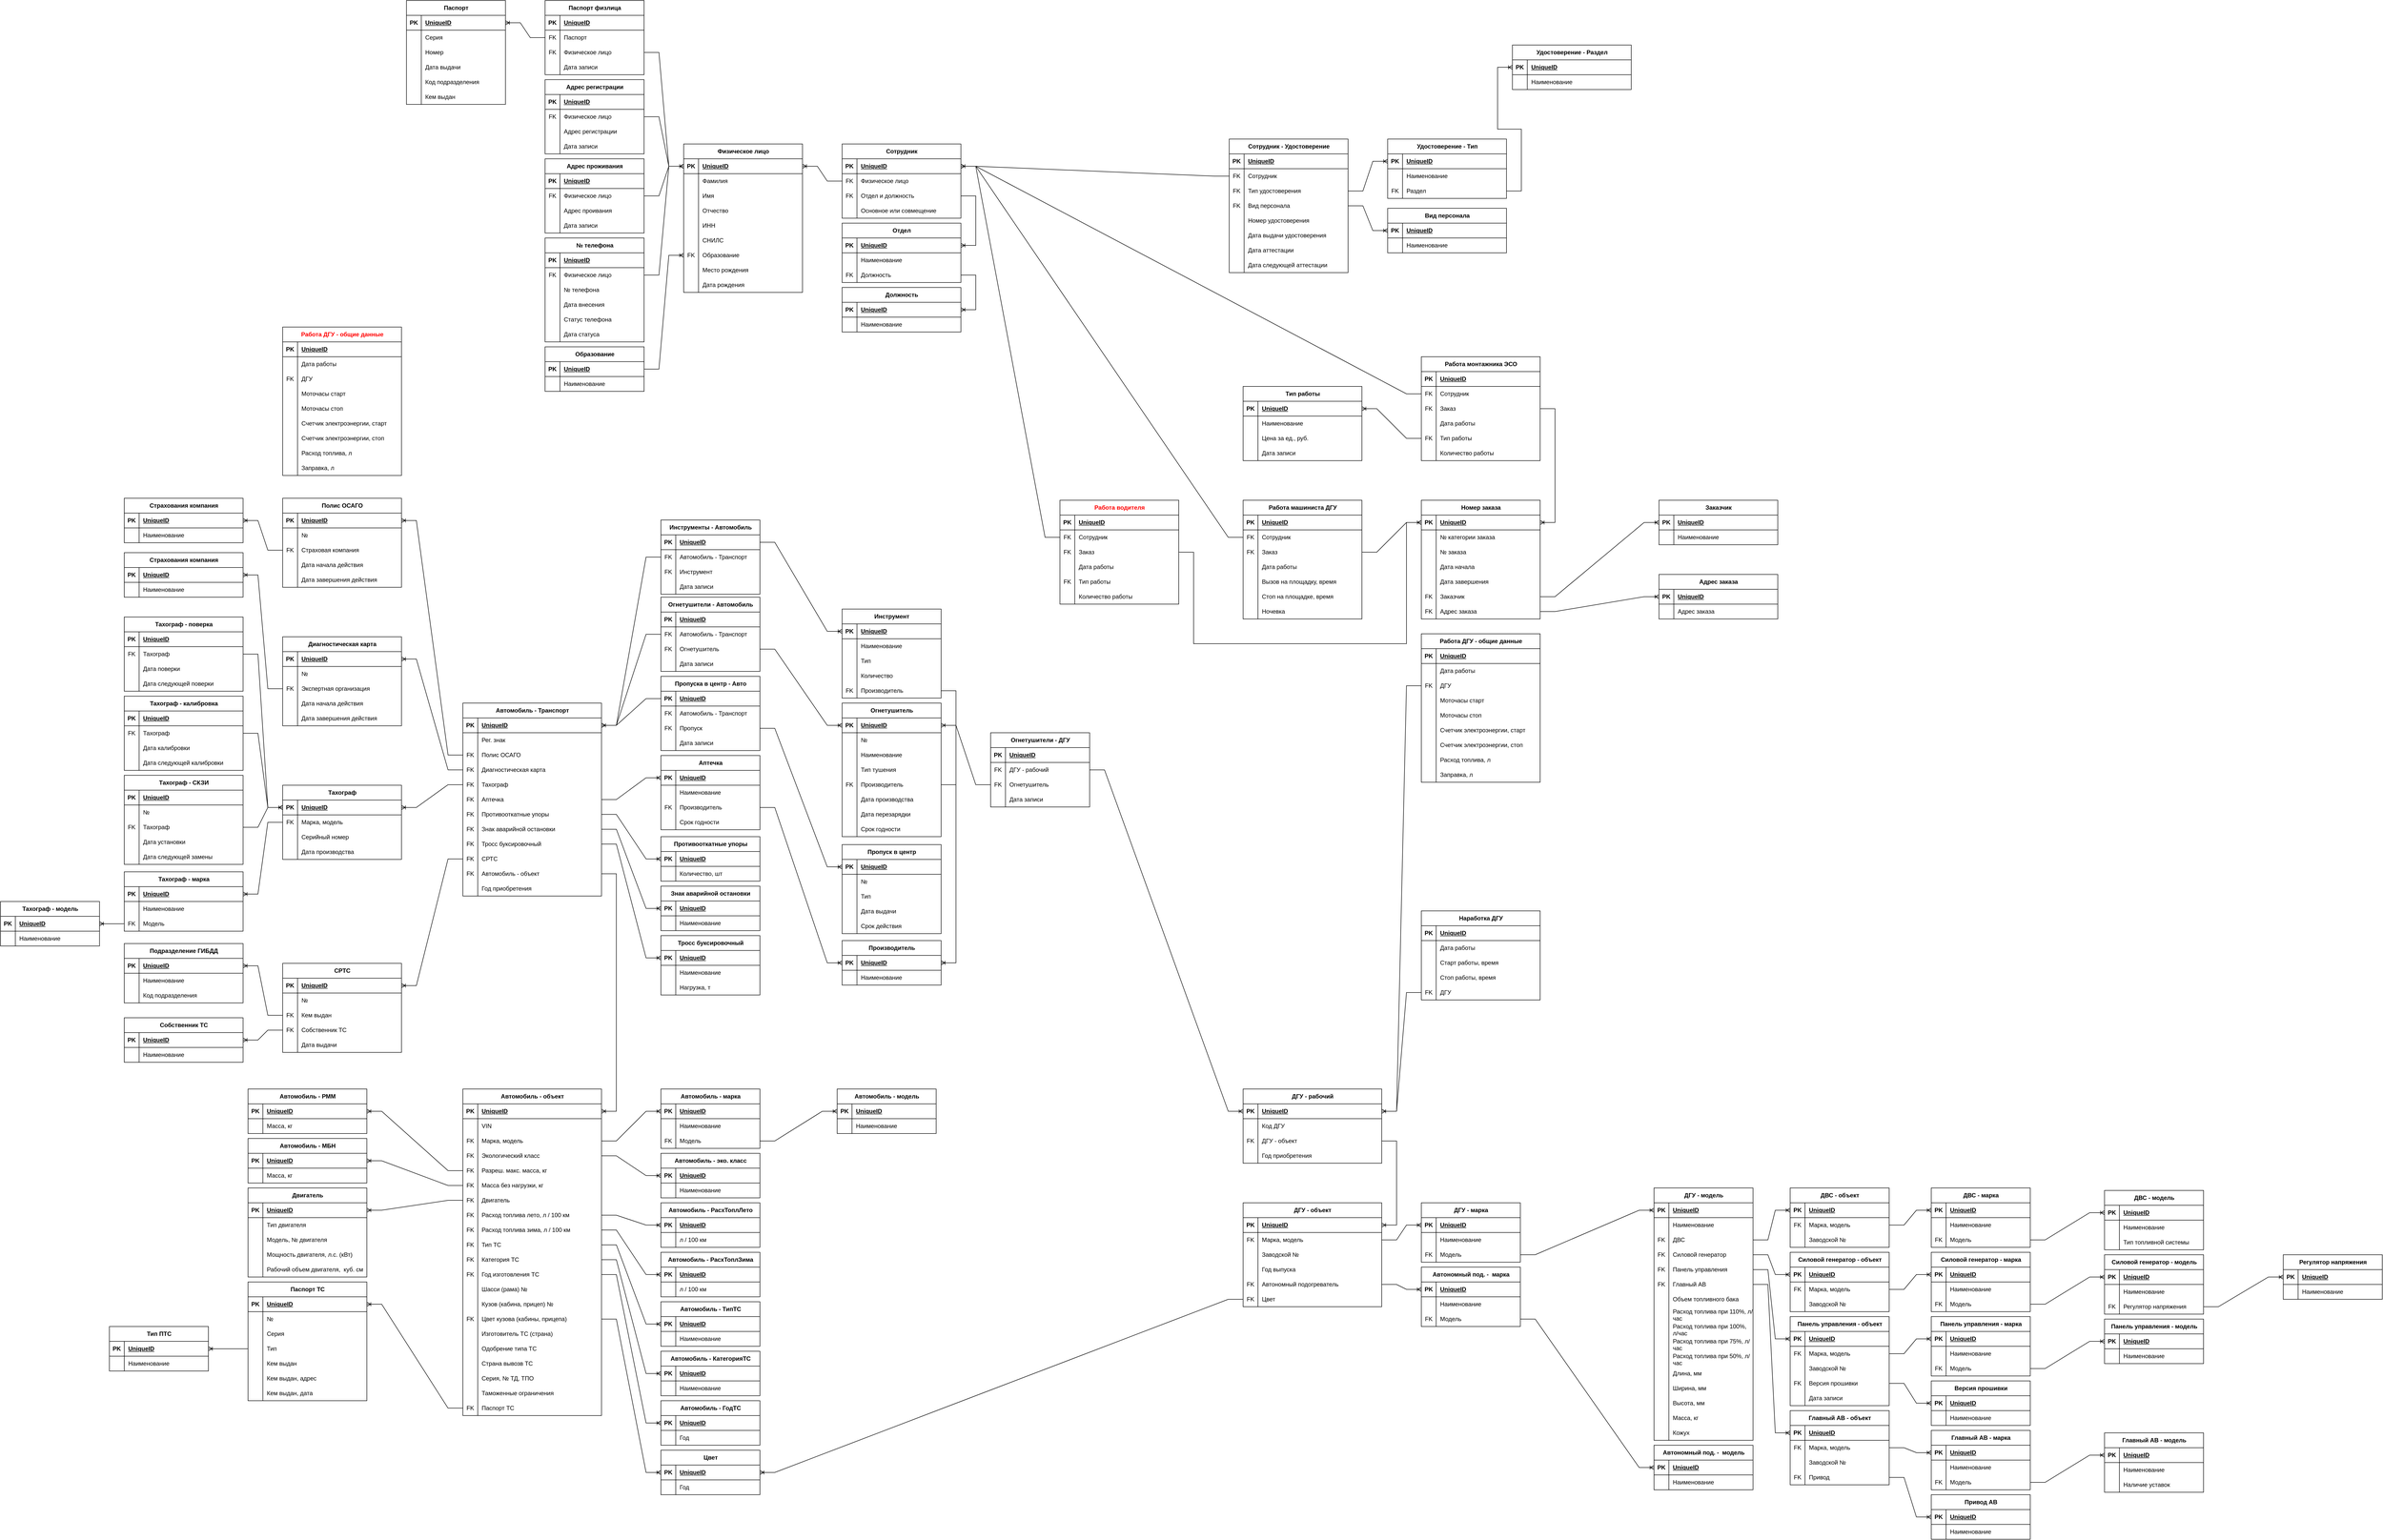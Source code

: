 <mxfile version="21.2.8" type="device">
  <diagram name="Страница 1" id="DL6jGknvzhb_gKb4Vus5">
    <mxGraphModel dx="3434" dy="3982" grid="1" gridSize="10" guides="1" tooltips="1" connect="1" arrows="1" fold="1" page="1" pageScale="1" pageWidth="827" pageHeight="1169" math="0" shadow="0">
      <root>
        <mxCell id="0" />
        <mxCell id="1" parent="0" />
        <mxCell id="3mnoeJhw_c_fS4Uzk-QM-1" value="Автомобиль - Транспорт" style="shape=table;startSize=30;container=1;collapsible=1;childLayout=tableLayout;fixedRows=1;rowLines=0;fontStyle=1;align=center;resizeLast=1;html=1;" parent="1" vertex="1">
          <mxGeometry x="114" y="-740" width="280" height="390" as="geometry" />
        </mxCell>
        <mxCell id="3mnoeJhw_c_fS4Uzk-QM-2" value="" style="shape=tableRow;horizontal=0;startSize=0;swimlaneHead=0;swimlaneBody=0;fillColor=none;collapsible=0;dropTarget=0;points=[[0,0.5],[1,0.5]];portConstraint=eastwest;top=0;left=0;right=0;bottom=1;" parent="3mnoeJhw_c_fS4Uzk-QM-1" vertex="1">
          <mxGeometry y="30" width="280" height="30" as="geometry" />
        </mxCell>
        <mxCell id="3mnoeJhw_c_fS4Uzk-QM-3" value="PK" style="shape=partialRectangle;connectable=0;fillColor=none;top=0;left=0;bottom=0;right=0;fontStyle=1;overflow=hidden;whiteSpace=wrap;html=1;" parent="3mnoeJhw_c_fS4Uzk-QM-2" vertex="1">
          <mxGeometry width="30" height="30" as="geometry">
            <mxRectangle width="30" height="30" as="alternateBounds" />
          </mxGeometry>
        </mxCell>
        <mxCell id="3mnoeJhw_c_fS4Uzk-QM-4" value="UniqueID" style="shape=partialRectangle;connectable=0;fillColor=none;top=0;left=0;bottom=0;right=0;align=left;spacingLeft=6;fontStyle=5;overflow=hidden;whiteSpace=wrap;html=1;" parent="3mnoeJhw_c_fS4Uzk-QM-2" vertex="1">
          <mxGeometry x="30" width="250" height="30" as="geometry">
            <mxRectangle width="250" height="30" as="alternateBounds" />
          </mxGeometry>
        </mxCell>
        <mxCell id="3mnoeJhw_c_fS4Uzk-QM-11" value="" style="shape=tableRow;horizontal=0;startSize=0;swimlaneHead=0;swimlaneBody=0;fillColor=none;collapsible=0;dropTarget=0;points=[[0,0.5],[1,0.5]];portConstraint=eastwest;top=0;left=0;right=0;bottom=0;" parent="3mnoeJhw_c_fS4Uzk-QM-1" vertex="1">
          <mxGeometry y="60" width="280" height="30" as="geometry" />
        </mxCell>
        <mxCell id="3mnoeJhw_c_fS4Uzk-QM-12" value="" style="shape=partialRectangle;connectable=0;fillColor=none;top=0;left=0;bottom=0;right=0;editable=1;overflow=hidden;whiteSpace=wrap;html=1;" parent="3mnoeJhw_c_fS4Uzk-QM-11" vertex="1">
          <mxGeometry width="30" height="30" as="geometry">
            <mxRectangle width="30" height="30" as="alternateBounds" />
          </mxGeometry>
        </mxCell>
        <mxCell id="3mnoeJhw_c_fS4Uzk-QM-13" value="Рег. знак" style="shape=partialRectangle;connectable=0;fillColor=none;top=0;left=0;bottom=0;right=0;align=left;spacingLeft=6;overflow=hidden;whiteSpace=wrap;html=1;" parent="3mnoeJhw_c_fS4Uzk-QM-11" vertex="1">
          <mxGeometry x="30" width="250" height="30" as="geometry">
            <mxRectangle width="250" height="30" as="alternateBounds" />
          </mxGeometry>
        </mxCell>
        <mxCell id="3mnoeJhw_c_fS4Uzk-QM-32" value="" style="shape=tableRow;horizontal=0;startSize=0;swimlaneHead=0;swimlaneBody=0;fillColor=none;collapsible=0;dropTarget=0;points=[[0,0.5],[1,0.5]];portConstraint=eastwest;top=0;left=0;right=0;bottom=0;" parent="3mnoeJhw_c_fS4Uzk-QM-1" vertex="1">
          <mxGeometry y="90" width="280" height="30" as="geometry" />
        </mxCell>
        <mxCell id="3mnoeJhw_c_fS4Uzk-QM-33" value="FK" style="shape=partialRectangle;connectable=0;fillColor=none;top=0;left=0;bottom=0;right=0;editable=1;overflow=hidden;whiteSpace=wrap;html=1;" parent="3mnoeJhw_c_fS4Uzk-QM-32" vertex="1">
          <mxGeometry width="30" height="30" as="geometry">
            <mxRectangle width="30" height="30" as="alternateBounds" />
          </mxGeometry>
        </mxCell>
        <mxCell id="3mnoeJhw_c_fS4Uzk-QM-34" value="Полис ОСАГО" style="shape=partialRectangle;connectable=0;fillColor=none;top=0;left=0;bottom=0;right=0;align=left;spacingLeft=6;overflow=hidden;whiteSpace=wrap;html=1;" parent="3mnoeJhw_c_fS4Uzk-QM-32" vertex="1">
          <mxGeometry x="30" width="250" height="30" as="geometry">
            <mxRectangle width="250" height="30" as="alternateBounds" />
          </mxGeometry>
        </mxCell>
        <mxCell id="3mnoeJhw_c_fS4Uzk-QM-35" value="" style="shape=tableRow;horizontal=0;startSize=0;swimlaneHead=0;swimlaneBody=0;fillColor=none;collapsible=0;dropTarget=0;points=[[0,0.5],[1,0.5]];portConstraint=eastwest;top=0;left=0;right=0;bottom=0;" parent="3mnoeJhw_c_fS4Uzk-QM-1" vertex="1">
          <mxGeometry y="120" width="280" height="30" as="geometry" />
        </mxCell>
        <mxCell id="3mnoeJhw_c_fS4Uzk-QM-36" value="FK" style="shape=partialRectangle;connectable=0;fillColor=none;top=0;left=0;bottom=0;right=0;editable=1;overflow=hidden;whiteSpace=wrap;html=1;" parent="3mnoeJhw_c_fS4Uzk-QM-35" vertex="1">
          <mxGeometry width="30" height="30" as="geometry">
            <mxRectangle width="30" height="30" as="alternateBounds" />
          </mxGeometry>
        </mxCell>
        <mxCell id="3mnoeJhw_c_fS4Uzk-QM-37" value="Диагностическая карта" style="shape=partialRectangle;connectable=0;fillColor=none;top=0;left=0;bottom=0;right=0;align=left;spacingLeft=6;overflow=hidden;whiteSpace=wrap;html=1;" parent="3mnoeJhw_c_fS4Uzk-QM-35" vertex="1">
          <mxGeometry x="30" width="250" height="30" as="geometry">
            <mxRectangle width="250" height="30" as="alternateBounds" />
          </mxGeometry>
        </mxCell>
        <mxCell id="3mnoeJhw_c_fS4Uzk-QM-38" value="" style="shape=tableRow;horizontal=0;startSize=0;swimlaneHead=0;swimlaneBody=0;fillColor=none;collapsible=0;dropTarget=0;points=[[0,0.5],[1,0.5]];portConstraint=eastwest;top=0;left=0;right=0;bottom=0;" parent="3mnoeJhw_c_fS4Uzk-QM-1" vertex="1">
          <mxGeometry y="150" width="280" height="30" as="geometry" />
        </mxCell>
        <mxCell id="3mnoeJhw_c_fS4Uzk-QM-39" value="FK" style="shape=partialRectangle;connectable=0;fillColor=none;top=0;left=0;bottom=0;right=0;editable=1;overflow=hidden;whiteSpace=wrap;html=1;" parent="3mnoeJhw_c_fS4Uzk-QM-38" vertex="1">
          <mxGeometry width="30" height="30" as="geometry">
            <mxRectangle width="30" height="30" as="alternateBounds" />
          </mxGeometry>
        </mxCell>
        <mxCell id="3mnoeJhw_c_fS4Uzk-QM-40" value="Тахограф" style="shape=partialRectangle;connectable=0;fillColor=none;top=0;left=0;bottom=0;right=0;align=left;spacingLeft=6;overflow=hidden;whiteSpace=wrap;html=1;" parent="3mnoeJhw_c_fS4Uzk-QM-38" vertex="1">
          <mxGeometry x="30" width="250" height="30" as="geometry">
            <mxRectangle width="250" height="30" as="alternateBounds" />
          </mxGeometry>
        </mxCell>
        <mxCell id="3mnoeJhw_c_fS4Uzk-QM-308" value="" style="shape=tableRow;horizontal=0;startSize=0;swimlaneHead=0;swimlaneBody=0;fillColor=none;collapsible=0;dropTarget=0;points=[[0,0.5],[1,0.5]];portConstraint=eastwest;top=0;left=0;right=0;bottom=0;" parent="3mnoeJhw_c_fS4Uzk-QM-1" vertex="1">
          <mxGeometry y="180" width="280" height="30" as="geometry" />
        </mxCell>
        <mxCell id="3mnoeJhw_c_fS4Uzk-QM-309" value="FK" style="shape=partialRectangle;connectable=0;fillColor=none;top=0;left=0;bottom=0;right=0;editable=1;overflow=hidden;whiteSpace=wrap;html=1;" parent="3mnoeJhw_c_fS4Uzk-QM-308" vertex="1">
          <mxGeometry width="30" height="30" as="geometry">
            <mxRectangle width="30" height="30" as="alternateBounds" />
          </mxGeometry>
        </mxCell>
        <mxCell id="3mnoeJhw_c_fS4Uzk-QM-310" value="Аптечка" style="shape=partialRectangle;connectable=0;fillColor=none;top=0;left=0;bottom=0;right=0;align=left;spacingLeft=6;overflow=hidden;whiteSpace=wrap;html=1;" parent="3mnoeJhw_c_fS4Uzk-QM-308" vertex="1">
          <mxGeometry x="30" width="250" height="30" as="geometry">
            <mxRectangle width="250" height="30" as="alternateBounds" />
          </mxGeometry>
        </mxCell>
        <mxCell id="3mnoeJhw_c_fS4Uzk-QM-314" value="" style="shape=tableRow;horizontal=0;startSize=0;swimlaneHead=0;swimlaneBody=0;fillColor=none;collapsible=0;dropTarget=0;points=[[0,0.5],[1,0.5]];portConstraint=eastwest;top=0;left=0;right=0;bottom=0;" parent="3mnoeJhw_c_fS4Uzk-QM-1" vertex="1">
          <mxGeometry y="210" width="280" height="30" as="geometry" />
        </mxCell>
        <mxCell id="3mnoeJhw_c_fS4Uzk-QM-315" value="FK" style="shape=partialRectangle;connectable=0;fillColor=none;top=0;left=0;bottom=0;right=0;editable=1;overflow=hidden;whiteSpace=wrap;html=1;" parent="3mnoeJhw_c_fS4Uzk-QM-314" vertex="1">
          <mxGeometry width="30" height="30" as="geometry">
            <mxRectangle width="30" height="30" as="alternateBounds" />
          </mxGeometry>
        </mxCell>
        <mxCell id="3mnoeJhw_c_fS4Uzk-QM-316" value="Противооткатные упоры" style="shape=partialRectangle;connectable=0;fillColor=none;top=0;left=0;bottom=0;right=0;align=left;spacingLeft=6;overflow=hidden;whiteSpace=wrap;html=1;" parent="3mnoeJhw_c_fS4Uzk-QM-314" vertex="1">
          <mxGeometry x="30" width="250" height="30" as="geometry">
            <mxRectangle width="250" height="30" as="alternateBounds" />
          </mxGeometry>
        </mxCell>
        <mxCell id="3mnoeJhw_c_fS4Uzk-QM-317" value="" style="shape=tableRow;horizontal=0;startSize=0;swimlaneHead=0;swimlaneBody=0;fillColor=none;collapsible=0;dropTarget=0;points=[[0,0.5],[1,0.5]];portConstraint=eastwest;top=0;left=0;right=0;bottom=0;" parent="3mnoeJhw_c_fS4Uzk-QM-1" vertex="1">
          <mxGeometry y="240" width="280" height="30" as="geometry" />
        </mxCell>
        <mxCell id="3mnoeJhw_c_fS4Uzk-QM-318" value="FK" style="shape=partialRectangle;connectable=0;fillColor=none;top=0;left=0;bottom=0;right=0;editable=1;overflow=hidden;whiteSpace=wrap;html=1;" parent="3mnoeJhw_c_fS4Uzk-QM-317" vertex="1">
          <mxGeometry width="30" height="30" as="geometry">
            <mxRectangle width="30" height="30" as="alternateBounds" />
          </mxGeometry>
        </mxCell>
        <mxCell id="3mnoeJhw_c_fS4Uzk-QM-319" value="Знак аварийной остановки" style="shape=partialRectangle;connectable=0;fillColor=none;top=0;left=0;bottom=0;right=0;align=left;spacingLeft=6;overflow=hidden;whiteSpace=wrap;html=1;" parent="3mnoeJhw_c_fS4Uzk-QM-317" vertex="1">
          <mxGeometry x="30" width="250" height="30" as="geometry">
            <mxRectangle width="250" height="30" as="alternateBounds" />
          </mxGeometry>
        </mxCell>
        <mxCell id="3mnoeJhw_c_fS4Uzk-QM-323" value="" style="shape=tableRow;horizontal=0;startSize=0;swimlaneHead=0;swimlaneBody=0;fillColor=none;collapsible=0;dropTarget=0;points=[[0,0.5],[1,0.5]];portConstraint=eastwest;top=0;left=0;right=0;bottom=0;" parent="3mnoeJhw_c_fS4Uzk-QM-1" vertex="1">
          <mxGeometry y="270" width="280" height="30" as="geometry" />
        </mxCell>
        <mxCell id="3mnoeJhw_c_fS4Uzk-QM-324" value="FK" style="shape=partialRectangle;connectable=0;fillColor=none;top=0;left=0;bottom=0;right=0;editable=1;overflow=hidden;whiteSpace=wrap;html=1;" parent="3mnoeJhw_c_fS4Uzk-QM-323" vertex="1">
          <mxGeometry width="30" height="30" as="geometry">
            <mxRectangle width="30" height="30" as="alternateBounds" />
          </mxGeometry>
        </mxCell>
        <mxCell id="3mnoeJhw_c_fS4Uzk-QM-325" value="Тросс буксировочный" style="shape=partialRectangle;connectable=0;fillColor=none;top=0;left=0;bottom=0;right=0;align=left;spacingLeft=6;overflow=hidden;whiteSpace=wrap;html=1;" parent="3mnoeJhw_c_fS4Uzk-QM-323" vertex="1">
          <mxGeometry x="30" width="250" height="30" as="geometry">
            <mxRectangle width="250" height="30" as="alternateBounds" />
          </mxGeometry>
        </mxCell>
        <mxCell id="3mnoeJhw_c_fS4Uzk-QM-326" value="" style="shape=tableRow;horizontal=0;startSize=0;swimlaneHead=0;swimlaneBody=0;fillColor=none;collapsible=0;dropTarget=0;points=[[0,0.5],[1,0.5]];portConstraint=eastwest;top=0;left=0;right=0;bottom=0;" parent="3mnoeJhw_c_fS4Uzk-QM-1" vertex="1">
          <mxGeometry y="300" width="280" height="30" as="geometry" />
        </mxCell>
        <mxCell id="3mnoeJhw_c_fS4Uzk-QM-327" value="FK" style="shape=partialRectangle;connectable=0;fillColor=none;top=0;left=0;bottom=0;right=0;editable=1;overflow=hidden;whiteSpace=wrap;html=1;" parent="3mnoeJhw_c_fS4Uzk-QM-326" vertex="1">
          <mxGeometry width="30" height="30" as="geometry">
            <mxRectangle width="30" height="30" as="alternateBounds" />
          </mxGeometry>
        </mxCell>
        <mxCell id="3mnoeJhw_c_fS4Uzk-QM-328" value="СРТС" style="shape=partialRectangle;connectable=0;fillColor=none;top=0;left=0;bottom=0;right=0;align=left;spacingLeft=6;overflow=hidden;whiteSpace=wrap;html=1;" parent="3mnoeJhw_c_fS4Uzk-QM-326" vertex="1">
          <mxGeometry x="30" width="250" height="30" as="geometry">
            <mxRectangle width="250" height="30" as="alternateBounds" />
          </mxGeometry>
        </mxCell>
        <mxCell id="3mnoeJhw_c_fS4Uzk-QM-5" value="" style="shape=tableRow;horizontal=0;startSize=0;swimlaneHead=0;swimlaneBody=0;fillColor=none;collapsible=0;dropTarget=0;points=[[0,0.5],[1,0.5]];portConstraint=eastwest;top=0;left=0;right=0;bottom=0;" parent="3mnoeJhw_c_fS4Uzk-QM-1" vertex="1">
          <mxGeometry y="330" width="280" height="30" as="geometry" />
        </mxCell>
        <mxCell id="3mnoeJhw_c_fS4Uzk-QM-6" value="FK" style="shape=partialRectangle;connectable=0;fillColor=none;top=0;left=0;bottom=0;right=0;editable=1;overflow=hidden;whiteSpace=wrap;html=1;" parent="3mnoeJhw_c_fS4Uzk-QM-5" vertex="1">
          <mxGeometry width="30" height="30" as="geometry">
            <mxRectangle width="30" height="30" as="alternateBounds" />
          </mxGeometry>
        </mxCell>
        <mxCell id="3mnoeJhw_c_fS4Uzk-QM-7" value="Автомобиль - объект" style="shape=partialRectangle;connectable=0;fillColor=none;top=0;left=0;bottom=0;right=0;align=left;spacingLeft=6;overflow=hidden;whiteSpace=wrap;html=1;" parent="3mnoeJhw_c_fS4Uzk-QM-5" vertex="1">
          <mxGeometry x="30" width="250" height="30" as="geometry">
            <mxRectangle width="250" height="30" as="alternateBounds" />
          </mxGeometry>
        </mxCell>
        <mxCell id="9D_K0I7ylkJz3-MTBOo4-360" value="" style="shape=tableRow;horizontal=0;startSize=0;swimlaneHead=0;swimlaneBody=0;fillColor=none;collapsible=0;dropTarget=0;points=[[0,0.5],[1,0.5]];portConstraint=eastwest;top=0;left=0;right=0;bottom=0;" parent="3mnoeJhw_c_fS4Uzk-QM-1" vertex="1">
          <mxGeometry y="360" width="280" height="30" as="geometry" />
        </mxCell>
        <mxCell id="9D_K0I7ylkJz3-MTBOo4-361" value="" style="shape=partialRectangle;connectable=0;fillColor=none;top=0;left=0;bottom=0;right=0;editable=1;overflow=hidden;whiteSpace=wrap;html=1;" parent="9D_K0I7ylkJz3-MTBOo4-360" vertex="1">
          <mxGeometry width="30" height="30" as="geometry">
            <mxRectangle width="30" height="30" as="alternateBounds" />
          </mxGeometry>
        </mxCell>
        <mxCell id="9D_K0I7ylkJz3-MTBOo4-362" value="Год приобретения" style="shape=partialRectangle;connectable=0;fillColor=none;top=0;left=0;bottom=0;right=0;align=left;spacingLeft=6;overflow=hidden;whiteSpace=wrap;html=1;" parent="9D_K0I7ylkJz3-MTBOo4-360" vertex="1">
          <mxGeometry x="30" width="250" height="30" as="geometry">
            <mxRectangle width="250" height="30" as="alternateBounds" />
          </mxGeometry>
        </mxCell>
        <mxCell id="3mnoeJhw_c_fS4Uzk-QM-47" value="Автомобиль - объект" style="shape=table;startSize=30;container=1;collapsible=1;childLayout=tableLayout;fixedRows=1;rowLines=0;fontStyle=1;align=center;resizeLast=1;html=1;" parent="1" vertex="1">
          <mxGeometry x="114" y="40" width="280" height="660" as="geometry" />
        </mxCell>
        <mxCell id="3mnoeJhw_c_fS4Uzk-QM-48" value="" style="shape=tableRow;horizontal=0;startSize=0;swimlaneHead=0;swimlaneBody=0;fillColor=none;collapsible=0;dropTarget=0;points=[[0,0.5],[1,0.5]];portConstraint=eastwest;top=0;left=0;right=0;bottom=1;" parent="3mnoeJhw_c_fS4Uzk-QM-47" vertex="1">
          <mxGeometry y="30" width="280" height="30" as="geometry" />
        </mxCell>
        <mxCell id="3mnoeJhw_c_fS4Uzk-QM-49" value="PK" style="shape=partialRectangle;connectable=0;fillColor=none;top=0;left=0;bottom=0;right=0;fontStyle=1;overflow=hidden;whiteSpace=wrap;html=1;" parent="3mnoeJhw_c_fS4Uzk-QM-48" vertex="1">
          <mxGeometry width="30" height="30" as="geometry">
            <mxRectangle width="30" height="30" as="alternateBounds" />
          </mxGeometry>
        </mxCell>
        <mxCell id="3mnoeJhw_c_fS4Uzk-QM-50" value="UniqueID" style="shape=partialRectangle;connectable=0;fillColor=none;top=0;left=0;bottom=0;right=0;align=left;spacingLeft=6;fontStyle=5;overflow=hidden;whiteSpace=wrap;html=1;" parent="3mnoeJhw_c_fS4Uzk-QM-48" vertex="1">
          <mxGeometry x="30" width="250" height="30" as="geometry">
            <mxRectangle width="250" height="30" as="alternateBounds" />
          </mxGeometry>
        </mxCell>
        <mxCell id="3mnoeJhw_c_fS4Uzk-QM-72" value="" style="shape=tableRow;horizontal=0;startSize=0;swimlaneHead=0;swimlaneBody=0;fillColor=none;collapsible=0;dropTarget=0;points=[[0,0.5],[1,0.5]];portConstraint=eastwest;top=0;left=0;right=0;bottom=0;" parent="3mnoeJhw_c_fS4Uzk-QM-47" vertex="1">
          <mxGeometry y="60" width="280" height="30" as="geometry" />
        </mxCell>
        <mxCell id="3mnoeJhw_c_fS4Uzk-QM-73" value="" style="shape=partialRectangle;connectable=0;fillColor=none;top=0;left=0;bottom=0;right=0;editable=1;overflow=hidden;whiteSpace=wrap;html=1;" parent="3mnoeJhw_c_fS4Uzk-QM-72" vertex="1">
          <mxGeometry width="30" height="30" as="geometry">
            <mxRectangle width="30" height="30" as="alternateBounds" />
          </mxGeometry>
        </mxCell>
        <mxCell id="3mnoeJhw_c_fS4Uzk-QM-74" value="VIN" style="shape=partialRectangle;connectable=0;fillColor=none;top=0;left=0;bottom=0;right=0;align=left;spacingLeft=6;overflow=hidden;whiteSpace=wrap;html=1;" parent="3mnoeJhw_c_fS4Uzk-QM-72" vertex="1">
          <mxGeometry x="30" width="250" height="30" as="geometry">
            <mxRectangle width="250" height="30" as="alternateBounds" />
          </mxGeometry>
        </mxCell>
        <mxCell id="3mnoeJhw_c_fS4Uzk-QM-51" value="" style="shape=tableRow;horizontal=0;startSize=0;swimlaneHead=0;swimlaneBody=0;fillColor=none;collapsible=0;dropTarget=0;points=[[0,0.5],[1,0.5]];portConstraint=eastwest;top=0;left=0;right=0;bottom=0;" parent="3mnoeJhw_c_fS4Uzk-QM-47" vertex="1">
          <mxGeometry y="90" width="280" height="30" as="geometry" />
        </mxCell>
        <mxCell id="3mnoeJhw_c_fS4Uzk-QM-52" value="FK" style="shape=partialRectangle;connectable=0;fillColor=none;top=0;left=0;bottom=0;right=0;editable=1;overflow=hidden;whiteSpace=wrap;html=1;" parent="3mnoeJhw_c_fS4Uzk-QM-51" vertex="1">
          <mxGeometry width="30" height="30" as="geometry">
            <mxRectangle width="30" height="30" as="alternateBounds" />
          </mxGeometry>
        </mxCell>
        <mxCell id="3mnoeJhw_c_fS4Uzk-QM-53" value="Марка, модель" style="shape=partialRectangle;connectable=0;fillColor=none;top=0;left=0;bottom=0;right=0;align=left;spacingLeft=6;overflow=hidden;whiteSpace=wrap;html=1;" parent="3mnoeJhw_c_fS4Uzk-QM-51" vertex="1">
          <mxGeometry x="30" width="250" height="30" as="geometry">
            <mxRectangle width="250" height="30" as="alternateBounds" />
          </mxGeometry>
        </mxCell>
        <mxCell id="3mnoeJhw_c_fS4Uzk-QM-57" value="" style="shape=tableRow;horizontal=0;startSize=0;swimlaneHead=0;swimlaneBody=0;fillColor=none;collapsible=0;dropTarget=0;points=[[0,0.5],[1,0.5]];portConstraint=eastwest;top=0;left=0;right=0;bottom=0;" parent="3mnoeJhw_c_fS4Uzk-QM-47" vertex="1">
          <mxGeometry y="120" width="280" height="30" as="geometry" />
        </mxCell>
        <mxCell id="3mnoeJhw_c_fS4Uzk-QM-58" value="FK" style="shape=partialRectangle;connectable=0;fillColor=none;top=0;left=0;bottom=0;right=0;editable=1;overflow=hidden;whiteSpace=wrap;html=1;" parent="3mnoeJhw_c_fS4Uzk-QM-57" vertex="1">
          <mxGeometry width="30" height="30" as="geometry">
            <mxRectangle width="30" height="30" as="alternateBounds" />
          </mxGeometry>
        </mxCell>
        <mxCell id="3mnoeJhw_c_fS4Uzk-QM-59" value="Экологический класс" style="shape=partialRectangle;connectable=0;fillColor=none;top=0;left=0;bottom=0;right=0;align=left;spacingLeft=6;overflow=hidden;whiteSpace=wrap;html=1;" parent="3mnoeJhw_c_fS4Uzk-QM-57" vertex="1">
          <mxGeometry x="30" width="250" height="30" as="geometry">
            <mxRectangle width="250" height="30" as="alternateBounds" />
          </mxGeometry>
        </mxCell>
        <mxCell id="3mnoeJhw_c_fS4Uzk-QM-60" value="" style="shape=tableRow;horizontal=0;startSize=0;swimlaneHead=0;swimlaneBody=0;fillColor=none;collapsible=0;dropTarget=0;points=[[0,0.5],[1,0.5]];portConstraint=eastwest;top=0;left=0;right=0;bottom=0;" parent="3mnoeJhw_c_fS4Uzk-QM-47" vertex="1">
          <mxGeometry y="150" width="280" height="30" as="geometry" />
        </mxCell>
        <mxCell id="3mnoeJhw_c_fS4Uzk-QM-61" value="FK" style="shape=partialRectangle;connectable=0;fillColor=none;top=0;left=0;bottom=0;right=0;editable=1;overflow=hidden;whiteSpace=wrap;html=1;" parent="3mnoeJhw_c_fS4Uzk-QM-60" vertex="1">
          <mxGeometry width="30" height="30" as="geometry">
            <mxRectangle width="30" height="30" as="alternateBounds" />
          </mxGeometry>
        </mxCell>
        <mxCell id="3mnoeJhw_c_fS4Uzk-QM-62" value="Разреш. макс. масса, кг" style="shape=partialRectangle;connectable=0;fillColor=none;top=0;left=0;bottom=0;right=0;align=left;spacingLeft=6;overflow=hidden;whiteSpace=wrap;html=1;" parent="3mnoeJhw_c_fS4Uzk-QM-60" vertex="1">
          <mxGeometry x="30" width="250" height="30" as="geometry">
            <mxRectangle width="250" height="30" as="alternateBounds" />
          </mxGeometry>
        </mxCell>
        <mxCell id="3mnoeJhw_c_fS4Uzk-QM-102" value="" style="shape=tableRow;horizontal=0;startSize=0;swimlaneHead=0;swimlaneBody=0;fillColor=none;collapsible=0;dropTarget=0;points=[[0,0.5],[1,0.5]];portConstraint=eastwest;top=0;left=0;right=0;bottom=0;" parent="3mnoeJhw_c_fS4Uzk-QM-47" vertex="1">
          <mxGeometry y="180" width="280" height="30" as="geometry" />
        </mxCell>
        <mxCell id="3mnoeJhw_c_fS4Uzk-QM-103" value="FK" style="shape=partialRectangle;connectable=0;fillColor=none;top=0;left=0;bottom=0;right=0;editable=1;overflow=hidden;whiteSpace=wrap;html=1;" parent="3mnoeJhw_c_fS4Uzk-QM-102" vertex="1">
          <mxGeometry width="30" height="30" as="geometry">
            <mxRectangle width="30" height="30" as="alternateBounds" />
          </mxGeometry>
        </mxCell>
        <mxCell id="3mnoeJhw_c_fS4Uzk-QM-104" value="Масса без нагрузки, кг" style="shape=partialRectangle;connectable=0;fillColor=none;top=0;left=0;bottom=0;right=0;align=left;spacingLeft=6;overflow=hidden;whiteSpace=wrap;html=1;" parent="3mnoeJhw_c_fS4Uzk-QM-102" vertex="1">
          <mxGeometry x="30" width="250" height="30" as="geometry">
            <mxRectangle width="250" height="30" as="alternateBounds" />
          </mxGeometry>
        </mxCell>
        <mxCell id="3mnoeJhw_c_fS4Uzk-QM-63" value="" style="shape=tableRow;horizontal=0;startSize=0;swimlaneHead=0;swimlaneBody=0;fillColor=none;collapsible=0;dropTarget=0;points=[[0,0.5],[1,0.5]];portConstraint=eastwest;top=0;left=0;right=0;bottom=0;" parent="3mnoeJhw_c_fS4Uzk-QM-47" vertex="1">
          <mxGeometry y="210" width="280" height="30" as="geometry" />
        </mxCell>
        <mxCell id="3mnoeJhw_c_fS4Uzk-QM-64" value="FK" style="shape=partialRectangle;connectable=0;fillColor=none;top=0;left=0;bottom=0;right=0;editable=1;overflow=hidden;whiteSpace=wrap;html=1;" parent="3mnoeJhw_c_fS4Uzk-QM-63" vertex="1">
          <mxGeometry width="30" height="30" as="geometry">
            <mxRectangle width="30" height="30" as="alternateBounds" />
          </mxGeometry>
        </mxCell>
        <mxCell id="3mnoeJhw_c_fS4Uzk-QM-65" value="Двигатель" style="shape=partialRectangle;connectable=0;fillColor=none;top=0;left=0;bottom=0;right=0;align=left;spacingLeft=6;overflow=hidden;whiteSpace=wrap;html=1;" parent="3mnoeJhw_c_fS4Uzk-QM-63" vertex="1">
          <mxGeometry x="30" width="250" height="30" as="geometry">
            <mxRectangle width="250" height="30" as="alternateBounds" />
          </mxGeometry>
        </mxCell>
        <mxCell id="3mnoeJhw_c_fS4Uzk-QM-66" value="" style="shape=tableRow;horizontal=0;startSize=0;swimlaneHead=0;swimlaneBody=0;fillColor=none;collapsible=0;dropTarget=0;points=[[0,0.5],[1,0.5]];portConstraint=eastwest;top=0;left=0;right=0;bottom=0;" parent="3mnoeJhw_c_fS4Uzk-QM-47" vertex="1">
          <mxGeometry y="240" width="280" height="30" as="geometry" />
        </mxCell>
        <mxCell id="3mnoeJhw_c_fS4Uzk-QM-67" value="FK" style="shape=partialRectangle;connectable=0;fillColor=none;top=0;left=0;bottom=0;right=0;editable=1;overflow=hidden;whiteSpace=wrap;html=1;" parent="3mnoeJhw_c_fS4Uzk-QM-66" vertex="1">
          <mxGeometry width="30" height="30" as="geometry">
            <mxRectangle width="30" height="30" as="alternateBounds" />
          </mxGeometry>
        </mxCell>
        <mxCell id="3mnoeJhw_c_fS4Uzk-QM-68" value="Расход топлива лето, л / 100 км" style="shape=partialRectangle;connectable=0;fillColor=none;top=0;left=0;bottom=0;right=0;align=left;spacingLeft=6;overflow=hidden;whiteSpace=wrap;html=1;" parent="3mnoeJhw_c_fS4Uzk-QM-66" vertex="1">
          <mxGeometry x="30" width="250" height="30" as="geometry">
            <mxRectangle width="250" height="30" as="alternateBounds" />
          </mxGeometry>
        </mxCell>
        <mxCell id="3mnoeJhw_c_fS4Uzk-QM-69" value="" style="shape=tableRow;horizontal=0;startSize=0;swimlaneHead=0;swimlaneBody=0;fillColor=none;collapsible=0;dropTarget=0;points=[[0,0.5],[1,0.5]];portConstraint=eastwest;top=0;left=0;right=0;bottom=0;" parent="3mnoeJhw_c_fS4Uzk-QM-47" vertex="1">
          <mxGeometry y="270" width="280" height="30" as="geometry" />
        </mxCell>
        <mxCell id="3mnoeJhw_c_fS4Uzk-QM-70" value="FK" style="shape=partialRectangle;connectable=0;fillColor=none;top=0;left=0;bottom=0;right=0;editable=1;overflow=hidden;whiteSpace=wrap;html=1;" parent="3mnoeJhw_c_fS4Uzk-QM-69" vertex="1">
          <mxGeometry width="30" height="30" as="geometry">
            <mxRectangle width="30" height="30" as="alternateBounds" />
          </mxGeometry>
        </mxCell>
        <mxCell id="3mnoeJhw_c_fS4Uzk-QM-71" value="Расход топлива зима, л / 100 км" style="shape=partialRectangle;connectable=0;fillColor=none;top=0;left=0;bottom=0;right=0;align=left;spacingLeft=6;overflow=hidden;whiteSpace=wrap;html=1;" parent="3mnoeJhw_c_fS4Uzk-QM-69" vertex="1">
          <mxGeometry x="30" width="250" height="30" as="geometry">
            <mxRectangle width="250" height="30" as="alternateBounds" />
          </mxGeometry>
        </mxCell>
        <mxCell id="3mnoeJhw_c_fS4Uzk-QM-75" value="" style="shape=tableRow;horizontal=0;startSize=0;swimlaneHead=0;swimlaneBody=0;fillColor=none;collapsible=0;dropTarget=0;points=[[0,0.5],[1,0.5]];portConstraint=eastwest;top=0;left=0;right=0;bottom=0;" parent="3mnoeJhw_c_fS4Uzk-QM-47" vertex="1">
          <mxGeometry y="300" width="280" height="30" as="geometry" />
        </mxCell>
        <mxCell id="3mnoeJhw_c_fS4Uzk-QM-76" value="FK" style="shape=partialRectangle;connectable=0;fillColor=none;top=0;left=0;bottom=0;right=0;editable=1;overflow=hidden;whiteSpace=wrap;html=1;" parent="3mnoeJhw_c_fS4Uzk-QM-75" vertex="1">
          <mxGeometry width="30" height="30" as="geometry">
            <mxRectangle width="30" height="30" as="alternateBounds" />
          </mxGeometry>
        </mxCell>
        <mxCell id="3mnoeJhw_c_fS4Uzk-QM-77" value="Тип ТС" style="shape=partialRectangle;connectable=0;fillColor=none;top=0;left=0;bottom=0;right=0;align=left;spacingLeft=6;overflow=hidden;whiteSpace=wrap;html=1;" parent="3mnoeJhw_c_fS4Uzk-QM-75" vertex="1">
          <mxGeometry x="30" width="250" height="30" as="geometry">
            <mxRectangle width="250" height="30" as="alternateBounds" />
          </mxGeometry>
        </mxCell>
        <mxCell id="3mnoeJhw_c_fS4Uzk-QM-78" value="" style="shape=tableRow;horizontal=0;startSize=0;swimlaneHead=0;swimlaneBody=0;fillColor=none;collapsible=0;dropTarget=0;points=[[0,0.5],[1,0.5]];portConstraint=eastwest;top=0;left=0;right=0;bottom=0;" parent="3mnoeJhw_c_fS4Uzk-QM-47" vertex="1">
          <mxGeometry y="330" width="280" height="30" as="geometry" />
        </mxCell>
        <mxCell id="3mnoeJhw_c_fS4Uzk-QM-79" value="FK" style="shape=partialRectangle;connectable=0;fillColor=none;top=0;left=0;bottom=0;right=0;editable=1;overflow=hidden;whiteSpace=wrap;html=1;" parent="3mnoeJhw_c_fS4Uzk-QM-78" vertex="1">
          <mxGeometry width="30" height="30" as="geometry">
            <mxRectangle width="30" height="30" as="alternateBounds" />
          </mxGeometry>
        </mxCell>
        <mxCell id="3mnoeJhw_c_fS4Uzk-QM-80" value="Категория ТС" style="shape=partialRectangle;connectable=0;fillColor=none;top=0;left=0;bottom=0;right=0;align=left;spacingLeft=6;overflow=hidden;whiteSpace=wrap;html=1;" parent="3mnoeJhw_c_fS4Uzk-QM-78" vertex="1">
          <mxGeometry x="30" width="250" height="30" as="geometry">
            <mxRectangle width="250" height="30" as="alternateBounds" />
          </mxGeometry>
        </mxCell>
        <mxCell id="3mnoeJhw_c_fS4Uzk-QM-81" value="" style="shape=tableRow;horizontal=0;startSize=0;swimlaneHead=0;swimlaneBody=0;fillColor=none;collapsible=0;dropTarget=0;points=[[0,0.5],[1,0.5]];portConstraint=eastwest;top=0;left=0;right=0;bottom=0;" parent="3mnoeJhw_c_fS4Uzk-QM-47" vertex="1">
          <mxGeometry y="360" width="280" height="30" as="geometry" />
        </mxCell>
        <mxCell id="3mnoeJhw_c_fS4Uzk-QM-82" value="FK" style="shape=partialRectangle;connectable=0;fillColor=none;top=0;left=0;bottom=0;right=0;editable=1;overflow=hidden;whiteSpace=wrap;html=1;" parent="3mnoeJhw_c_fS4Uzk-QM-81" vertex="1">
          <mxGeometry width="30" height="30" as="geometry">
            <mxRectangle width="30" height="30" as="alternateBounds" />
          </mxGeometry>
        </mxCell>
        <mxCell id="3mnoeJhw_c_fS4Uzk-QM-83" value="Год изготовления ТС" style="shape=partialRectangle;connectable=0;fillColor=none;top=0;left=0;bottom=0;right=0;align=left;spacingLeft=6;overflow=hidden;whiteSpace=wrap;html=1;" parent="3mnoeJhw_c_fS4Uzk-QM-81" vertex="1">
          <mxGeometry x="30" width="250" height="30" as="geometry">
            <mxRectangle width="250" height="30" as="alternateBounds" />
          </mxGeometry>
        </mxCell>
        <mxCell id="3mnoeJhw_c_fS4Uzk-QM-87" value="" style="shape=tableRow;horizontal=0;startSize=0;swimlaneHead=0;swimlaneBody=0;fillColor=none;collapsible=0;dropTarget=0;points=[[0,0.5],[1,0.5]];portConstraint=eastwest;top=0;left=0;right=0;bottom=0;" parent="3mnoeJhw_c_fS4Uzk-QM-47" vertex="1">
          <mxGeometry y="390" width="280" height="30" as="geometry" />
        </mxCell>
        <mxCell id="3mnoeJhw_c_fS4Uzk-QM-88" value="" style="shape=partialRectangle;connectable=0;fillColor=none;top=0;left=0;bottom=0;right=0;editable=1;overflow=hidden;whiteSpace=wrap;html=1;" parent="3mnoeJhw_c_fS4Uzk-QM-87" vertex="1">
          <mxGeometry width="30" height="30" as="geometry">
            <mxRectangle width="30" height="30" as="alternateBounds" />
          </mxGeometry>
        </mxCell>
        <mxCell id="3mnoeJhw_c_fS4Uzk-QM-89" value="Шасси (рама) №" style="shape=partialRectangle;connectable=0;fillColor=none;top=0;left=0;bottom=0;right=0;align=left;spacingLeft=6;overflow=hidden;whiteSpace=wrap;html=1;" parent="3mnoeJhw_c_fS4Uzk-QM-87" vertex="1">
          <mxGeometry x="30" width="250" height="30" as="geometry">
            <mxRectangle width="250" height="30" as="alternateBounds" />
          </mxGeometry>
        </mxCell>
        <mxCell id="3mnoeJhw_c_fS4Uzk-QM-90" value="" style="shape=tableRow;horizontal=0;startSize=0;swimlaneHead=0;swimlaneBody=0;fillColor=none;collapsible=0;dropTarget=0;points=[[0,0.5],[1,0.5]];portConstraint=eastwest;top=0;left=0;right=0;bottom=0;" parent="3mnoeJhw_c_fS4Uzk-QM-47" vertex="1">
          <mxGeometry y="420" width="280" height="30" as="geometry" />
        </mxCell>
        <mxCell id="3mnoeJhw_c_fS4Uzk-QM-91" value="" style="shape=partialRectangle;connectable=0;fillColor=none;top=0;left=0;bottom=0;right=0;editable=1;overflow=hidden;whiteSpace=wrap;html=1;" parent="3mnoeJhw_c_fS4Uzk-QM-90" vertex="1">
          <mxGeometry width="30" height="30" as="geometry">
            <mxRectangle width="30" height="30" as="alternateBounds" />
          </mxGeometry>
        </mxCell>
        <mxCell id="3mnoeJhw_c_fS4Uzk-QM-92" value="Кузов (кабина, прицеп) №" style="shape=partialRectangle;connectable=0;fillColor=none;top=0;left=0;bottom=0;right=0;align=left;spacingLeft=6;overflow=hidden;whiteSpace=wrap;html=1;" parent="3mnoeJhw_c_fS4Uzk-QM-90" vertex="1">
          <mxGeometry x="30" width="250" height="30" as="geometry">
            <mxRectangle width="250" height="30" as="alternateBounds" />
          </mxGeometry>
        </mxCell>
        <mxCell id="3mnoeJhw_c_fS4Uzk-QM-93" value="" style="shape=tableRow;horizontal=0;startSize=0;swimlaneHead=0;swimlaneBody=0;fillColor=none;collapsible=0;dropTarget=0;points=[[0,0.5],[1,0.5]];portConstraint=eastwest;top=0;left=0;right=0;bottom=0;" parent="3mnoeJhw_c_fS4Uzk-QM-47" vertex="1">
          <mxGeometry y="450" width="280" height="30" as="geometry" />
        </mxCell>
        <mxCell id="3mnoeJhw_c_fS4Uzk-QM-94" value="FK" style="shape=partialRectangle;connectable=0;fillColor=none;top=0;left=0;bottom=0;right=0;editable=1;overflow=hidden;whiteSpace=wrap;html=1;" parent="3mnoeJhw_c_fS4Uzk-QM-93" vertex="1">
          <mxGeometry width="30" height="30" as="geometry">
            <mxRectangle width="30" height="30" as="alternateBounds" />
          </mxGeometry>
        </mxCell>
        <mxCell id="3mnoeJhw_c_fS4Uzk-QM-95" value="Цвет кузова (кабины, прицепа)" style="shape=partialRectangle;connectable=0;fillColor=none;top=0;left=0;bottom=0;right=0;align=left;spacingLeft=6;overflow=hidden;whiteSpace=wrap;html=1;" parent="3mnoeJhw_c_fS4Uzk-QM-93" vertex="1">
          <mxGeometry x="30" width="250" height="30" as="geometry">
            <mxRectangle width="250" height="30" as="alternateBounds" />
          </mxGeometry>
        </mxCell>
        <mxCell id="3mnoeJhw_c_fS4Uzk-QM-105" value="" style="shape=tableRow;horizontal=0;startSize=0;swimlaneHead=0;swimlaneBody=0;fillColor=none;collapsible=0;dropTarget=0;points=[[0,0.5],[1,0.5]];portConstraint=eastwest;top=0;left=0;right=0;bottom=0;" parent="3mnoeJhw_c_fS4Uzk-QM-47" vertex="1">
          <mxGeometry y="480" width="280" height="30" as="geometry" />
        </mxCell>
        <mxCell id="3mnoeJhw_c_fS4Uzk-QM-106" value="" style="shape=partialRectangle;connectable=0;fillColor=none;top=0;left=0;bottom=0;right=0;editable=1;overflow=hidden;whiteSpace=wrap;html=1;" parent="3mnoeJhw_c_fS4Uzk-QM-105" vertex="1">
          <mxGeometry width="30" height="30" as="geometry">
            <mxRectangle width="30" height="30" as="alternateBounds" />
          </mxGeometry>
        </mxCell>
        <mxCell id="3mnoeJhw_c_fS4Uzk-QM-107" value="Изготовитель ТС (страна)" style="shape=partialRectangle;connectable=0;fillColor=none;top=0;left=0;bottom=0;right=0;align=left;spacingLeft=6;overflow=hidden;whiteSpace=wrap;html=1;" parent="3mnoeJhw_c_fS4Uzk-QM-105" vertex="1">
          <mxGeometry x="30" width="250" height="30" as="geometry">
            <mxRectangle width="250" height="30" as="alternateBounds" />
          </mxGeometry>
        </mxCell>
        <mxCell id="3mnoeJhw_c_fS4Uzk-QM-108" value="" style="shape=tableRow;horizontal=0;startSize=0;swimlaneHead=0;swimlaneBody=0;fillColor=none;collapsible=0;dropTarget=0;points=[[0,0.5],[1,0.5]];portConstraint=eastwest;top=0;left=0;right=0;bottom=0;" parent="3mnoeJhw_c_fS4Uzk-QM-47" vertex="1">
          <mxGeometry y="510" width="280" height="30" as="geometry" />
        </mxCell>
        <mxCell id="3mnoeJhw_c_fS4Uzk-QM-109" value="" style="shape=partialRectangle;connectable=0;fillColor=none;top=0;left=0;bottom=0;right=0;editable=1;overflow=hidden;whiteSpace=wrap;html=1;" parent="3mnoeJhw_c_fS4Uzk-QM-108" vertex="1">
          <mxGeometry width="30" height="30" as="geometry">
            <mxRectangle width="30" height="30" as="alternateBounds" />
          </mxGeometry>
        </mxCell>
        <mxCell id="3mnoeJhw_c_fS4Uzk-QM-110" value="Одобрение типа ТС" style="shape=partialRectangle;connectable=0;fillColor=none;top=0;left=0;bottom=0;right=0;align=left;spacingLeft=6;overflow=hidden;whiteSpace=wrap;html=1;" parent="3mnoeJhw_c_fS4Uzk-QM-108" vertex="1">
          <mxGeometry x="30" width="250" height="30" as="geometry">
            <mxRectangle width="250" height="30" as="alternateBounds" />
          </mxGeometry>
        </mxCell>
        <mxCell id="3mnoeJhw_c_fS4Uzk-QM-111" value="" style="shape=tableRow;horizontal=0;startSize=0;swimlaneHead=0;swimlaneBody=0;fillColor=none;collapsible=0;dropTarget=0;points=[[0,0.5],[1,0.5]];portConstraint=eastwest;top=0;left=0;right=0;bottom=0;" parent="3mnoeJhw_c_fS4Uzk-QM-47" vertex="1">
          <mxGeometry y="540" width="280" height="30" as="geometry" />
        </mxCell>
        <mxCell id="3mnoeJhw_c_fS4Uzk-QM-112" value="" style="shape=partialRectangle;connectable=0;fillColor=none;top=0;left=0;bottom=0;right=0;editable=1;overflow=hidden;whiteSpace=wrap;html=1;" parent="3mnoeJhw_c_fS4Uzk-QM-111" vertex="1">
          <mxGeometry width="30" height="30" as="geometry">
            <mxRectangle width="30" height="30" as="alternateBounds" />
          </mxGeometry>
        </mxCell>
        <mxCell id="3mnoeJhw_c_fS4Uzk-QM-113" value="Страна вывозв ТС" style="shape=partialRectangle;connectable=0;fillColor=none;top=0;left=0;bottom=0;right=0;align=left;spacingLeft=6;overflow=hidden;whiteSpace=wrap;html=1;" parent="3mnoeJhw_c_fS4Uzk-QM-111" vertex="1">
          <mxGeometry x="30" width="250" height="30" as="geometry">
            <mxRectangle width="250" height="30" as="alternateBounds" />
          </mxGeometry>
        </mxCell>
        <mxCell id="3mnoeJhw_c_fS4Uzk-QM-114" value="" style="shape=tableRow;horizontal=0;startSize=0;swimlaneHead=0;swimlaneBody=0;fillColor=none;collapsible=0;dropTarget=0;points=[[0,0.5],[1,0.5]];portConstraint=eastwest;top=0;left=0;right=0;bottom=0;" parent="3mnoeJhw_c_fS4Uzk-QM-47" vertex="1">
          <mxGeometry y="570" width="280" height="30" as="geometry" />
        </mxCell>
        <mxCell id="3mnoeJhw_c_fS4Uzk-QM-115" value="" style="shape=partialRectangle;connectable=0;fillColor=none;top=0;left=0;bottom=0;right=0;editable=1;overflow=hidden;whiteSpace=wrap;html=1;" parent="3mnoeJhw_c_fS4Uzk-QM-114" vertex="1">
          <mxGeometry width="30" height="30" as="geometry">
            <mxRectangle width="30" height="30" as="alternateBounds" />
          </mxGeometry>
        </mxCell>
        <mxCell id="3mnoeJhw_c_fS4Uzk-QM-116" value="Серия, № ТД, ТПО" style="shape=partialRectangle;connectable=0;fillColor=none;top=0;left=0;bottom=0;right=0;align=left;spacingLeft=6;overflow=hidden;whiteSpace=wrap;html=1;" parent="3mnoeJhw_c_fS4Uzk-QM-114" vertex="1">
          <mxGeometry x="30" width="250" height="30" as="geometry">
            <mxRectangle width="250" height="30" as="alternateBounds" />
          </mxGeometry>
        </mxCell>
        <mxCell id="3mnoeJhw_c_fS4Uzk-QM-117" value="" style="shape=tableRow;horizontal=0;startSize=0;swimlaneHead=0;swimlaneBody=0;fillColor=none;collapsible=0;dropTarget=0;points=[[0,0.5],[1,0.5]];portConstraint=eastwest;top=0;left=0;right=0;bottom=0;" parent="3mnoeJhw_c_fS4Uzk-QM-47" vertex="1">
          <mxGeometry y="600" width="280" height="30" as="geometry" />
        </mxCell>
        <mxCell id="3mnoeJhw_c_fS4Uzk-QM-118" value="" style="shape=partialRectangle;connectable=0;fillColor=none;top=0;left=0;bottom=0;right=0;editable=1;overflow=hidden;whiteSpace=wrap;html=1;" parent="3mnoeJhw_c_fS4Uzk-QM-117" vertex="1">
          <mxGeometry width="30" height="30" as="geometry">
            <mxRectangle width="30" height="30" as="alternateBounds" />
          </mxGeometry>
        </mxCell>
        <mxCell id="3mnoeJhw_c_fS4Uzk-QM-119" value="Таможенные ограничения" style="shape=partialRectangle;connectable=0;fillColor=none;top=0;left=0;bottom=0;right=0;align=left;spacingLeft=6;overflow=hidden;whiteSpace=wrap;html=1;" parent="3mnoeJhw_c_fS4Uzk-QM-117" vertex="1">
          <mxGeometry x="30" width="250" height="30" as="geometry">
            <mxRectangle width="250" height="30" as="alternateBounds" />
          </mxGeometry>
        </mxCell>
        <mxCell id="3mnoeJhw_c_fS4Uzk-QM-120" value="" style="shape=tableRow;horizontal=0;startSize=0;swimlaneHead=0;swimlaneBody=0;fillColor=none;collapsible=0;dropTarget=0;points=[[0,0.5],[1,0.5]];portConstraint=eastwest;top=0;left=0;right=0;bottom=0;" parent="3mnoeJhw_c_fS4Uzk-QM-47" vertex="1">
          <mxGeometry y="630" width="280" height="30" as="geometry" />
        </mxCell>
        <mxCell id="3mnoeJhw_c_fS4Uzk-QM-121" value="FK" style="shape=partialRectangle;connectable=0;fillColor=none;top=0;left=0;bottom=0;right=0;editable=1;overflow=hidden;whiteSpace=wrap;html=1;" parent="3mnoeJhw_c_fS4Uzk-QM-120" vertex="1">
          <mxGeometry width="30" height="30" as="geometry">
            <mxRectangle width="30" height="30" as="alternateBounds" />
          </mxGeometry>
        </mxCell>
        <mxCell id="3mnoeJhw_c_fS4Uzk-QM-122" value="Паспорт ТС" style="shape=partialRectangle;connectable=0;fillColor=none;top=0;left=0;bottom=0;right=0;align=left;spacingLeft=6;overflow=hidden;whiteSpace=wrap;html=1;" parent="3mnoeJhw_c_fS4Uzk-QM-120" vertex="1">
          <mxGeometry x="30" width="250" height="30" as="geometry">
            <mxRectangle width="250" height="30" as="alternateBounds" />
          </mxGeometry>
        </mxCell>
        <mxCell id="3mnoeJhw_c_fS4Uzk-QM-123" value="Автомобиль - марка" style="shape=table;startSize=30;container=1;collapsible=1;childLayout=tableLayout;fixedRows=1;rowLines=0;fontStyle=1;align=center;resizeLast=1;html=1;" parent="1" vertex="1">
          <mxGeometry x="514" y="40" width="200" height="120" as="geometry" />
        </mxCell>
        <mxCell id="3mnoeJhw_c_fS4Uzk-QM-124" value="" style="shape=tableRow;horizontal=0;startSize=0;swimlaneHead=0;swimlaneBody=0;fillColor=none;collapsible=0;dropTarget=0;points=[[0,0.5],[1,0.5]];portConstraint=eastwest;top=0;left=0;right=0;bottom=1;" parent="3mnoeJhw_c_fS4Uzk-QM-123" vertex="1">
          <mxGeometry y="30" width="200" height="30" as="geometry" />
        </mxCell>
        <mxCell id="3mnoeJhw_c_fS4Uzk-QM-125" value="PK" style="shape=partialRectangle;connectable=0;fillColor=none;top=0;left=0;bottom=0;right=0;fontStyle=1;overflow=hidden;whiteSpace=wrap;html=1;" parent="3mnoeJhw_c_fS4Uzk-QM-124" vertex="1">
          <mxGeometry width="30" height="30" as="geometry">
            <mxRectangle width="30" height="30" as="alternateBounds" />
          </mxGeometry>
        </mxCell>
        <mxCell id="3mnoeJhw_c_fS4Uzk-QM-126" value="UniqueID" style="shape=partialRectangle;connectable=0;fillColor=none;top=0;left=0;bottom=0;right=0;align=left;spacingLeft=6;fontStyle=5;overflow=hidden;whiteSpace=wrap;html=1;" parent="3mnoeJhw_c_fS4Uzk-QM-124" vertex="1">
          <mxGeometry x="30" width="170" height="30" as="geometry">
            <mxRectangle width="170" height="30" as="alternateBounds" />
          </mxGeometry>
        </mxCell>
        <mxCell id="3mnoeJhw_c_fS4Uzk-QM-127" value="" style="shape=tableRow;horizontal=0;startSize=0;swimlaneHead=0;swimlaneBody=0;fillColor=none;collapsible=0;dropTarget=0;points=[[0,0.5],[1,0.5]];portConstraint=eastwest;top=0;left=0;right=0;bottom=0;" parent="3mnoeJhw_c_fS4Uzk-QM-123" vertex="1">
          <mxGeometry y="60" width="200" height="30" as="geometry" />
        </mxCell>
        <mxCell id="3mnoeJhw_c_fS4Uzk-QM-128" value="" style="shape=partialRectangle;connectable=0;fillColor=none;top=0;left=0;bottom=0;right=0;editable=1;overflow=hidden;whiteSpace=wrap;html=1;" parent="3mnoeJhw_c_fS4Uzk-QM-127" vertex="1">
          <mxGeometry width="30" height="30" as="geometry">
            <mxRectangle width="30" height="30" as="alternateBounds" />
          </mxGeometry>
        </mxCell>
        <mxCell id="3mnoeJhw_c_fS4Uzk-QM-129" value="Наименование" style="shape=partialRectangle;connectable=0;fillColor=none;top=0;left=0;bottom=0;right=0;align=left;spacingLeft=6;overflow=hidden;whiteSpace=wrap;html=1;" parent="3mnoeJhw_c_fS4Uzk-QM-127" vertex="1">
          <mxGeometry x="30" width="170" height="30" as="geometry">
            <mxRectangle width="170" height="30" as="alternateBounds" />
          </mxGeometry>
        </mxCell>
        <mxCell id="3mnoeJhw_c_fS4Uzk-QM-130" value="" style="shape=tableRow;horizontal=0;startSize=0;swimlaneHead=0;swimlaneBody=0;fillColor=none;collapsible=0;dropTarget=0;points=[[0,0.5],[1,0.5]];portConstraint=eastwest;top=0;left=0;right=0;bottom=0;" parent="3mnoeJhw_c_fS4Uzk-QM-123" vertex="1">
          <mxGeometry y="90" width="200" height="30" as="geometry" />
        </mxCell>
        <mxCell id="3mnoeJhw_c_fS4Uzk-QM-131" value="FK" style="shape=partialRectangle;connectable=0;fillColor=none;top=0;left=0;bottom=0;right=0;editable=1;overflow=hidden;whiteSpace=wrap;html=1;" parent="3mnoeJhw_c_fS4Uzk-QM-130" vertex="1">
          <mxGeometry width="30" height="30" as="geometry">
            <mxRectangle width="30" height="30" as="alternateBounds" />
          </mxGeometry>
        </mxCell>
        <mxCell id="3mnoeJhw_c_fS4Uzk-QM-132" value="Модель" style="shape=partialRectangle;connectable=0;fillColor=none;top=0;left=0;bottom=0;right=0;align=left;spacingLeft=6;overflow=hidden;whiteSpace=wrap;html=1;" parent="3mnoeJhw_c_fS4Uzk-QM-130" vertex="1">
          <mxGeometry x="30" width="170" height="30" as="geometry">
            <mxRectangle width="170" height="30" as="alternateBounds" />
          </mxGeometry>
        </mxCell>
        <mxCell id="3mnoeJhw_c_fS4Uzk-QM-139" value="Автомобиль - модель" style="shape=table;startSize=30;container=1;collapsible=1;childLayout=tableLayout;fixedRows=1;rowLines=0;fontStyle=1;align=center;resizeLast=1;html=1;" parent="1" vertex="1">
          <mxGeometry x="870" y="40" width="200" height="90" as="geometry" />
        </mxCell>
        <mxCell id="3mnoeJhw_c_fS4Uzk-QM-140" value="" style="shape=tableRow;horizontal=0;startSize=0;swimlaneHead=0;swimlaneBody=0;fillColor=none;collapsible=0;dropTarget=0;points=[[0,0.5],[1,0.5]];portConstraint=eastwest;top=0;left=0;right=0;bottom=1;" parent="3mnoeJhw_c_fS4Uzk-QM-139" vertex="1">
          <mxGeometry y="30" width="200" height="30" as="geometry" />
        </mxCell>
        <mxCell id="3mnoeJhw_c_fS4Uzk-QM-141" value="PK" style="shape=partialRectangle;connectable=0;fillColor=none;top=0;left=0;bottom=0;right=0;fontStyle=1;overflow=hidden;whiteSpace=wrap;html=1;" parent="3mnoeJhw_c_fS4Uzk-QM-140" vertex="1">
          <mxGeometry width="30" height="30" as="geometry">
            <mxRectangle width="30" height="30" as="alternateBounds" />
          </mxGeometry>
        </mxCell>
        <mxCell id="3mnoeJhw_c_fS4Uzk-QM-142" value="UniqueID" style="shape=partialRectangle;connectable=0;fillColor=none;top=0;left=0;bottom=0;right=0;align=left;spacingLeft=6;fontStyle=5;overflow=hidden;whiteSpace=wrap;html=1;" parent="3mnoeJhw_c_fS4Uzk-QM-140" vertex="1">
          <mxGeometry x="30" width="170" height="30" as="geometry">
            <mxRectangle width="170" height="30" as="alternateBounds" />
          </mxGeometry>
        </mxCell>
        <mxCell id="3mnoeJhw_c_fS4Uzk-QM-143" value="" style="shape=tableRow;horizontal=0;startSize=0;swimlaneHead=0;swimlaneBody=0;fillColor=none;collapsible=0;dropTarget=0;points=[[0,0.5],[1,0.5]];portConstraint=eastwest;top=0;left=0;right=0;bottom=0;" parent="3mnoeJhw_c_fS4Uzk-QM-139" vertex="1">
          <mxGeometry y="60" width="200" height="30" as="geometry" />
        </mxCell>
        <mxCell id="3mnoeJhw_c_fS4Uzk-QM-144" value="" style="shape=partialRectangle;connectable=0;fillColor=none;top=0;left=0;bottom=0;right=0;editable=1;overflow=hidden;whiteSpace=wrap;html=1;" parent="3mnoeJhw_c_fS4Uzk-QM-143" vertex="1">
          <mxGeometry width="30" height="30" as="geometry">
            <mxRectangle width="30" height="30" as="alternateBounds" />
          </mxGeometry>
        </mxCell>
        <mxCell id="3mnoeJhw_c_fS4Uzk-QM-145" value="Наименование" style="shape=partialRectangle;connectable=0;fillColor=none;top=0;left=0;bottom=0;right=0;align=left;spacingLeft=6;overflow=hidden;whiteSpace=wrap;html=1;" parent="3mnoeJhw_c_fS4Uzk-QM-143" vertex="1">
          <mxGeometry x="30" width="170" height="30" as="geometry">
            <mxRectangle width="170" height="30" as="alternateBounds" />
          </mxGeometry>
        </mxCell>
        <mxCell id="3mnoeJhw_c_fS4Uzk-QM-152" value="" style="edgeStyle=entityRelationEdgeStyle;fontSize=12;html=1;endArrow=ERoneToMany;rounded=0;exitX=1;exitY=0.5;exitDx=0;exitDy=0;entryX=0;entryY=0.5;entryDx=0;entryDy=0;" parent="1" source="3mnoeJhw_c_fS4Uzk-QM-51" target="3mnoeJhw_c_fS4Uzk-QM-124" edge="1">
          <mxGeometry width="100" height="100" relative="1" as="geometry">
            <mxPoint x="604" y="470" as="sourcePoint" />
            <mxPoint x="704" y="370" as="targetPoint" />
          </mxGeometry>
        </mxCell>
        <mxCell id="3mnoeJhw_c_fS4Uzk-QM-153" value="" style="edgeStyle=entityRelationEdgeStyle;fontSize=12;html=1;endArrow=ERoneToMany;rounded=0;entryX=0;entryY=0.5;entryDx=0;entryDy=0;exitX=1;exitY=0.5;exitDx=0;exitDy=0;" parent="1" source="3mnoeJhw_c_fS4Uzk-QM-130" target="3mnoeJhw_c_fS4Uzk-QM-140" edge="1">
          <mxGeometry width="100" height="100" relative="1" as="geometry">
            <mxPoint x="530" y="470" as="sourcePoint" />
            <mxPoint x="630" y="370" as="targetPoint" />
          </mxGeometry>
        </mxCell>
        <mxCell id="3mnoeJhw_c_fS4Uzk-QM-154" value="Автомобиль - эко. класс" style="shape=table;startSize=30;container=1;collapsible=1;childLayout=tableLayout;fixedRows=1;rowLines=0;fontStyle=1;align=center;resizeLast=1;html=1;" parent="1" vertex="1">
          <mxGeometry x="514" y="170" width="200" height="90" as="geometry" />
        </mxCell>
        <mxCell id="3mnoeJhw_c_fS4Uzk-QM-155" value="" style="shape=tableRow;horizontal=0;startSize=0;swimlaneHead=0;swimlaneBody=0;fillColor=none;collapsible=0;dropTarget=0;points=[[0,0.5],[1,0.5]];portConstraint=eastwest;top=0;left=0;right=0;bottom=1;" parent="3mnoeJhw_c_fS4Uzk-QM-154" vertex="1">
          <mxGeometry y="30" width="200" height="30" as="geometry" />
        </mxCell>
        <mxCell id="3mnoeJhw_c_fS4Uzk-QM-156" value="PK" style="shape=partialRectangle;connectable=0;fillColor=none;top=0;left=0;bottom=0;right=0;fontStyle=1;overflow=hidden;whiteSpace=wrap;html=1;" parent="3mnoeJhw_c_fS4Uzk-QM-155" vertex="1">
          <mxGeometry width="30" height="30" as="geometry">
            <mxRectangle width="30" height="30" as="alternateBounds" />
          </mxGeometry>
        </mxCell>
        <mxCell id="3mnoeJhw_c_fS4Uzk-QM-157" value="UniqueID" style="shape=partialRectangle;connectable=0;fillColor=none;top=0;left=0;bottom=0;right=0;align=left;spacingLeft=6;fontStyle=5;overflow=hidden;whiteSpace=wrap;html=1;" parent="3mnoeJhw_c_fS4Uzk-QM-155" vertex="1">
          <mxGeometry x="30" width="170" height="30" as="geometry">
            <mxRectangle width="170" height="30" as="alternateBounds" />
          </mxGeometry>
        </mxCell>
        <mxCell id="3mnoeJhw_c_fS4Uzk-QM-158" value="" style="shape=tableRow;horizontal=0;startSize=0;swimlaneHead=0;swimlaneBody=0;fillColor=none;collapsible=0;dropTarget=0;points=[[0,0.5],[1,0.5]];portConstraint=eastwest;top=0;left=0;right=0;bottom=0;" parent="3mnoeJhw_c_fS4Uzk-QM-154" vertex="1">
          <mxGeometry y="60" width="200" height="30" as="geometry" />
        </mxCell>
        <mxCell id="3mnoeJhw_c_fS4Uzk-QM-159" value="" style="shape=partialRectangle;connectable=0;fillColor=none;top=0;left=0;bottom=0;right=0;editable=1;overflow=hidden;whiteSpace=wrap;html=1;" parent="3mnoeJhw_c_fS4Uzk-QM-158" vertex="1">
          <mxGeometry width="30" height="30" as="geometry">
            <mxRectangle width="30" height="30" as="alternateBounds" />
          </mxGeometry>
        </mxCell>
        <mxCell id="3mnoeJhw_c_fS4Uzk-QM-160" value="Наименование" style="shape=partialRectangle;connectable=0;fillColor=none;top=0;left=0;bottom=0;right=0;align=left;spacingLeft=6;overflow=hidden;whiteSpace=wrap;html=1;" parent="3mnoeJhw_c_fS4Uzk-QM-158" vertex="1">
          <mxGeometry x="30" width="170" height="30" as="geometry">
            <mxRectangle width="170" height="30" as="alternateBounds" />
          </mxGeometry>
        </mxCell>
        <mxCell id="3mnoeJhw_c_fS4Uzk-QM-161" value="" style="edgeStyle=entityRelationEdgeStyle;fontSize=12;html=1;endArrow=ERoneToMany;rounded=0;exitX=1;exitY=0.5;exitDx=0;exitDy=0;entryX=0;entryY=0.5;entryDx=0;entryDy=0;" parent="1" source="3mnoeJhw_c_fS4Uzk-QM-57" target="3mnoeJhw_c_fS4Uzk-QM-155" edge="1">
          <mxGeometry width="100" height="100" relative="1" as="geometry">
            <mxPoint x="604" y="470" as="sourcePoint" />
            <mxPoint x="704" y="370" as="targetPoint" />
          </mxGeometry>
        </mxCell>
        <mxCell id="3mnoeJhw_c_fS4Uzk-QM-162" value="Автомобиль - РММ" style="shape=table;startSize=30;container=1;collapsible=1;childLayout=tableLayout;fixedRows=1;rowLines=0;fontStyle=1;align=center;resizeLast=1;html=1;" parent="1" vertex="1">
          <mxGeometry x="-320" y="40" width="240" height="90" as="geometry" />
        </mxCell>
        <mxCell id="3mnoeJhw_c_fS4Uzk-QM-163" value="" style="shape=tableRow;horizontal=0;startSize=0;swimlaneHead=0;swimlaneBody=0;fillColor=none;collapsible=0;dropTarget=0;points=[[0,0.5],[1,0.5]];portConstraint=eastwest;top=0;left=0;right=0;bottom=1;" parent="3mnoeJhw_c_fS4Uzk-QM-162" vertex="1">
          <mxGeometry y="30" width="240" height="30" as="geometry" />
        </mxCell>
        <mxCell id="3mnoeJhw_c_fS4Uzk-QM-164" value="PK" style="shape=partialRectangle;connectable=0;fillColor=none;top=0;left=0;bottom=0;right=0;fontStyle=1;overflow=hidden;whiteSpace=wrap;html=1;" parent="3mnoeJhw_c_fS4Uzk-QM-163" vertex="1">
          <mxGeometry width="30" height="30" as="geometry">
            <mxRectangle width="30" height="30" as="alternateBounds" />
          </mxGeometry>
        </mxCell>
        <mxCell id="3mnoeJhw_c_fS4Uzk-QM-165" value="UniqueID" style="shape=partialRectangle;connectable=0;fillColor=none;top=0;left=0;bottom=0;right=0;align=left;spacingLeft=6;fontStyle=5;overflow=hidden;whiteSpace=wrap;html=1;" parent="3mnoeJhw_c_fS4Uzk-QM-163" vertex="1">
          <mxGeometry x="30" width="210" height="30" as="geometry">
            <mxRectangle width="210" height="30" as="alternateBounds" />
          </mxGeometry>
        </mxCell>
        <mxCell id="3mnoeJhw_c_fS4Uzk-QM-166" value="" style="shape=tableRow;horizontal=0;startSize=0;swimlaneHead=0;swimlaneBody=0;fillColor=none;collapsible=0;dropTarget=0;points=[[0,0.5],[1,0.5]];portConstraint=eastwest;top=0;left=0;right=0;bottom=0;" parent="3mnoeJhw_c_fS4Uzk-QM-162" vertex="1">
          <mxGeometry y="60" width="240" height="30" as="geometry" />
        </mxCell>
        <mxCell id="3mnoeJhw_c_fS4Uzk-QM-167" value="" style="shape=partialRectangle;connectable=0;fillColor=none;top=0;left=0;bottom=0;right=0;editable=1;overflow=hidden;whiteSpace=wrap;html=1;" parent="3mnoeJhw_c_fS4Uzk-QM-166" vertex="1">
          <mxGeometry width="30" height="30" as="geometry">
            <mxRectangle width="30" height="30" as="alternateBounds" />
          </mxGeometry>
        </mxCell>
        <mxCell id="3mnoeJhw_c_fS4Uzk-QM-168" value="Масса, кг" style="shape=partialRectangle;connectable=0;fillColor=none;top=0;left=0;bottom=0;right=0;align=left;spacingLeft=6;overflow=hidden;whiteSpace=wrap;html=1;" parent="3mnoeJhw_c_fS4Uzk-QM-166" vertex="1">
          <mxGeometry x="30" width="210" height="30" as="geometry">
            <mxRectangle width="210" height="30" as="alternateBounds" />
          </mxGeometry>
        </mxCell>
        <mxCell id="3mnoeJhw_c_fS4Uzk-QM-169" value="" style="edgeStyle=entityRelationEdgeStyle;fontSize=12;html=1;endArrow=ERoneToMany;rounded=0;exitX=0;exitY=0.5;exitDx=0;exitDy=0;entryX=1;entryY=0.5;entryDx=0;entryDy=0;" parent="1" source="3mnoeJhw_c_fS4Uzk-QM-60" target="3mnoeJhw_c_fS4Uzk-QM-163" edge="1">
          <mxGeometry width="100" height="100" relative="1" as="geometry">
            <mxPoint x="530" y="470" as="sourcePoint" />
            <mxPoint x="630" y="370" as="targetPoint" />
          </mxGeometry>
        </mxCell>
        <mxCell id="3mnoeJhw_c_fS4Uzk-QM-170" value="Автомобиль - МБН" style="shape=table;startSize=30;container=1;collapsible=1;childLayout=tableLayout;fixedRows=1;rowLines=0;fontStyle=1;align=center;resizeLast=1;html=1;" parent="1" vertex="1">
          <mxGeometry x="-320" y="140" width="240" height="90" as="geometry" />
        </mxCell>
        <mxCell id="3mnoeJhw_c_fS4Uzk-QM-171" value="" style="shape=tableRow;horizontal=0;startSize=0;swimlaneHead=0;swimlaneBody=0;fillColor=none;collapsible=0;dropTarget=0;points=[[0,0.5],[1,0.5]];portConstraint=eastwest;top=0;left=0;right=0;bottom=1;" parent="3mnoeJhw_c_fS4Uzk-QM-170" vertex="1">
          <mxGeometry y="30" width="240" height="30" as="geometry" />
        </mxCell>
        <mxCell id="3mnoeJhw_c_fS4Uzk-QM-172" value="PK" style="shape=partialRectangle;connectable=0;fillColor=none;top=0;left=0;bottom=0;right=0;fontStyle=1;overflow=hidden;whiteSpace=wrap;html=1;" parent="3mnoeJhw_c_fS4Uzk-QM-171" vertex="1">
          <mxGeometry width="30" height="30" as="geometry">
            <mxRectangle width="30" height="30" as="alternateBounds" />
          </mxGeometry>
        </mxCell>
        <mxCell id="3mnoeJhw_c_fS4Uzk-QM-173" value="UniqueID" style="shape=partialRectangle;connectable=0;fillColor=none;top=0;left=0;bottom=0;right=0;align=left;spacingLeft=6;fontStyle=5;overflow=hidden;whiteSpace=wrap;html=1;" parent="3mnoeJhw_c_fS4Uzk-QM-171" vertex="1">
          <mxGeometry x="30" width="210" height="30" as="geometry">
            <mxRectangle width="210" height="30" as="alternateBounds" />
          </mxGeometry>
        </mxCell>
        <mxCell id="3mnoeJhw_c_fS4Uzk-QM-174" value="" style="shape=tableRow;horizontal=0;startSize=0;swimlaneHead=0;swimlaneBody=0;fillColor=none;collapsible=0;dropTarget=0;points=[[0,0.5],[1,0.5]];portConstraint=eastwest;top=0;left=0;right=0;bottom=0;" parent="3mnoeJhw_c_fS4Uzk-QM-170" vertex="1">
          <mxGeometry y="60" width="240" height="30" as="geometry" />
        </mxCell>
        <mxCell id="3mnoeJhw_c_fS4Uzk-QM-175" value="" style="shape=partialRectangle;connectable=0;fillColor=none;top=0;left=0;bottom=0;right=0;editable=1;overflow=hidden;whiteSpace=wrap;html=1;" parent="3mnoeJhw_c_fS4Uzk-QM-174" vertex="1">
          <mxGeometry width="30" height="30" as="geometry">
            <mxRectangle width="30" height="30" as="alternateBounds" />
          </mxGeometry>
        </mxCell>
        <mxCell id="3mnoeJhw_c_fS4Uzk-QM-176" value="Масса, кг" style="shape=partialRectangle;connectable=0;fillColor=none;top=0;left=0;bottom=0;right=0;align=left;spacingLeft=6;overflow=hidden;whiteSpace=wrap;html=1;" parent="3mnoeJhw_c_fS4Uzk-QM-174" vertex="1">
          <mxGeometry x="30" width="210" height="30" as="geometry">
            <mxRectangle width="210" height="30" as="alternateBounds" />
          </mxGeometry>
        </mxCell>
        <mxCell id="3mnoeJhw_c_fS4Uzk-QM-177" value="" style="edgeStyle=entityRelationEdgeStyle;fontSize=12;html=1;endArrow=ERoneToMany;rounded=0;exitX=0;exitY=0.5;exitDx=0;exitDy=0;entryX=1;entryY=0.5;entryDx=0;entryDy=0;" parent="1" source="3mnoeJhw_c_fS4Uzk-QM-102" target="3mnoeJhw_c_fS4Uzk-QM-171" edge="1">
          <mxGeometry width="100" height="100" relative="1" as="geometry">
            <mxPoint x="530" y="470" as="sourcePoint" />
            <mxPoint x="630" y="370" as="targetPoint" />
          </mxGeometry>
        </mxCell>
        <mxCell id="3mnoeJhw_c_fS4Uzk-QM-186" value="Автомобиль - РасхТоплЛето" style="shape=table;startSize=30;container=1;collapsible=1;childLayout=tableLayout;fixedRows=1;rowLines=0;fontStyle=1;align=center;resizeLast=1;html=1;" parent="1" vertex="1">
          <mxGeometry x="514" y="270" width="200" height="90" as="geometry" />
        </mxCell>
        <mxCell id="3mnoeJhw_c_fS4Uzk-QM-187" value="" style="shape=tableRow;horizontal=0;startSize=0;swimlaneHead=0;swimlaneBody=0;fillColor=none;collapsible=0;dropTarget=0;points=[[0,0.5],[1,0.5]];portConstraint=eastwest;top=0;left=0;right=0;bottom=1;" parent="3mnoeJhw_c_fS4Uzk-QM-186" vertex="1">
          <mxGeometry y="30" width="200" height="30" as="geometry" />
        </mxCell>
        <mxCell id="3mnoeJhw_c_fS4Uzk-QM-188" value="PK" style="shape=partialRectangle;connectable=0;fillColor=none;top=0;left=0;bottom=0;right=0;fontStyle=1;overflow=hidden;whiteSpace=wrap;html=1;" parent="3mnoeJhw_c_fS4Uzk-QM-187" vertex="1">
          <mxGeometry width="30" height="30" as="geometry">
            <mxRectangle width="30" height="30" as="alternateBounds" />
          </mxGeometry>
        </mxCell>
        <mxCell id="3mnoeJhw_c_fS4Uzk-QM-189" value="UniqueID" style="shape=partialRectangle;connectable=0;fillColor=none;top=0;left=0;bottom=0;right=0;align=left;spacingLeft=6;fontStyle=5;overflow=hidden;whiteSpace=wrap;html=1;" parent="3mnoeJhw_c_fS4Uzk-QM-187" vertex="1">
          <mxGeometry x="30" width="170" height="30" as="geometry">
            <mxRectangle width="170" height="30" as="alternateBounds" />
          </mxGeometry>
        </mxCell>
        <mxCell id="3mnoeJhw_c_fS4Uzk-QM-190" value="" style="shape=tableRow;horizontal=0;startSize=0;swimlaneHead=0;swimlaneBody=0;fillColor=none;collapsible=0;dropTarget=0;points=[[0,0.5],[1,0.5]];portConstraint=eastwest;top=0;left=0;right=0;bottom=0;" parent="3mnoeJhw_c_fS4Uzk-QM-186" vertex="1">
          <mxGeometry y="60" width="200" height="30" as="geometry" />
        </mxCell>
        <mxCell id="3mnoeJhw_c_fS4Uzk-QM-191" value="" style="shape=partialRectangle;connectable=0;fillColor=none;top=0;left=0;bottom=0;right=0;editable=1;overflow=hidden;whiteSpace=wrap;html=1;" parent="3mnoeJhw_c_fS4Uzk-QM-190" vertex="1">
          <mxGeometry width="30" height="30" as="geometry">
            <mxRectangle width="30" height="30" as="alternateBounds" />
          </mxGeometry>
        </mxCell>
        <mxCell id="3mnoeJhw_c_fS4Uzk-QM-192" value="л / 100 км" style="shape=partialRectangle;connectable=0;fillColor=none;top=0;left=0;bottom=0;right=0;align=left;spacingLeft=6;overflow=hidden;whiteSpace=wrap;html=1;" parent="3mnoeJhw_c_fS4Uzk-QM-190" vertex="1">
          <mxGeometry x="30" width="170" height="30" as="geometry">
            <mxRectangle width="170" height="30" as="alternateBounds" />
          </mxGeometry>
        </mxCell>
        <mxCell id="3mnoeJhw_c_fS4Uzk-QM-193" value="Автомобиль - РасхТоплЗима" style="shape=table;startSize=30;container=1;collapsible=1;childLayout=tableLayout;fixedRows=1;rowLines=0;fontStyle=1;align=center;resizeLast=1;html=1;" parent="1" vertex="1">
          <mxGeometry x="514" y="370" width="200" height="90" as="geometry" />
        </mxCell>
        <mxCell id="3mnoeJhw_c_fS4Uzk-QM-194" value="" style="shape=tableRow;horizontal=0;startSize=0;swimlaneHead=0;swimlaneBody=0;fillColor=none;collapsible=0;dropTarget=0;points=[[0,0.5],[1,0.5]];portConstraint=eastwest;top=0;left=0;right=0;bottom=1;" parent="3mnoeJhw_c_fS4Uzk-QM-193" vertex="1">
          <mxGeometry y="30" width="200" height="30" as="geometry" />
        </mxCell>
        <mxCell id="3mnoeJhw_c_fS4Uzk-QM-195" value="PK" style="shape=partialRectangle;connectable=0;fillColor=none;top=0;left=0;bottom=0;right=0;fontStyle=1;overflow=hidden;whiteSpace=wrap;html=1;" parent="3mnoeJhw_c_fS4Uzk-QM-194" vertex="1">
          <mxGeometry width="30" height="30" as="geometry">
            <mxRectangle width="30" height="30" as="alternateBounds" />
          </mxGeometry>
        </mxCell>
        <mxCell id="3mnoeJhw_c_fS4Uzk-QM-196" value="UniqueID" style="shape=partialRectangle;connectable=0;fillColor=none;top=0;left=0;bottom=0;right=0;align=left;spacingLeft=6;fontStyle=5;overflow=hidden;whiteSpace=wrap;html=1;" parent="3mnoeJhw_c_fS4Uzk-QM-194" vertex="1">
          <mxGeometry x="30" width="170" height="30" as="geometry">
            <mxRectangle width="170" height="30" as="alternateBounds" />
          </mxGeometry>
        </mxCell>
        <mxCell id="3mnoeJhw_c_fS4Uzk-QM-197" value="" style="shape=tableRow;horizontal=0;startSize=0;swimlaneHead=0;swimlaneBody=0;fillColor=none;collapsible=0;dropTarget=0;points=[[0,0.5],[1,0.5]];portConstraint=eastwest;top=0;left=0;right=0;bottom=0;" parent="3mnoeJhw_c_fS4Uzk-QM-193" vertex="1">
          <mxGeometry y="60" width="200" height="30" as="geometry" />
        </mxCell>
        <mxCell id="3mnoeJhw_c_fS4Uzk-QM-198" value="" style="shape=partialRectangle;connectable=0;fillColor=none;top=0;left=0;bottom=0;right=0;editable=1;overflow=hidden;whiteSpace=wrap;html=1;" parent="3mnoeJhw_c_fS4Uzk-QM-197" vertex="1">
          <mxGeometry width="30" height="30" as="geometry">
            <mxRectangle width="30" height="30" as="alternateBounds" />
          </mxGeometry>
        </mxCell>
        <mxCell id="3mnoeJhw_c_fS4Uzk-QM-199" value="л / 100 км" style="shape=partialRectangle;connectable=0;fillColor=none;top=0;left=0;bottom=0;right=0;align=left;spacingLeft=6;overflow=hidden;whiteSpace=wrap;html=1;" parent="3mnoeJhw_c_fS4Uzk-QM-197" vertex="1">
          <mxGeometry x="30" width="170" height="30" as="geometry">
            <mxRectangle width="170" height="30" as="alternateBounds" />
          </mxGeometry>
        </mxCell>
        <mxCell id="3mnoeJhw_c_fS4Uzk-QM-200" value="" style="edgeStyle=entityRelationEdgeStyle;fontSize=12;html=1;endArrow=ERoneToMany;rounded=0;exitX=1;exitY=0.5;exitDx=0;exitDy=0;entryX=0;entryY=0.5;entryDx=0;entryDy=0;" parent="1" source="3mnoeJhw_c_fS4Uzk-QM-66" target="3mnoeJhw_c_fS4Uzk-QM-187" edge="1">
          <mxGeometry width="100" height="100" relative="1" as="geometry">
            <mxPoint x="604" y="470" as="sourcePoint" />
            <mxPoint x="704" y="370" as="targetPoint" />
          </mxGeometry>
        </mxCell>
        <mxCell id="3mnoeJhw_c_fS4Uzk-QM-201" value="" style="edgeStyle=entityRelationEdgeStyle;fontSize=12;html=1;endArrow=ERoneToMany;rounded=0;exitX=1;exitY=0.5;exitDx=0;exitDy=0;entryX=0;entryY=0.5;entryDx=0;entryDy=0;" parent="1" source="3mnoeJhw_c_fS4Uzk-QM-69" target="3mnoeJhw_c_fS4Uzk-QM-194" edge="1">
          <mxGeometry width="100" height="100" relative="1" as="geometry">
            <mxPoint x="604" y="470" as="sourcePoint" />
            <mxPoint x="704" y="370" as="targetPoint" />
          </mxGeometry>
        </mxCell>
        <mxCell id="3mnoeJhw_c_fS4Uzk-QM-202" value="Автомобиль - ТипТС" style="shape=table;startSize=30;container=1;collapsible=1;childLayout=tableLayout;fixedRows=1;rowLines=0;fontStyle=1;align=center;resizeLast=1;html=1;" parent="1" vertex="1">
          <mxGeometry x="514" y="470" width="200" height="90" as="geometry" />
        </mxCell>
        <mxCell id="3mnoeJhw_c_fS4Uzk-QM-203" value="" style="shape=tableRow;horizontal=0;startSize=0;swimlaneHead=0;swimlaneBody=0;fillColor=none;collapsible=0;dropTarget=0;points=[[0,0.5],[1,0.5]];portConstraint=eastwest;top=0;left=0;right=0;bottom=1;" parent="3mnoeJhw_c_fS4Uzk-QM-202" vertex="1">
          <mxGeometry y="30" width="200" height="30" as="geometry" />
        </mxCell>
        <mxCell id="3mnoeJhw_c_fS4Uzk-QM-204" value="PK" style="shape=partialRectangle;connectable=0;fillColor=none;top=0;left=0;bottom=0;right=0;fontStyle=1;overflow=hidden;whiteSpace=wrap;html=1;" parent="3mnoeJhw_c_fS4Uzk-QM-203" vertex="1">
          <mxGeometry width="30" height="30" as="geometry">
            <mxRectangle width="30" height="30" as="alternateBounds" />
          </mxGeometry>
        </mxCell>
        <mxCell id="3mnoeJhw_c_fS4Uzk-QM-205" value="UniqueID" style="shape=partialRectangle;connectable=0;fillColor=none;top=0;left=0;bottom=0;right=0;align=left;spacingLeft=6;fontStyle=5;overflow=hidden;whiteSpace=wrap;html=1;" parent="3mnoeJhw_c_fS4Uzk-QM-203" vertex="1">
          <mxGeometry x="30" width="170" height="30" as="geometry">
            <mxRectangle width="170" height="30" as="alternateBounds" />
          </mxGeometry>
        </mxCell>
        <mxCell id="3mnoeJhw_c_fS4Uzk-QM-206" value="" style="shape=tableRow;horizontal=0;startSize=0;swimlaneHead=0;swimlaneBody=0;fillColor=none;collapsible=0;dropTarget=0;points=[[0,0.5],[1,0.5]];portConstraint=eastwest;top=0;left=0;right=0;bottom=0;" parent="3mnoeJhw_c_fS4Uzk-QM-202" vertex="1">
          <mxGeometry y="60" width="200" height="30" as="geometry" />
        </mxCell>
        <mxCell id="3mnoeJhw_c_fS4Uzk-QM-207" value="" style="shape=partialRectangle;connectable=0;fillColor=none;top=0;left=0;bottom=0;right=0;editable=1;overflow=hidden;whiteSpace=wrap;html=1;" parent="3mnoeJhw_c_fS4Uzk-QM-206" vertex="1">
          <mxGeometry width="30" height="30" as="geometry">
            <mxRectangle width="30" height="30" as="alternateBounds" />
          </mxGeometry>
        </mxCell>
        <mxCell id="3mnoeJhw_c_fS4Uzk-QM-208" value="Наименование" style="shape=partialRectangle;connectable=0;fillColor=none;top=0;left=0;bottom=0;right=0;align=left;spacingLeft=6;overflow=hidden;whiteSpace=wrap;html=1;" parent="3mnoeJhw_c_fS4Uzk-QM-206" vertex="1">
          <mxGeometry x="30" width="170" height="30" as="geometry">
            <mxRectangle width="170" height="30" as="alternateBounds" />
          </mxGeometry>
        </mxCell>
        <mxCell id="3mnoeJhw_c_fS4Uzk-QM-209" value="" style="edgeStyle=entityRelationEdgeStyle;fontSize=12;html=1;endArrow=ERoneToMany;rounded=0;exitX=1;exitY=0.5;exitDx=0;exitDy=0;entryX=0;entryY=0.5;entryDx=0;entryDy=0;" parent="1" source="3mnoeJhw_c_fS4Uzk-QM-75" target="3mnoeJhw_c_fS4Uzk-QM-203" edge="1">
          <mxGeometry width="100" height="100" relative="1" as="geometry">
            <mxPoint x="604" y="470" as="sourcePoint" />
            <mxPoint x="704" y="370" as="targetPoint" />
          </mxGeometry>
        </mxCell>
        <mxCell id="3mnoeJhw_c_fS4Uzk-QM-210" value="Автомобиль - КатегорияТС" style="shape=table;startSize=30;container=1;collapsible=1;childLayout=tableLayout;fixedRows=1;rowLines=0;fontStyle=1;align=center;resizeLast=1;html=1;" parent="1" vertex="1">
          <mxGeometry x="514" y="570" width="200" height="90" as="geometry" />
        </mxCell>
        <mxCell id="3mnoeJhw_c_fS4Uzk-QM-211" value="" style="shape=tableRow;horizontal=0;startSize=0;swimlaneHead=0;swimlaneBody=0;fillColor=none;collapsible=0;dropTarget=0;points=[[0,0.5],[1,0.5]];portConstraint=eastwest;top=0;left=0;right=0;bottom=1;" parent="3mnoeJhw_c_fS4Uzk-QM-210" vertex="1">
          <mxGeometry y="30" width="200" height="30" as="geometry" />
        </mxCell>
        <mxCell id="3mnoeJhw_c_fS4Uzk-QM-212" value="PK" style="shape=partialRectangle;connectable=0;fillColor=none;top=0;left=0;bottom=0;right=0;fontStyle=1;overflow=hidden;whiteSpace=wrap;html=1;" parent="3mnoeJhw_c_fS4Uzk-QM-211" vertex="1">
          <mxGeometry width="30" height="30" as="geometry">
            <mxRectangle width="30" height="30" as="alternateBounds" />
          </mxGeometry>
        </mxCell>
        <mxCell id="3mnoeJhw_c_fS4Uzk-QM-213" value="UniqueID" style="shape=partialRectangle;connectable=0;fillColor=none;top=0;left=0;bottom=0;right=0;align=left;spacingLeft=6;fontStyle=5;overflow=hidden;whiteSpace=wrap;html=1;" parent="3mnoeJhw_c_fS4Uzk-QM-211" vertex="1">
          <mxGeometry x="30" width="170" height="30" as="geometry">
            <mxRectangle width="170" height="30" as="alternateBounds" />
          </mxGeometry>
        </mxCell>
        <mxCell id="3mnoeJhw_c_fS4Uzk-QM-214" value="" style="shape=tableRow;horizontal=0;startSize=0;swimlaneHead=0;swimlaneBody=0;fillColor=none;collapsible=0;dropTarget=0;points=[[0,0.5],[1,0.5]];portConstraint=eastwest;top=0;left=0;right=0;bottom=0;" parent="3mnoeJhw_c_fS4Uzk-QM-210" vertex="1">
          <mxGeometry y="60" width="200" height="30" as="geometry" />
        </mxCell>
        <mxCell id="3mnoeJhw_c_fS4Uzk-QM-215" value="" style="shape=partialRectangle;connectable=0;fillColor=none;top=0;left=0;bottom=0;right=0;editable=1;overflow=hidden;whiteSpace=wrap;html=1;" parent="3mnoeJhw_c_fS4Uzk-QM-214" vertex="1">
          <mxGeometry width="30" height="30" as="geometry">
            <mxRectangle width="30" height="30" as="alternateBounds" />
          </mxGeometry>
        </mxCell>
        <mxCell id="3mnoeJhw_c_fS4Uzk-QM-216" value="Наименование" style="shape=partialRectangle;connectable=0;fillColor=none;top=0;left=0;bottom=0;right=0;align=left;spacingLeft=6;overflow=hidden;whiteSpace=wrap;html=1;" parent="3mnoeJhw_c_fS4Uzk-QM-214" vertex="1">
          <mxGeometry x="30" width="170" height="30" as="geometry">
            <mxRectangle width="170" height="30" as="alternateBounds" />
          </mxGeometry>
        </mxCell>
        <mxCell id="3mnoeJhw_c_fS4Uzk-QM-217" value="" style="edgeStyle=entityRelationEdgeStyle;fontSize=12;html=1;endArrow=ERoneToMany;rounded=0;exitX=1;exitY=0.5;exitDx=0;exitDy=0;entryX=0;entryY=0.5;entryDx=0;entryDy=0;" parent="1" source="3mnoeJhw_c_fS4Uzk-QM-78" target="3mnoeJhw_c_fS4Uzk-QM-211" edge="1">
          <mxGeometry width="100" height="100" relative="1" as="geometry">
            <mxPoint x="604" y="670" as="sourcePoint" />
            <mxPoint x="704" y="570" as="targetPoint" />
          </mxGeometry>
        </mxCell>
        <mxCell id="3mnoeJhw_c_fS4Uzk-QM-218" value="Автомобиль - ГодТС" style="shape=table;startSize=30;container=1;collapsible=1;childLayout=tableLayout;fixedRows=1;rowLines=0;fontStyle=1;align=center;resizeLast=1;html=1;" parent="1" vertex="1">
          <mxGeometry x="514" y="670" width="200" height="90" as="geometry" />
        </mxCell>
        <mxCell id="3mnoeJhw_c_fS4Uzk-QM-219" value="" style="shape=tableRow;horizontal=0;startSize=0;swimlaneHead=0;swimlaneBody=0;fillColor=none;collapsible=0;dropTarget=0;points=[[0,0.5],[1,0.5]];portConstraint=eastwest;top=0;left=0;right=0;bottom=1;" parent="3mnoeJhw_c_fS4Uzk-QM-218" vertex="1">
          <mxGeometry y="30" width="200" height="30" as="geometry" />
        </mxCell>
        <mxCell id="3mnoeJhw_c_fS4Uzk-QM-220" value="PK" style="shape=partialRectangle;connectable=0;fillColor=none;top=0;left=0;bottom=0;right=0;fontStyle=1;overflow=hidden;whiteSpace=wrap;html=1;" parent="3mnoeJhw_c_fS4Uzk-QM-219" vertex="1">
          <mxGeometry width="30" height="30" as="geometry">
            <mxRectangle width="30" height="30" as="alternateBounds" />
          </mxGeometry>
        </mxCell>
        <mxCell id="3mnoeJhw_c_fS4Uzk-QM-221" value="UniqueID" style="shape=partialRectangle;connectable=0;fillColor=none;top=0;left=0;bottom=0;right=0;align=left;spacingLeft=6;fontStyle=5;overflow=hidden;whiteSpace=wrap;html=1;" parent="3mnoeJhw_c_fS4Uzk-QM-219" vertex="1">
          <mxGeometry x="30" width="170" height="30" as="geometry">
            <mxRectangle width="170" height="30" as="alternateBounds" />
          </mxGeometry>
        </mxCell>
        <mxCell id="3mnoeJhw_c_fS4Uzk-QM-222" value="" style="shape=tableRow;horizontal=0;startSize=0;swimlaneHead=0;swimlaneBody=0;fillColor=none;collapsible=0;dropTarget=0;points=[[0,0.5],[1,0.5]];portConstraint=eastwest;top=0;left=0;right=0;bottom=0;" parent="3mnoeJhw_c_fS4Uzk-QM-218" vertex="1">
          <mxGeometry y="60" width="200" height="30" as="geometry" />
        </mxCell>
        <mxCell id="3mnoeJhw_c_fS4Uzk-QM-223" value="" style="shape=partialRectangle;connectable=0;fillColor=none;top=0;left=0;bottom=0;right=0;editable=1;overflow=hidden;whiteSpace=wrap;html=1;" parent="3mnoeJhw_c_fS4Uzk-QM-222" vertex="1">
          <mxGeometry width="30" height="30" as="geometry">
            <mxRectangle width="30" height="30" as="alternateBounds" />
          </mxGeometry>
        </mxCell>
        <mxCell id="3mnoeJhw_c_fS4Uzk-QM-224" value="Год" style="shape=partialRectangle;connectable=0;fillColor=none;top=0;left=0;bottom=0;right=0;align=left;spacingLeft=6;overflow=hidden;whiteSpace=wrap;html=1;" parent="3mnoeJhw_c_fS4Uzk-QM-222" vertex="1">
          <mxGeometry x="30" width="170" height="30" as="geometry">
            <mxRectangle width="170" height="30" as="alternateBounds" />
          </mxGeometry>
        </mxCell>
        <mxCell id="3mnoeJhw_c_fS4Uzk-QM-225" value="" style="edgeStyle=entityRelationEdgeStyle;fontSize=12;html=1;endArrow=ERoneToMany;rounded=0;exitX=1;exitY=0.5;exitDx=0;exitDy=0;entryX=0;entryY=0.5;entryDx=0;entryDy=0;" parent="1" source="3mnoeJhw_c_fS4Uzk-QM-81" target="3mnoeJhw_c_fS4Uzk-QM-219" edge="1">
          <mxGeometry width="100" height="100" relative="1" as="geometry">
            <mxPoint x="604" y="670" as="sourcePoint" />
            <mxPoint x="704" y="570" as="targetPoint" />
          </mxGeometry>
        </mxCell>
        <mxCell id="3mnoeJhw_c_fS4Uzk-QM-234" value="Цвет" style="shape=table;startSize=30;container=1;collapsible=1;childLayout=tableLayout;fixedRows=1;rowLines=0;fontStyle=1;align=center;resizeLast=1;html=1;" parent="1" vertex="1">
          <mxGeometry x="514" y="770" width="200" height="90" as="geometry" />
        </mxCell>
        <mxCell id="3mnoeJhw_c_fS4Uzk-QM-235" value="" style="shape=tableRow;horizontal=0;startSize=0;swimlaneHead=0;swimlaneBody=0;fillColor=none;collapsible=0;dropTarget=0;points=[[0,0.5],[1,0.5]];portConstraint=eastwest;top=0;left=0;right=0;bottom=1;" parent="3mnoeJhw_c_fS4Uzk-QM-234" vertex="1">
          <mxGeometry y="30" width="200" height="30" as="geometry" />
        </mxCell>
        <mxCell id="3mnoeJhw_c_fS4Uzk-QM-236" value="PK" style="shape=partialRectangle;connectable=0;fillColor=none;top=0;left=0;bottom=0;right=0;fontStyle=1;overflow=hidden;whiteSpace=wrap;html=1;" parent="3mnoeJhw_c_fS4Uzk-QM-235" vertex="1">
          <mxGeometry width="30" height="30" as="geometry">
            <mxRectangle width="30" height="30" as="alternateBounds" />
          </mxGeometry>
        </mxCell>
        <mxCell id="3mnoeJhw_c_fS4Uzk-QM-237" value="UniqueID" style="shape=partialRectangle;connectable=0;fillColor=none;top=0;left=0;bottom=0;right=0;align=left;spacingLeft=6;fontStyle=5;overflow=hidden;whiteSpace=wrap;html=1;" parent="3mnoeJhw_c_fS4Uzk-QM-235" vertex="1">
          <mxGeometry x="30" width="170" height="30" as="geometry">
            <mxRectangle width="170" height="30" as="alternateBounds" />
          </mxGeometry>
        </mxCell>
        <mxCell id="3mnoeJhw_c_fS4Uzk-QM-238" value="" style="shape=tableRow;horizontal=0;startSize=0;swimlaneHead=0;swimlaneBody=0;fillColor=none;collapsible=0;dropTarget=0;points=[[0,0.5],[1,0.5]];portConstraint=eastwest;top=0;left=0;right=0;bottom=0;" parent="3mnoeJhw_c_fS4Uzk-QM-234" vertex="1">
          <mxGeometry y="60" width="200" height="30" as="geometry" />
        </mxCell>
        <mxCell id="3mnoeJhw_c_fS4Uzk-QM-239" value="" style="shape=partialRectangle;connectable=0;fillColor=none;top=0;left=0;bottom=0;right=0;editable=1;overflow=hidden;whiteSpace=wrap;html=1;" parent="3mnoeJhw_c_fS4Uzk-QM-238" vertex="1">
          <mxGeometry width="30" height="30" as="geometry">
            <mxRectangle width="30" height="30" as="alternateBounds" />
          </mxGeometry>
        </mxCell>
        <mxCell id="3mnoeJhw_c_fS4Uzk-QM-240" value="Год" style="shape=partialRectangle;connectable=0;fillColor=none;top=0;left=0;bottom=0;right=0;align=left;spacingLeft=6;overflow=hidden;whiteSpace=wrap;html=1;" parent="3mnoeJhw_c_fS4Uzk-QM-238" vertex="1">
          <mxGeometry x="30" width="170" height="30" as="geometry">
            <mxRectangle width="170" height="30" as="alternateBounds" />
          </mxGeometry>
        </mxCell>
        <mxCell id="3mnoeJhw_c_fS4Uzk-QM-241" value="" style="edgeStyle=entityRelationEdgeStyle;fontSize=12;html=1;endArrow=ERoneToMany;rounded=0;exitX=1;exitY=0.5;exitDx=0;exitDy=0;entryX=0;entryY=0.5;entryDx=0;entryDy=0;" parent="1" source="3mnoeJhw_c_fS4Uzk-QM-93" target="3mnoeJhw_c_fS4Uzk-QM-235" edge="1">
          <mxGeometry width="100" height="100" relative="1" as="geometry">
            <mxPoint x="604" y="820" as="sourcePoint" />
            <mxPoint x="704" y="720" as="targetPoint" />
          </mxGeometry>
        </mxCell>
        <mxCell id="3mnoeJhw_c_fS4Uzk-QM-242" value="Двигатель" style="shape=table;startSize=30;container=1;collapsible=1;childLayout=tableLayout;fixedRows=1;rowLines=0;fontStyle=1;align=center;resizeLast=1;html=1;" parent="1" vertex="1">
          <mxGeometry x="-320" y="240" width="240" height="180" as="geometry" />
        </mxCell>
        <mxCell id="3mnoeJhw_c_fS4Uzk-QM-243" value="" style="shape=tableRow;horizontal=0;startSize=0;swimlaneHead=0;swimlaneBody=0;fillColor=none;collapsible=0;dropTarget=0;points=[[0,0.5],[1,0.5]];portConstraint=eastwest;top=0;left=0;right=0;bottom=1;" parent="3mnoeJhw_c_fS4Uzk-QM-242" vertex="1">
          <mxGeometry y="30" width="240" height="30" as="geometry" />
        </mxCell>
        <mxCell id="3mnoeJhw_c_fS4Uzk-QM-244" value="PK" style="shape=partialRectangle;connectable=0;fillColor=none;top=0;left=0;bottom=0;right=0;fontStyle=1;overflow=hidden;whiteSpace=wrap;html=1;" parent="3mnoeJhw_c_fS4Uzk-QM-243" vertex="1">
          <mxGeometry width="30" height="30" as="geometry">
            <mxRectangle width="30" height="30" as="alternateBounds" />
          </mxGeometry>
        </mxCell>
        <mxCell id="3mnoeJhw_c_fS4Uzk-QM-245" value="UniqueID" style="shape=partialRectangle;connectable=0;fillColor=none;top=0;left=0;bottom=0;right=0;align=left;spacingLeft=6;fontStyle=5;overflow=hidden;whiteSpace=wrap;html=1;" parent="3mnoeJhw_c_fS4Uzk-QM-243" vertex="1">
          <mxGeometry x="30" width="210" height="30" as="geometry">
            <mxRectangle width="210" height="30" as="alternateBounds" />
          </mxGeometry>
        </mxCell>
        <mxCell id="3mnoeJhw_c_fS4Uzk-QM-246" value="" style="shape=tableRow;horizontal=0;startSize=0;swimlaneHead=0;swimlaneBody=0;fillColor=none;collapsible=0;dropTarget=0;points=[[0,0.5],[1,0.5]];portConstraint=eastwest;top=0;left=0;right=0;bottom=0;" parent="3mnoeJhw_c_fS4Uzk-QM-242" vertex="1">
          <mxGeometry y="60" width="240" height="30" as="geometry" />
        </mxCell>
        <mxCell id="3mnoeJhw_c_fS4Uzk-QM-247" value="" style="shape=partialRectangle;connectable=0;fillColor=none;top=0;left=0;bottom=0;right=0;editable=1;overflow=hidden;whiteSpace=wrap;html=1;" parent="3mnoeJhw_c_fS4Uzk-QM-246" vertex="1">
          <mxGeometry width="30" height="30" as="geometry">
            <mxRectangle width="30" height="30" as="alternateBounds" />
          </mxGeometry>
        </mxCell>
        <mxCell id="3mnoeJhw_c_fS4Uzk-QM-248" value="Тип двигателя" style="shape=partialRectangle;connectable=0;fillColor=none;top=0;left=0;bottom=0;right=0;align=left;spacingLeft=6;overflow=hidden;whiteSpace=wrap;html=1;" parent="3mnoeJhw_c_fS4Uzk-QM-246" vertex="1">
          <mxGeometry x="30" width="210" height="30" as="geometry">
            <mxRectangle width="210" height="30" as="alternateBounds" />
          </mxGeometry>
        </mxCell>
        <mxCell id="3mnoeJhw_c_fS4Uzk-QM-84" value="" style="shape=tableRow;horizontal=0;startSize=0;swimlaneHead=0;swimlaneBody=0;fillColor=none;collapsible=0;dropTarget=0;points=[[0,0.5],[1,0.5]];portConstraint=eastwest;top=0;left=0;right=0;bottom=0;" parent="3mnoeJhw_c_fS4Uzk-QM-242" vertex="1">
          <mxGeometry y="90" width="240" height="30" as="geometry" />
        </mxCell>
        <mxCell id="3mnoeJhw_c_fS4Uzk-QM-85" value="" style="shape=partialRectangle;connectable=0;fillColor=none;top=0;left=0;bottom=0;right=0;editable=1;overflow=hidden;whiteSpace=wrap;html=1;" parent="3mnoeJhw_c_fS4Uzk-QM-84" vertex="1">
          <mxGeometry width="30" height="30" as="geometry">
            <mxRectangle width="30" height="30" as="alternateBounds" />
          </mxGeometry>
        </mxCell>
        <mxCell id="3mnoeJhw_c_fS4Uzk-QM-86" value="Модель, № двигателя" style="shape=partialRectangle;connectable=0;fillColor=none;top=0;left=0;bottom=0;right=0;align=left;spacingLeft=6;overflow=hidden;whiteSpace=wrap;html=1;" parent="3mnoeJhw_c_fS4Uzk-QM-84" vertex="1">
          <mxGeometry x="30" width="210" height="30" as="geometry">
            <mxRectangle width="210" height="30" as="alternateBounds" />
          </mxGeometry>
        </mxCell>
        <mxCell id="3mnoeJhw_c_fS4Uzk-QM-96" value="" style="shape=tableRow;horizontal=0;startSize=0;swimlaneHead=0;swimlaneBody=0;fillColor=none;collapsible=0;dropTarget=0;points=[[0,0.5],[1,0.5]];portConstraint=eastwest;top=0;left=0;right=0;bottom=0;" parent="3mnoeJhw_c_fS4Uzk-QM-242" vertex="1">
          <mxGeometry y="120" width="240" height="30" as="geometry" />
        </mxCell>
        <mxCell id="3mnoeJhw_c_fS4Uzk-QM-97" value="" style="shape=partialRectangle;connectable=0;fillColor=none;top=0;left=0;bottom=0;right=0;editable=1;overflow=hidden;whiteSpace=wrap;html=1;" parent="3mnoeJhw_c_fS4Uzk-QM-96" vertex="1">
          <mxGeometry width="30" height="30" as="geometry">
            <mxRectangle width="30" height="30" as="alternateBounds" />
          </mxGeometry>
        </mxCell>
        <mxCell id="3mnoeJhw_c_fS4Uzk-QM-98" value="Мощность двигателя, л.с. (кВт)" style="shape=partialRectangle;connectable=0;fillColor=none;top=0;left=0;bottom=0;right=0;align=left;spacingLeft=6;overflow=hidden;whiteSpace=wrap;html=1;" parent="3mnoeJhw_c_fS4Uzk-QM-96" vertex="1">
          <mxGeometry x="30" width="210" height="30" as="geometry">
            <mxRectangle width="210" height="30" as="alternateBounds" />
          </mxGeometry>
        </mxCell>
        <mxCell id="3mnoeJhw_c_fS4Uzk-QM-99" value="" style="shape=tableRow;horizontal=0;startSize=0;swimlaneHead=0;swimlaneBody=0;fillColor=none;collapsible=0;dropTarget=0;points=[[0,0.5],[1,0.5]];portConstraint=eastwest;top=0;left=0;right=0;bottom=0;" parent="3mnoeJhw_c_fS4Uzk-QM-242" vertex="1">
          <mxGeometry y="150" width="240" height="30" as="geometry" />
        </mxCell>
        <mxCell id="3mnoeJhw_c_fS4Uzk-QM-100" value="" style="shape=partialRectangle;connectable=0;fillColor=none;top=0;left=0;bottom=0;right=0;editable=1;overflow=hidden;whiteSpace=wrap;html=1;" parent="3mnoeJhw_c_fS4Uzk-QM-99" vertex="1">
          <mxGeometry width="30" height="30" as="geometry">
            <mxRectangle width="30" height="30" as="alternateBounds" />
          </mxGeometry>
        </mxCell>
        <mxCell id="3mnoeJhw_c_fS4Uzk-QM-101" value="Рабочий объем двигателя,&amp;nbsp; куб. см" style="shape=partialRectangle;connectable=0;fillColor=none;top=0;left=0;bottom=0;right=0;align=left;spacingLeft=6;overflow=hidden;whiteSpace=wrap;html=1;" parent="3mnoeJhw_c_fS4Uzk-QM-99" vertex="1">
          <mxGeometry x="30" width="210" height="30" as="geometry">
            <mxRectangle width="210" height="30" as="alternateBounds" />
          </mxGeometry>
        </mxCell>
        <mxCell id="3mnoeJhw_c_fS4Uzk-QM-255" value="" style="edgeStyle=entityRelationEdgeStyle;fontSize=12;html=1;endArrow=ERoneToMany;rounded=0;exitX=0;exitY=0.5;exitDx=0;exitDy=0;entryX=1;entryY=0.5;entryDx=0;entryDy=0;" parent="1" source="3mnoeJhw_c_fS4Uzk-QM-63" target="3mnoeJhw_c_fS4Uzk-QM-243" edge="1">
          <mxGeometry width="100" height="100" relative="1" as="geometry">
            <mxPoint x="170" y="480" as="sourcePoint" />
            <mxPoint x="270" y="380" as="targetPoint" />
          </mxGeometry>
        </mxCell>
        <mxCell id="3mnoeJhw_c_fS4Uzk-QM-257" value="Полис ОСАГО" style="shape=table;startSize=30;container=1;collapsible=1;childLayout=tableLayout;fixedRows=1;rowLines=0;fontStyle=1;align=center;resizeLast=1;html=1;" parent="1" vertex="1">
          <mxGeometry x="-250" y="-1154" width="240" height="180" as="geometry" />
        </mxCell>
        <mxCell id="3mnoeJhw_c_fS4Uzk-QM-258" value="" style="shape=tableRow;horizontal=0;startSize=0;swimlaneHead=0;swimlaneBody=0;fillColor=none;collapsible=0;dropTarget=0;points=[[0,0.5],[1,0.5]];portConstraint=eastwest;top=0;left=0;right=0;bottom=1;" parent="3mnoeJhw_c_fS4Uzk-QM-257" vertex="1">
          <mxGeometry y="30" width="240" height="30" as="geometry" />
        </mxCell>
        <mxCell id="3mnoeJhw_c_fS4Uzk-QM-259" value="PK" style="shape=partialRectangle;connectable=0;fillColor=none;top=0;left=0;bottom=0;right=0;fontStyle=1;overflow=hidden;whiteSpace=wrap;html=1;" parent="3mnoeJhw_c_fS4Uzk-QM-258" vertex="1">
          <mxGeometry width="30" height="30" as="geometry">
            <mxRectangle width="30" height="30" as="alternateBounds" />
          </mxGeometry>
        </mxCell>
        <mxCell id="3mnoeJhw_c_fS4Uzk-QM-260" value="UniqueID" style="shape=partialRectangle;connectable=0;fillColor=none;top=0;left=0;bottom=0;right=0;align=left;spacingLeft=6;fontStyle=5;overflow=hidden;whiteSpace=wrap;html=1;" parent="3mnoeJhw_c_fS4Uzk-QM-258" vertex="1">
          <mxGeometry x="30" width="210" height="30" as="geometry">
            <mxRectangle width="210" height="30" as="alternateBounds" />
          </mxGeometry>
        </mxCell>
        <mxCell id="3mnoeJhw_c_fS4Uzk-QM-261" value="" style="shape=tableRow;horizontal=0;startSize=0;swimlaneHead=0;swimlaneBody=0;fillColor=none;collapsible=0;dropTarget=0;points=[[0,0.5],[1,0.5]];portConstraint=eastwest;top=0;left=0;right=0;bottom=0;" parent="3mnoeJhw_c_fS4Uzk-QM-257" vertex="1">
          <mxGeometry y="60" width="240" height="30" as="geometry" />
        </mxCell>
        <mxCell id="3mnoeJhw_c_fS4Uzk-QM-262" value="" style="shape=partialRectangle;connectable=0;fillColor=none;top=0;left=0;bottom=0;right=0;editable=1;overflow=hidden;whiteSpace=wrap;html=1;" parent="3mnoeJhw_c_fS4Uzk-QM-261" vertex="1">
          <mxGeometry width="30" height="30" as="geometry">
            <mxRectangle width="30" height="30" as="alternateBounds" />
          </mxGeometry>
        </mxCell>
        <mxCell id="3mnoeJhw_c_fS4Uzk-QM-263" value="№" style="shape=partialRectangle;connectable=0;fillColor=none;top=0;left=0;bottom=0;right=0;align=left;spacingLeft=6;overflow=hidden;whiteSpace=wrap;html=1;" parent="3mnoeJhw_c_fS4Uzk-QM-261" vertex="1">
          <mxGeometry x="30" width="210" height="30" as="geometry">
            <mxRectangle width="210" height="30" as="alternateBounds" />
          </mxGeometry>
        </mxCell>
        <mxCell id="3mnoeJhw_c_fS4Uzk-QM-264" value="" style="shape=tableRow;horizontal=0;startSize=0;swimlaneHead=0;swimlaneBody=0;fillColor=none;collapsible=0;dropTarget=0;points=[[0,0.5],[1,0.5]];portConstraint=eastwest;top=0;left=0;right=0;bottom=0;" parent="3mnoeJhw_c_fS4Uzk-QM-257" vertex="1">
          <mxGeometry y="90" width="240" height="30" as="geometry" />
        </mxCell>
        <mxCell id="3mnoeJhw_c_fS4Uzk-QM-265" value="FK" style="shape=partialRectangle;connectable=0;fillColor=none;top=0;left=0;bottom=0;right=0;editable=1;overflow=hidden;whiteSpace=wrap;html=1;" parent="3mnoeJhw_c_fS4Uzk-QM-264" vertex="1">
          <mxGeometry width="30" height="30" as="geometry">
            <mxRectangle width="30" height="30" as="alternateBounds" />
          </mxGeometry>
        </mxCell>
        <mxCell id="3mnoeJhw_c_fS4Uzk-QM-266" value="Страховая компания" style="shape=partialRectangle;connectable=0;fillColor=none;top=0;left=0;bottom=0;right=0;align=left;spacingLeft=6;overflow=hidden;whiteSpace=wrap;html=1;" parent="3mnoeJhw_c_fS4Uzk-QM-264" vertex="1">
          <mxGeometry x="30" width="210" height="30" as="geometry">
            <mxRectangle width="210" height="30" as="alternateBounds" />
          </mxGeometry>
        </mxCell>
        <mxCell id="3mnoeJhw_c_fS4Uzk-QM-267" value="" style="shape=tableRow;horizontal=0;startSize=0;swimlaneHead=0;swimlaneBody=0;fillColor=none;collapsible=0;dropTarget=0;points=[[0,0.5],[1,0.5]];portConstraint=eastwest;top=0;left=0;right=0;bottom=0;" parent="3mnoeJhw_c_fS4Uzk-QM-257" vertex="1">
          <mxGeometry y="120" width="240" height="30" as="geometry" />
        </mxCell>
        <mxCell id="3mnoeJhw_c_fS4Uzk-QM-268" value="" style="shape=partialRectangle;connectable=0;fillColor=none;top=0;left=0;bottom=0;right=0;editable=1;overflow=hidden;whiteSpace=wrap;html=1;" parent="3mnoeJhw_c_fS4Uzk-QM-267" vertex="1">
          <mxGeometry width="30" height="30" as="geometry">
            <mxRectangle width="30" height="30" as="alternateBounds" />
          </mxGeometry>
        </mxCell>
        <mxCell id="3mnoeJhw_c_fS4Uzk-QM-269" value="Дата начала действия" style="shape=partialRectangle;connectable=0;fillColor=none;top=0;left=0;bottom=0;right=0;align=left;spacingLeft=6;overflow=hidden;whiteSpace=wrap;html=1;" parent="3mnoeJhw_c_fS4Uzk-QM-267" vertex="1">
          <mxGeometry x="30" width="210" height="30" as="geometry">
            <mxRectangle width="210" height="30" as="alternateBounds" />
          </mxGeometry>
        </mxCell>
        <mxCell id="3mnoeJhw_c_fS4Uzk-QM-270" value="" style="shape=tableRow;horizontal=0;startSize=0;swimlaneHead=0;swimlaneBody=0;fillColor=none;collapsible=0;dropTarget=0;points=[[0,0.5],[1,0.5]];portConstraint=eastwest;top=0;left=0;right=0;bottom=0;" parent="3mnoeJhw_c_fS4Uzk-QM-257" vertex="1">
          <mxGeometry y="150" width="240" height="30" as="geometry" />
        </mxCell>
        <mxCell id="3mnoeJhw_c_fS4Uzk-QM-271" value="" style="shape=partialRectangle;connectable=0;fillColor=none;top=0;left=0;bottom=0;right=0;editable=1;overflow=hidden;whiteSpace=wrap;html=1;" parent="3mnoeJhw_c_fS4Uzk-QM-270" vertex="1">
          <mxGeometry width="30" height="30" as="geometry">
            <mxRectangle width="30" height="30" as="alternateBounds" />
          </mxGeometry>
        </mxCell>
        <mxCell id="3mnoeJhw_c_fS4Uzk-QM-272" value="Дата завершения действия" style="shape=partialRectangle;connectable=0;fillColor=none;top=0;left=0;bottom=0;right=0;align=left;spacingLeft=6;overflow=hidden;whiteSpace=wrap;html=1;" parent="3mnoeJhw_c_fS4Uzk-QM-270" vertex="1">
          <mxGeometry x="30" width="210" height="30" as="geometry">
            <mxRectangle width="210" height="30" as="alternateBounds" />
          </mxGeometry>
        </mxCell>
        <mxCell id="3mnoeJhw_c_fS4Uzk-QM-273" value="Страхования компания" style="shape=table;startSize=30;container=1;collapsible=1;childLayout=tableLayout;fixedRows=1;rowLines=0;fontStyle=1;align=center;resizeLast=1;html=1;" parent="1" vertex="1">
          <mxGeometry x="-570" y="-1154" width="240" height="90" as="geometry" />
        </mxCell>
        <mxCell id="3mnoeJhw_c_fS4Uzk-QM-274" value="" style="shape=tableRow;horizontal=0;startSize=0;swimlaneHead=0;swimlaneBody=0;fillColor=none;collapsible=0;dropTarget=0;points=[[0,0.5],[1,0.5]];portConstraint=eastwest;top=0;left=0;right=0;bottom=1;" parent="3mnoeJhw_c_fS4Uzk-QM-273" vertex="1">
          <mxGeometry y="30" width="240" height="30" as="geometry" />
        </mxCell>
        <mxCell id="3mnoeJhw_c_fS4Uzk-QM-275" value="PK" style="shape=partialRectangle;connectable=0;fillColor=none;top=0;left=0;bottom=0;right=0;fontStyle=1;overflow=hidden;whiteSpace=wrap;html=1;" parent="3mnoeJhw_c_fS4Uzk-QM-274" vertex="1">
          <mxGeometry width="30" height="30" as="geometry">
            <mxRectangle width="30" height="30" as="alternateBounds" />
          </mxGeometry>
        </mxCell>
        <mxCell id="3mnoeJhw_c_fS4Uzk-QM-276" value="UniqueID" style="shape=partialRectangle;connectable=0;fillColor=none;top=0;left=0;bottom=0;right=0;align=left;spacingLeft=6;fontStyle=5;overflow=hidden;whiteSpace=wrap;html=1;" parent="3mnoeJhw_c_fS4Uzk-QM-274" vertex="1">
          <mxGeometry x="30" width="210" height="30" as="geometry">
            <mxRectangle width="210" height="30" as="alternateBounds" />
          </mxGeometry>
        </mxCell>
        <mxCell id="3mnoeJhw_c_fS4Uzk-QM-277" value="" style="shape=tableRow;horizontal=0;startSize=0;swimlaneHead=0;swimlaneBody=0;fillColor=none;collapsible=0;dropTarget=0;points=[[0,0.5],[1,0.5]];portConstraint=eastwest;top=0;left=0;right=0;bottom=0;" parent="3mnoeJhw_c_fS4Uzk-QM-273" vertex="1">
          <mxGeometry y="60" width="240" height="30" as="geometry" />
        </mxCell>
        <mxCell id="3mnoeJhw_c_fS4Uzk-QM-278" value="" style="shape=partialRectangle;connectable=0;fillColor=none;top=0;left=0;bottom=0;right=0;editable=1;overflow=hidden;whiteSpace=wrap;html=1;" parent="3mnoeJhw_c_fS4Uzk-QM-277" vertex="1">
          <mxGeometry width="30" height="30" as="geometry">
            <mxRectangle width="30" height="30" as="alternateBounds" />
          </mxGeometry>
        </mxCell>
        <mxCell id="3mnoeJhw_c_fS4Uzk-QM-279" value="Наименование" style="shape=partialRectangle;connectable=0;fillColor=none;top=0;left=0;bottom=0;right=0;align=left;spacingLeft=6;overflow=hidden;whiteSpace=wrap;html=1;" parent="3mnoeJhw_c_fS4Uzk-QM-277" vertex="1">
          <mxGeometry x="30" width="210" height="30" as="geometry">
            <mxRectangle width="210" height="30" as="alternateBounds" />
          </mxGeometry>
        </mxCell>
        <mxCell id="3mnoeJhw_c_fS4Uzk-QM-280" value="" style="edgeStyle=entityRelationEdgeStyle;fontSize=12;html=1;endArrow=ERoneToMany;rounded=0;entryX=1;entryY=0.5;entryDx=0;entryDy=0;exitX=0;exitY=0.5;exitDx=0;exitDy=0;" parent="1" source="3mnoeJhw_c_fS4Uzk-QM-264" target="3mnoeJhw_c_fS4Uzk-QM-274" edge="1">
          <mxGeometry width="100" height="100" relative="1" as="geometry">
            <mxPoint x="-250" y="-264" as="sourcePoint" />
            <mxPoint x="-150" y="-364" as="targetPoint" />
          </mxGeometry>
        </mxCell>
        <mxCell id="3mnoeJhw_c_fS4Uzk-QM-281" value="" style="edgeStyle=entityRelationEdgeStyle;fontSize=12;html=1;endArrow=ERoneToMany;rounded=0;entryX=1;entryY=0.5;entryDx=0;entryDy=0;exitX=0;exitY=0.5;exitDx=0;exitDy=0;" parent="1" source="3mnoeJhw_c_fS4Uzk-QM-32" target="3mnoeJhw_c_fS4Uzk-QM-258" edge="1">
          <mxGeometry width="100" height="100" relative="1" as="geometry">
            <mxPoint x="-320" y="40" as="sourcePoint" />
            <mxPoint x="-220" y="-60" as="targetPoint" />
          </mxGeometry>
        </mxCell>
        <mxCell id="3mnoeJhw_c_fS4Uzk-QM-282" value="" style="edgeStyle=entityRelationEdgeStyle;fontSize=12;html=1;endArrow=ERoneToMany;rounded=0;entryX=1;entryY=0.5;entryDx=0;entryDy=0;jumpStyle=none;exitX=1;exitY=0.5;exitDx=0;exitDy=0;" parent="1" source="3mnoeJhw_c_fS4Uzk-QM-5" target="3mnoeJhw_c_fS4Uzk-QM-48" edge="1">
          <mxGeometry width="100" height="100" relative="1" as="geometry">
            <mxPoint x="390" y="-395" as="sourcePoint" />
            <mxPoint x="50" y="-120" as="targetPoint" />
          </mxGeometry>
        </mxCell>
        <mxCell id="3mnoeJhw_c_fS4Uzk-QM-283" value="Диагностическая карта" style="shape=table;startSize=30;container=1;collapsible=1;childLayout=tableLayout;fixedRows=1;rowLines=0;fontStyle=1;align=center;resizeLast=1;html=1;" parent="1" vertex="1">
          <mxGeometry x="-250" y="-874" width="240" height="180" as="geometry" />
        </mxCell>
        <mxCell id="3mnoeJhw_c_fS4Uzk-QM-284" value="" style="shape=tableRow;horizontal=0;startSize=0;swimlaneHead=0;swimlaneBody=0;fillColor=none;collapsible=0;dropTarget=0;points=[[0,0.5],[1,0.5]];portConstraint=eastwest;top=0;left=0;right=0;bottom=1;" parent="3mnoeJhw_c_fS4Uzk-QM-283" vertex="1">
          <mxGeometry y="30" width="240" height="30" as="geometry" />
        </mxCell>
        <mxCell id="3mnoeJhw_c_fS4Uzk-QM-285" value="PK" style="shape=partialRectangle;connectable=0;fillColor=none;top=0;left=0;bottom=0;right=0;fontStyle=1;overflow=hidden;whiteSpace=wrap;html=1;" parent="3mnoeJhw_c_fS4Uzk-QM-284" vertex="1">
          <mxGeometry width="30" height="30" as="geometry">
            <mxRectangle width="30" height="30" as="alternateBounds" />
          </mxGeometry>
        </mxCell>
        <mxCell id="3mnoeJhw_c_fS4Uzk-QM-286" value="UniqueID" style="shape=partialRectangle;connectable=0;fillColor=none;top=0;left=0;bottom=0;right=0;align=left;spacingLeft=6;fontStyle=5;overflow=hidden;whiteSpace=wrap;html=1;" parent="3mnoeJhw_c_fS4Uzk-QM-284" vertex="1">
          <mxGeometry x="30" width="210" height="30" as="geometry">
            <mxRectangle width="210" height="30" as="alternateBounds" />
          </mxGeometry>
        </mxCell>
        <mxCell id="3mnoeJhw_c_fS4Uzk-QM-287" value="" style="shape=tableRow;horizontal=0;startSize=0;swimlaneHead=0;swimlaneBody=0;fillColor=none;collapsible=0;dropTarget=0;points=[[0,0.5],[1,0.5]];portConstraint=eastwest;top=0;left=0;right=0;bottom=0;" parent="3mnoeJhw_c_fS4Uzk-QM-283" vertex="1">
          <mxGeometry y="60" width="240" height="30" as="geometry" />
        </mxCell>
        <mxCell id="3mnoeJhw_c_fS4Uzk-QM-288" value="" style="shape=partialRectangle;connectable=0;fillColor=none;top=0;left=0;bottom=0;right=0;editable=1;overflow=hidden;whiteSpace=wrap;html=1;" parent="3mnoeJhw_c_fS4Uzk-QM-287" vertex="1">
          <mxGeometry width="30" height="30" as="geometry">
            <mxRectangle width="30" height="30" as="alternateBounds" />
          </mxGeometry>
        </mxCell>
        <mxCell id="3mnoeJhw_c_fS4Uzk-QM-289" value="№" style="shape=partialRectangle;connectable=0;fillColor=none;top=0;left=0;bottom=0;right=0;align=left;spacingLeft=6;overflow=hidden;whiteSpace=wrap;html=1;" parent="3mnoeJhw_c_fS4Uzk-QM-287" vertex="1">
          <mxGeometry x="30" width="210" height="30" as="geometry">
            <mxRectangle width="210" height="30" as="alternateBounds" />
          </mxGeometry>
        </mxCell>
        <mxCell id="3mnoeJhw_c_fS4Uzk-QM-290" value="" style="shape=tableRow;horizontal=0;startSize=0;swimlaneHead=0;swimlaneBody=0;fillColor=none;collapsible=0;dropTarget=0;points=[[0,0.5],[1,0.5]];portConstraint=eastwest;top=0;left=0;right=0;bottom=0;" parent="3mnoeJhw_c_fS4Uzk-QM-283" vertex="1">
          <mxGeometry y="90" width="240" height="30" as="geometry" />
        </mxCell>
        <mxCell id="3mnoeJhw_c_fS4Uzk-QM-291" value="FK" style="shape=partialRectangle;connectable=0;fillColor=none;top=0;left=0;bottom=0;right=0;editable=1;overflow=hidden;whiteSpace=wrap;html=1;" parent="3mnoeJhw_c_fS4Uzk-QM-290" vertex="1">
          <mxGeometry width="30" height="30" as="geometry">
            <mxRectangle width="30" height="30" as="alternateBounds" />
          </mxGeometry>
        </mxCell>
        <mxCell id="3mnoeJhw_c_fS4Uzk-QM-292" value="Экспертная организация" style="shape=partialRectangle;connectable=0;fillColor=none;top=0;left=0;bottom=0;right=0;align=left;spacingLeft=6;overflow=hidden;whiteSpace=wrap;html=1;" parent="3mnoeJhw_c_fS4Uzk-QM-290" vertex="1">
          <mxGeometry x="30" width="210" height="30" as="geometry">
            <mxRectangle width="210" height="30" as="alternateBounds" />
          </mxGeometry>
        </mxCell>
        <mxCell id="3mnoeJhw_c_fS4Uzk-QM-293" value="" style="shape=tableRow;horizontal=0;startSize=0;swimlaneHead=0;swimlaneBody=0;fillColor=none;collapsible=0;dropTarget=0;points=[[0,0.5],[1,0.5]];portConstraint=eastwest;top=0;left=0;right=0;bottom=0;" parent="3mnoeJhw_c_fS4Uzk-QM-283" vertex="1">
          <mxGeometry y="120" width="240" height="30" as="geometry" />
        </mxCell>
        <mxCell id="3mnoeJhw_c_fS4Uzk-QM-294" value="" style="shape=partialRectangle;connectable=0;fillColor=none;top=0;left=0;bottom=0;right=0;editable=1;overflow=hidden;whiteSpace=wrap;html=1;" parent="3mnoeJhw_c_fS4Uzk-QM-293" vertex="1">
          <mxGeometry width="30" height="30" as="geometry">
            <mxRectangle width="30" height="30" as="alternateBounds" />
          </mxGeometry>
        </mxCell>
        <mxCell id="3mnoeJhw_c_fS4Uzk-QM-295" value="Дата начала действия" style="shape=partialRectangle;connectable=0;fillColor=none;top=0;left=0;bottom=0;right=0;align=left;spacingLeft=6;overflow=hidden;whiteSpace=wrap;html=1;" parent="3mnoeJhw_c_fS4Uzk-QM-293" vertex="1">
          <mxGeometry x="30" width="210" height="30" as="geometry">
            <mxRectangle width="210" height="30" as="alternateBounds" />
          </mxGeometry>
        </mxCell>
        <mxCell id="3mnoeJhw_c_fS4Uzk-QM-296" value="" style="shape=tableRow;horizontal=0;startSize=0;swimlaneHead=0;swimlaneBody=0;fillColor=none;collapsible=0;dropTarget=0;points=[[0,0.5],[1,0.5]];portConstraint=eastwest;top=0;left=0;right=0;bottom=0;" parent="3mnoeJhw_c_fS4Uzk-QM-283" vertex="1">
          <mxGeometry y="150" width="240" height="30" as="geometry" />
        </mxCell>
        <mxCell id="3mnoeJhw_c_fS4Uzk-QM-297" value="" style="shape=partialRectangle;connectable=0;fillColor=none;top=0;left=0;bottom=0;right=0;editable=1;overflow=hidden;whiteSpace=wrap;html=1;" parent="3mnoeJhw_c_fS4Uzk-QM-296" vertex="1">
          <mxGeometry width="30" height="30" as="geometry">
            <mxRectangle width="30" height="30" as="alternateBounds" />
          </mxGeometry>
        </mxCell>
        <mxCell id="3mnoeJhw_c_fS4Uzk-QM-298" value="Дата завершения действия" style="shape=partialRectangle;connectable=0;fillColor=none;top=0;left=0;bottom=0;right=0;align=left;spacingLeft=6;overflow=hidden;whiteSpace=wrap;html=1;" parent="3mnoeJhw_c_fS4Uzk-QM-296" vertex="1">
          <mxGeometry x="30" width="210" height="30" as="geometry">
            <mxRectangle width="210" height="30" as="alternateBounds" />
          </mxGeometry>
        </mxCell>
        <mxCell id="3mnoeJhw_c_fS4Uzk-QM-299" value="Страхования компания" style="shape=table;startSize=30;container=1;collapsible=1;childLayout=tableLayout;fixedRows=1;rowLines=0;fontStyle=1;align=center;resizeLast=1;html=1;" parent="1" vertex="1">
          <mxGeometry x="-570" y="-1044" width="240" height="90" as="geometry" />
        </mxCell>
        <mxCell id="3mnoeJhw_c_fS4Uzk-QM-300" value="" style="shape=tableRow;horizontal=0;startSize=0;swimlaneHead=0;swimlaneBody=0;fillColor=none;collapsible=0;dropTarget=0;points=[[0,0.5],[1,0.5]];portConstraint=eastwest;top=0;left=0;right=0;bottom=1;" parent="3mnoeJhw_c_fS4Uzk-QM-299" vertex="1">
          <mxGeometry y="30" width="240" height="30" as="geometry" />
        </mxCell>
        <mxCell id="3mnoeJhw_c_fS4Uzk-QM-301" value="PK" style="shape=partialRectangle;connectable=0;fillColor=none;top=0;left=0;bottom=0;right=0;fontStyle=1;overflow=hidden;whiteSpace=wrap;html=1;" parent="3mnoeJhw_c_fS4Uzk-QM-300" vertex="1">
          <mxGeometry width="30" height="30" as="geometry">
            <mxRectangle width="30" height="30" as="alternateBounds" />
          </mxGeometry>
        </mxCell>
        <mxCell id="3mnoeJhw_c_fS4Uzk-QM-302" value="UniqueID" style="shape=partialRectangle;connectable=0;fillColor=none;top=0;left=0;bottom=0;right=0;align=left;spacingLeft=6;fontStyle=5;overflow=hidden;whiteSpace=wrap;html=1;" parent="3mnoeJhw_c_fS4Uzk-QM-300" vertex="1">
          <mxGeometry x="30" width="210" height="30" as="geometry">
            <mxRectangle width="210" height="30" as="alternateBounds" />
          </mxGeometry>
        </mxCell>
        <mxCell id="3mnoeJhw_c_fS4Uzk-QM-303" value="" style="shape=tableRow;horizontal=0;startSize=0;swimlaneHead=0;swimlaneBody=0;fillColor=none;collapsible=0;dropTarget=0;points=[[0,0.5],[1,0.5]];portConstraint=eastwest;top=0;left=0;right=0;bottom=0;" parent="3mnoeJhw_c_fS4Uzk-QM-299" vertex="1">
          <mxGeometry y="60" width="240" height="30" as="geometry" />
        </mxCell>
        <mxCell id="3mnoeJhw_c_fS4Uzk-QM-304" value="" style="shape=partialRectangle;connectable=0;fillColor=none;top=0;left=0;bottom=0;right=0;editable=1;overflow=hidden;whiteSpace=wrap;html=1;" parent="3mnoeJhw_c_fS4Uzk-QM-303" vertex="1">
          <mxGeometry width="30" height="30" as="geometry">
            <mxRectangle width="30" height="30" as="alternateBounds" />
          </mxGeometry>
        </mxCell>
        <mxCell id="3mnoeJhw_c_fS4Uzk-QM-305" value="Наименование" style="shape=partialRectangle;connectable=0;fillColor=none;top=0;left=0;bottom=0;right=0;align=left;spacingLeft=6;overflow=hidden;whiteSpace=wrap;html=1;" parent="3mnoeJhw_c_fS4Uzk-QM-303" vertex="1">
          <mxGeometry x="30" width="210" height="30" as="geometry">
            <mxRectangle width="210" height="30" as="alternateBounds" />
          </mxGeometry>
        </mxCell>
        <mxCell id="3mnoeJhw_c_fS4Uzk-QM-306" value="" style="edgeStyle=entityRelationEdgeStyle;fontSize=12;html=1;endArrow=ERoneToMany;rounded=0;entryX=1;entryY=0.5;entryDx=0;entryDy=0;exitX=0;exitY=0.5;exitDx=0;exitDy=0;" parent="1" source="3mnoeJhw_c_fS4Uzk-QM-290" target="3mnoeJhw_c_fS4Uzk-QM-300" edge="1">
          <mxGeometry width="100" height="100" relative="1" as="geometry">
            <mxPoint x="-280" y="-189" as="sourcePoint" />
            <mxPoint x="-180" y="-174" as="targetPoint" />
          </mxGeometry>
        </mxCell>
        <mxCell id="3mnoeJhw_c_fS4Uzk-QM-307" value="" style="edgeStyle=entityRelationEdgeStyle;fontSize=12;html=1;endArrow=ERoneToMany;rounded=0;entryX=1;entryY=0.5;entryDx=0;entryDy=0;exitX=0;exitY=0.5;exitDx=0;exitDy=0;" parent="1" source="3mnoeJhw_c_fS4Uzk-QM-35" target="3mnoeJhw_c_fS4Uzk-QM-284" edge="1">
          <mxGeometry width="100" height="100" relative="1" as="geometry">
            <mxPoint x="-50" y="-20" as="sourcePoint" />
            <mxPoint x="50" y="-120" as="targetPoint" />
          </mxGeometry>
        </mxCell>
        <mxCell id="3mnoeJhw_c_fS4Uzk-QM-329" value="Паспорт ТС" style="shape=table;startSize=30;container=1;collapsible=1;childLayout=tableLayout;fixedRows=1;rowLines=0;fontStyle=1;align=center;resizeLast=1;html=1;" parent="1" vertex="1">
          <mxGeometry x="-320" y="430" width="240" height="240" as="geometry" />
        </mxCell>
        <mxCell id="3mnoeJhw_c_fS4Uzk-QM-330" value="" style="shape=tableRow;horizontal=0;startSize=0;swimlaneHead=0;swimlaneBody=0;fillColor=none;collapsible=0;dropTarget=0;points=[[0,0.5],[1,0.5]];portConstraint=eastwest;top=0;left=0;right=0;bottom=1;" parent="3mnoeJhw_c_fS4Uzk-QM-329" vertex="1">
          <mxGeometry y="30" width="240" height="30" as="geometry" />
        </mxCell>
        <mxCell id="3mnoeJhw_c_fS4Uzk-QM-331" value="PK" style="shape=partialRectangle;connectable=0;fillColor=none;top=0;left=0;bottom=0;right=0;fontStyle=1;overflow=hidden;whiteSpace=wrap;html=1;" parent="3mnoeJhw_c_fS4Uzk-QM-330" vertex="1">
          <mxGeometry width="30" height="30" as="geometry">
            <mxRectangle width="30" height="30" as="alternateBounds" />
          </mxGeometry>
        </mxCell>
        <mxCell id="3mnoeJhw_c_fS4Uzk-QM-332" value="UniqueID" style="shape=partialRectangle;connectable=0;fillColor=none;top=0;left=0;bottom=0;right=0;align=left;spacingLeft=6;fontStyle=5;overflow=hidden;whiteSpace=wrap;html=1;" parent="3mnoeJhw_c_fS4Uzk-QM-330" vertex="1">
          <mxGeometry x="30" width="210" height="30" as="geometry">
            <mxRectangle width="210" height="30" as="alternateBounds" />
          </mxGeometry>
        </mxCell>
        <mxCell id="3mnoeJhw_c_fS4Uzk-QM-333" value="" style="shape=tableRow;horizontal=0;startSize=0;swimlaneHead=0;swimlaneBody=0;fillColor=none;collapsible=0;dropTarget=0;points=[[0,0.5],[1,0.5]];portConstraint=eastwest;top=0;left=0;right=0;bottom=0;" parent="3mnoeJhw_c_fS4Uzk-QM-329" vertex="1">
          <mxGeometry y="60" width="240" height="30" as="geometry" />
        </mxCell>
        <mxCell id="3mnoeJhw_c_fS4Uzk-QM-334" value="" style="shape=partialRectangle;connectable=0;fillColor=none;top=0;left=0;bottom=0;right=0;editable=1;overflow=hidden;whiteSpace=wrap;html=1;" parent="3mnoeJhw_c_fS4Uzk-QM-333" vertex="1">
          <mxGeometry width="30" height="30" as="geometry">
            <mxRectangle width="30" height="30" as="alternateBounds" />
          </mxGeometry>
        </mxCell>
        <mxCell id="3mnoeJhw_c_fS4Uzk-QM-335" value="№" style="shape=partialRectangle;connectable=0;fillColor=none;top=0;left=0;bottom=0;right=0;align=left;spacingLeft=6;overflow=hidden;whiteSpace=wrap;html=1;" parent="3mnoeJhw_c_fS4Uzk-QM-333" vertex="1">
          <mxGeometry x="30" width="210" height="30" as="geometry">
            <mxRectangle width="210" height="30" as="alternateBounds" />
          </mxGeometry>
        </mxCell>
        <mxCell id="3mnoeJhw_c_fS4Uzk-QM-336" value="" style="shape=tableRow;horizontal=0;startSize=0;swimlaneHead=0;swimlaneBody=0;fillColor=none;collapsible=0;dropTarget=0;points=[[0,0.5],[1,0.5]];portConstraint=eastwest;top=0;left=0;right=0;bottom=0;" parent="3mnoeJhw_c_fS4Uzk-QM-329" vertex="1">
          <mxGeometry y="90" width="240" height="30" as="geometry" />
        </mxCell>
        <mxCell id="3mnoeJhw_c_fS4Uzk-QM-337" value="" style="shape=partialRectangle;connectable=0;fillColor=none;top=0;left=0;bottom=0;right=0;editable=1;overflow=hidden;whiteSpace=wrap;html=1;" parent="3mnoeJhw_c_fS4Uzk-QM-336" vertex="1">
          <mxGeometry width="30" height="30" as="geometry">
            <mxRectangle width="30" height="30" as="alternateBounds" />
          </mxGeometry>
        </mxCell>
        <mxCell id="3mnoeJhw_c_fS4Uzk-QM-338" value="Серия" style="shape=partialRectangle;connectable=0;fillColor=none;top=0;left=0;bottom=0;right=0;align=left;spacingLeft=6;overflow=hidden;whiteSpace=wrap;html=1;" parent="3mnoeJhw_c_fS4Uzk-QM-336" vertex="1">
          <mxGeometry x="30" width="210" height="30" as="geometry">
            <mxRectangle width="210" height="30" as="alternateBounds" />
          </mxGeometry>
        </mxCell>
        <mxCell id="3mnoeJhw_c_fS4Uzk-QM-339" value="" style="shape=tableRow;horizontal=0;startSize=0;swimlaneHead=0;swimlaneBody=0;fillColor=none;collapsible=0;dropTarget=0;points=[[0,0.5],[1,0.5]];portConstraint=eastwest;top=0;left=0;right=0;bottom=0;" parent="3mnoeJhw_c_fS4Uzk-QM-329" vertex="1">
          <mxGeometry y="120" width="240" height="30" as="geometry" />
        </mxCell>
        <mxCell id="3mnoeJhw_c_fS4Uzk-QM-340" value="" style="shape=partialRectangle;connectable=0;fillColor=none;top=0;left=0;bottom=0;right=0;editable=1;overflow=hidden;whiteSpace=wrap;html=1;" parent="3mnoeJhw_c_fS4Uzk-QM-339" vertex="1">
          <mxGeometry width="30" height="30" as="geometry">
            <mxRectangle width="30" height="30" as="alternateBounds" />
          </mxGeometry>
        </mxCell>
        <mxCell id="3mnoeJhw_c_fS4Uzk-QM-341" value="Тип" style="shape=partialRectangle;connectable=0;fillColor=none;top=0;left=0;bottom=0;right=0;align=left;spacingLeft=6;overflow=hidden;whiteSpace=wrap;html=1;" parent="3mnoeJhw_c_fS4Uzk-QM-339" vertex="1">
          <mxGeometry x="30" width="210" height="30" as="geometry">
            <mxRectangle width="210" height="30" as="alternateBounds" />
          </mxGeometry>
        </mxCell>
        <mxCell id="3mnoeJhw_c_fS4Uzk-QM-342" value="" style="shape=tableRow;horizontal=0;startSize=0;swimlaneHead=0;swimlaneBody=0;fillColor=none;collapsible=0;dropTarget=0;points=[[0,0.5],[1,0.5]];portConstraint=eastwest;top=0;left=0;right=0;bottom=0;" parent="3mnoeJhw_c_fS4Uzk-QM-329" vertex="1">
          <mxGeometry y="150" width="240" height="30" as="geometry" />
        </mxCell>
        <mxCell id="3mnoeJhw_c_fS4Uzk-QM-343" value="" style="shape=partialRectangle;connectable=0;fillColor=none;top=0;left=0;bottom=0;right=0;editable=1;overflow=hidden;whiteSpace=wrap;html=1;" parent="3mnoeJhw_c_fS4Uzk-QM-342" vertex="1">
          <mxGeometry width="30" height="30" as="geometry">
            <mxRectangle width="30" height="30" as="alternateBounds" />
          </mxGeometry>
        </mxCell>
        <mxCell id="3mnoeJhw_c_fS4Uzk-QM-344" value="Кем выдан" style="shape=partialRectangle;connectable=0;fillColor=none;top=0;left=0;bottom=0;right=0;align=left;spacingLeft=6;overflow=hidden;whiteSpace=wrap;html=1;" parent="3mnoeJhw_c_fS4Uzk-QM-342" vertex="1">
          <mxGeometry x="30" width="210" height="30" as="geometry">
            <mxRectangle width="210" height="30" as="alternateBounds" />
          </mxGeometry>
        </mxCell>
        <mxCell id="3mnoeJhw_c_fS4Uzk-QM-371" value="" style="shape=tableRow;horizontal=0;startSize=0;swimlaneHead=0;swimlaneBody=0;fillColor=none;collapsible=0;dropTarget=0;points=[[0,0.5],[1,0.5]];portConstraint=eastwest;top=0;left=0;right=0;bottom=0;" parent="3mnoeJhw_c_fS4Uzk-QM-329" vertex="1">
          <mxGeometry y="180" width="240" height="30" as="geometry" />
        </mxCell>
        <mxCell id="3mnoeJhw_c_fS4Uzk-QM-372" value="" style="shape=partialRectangle;connectable=0;fillColor=none;top=0;left=0;bottom=0;right=0;editable=1;overflow=hidden;whiteSpace=wrap;html=1;" parent="3mnoeJhw_c_fS4Uzk-QM-371" vertex="1">
          <mxGeometry width="30" height="30" as="geometry">
            <mxRectangle width="30" height="30" as="alternateBounds" />
          </mxGeometry>
        </mxCell>
        <mxCell id="3mnoeJhw_c_fS4Uzk-QM-373" value="Кем выдан, адрес" style="shape=partialRectangle;connectable=0;fillColor=none;top=0;left=0;bottom=0;right=0;align=left;spacingLeft=6;overflow=hidden;whiteSpace=wrap;html=1;" parent="3mnoeJhw_c_fS4Uzk-QM-371" vertex="1">
          <mxGeometry x="30" width="210" height="30" as="geometry">
            <mxRectangle width="210" height="30" as="alternateBounds" />
          </mxGeometry>
        </mxCell>
        <mxCell id="3mnoeJhw_c_fS4Uzk-QM-374" value="" style="shape=tableRow;horizontal=0;startSize=0;swimlaneHead=0;swimlaneBody=0;fillColor=none;collapsible=0;dropTarget=0;points=[[0,0.5],[1,0.5]];portConstraint=eastwest;top=0;left=0;right=0;bottom=0;" parent="3mnoeJhw_c_fS4Uzk-QM-329" vertex="1">
          <mxGeometry y="210" width="240" height="30" as="geometry" />
        </mxCell>
        <mxCell id="3mnoeJhw_c_fS4Uzk-QM-375" value="" style="shape=partialRectangle;connectable=0;fillColor=none;top=0;left=0;bottom=0;right=0;editable=1;overflow=hidden;whiteSpace=wrap;html=1;" parent="3mnoeJhw_c_fS4Uzk-QM-374" vertex="1">
          <mxGeometry width="30" height="30" as="geometry">
            <mxRectangle width="30" height="30" as="alternateBounds" />
          </mxGeometry>
        </mxCell>
        <mxCell id="3mnoeJhw_c_fS4Uzk-QM-376" value="Кем выдан, дата" style="shape=partialRectangle;connectable=0;fillColor=none;top=0;left=0;bottom=0;right=0;align=left;spacingLeft=6;overflow=hidden;whiteSpace=wrap;html=1;" parent="3mnoeJhw_c_fS4Uzk-QM-374" vertex="1">
          <mxGeometry x="30" width="210" height="30" as="geometry">
            <mxRectangle width="210" height="30" as="alternateBounds" />
          </mxGeometry>
        </mxCell>
        <mxCell id="3mnoeJhw_c_fS4Uzk-QM-362" value="Тип ПТС" style="shape=table;startSize=30;container=1;collapsible=1;childLayout=tableLayout;fixedRows=1;rowLines=0;fontStyle=1;align=center;resizeLast=1;html=1;" parent="1" vertex="1">
          <mxGeometry x="-600" y="520" width="200" height="90" as="geometry" />
        </mxCell>
        <mxCell id="3mnoeJhw_c_fS4Uzk-QM-363" value="" style="shape=tableRow;horizontal=0;startSize=0;swimlaneHead=0;swimlaneBody=0;fillColor=none;collapsible=0;dropTarget=0;points=[[0,0.5],[1,0.5]];portConstraint=eastwest;top=0;left=0;right=0;bottom=1;" parent="3mnoeJhw_c_fS4Uzk-QM-362" vertex="1">
          <mxGeometry y="30" width="200" height="30" as="geometry" />
        </mxCell>
        <mxCell id="3mnoeJhw_c_fS4Uzk-QM-364" value="PK" style="shape=partialRectangle;connectable=0;fillColor=none;top=0;left=0;bottom=0;right=0;fontStyle=1;overflow=hidden;whiteSpace=wrap;html=1;" parent="3mnoeJhw_c_fS4Uzk-QM-363" vertex="1">
          <mxGeometry width="30" height="30" as="geometry">
            <mxRectangle width="30" height="30" as="alternateBounds" />
          </mxGeometry>
        </mxCell>
        <mxCell id="3mnoeJhw_c_fS4Uzk-QM-365" value="UniqueID" style="shape=partialRectangle;connectable=0;fillColor=none;top=0;left=0;bottom=0;right=0;align=left;spacingLeft=6;fontStyle=5;overflow=hidden;whiteSpace=wrap;html=1;" parent="3mnoeJhw_c_fS4Uzk-QM-363" vertex="1">
          <mxGeometry x="30" width="170" height="30" as="geometry">
            <mxRectangle width="170" height="30" as="alternateBounds" />
          </mxGeometry>
        </mxCell>
        <mxCell id="3mnoeJhw_c_fS4Uzk-QM-366" value="" style="shape=tableRow;horizontal=0;startSize=0;swimlaneHead=0;swimlaneBody=0;fillColor=none;collapsible=0;dropTarget=0;points=[[0,0.5],[1,0.5]];portConstraint=eastwest;top=0;left=0;right=0;bottom=0;" parent="3mnoeJhw_c_fS4Uzk-QM-362" vertex="1">
          <mxGeometry y="60" width="200" height="30" as="geometry" />
        </mxCell>
        <mxCell id="3mnoeJhw_c_fS4Uzk-QM-367" value="" style="shape=partialRectangle;connectable=0;fillColor=none;top=0;left=0;bottom=0;right=0;editable=1;overflow=hidden;whiteSpace=wrap;html=1;" parent="3mnoeJhw_c_fS4Uzk-QM-366" vertex="1">
          <mxGeometry width="30" height="30" as="geometry">
            <mxRectangle width="30" height="30" as="alternateBounds" />
          </mxGeometry>
        </mxCell>
        <mxCell id="3mnoeJhw_c_fS4Uzk-QM-368" value="Наименование" style="shape=partialRectangle;connectable=0;fillColor=none;top=0;left=0;bottom=0;right=0;align=left;spacingLeft=6;overflow=hidden;whiteSpace=wrap;html=1;" parent="3mnoeJhw_c_fS4Uzk-QM-366" vertex="1">
          <mxGeometry x="30" width="170" height="30" as="geometry">
            <mxRectangle width="170" height="30" as="alternateBounds" />
          </mxGeometry>
        </mxCell>
        <mxCell id="3mnoeJhw_c_fS4Uzk-QM-369" value="" style="edgeStyle=entityRelationEdgeStyle;fontSize=12;html=1;endArrow=ERoneToMany;rounded=0;entryX=1;entryY=0.5;entryDx=0;entryDy=0;exitX=0;exitY=0.5;exitDx=0;exitDy=0;" parent="1" source="3mnoeJhw_c_fS4Uzk-QM-339" target="3mnoeJhw_c_fS4Uzk-QM-363" edge="1">
          <mxGeometry width="100" height="100" relative="1" as="geometry">
            <mxPoint x="-420" y="765" as="sourcePoint" />
            <mxPoint x="-320" y="665" as="targetPoint" />
          </mxGeometry>
        </mxCell>
        <mxCell id="3mnoeJhw_c_fS4Uzk-QM-370" value="" style="edgeStyle=entityRelationEdgeStyle;fontSize=12;html=1;endArrow=ERoneToMany;rounded=0;entryX=1;entryY=0.5;entryDx=0;entryDy=0;exitX=0;exitY=0.5;exitDx=0;exitDy=0;" parent="1" source="3mnoeJhw_c_fS4Uzk-QM-120" target="3mnoeJhw_c_fS4Uzk-QM-330" edge="1">
          <mxGeometry width="100" height="100" relative="1" as="geometry">
            <mxPoint x="-50" y="540" as="sourcePoint" />
            <mxPoint x="50" y="440" as="targetPoint" />
          </mxGeometry>
        </mxCell>
        <mxCell id="3mnoeJhw_c_fS4Uzk-QM-377" value="СРТС" style="shape=table;startSize=30;container=1;collapsible=1;childLayout=tableLayout;fixedRows=1;rowLines=0;fontStyle=1;align=center;resizeLast=1;html=1;" parent="1" vertex="1">
          <mxGeometry x="-250" y="-214" width="240" height="180" as="geometry" />
        </mxCell>
        <mxCell id="3mnoeJhw_c_fS4Uzk-QM-378" value="" style="shape=tableRow;horizontal=0;startSize=0;swimlaneHead=0;swimlaneBody=0;fillColor=none;collapsible=0;dropTarget=0;points=[[0,0.5],[1,0.5]];portConstraint=eastwest;top=0;left=0;right=0;bottom=1;" parent="3mnoeJhw_c_fS4Uzk-QM-377" vertex="1">
          <mxGeometry y="30" width="240" height="30" as="geometry" />
        </mxCell>
        <mxCell id="3mnoeJhw_c_fS4Uzk-QM-379" value="PK" style="shape=partialRectangle;connectable=0;fillColor=none;top=0;left=0;bottom=0;right=0;fontStyle=1;overflow=hidden;whiteSpace=wrap;html=1;" parent="3mnoeJhw_c_fS4Uzk-QM-378" vertex="1">
          <mxGeometry width="30" height="30" as="geometry">
            <mxRectangle width="30" height="30" as="alternateBounds" />
          </mxGeometry>
        </mxCell>
        <mxCell id="3mnoeJhw_c_fS4Uzk-QM-380" value="UniqueID" style="shape=partialRectangle;connectable=0;fillColor=none;top=0;left=0;bottom=0;right=0;align=left;spacingLeft=6;fontStyle=5;overflow=hidden;whiteSpace=wrap;html=1;" parent="3mnoeJhw_c_fS4Uzk-QM-378" vertex="1">
          <mxGeometry x="30" width="210" height="30" as="geometry">
            <mxRectangle width="210" height="30" as="alternateBounds" />
          </mxGeometry>
        </mxCell>
        <mxCell id="3mnoeJhw_c_fS4Uzk-QM-381" value="" style="shape=tableRow;horizontal=0;startSize=0;swimlaneHead=0;swimlaneBody=0;fillColor=none;collapsible=0;dropTarget=0;points=[[0,0.5],[1,0.5]];portConstraint=eastwest;top=0;left=0;right=0;bottom=0;" parent="3mnoeJhw_c_fS4Uzk-QM-377" vertex="1">
          <mxGeometry y="60" width="240" height="30" as="geometry" />
        </mxCell>
        <mxCell id="3mnoeJhw_c_fS4Uzk-QM-382" value="" style="shape=partialRectangle;connectable=0;fillColor=none;top=0;left=0;bottom=0;right=0;editable=1;overflow=hidden;whiteSpace=wrap;html=1;" parent="3mnoeJhw_c_fS4Uzk-QM-381" vertex="1">
          <mxGeometry width="30" height="30" as="geometry">
            <mxRectangle width="30" height="30" as="alternateBounds" />
          </mxGeometry>
        </mxCell>
        <mxCell id="3mnoeJhw_c_fS4Uzk-QM-383" value="№" style="shape=partialRectangle;connectable=0;fillColor=none;top=0;left=0;bottom=0;right=0;align=left;spacingLeft=6;overflow=hidden;whiteSpace=wrap;html=1;" parent="3mnoeJhw_c_fS4Uzk-QM-381" vertex="1">
          <mxGeometry x="30" width="210" height="30" as="geometry">
            <mxRectangle width="210" height="30" as="alternateBounds" />
          </mxGeometry>
        </mxCell>
        <mxCell id="3mnoeJhw_c_fS4Uzk-QM-384" value="" style="shape=tableRow;horizontal=0;startSize=0;swimlaneHead=0;swimlaneBody=0;fillColor=none;collapsible=0;dropTarget=0;points=[[0,0.5],[1,0.5]];portConstraint=eastwest;top=0;left=0;right=0;bottom=0;" parent="3mnoeJhw_c_fS4Uzk-QM-377" vertex="1">
          <mxGeometry y="90" width="240" height="30" as="geometry" />
        </mxCell>
        <mxCell id="3mnoeJhw_c_fS4Uzk-QM-385" value="FK" style="shape=partialRectangle;connectable=0;fillColor=none;top=0;left=0;bottom=0;right=0;editable=1;overflow=hidden;whiteSpace=wrap;html=1;" parent="3mnoeJhw_c_fS4Uzk-QM-384" vertex="1">
          <mxGeometry width="30" height="30" as="geometry">
            <mxRectangle width="30" height="30" as="alternateBounds" />
          </mxGeometry>
        </mxCell>
        <mxCell id="3mnoeJhw_c_fS4Uzk-QM-386" value="Кем выдан" style="shape=partialRectangle;connectable=0;fillColor=none;top=0;left=0;bottom=0;right=0;align=left;spacingLeft=6;overflow=hidden;whiteSpace=wrap;html=1;" parent="3mnoeJhw_c_fS4Uzk-QM-384" vertex="1">
          <mxGeometry x="30" width="210" height="30" as="geometry">
            <mxRectangle width="210" height="30" as="alternateBounds" />
          </mxGeometry>
        </mxCell>
        <mxCell id="3mnoeJhw_c_fS4Uzk-QM-387" value="" style="shape=tableRow;horizontal=0;startSize=0;swimlaneHead=0;swimlaneBody=0;fillColor=none;collapsible=0;dropTarget=0;points=[[0,0.5],[1,0.5]];portConstraint=eastwest;top=0;left=0;right=0;bottom=0;" parent="3mnoeJhw_c_fS4Uzk-QM-377" vertex="1">
          <mxGeometry y="120" width="240" height="30" as="geometry" />
        </mxCell>
        <mxCell id="3mnoeJhw_c_fS4Uzk-QM-388" value="FK" style="shape=partialRectangle;connectable=0;fillColor=none;top=0;left=0;bottom=0;right=0;editable=1;overflow=hidden;whiteSpace=wrap;html=1;" parent="3mnoeJhw_c_fS4Uzk-QM-387" vertex="1">
          <mxGeometry width="30" height="30" as="geometry">
            <mxRectangle width="30" height="30" as="alternateBounds" />
          </mxGeometry>
        </mxCell>
        <mxCell id="3mnoeJhw_c_fS4Uzk-QM-389" value="Собственник ТС" style="shape=partialRectangle;connectable=0;fillColor=none;top=0;left=0;bottom=0;right=0;align=left;spacingLeft=6;overflow=hidden;whiteSpace=wrap;html=1;" parent="3mnoeJhw_c_fS4Uzk-QM-387" vertex="1">
          <mxGeometry x="30" width="210" height="30" as="geometry">
            <mxRectangle width="210" height="30" as="alternateBounds" />
          </mxGeometry>
        </mxCell>
        <mxCell id="3mnoeJhw_c_fS4Uzk-QM-390" value="" style="shape=tableRow;horizontal=0;startSize=0;swimlaneHead=0;swimlaneBody=0;fillColor=none;collapsible=0;dropTarget=0;points=[[0,0.5],[1,0.5]];portConstraint=eastwest;top=0;left=0;right=0;bottom=0;" parent="3mnoeJhw_c_fS4Uzk-QM-377" vertex="1">
          <mxGeometry y="150" width="240" height="30" as="geometry" />
        </mxCell>
        <mxCell id="3mnoeJhw_c_fS4Uzk-QM-391" value="" style="shape=partialRectangle;connectable=0;fillColor=none;top=0;left=0;bottom=0;right=0;editable=1;overflow=hidden;whiteSpace=wrap;html=1;" parent="3mnoeJhw_c_fS4Uzk-QM-390" vertex="1">
          <mxGeometry width="30" height="30" as="geometry">
            <mxRectangle width="30" height="30" as="alternateBounds" />
          </mxGeometry>
        </mxCell>
        <mxCell id="3mnoeJhw_c_fS4Uzk-QM-392" value="Дата выдачи" style="shape=partialRectangle;connectable=0;fillColor=none;top=0;left=0;bottom=0;right=0;align=left;spacingLeft=6;overflow=hidden;whiteSpace=wrap;html=1;" parent="3mnoeJhw_c_fS4Uzk-QM-390" vertex="1">
          <mxGeometry x="30" width="210" height="30" as="geometry">
            <mxRectangle width="210" height="30" as="alternateBounds" />
          </mxGeometry>
        </mxCell>
        <mxCell id="3mnoeJhw_c_fS4Uzk-QM-393" value="Подразделение ГИБДД" style="shape=table;startSize=30;container=1;collapsible=1;childLayout=tableLayout;fixedRows=1;rowLines=0;fontStyle=1;align=center;resizeLast=1;html=1;" parent="1" vertex="1">
          <mxGeometry x="-570" y="-254" width="240" height="120" as="geometry" />
        </mxCell>
        <mxCell id="3mnoeJhw_c_fS4Uzk-QM-394" value="" style="shape=tableRow;horizontal=0;startSize=0;swimlaneHead=0;swimlaneBody=0;fillColor=none;collapsible=0;dropTarget=0;points=[[0,0.5],[1,0.5]];portConstraint=eastwest;top=0;left=0;right=0;bottom=1;" parent="3mnoeJhw_c_fS4Uzk-QM-393" vertex="1">
          <mxGeometry y="30" width="240" height="30" as="geometry" />
        </mxCell>
        <mxCell id="3mnoeJhw_c_fS4Uzk-QM-395" value="PK" style="shape=partialRectangle;connectable=0;fillColor=none;top=0;left=0;bottom=0;right=0;fontStyle=1;overflow=hidden;whiteSpace=wrap;html=1;" parent="3mnoeJhw_c_fS4Uzk-QM-394" vertex="1">
          <mxGeometry width="30" height="30" as="geometry">
            <mxRectangle width="30" height="30" as="alternateBounds" />
          </mxGeometry>
        </mxCell>
        <mxCell id="3mnoeJhw_c_fS4Uzk-QM-396" value="UniqueID" style="shape=partialRectangle;connectable=0;fillColor=none;top=0;left=0;bottom=0;right=0;align=left;spacingLeft=6;fontStyle=5;overflow=hidden;whiteSpace=wrap;html=1;" parent="3mnoeJhw_c_fS4Uzk-QM-394" vertex="1">
          <mxGeometry x="30" width="210" height="30" as="geometry">
            <mxRectangle width="210" height="30" as="alternateBounds" />
          </mxGeometry>
        </mxCell>
        <mxCell id="3mnoeJhw_c_fS4Uzk-QM-397" value="" style="shape=tableRow;horizontal=0;startSize=0;swimlaneHead=0;swimlaneBody=0;fillColor=none;collapsible=0;dropTarget=0;points=[[0,0.5],[1,0.5]];portConstraint=eastwest;top=0;left=0;right=0;bottom=0;" parent="3mnoeJhw_c_fS4Uzk-QM-393" vertex="1">
          <mxGeometry y="60" width="240" height="30" as="geometry" />
        </mxCell>
        <mxCell id="3mnoeJhw_c_fS4Uzk-QM-398" value="" style="shape=partialRectangle;connectable=0;fillColor=none;top=0;left=0;bottom=0;right=0;editable=1;overflow=hidden;whiteSpace=wrap;html=1;" parent="3mnoeJhw_c_fS4Uzk-QM-397" vertex="1">
          <mxGeometry width="30" height="30" as="geometry">
            <mxRectangle width="30" height="30" as="alternateBounds" />
          </mxGeometry>
        </mxCell>
        <mxCell id="3mnoeJhw_c_fS4Uzk-QM-399" value="Наименование" style="shape=partialRectangle;connectable=0;fillColor=none;top=0;left=0;bottom=0;right=0;align=left;spacingLeft=6;overflow=hidden;whiteSpace=wrap;html=1;" parent="3mnoeJhw_c_fS4Uzk-QM-397" vertex="1">
          <mxGeometry x="30" width="210" height="30" as="geometry">
            <mxRectangle width="210" height="30" as="alternateBounds" />
          </mxGeometry>
        </mxCell>
        <mxCell id="3mnoeJhw_c_fS4Uzk-QM-401" value="" style="shape=tableRow;horizontal=0;startSize=0;swimlaneHead=0;swimlaneBody=0;fillColor=none;collapsible=0;dropTarget=0;points=[[0,0.5],[1,0.5]];portConstraint=eastwest;top=0;left=0;right=0;bottom=0;" parent="3mnoeJhw_c_fS4Uzk-QM-393" vertex="1">
          <mxGeometry y="90" width="240" height="30" as="geometry" />
        </mxCell>
        <mxCell id="3mnoeJhw_c_fS4Uzk-QM-402" value="" style="shape=partialRectangle;connectable=0;fillColor=none;top=0;left=0;bottom=0;right=0;editable=1;overflow=hidden;whiteSpace=wrap;html=1;" parent="3mnoeJhw_c_fS4Uzk-QM-401" vertex="1">
          <mxGeometry width="30" height="30" as="geometry">
            <mxRectangle width="30" height="30" as="alternateBounds" />
          </mxGeometry>
        </mxCell>
        <mxCell id="3mnoeJhw_c_fS4Uzk-QM-403" value="Код подразделения" style="shape=partialRectangle;connectable=0;fillColor=none;top=0;left=0;bottom=0;right=0;align=left;spacingLeft=6;overflow=hidden;whiteSpace=wrap;html=1;" parent="3mnoeJhw_c_fS4Uzk-QM-401" vertex="1">
          <mxGeometry x="30" width="210" height="30" as="geometry">
            <mxRectangle width="210" height="30" as="alternateBounds" />
          </mxGeometry>
        </mxCell>
        <mxCell id="3mnoeJhw_c_fS4Uzk-QM-400" value="" style="edgeStyle=entityRelationEdgeStyle;fontSize=12;html=1;endArrow=ERoneToMany;rounded=0;entryX=1;entryY=0.5;entryDx=0;entryDy=0;" parent="1" source="3mnoeJhw_c_fS4Uzk-QM-384" target="3mnoeJhw_c_fS4Uzk-QM-394" edge="1">
          <mxGeometry width="100" height="100" relative="1" as="geometry">
            <mxPoint x="-280" y="-109" as="sourcePoint" />
            <mxPoint x="-180" y="-94" as="targetPoint" />
          </mxGeometry>
        </mxCell>
        <mxCell id="3mnoeJhw_c_fS4Uzk-QM-404" value="Собственник ТС" style="shape=table;startSize=30;container=1;collapsible=1;childLayout=tableLayout;fixedRows=1;rowLines=0;fontStyle=1;align=center;resizeLast=1;html=1;" parent="1" vertex="1">
          <mxGeometry x="-570" y="-104" width="240" height="90" as="geometry" />
        </mxCell>
        <mxCell id="3mnoeJhw_c_fS4Uzk-QM-405" value="" style="shape=tableRow;horizontal=0;startSize=0;swimlaneHead=0;swimlaneBody=0;fillColor=none;collapsible=0;dropTarget=0;points=[[0,0.5],[1,0.5]];portConstraint=eastwest;top=0;left=0;right=0;bottom=1;" parent="3mnoeJhw_c_fS4Uzk-QM-404" vertex="1">
          <mxGeometry y="30" width="240" height="30" as="geometry" />
        </mxCell>
        <mxCell id="3mnoeJhw_c_fS4Uzk-QM-406" value="PK" style="shape=partialRectangle;connectable=0;fillColor=none;top=0;left=0;bottom=0;right=0;fontStyle=1;overflow=hidden;whiteSpace=wrap;html=1;" parent="3mnoeJhw_c_fS4Uzk-QM-405" vertex="1">
          <mxGeometry width="30" height="30" as="geometry">
            <mxRectangle width="30" height="30" as="alternateBounds" />
          </mxGeometry>
        </mxCell>
        <mxCell id="3mnoeJhw_c_fS4Uzk-QM-407" value="UniqueID" style="shape=partialRectangle;connectable=0;fillColor=none;top=0;left=0;bottom=0;right=0;align=left;spacingLeft=6;fontStyle=5;overflow=hidden;whiteSpace=wrap;html=1;" parent="3mnoeJhw_c_fS4Uzk-QM-405" vertex="1">
          <mxGeometry x="30" width="210" height="30" as="geometry">
            <mxRectangle width="210" height="30" as="alternateBounds" />
          </mxGeometry>
        </mxCell>
        <mxCell id="3mnoeJhw_c_fS4Uzk-QM-408" value="" style="shape=tableRow;horizontal=0;startSize=0;swimlaneHead=0;swimlaneBody=0;fillColor=none;collapsible=0;dropTarget=0;points=[[0,0.5],[1,0.5]];portConstraint=eastwest;top=0;left=0;right=0;bottom=0;" parent="3mnoeJhw_c_fS4Uzk-QM-404" vertex="1">
          <mxGeometry y="60" width="240" height="30" as="geometry" />
        </mxCell>
        <mxCell id="3mnoeJhw_c_fS4Uzk-QM-409" value="" style="shape=partialRectangle;connectable=0;fillColor=none;top=0;left=0;bottom=0;right=0;editable=1;overflow=hidden;whiteSpace=wrap;html=1;" parent="3mnoeJhw_c_fS4Uzk-QM-408" vertex="1">
          <mxGeometry width="30" height="30" as="geometry">
            <mxRectangle width="30" height="30" as="alternateBounds" />
          </mxGeometry>
        </mxCell>
        <mxCell id="3mnoeJhw_c_fS4Uzk-QM-410" value="Наименование" style="shape=partialRectangle;connectable=0;fillColor=none;top=0;left=0;bottom=0;right=0;align=left;spacingLeft=6;overflow=hidden;whiteSpace=wrap;html=1;" parent="3mnoeJhw_c_fS4Uzk-QM-408" vertex="1">
          <mxGeometry x="30" width="210" height="30" as="geometry">
            <mxRectangle width="210" height="30" as="alternateBounds" />
          </mxGeometry>
        </mxCell>
        <mxCell id="3mnoeJhw_c_fS4Uzk-QM-411" value="" style="edgeStyle=entityRelationEdgeStyle;fontSize=12;html=1;endArrow=ERoneToMany;rounded=0;entryX=1;entryY=0.5;entryDx=0;entryDy=0;exitX=0;exitY=0.5;exitDx=0;exitDy=0;" parent="1" source="3mnoeJhw_c_fS4Uzk-QM-387" target="3mnoeJhw_c_fS4Uzk-QM-405" edge="1">
          <mxGeometry width="100" height="100" relative="1" as="geometry">
            <mxPoint x="30" y="-94" as="sourcePoint" />
            <mxPoint x="130" y="-194" as="targetPoint" />
          </mxGeometry>
        </mxCell>
        <mxCell id="3mnoeJhw_c_fS4Uzk-QM-412" value="" style="edgeStyle=entityRelationEdgeStyle;fontSize=12;html=1;endArrow=ERoneToMany;rounded=0;entryX=1;entryY=0.5;entryDx=0;entryDy=0;exitX=0;exitY=0.5;exitDx=0;exitDy=0;" parent="1" source="3mnoeJhw_c_fS4Uzk-QM-326" target="3mnoeJhw_c_fS4Uzk-QM-378" edge="1">
          <mxGeometry width="100" height="100" relative="1" as="geometry">
            <mxPoint x="-130" y="200" as="sourcePoint" />
            <mxPoint x="-30" y="100" as="targetPoint" />
          </mxGeometry>
        </mxCell>
        <mxCell id="3mnoeJhw_c_fS4Uzk-QM-413" value="Тросс буксировочный" style="shape=table;startSize=30;container=1;collapsible=1;childLayout=tableLayout;fixedRows=1;rowLines=0;fontStyle=1;align=center;resizeLast=1;html=1;" parent="1" vertex="1">
          <mxGeometry x="514" y="-270" width="200" height="120" as="geometry" />
        </mxCell>
        <mxCell id="3mnoeJhw_c_fS4Uzk-QM-414" value="" style="shape=tableRow;horizontal=0;startSize=0;swimlaneHead=0;swimlaneBody=0;fillColor=none;collapsible=0;dropTarget=0;points=[[0,0.5],[1,0.5]];portConstraint=eastwest;top=0;left=0;right=0;bottom=1;" parent="3mnoeJhw_c_fS4Uzk-QM-413" vertex="1">
          <mxGeometry y="30" width="200" height="30" as="geometry" />
        </mxCell>
        <mxCell id="3mnoeJhw_c_fS4Uzk-QM-415" value="PK" style="shape=partialRectangle;connectable=0;fillColor=none;top=0;left=0;bottom=0;right=0;fontStyle=1;overflow=hidden;whiteSpace=wrap;html=1;" parent="3mnoeJhw_c_fS4Uzk-QM-414" vertex="1">
          <mxGeometry width="30" height="30" as="geometry">
            <mxRectangle width="30" height="30" as="alternateBounds" />
          </mxGeometry>
        </mxCell>
        <mxCell id="3mnoeJhw_c_fS4Uzk-QM-416" value="UniqueID" style="shape=partialRectangle;connectable=0;fillColor=none;top=0;left=0;bottom=0;right=0;align=left;spacingLeft=6;fontStyle=5;overflow=hidden;whiteSpace=wrap;html=1;" parent="3mnoeJhw_c_fS4Uzk-QM-414" vertex="1">
          <mxGeometry x="30" width="170" height="30" as="geometry">
            <mxRectangle width="170" height="30" as="alternateBounds" />
          </mxGeometry>
        </mxCell>
        <mxCell id="3mnoeJhw_c_fS4Uzk-QM-417" value="" style="shape=tableRow;horizontal=0;startSize=0;swimlaneHead=0;swimlaneBody=0;fillColor=none;collapsible=0;dropTarget=0;points=[[0,0.5],[1,0.5]];portConstraint=eastwest;top=0;left=0;right=0;bottom=0;" parent="3mnoeJhw_c_fS4Uzk-QM-413" vertex="1">
          <mxGeometry y="60" width="200" height="30" as="geometry" />
        </mxCell>
        <mxCell id="3mnoeJhw_c_fS4Uzk-QM-418" value="" style="shape=partialRectangle;connectable=0;fillColor=none;top=0;left=0;bottom=0;right=0;editable=1;overflow=hidden;whiteSpace=wrap;html=1;" parent="3mnoeJhw_c_fS4Uzk-QM-417" vertex="1">
          <mxGeometry width="30" height="30" as="geometry">
            <mxRectangle width="30" height="30" as="alternateBounds" />
          </mxGeometry>
        </mxCell>
        <mxCell id="3mnoeJhw_c_fS4Uzk-QM-419" value="Наименование" style="shape=partialRectangle;connectable=0;fillColor=none;top=0;left=0;bottom=0;right=0;align=left;spacingLeft=6;overflow=hidden;whiteSpace=wrap;html=1;" parent="3mnoeJhw_c_fS4Uzk-QM-417" vertex="1">
          <mxGeometry x="30" width="170" height="30" as="geometry">
            <mxRectangle width="170" height="30" as="alternateBounds" />
          </mxGeometry>
        </mxCell>
        <mxCell id="3mnoeJhw_c_fS4Uzk-QM-420" value="" style="shape=tableRow;horizontal=0;startSize=0;swimlaneHead=0;swimlaneBody=0;fillColor=none;collapsible=0;dropTarget=0;points=[[0,0.5],[1,0.5]];portConstraint=eastwest;top=0;left=0;right=0;bottom=0;" parent="3mnoeJhw_c_fS4Uzk-QM-413" vertex="1">
          <mxGeometry y="90" width="200" height="30" as="geometry" />
        </mxCell>
        <mxCell id="3mnoeJhw_c_fS4Uzk-QM-421" value="" style="shape=partialRectangle;connectable=0;fillColor=none;top=0;left=0;bottom=0;right=0;editable=1;overflow=hidden;whiteSpace=wrap;html=1;" parent="3mnoeJhw_c_fS4Uzk-QM-420" vertex="1">
          <mxGeometry width="30" height="30" as="geometry">
            <mxRectangle width="30" height="30" as="alternateBounds" />
          </mxGeometry>
        </mxCell>
        <mxCell id="3mnoeJhw_c_fS4Uzk-QM-422" value="Нагрузка, т" style="shape=partialRectangle;connectable=0;fillColor=none;top=0;left=0;bottom=0;right=0;align=left;spacingLeft=6;overflow=hidden;whiteSpace=wrap;html=1;" parent="3mnoeJhw_c_fS4Uzk-QM-420" vertex="1">
          <mxGeometry x="30" width="170" height="30" as="geometry">
            <mxRectangle width="170" height="30" as="alternateBounds" />
          </mxGeometry>
        </mxCell>
        <mxCell id="3mnoeJhw_c_fS4Uzk-QM-423" value="" style="edgeStyle=entityRelationEdgeStyle;fontSize=12;html=1;endArrow=ERoneToMany;rounded=0;entryX=0;entryY=0.5;entryDx=0;entryDy=0;exitX=1;exitY=0.5;exitDx=0;exitDy=0;" parent="1" source="3mnoeJhw_c_fS4Uzk-QM-323" target="3mnoeJhw_c_fS4Uzk-QM-414" edge="1">
          <mxGeometry width="100" height="100" relative="1" as="geometry">
            <mxPoint x="364" y="-80" as="sourcePoint" />
            <mxPoint x="464" y="-180" as="targetPoint" />
          </mxGeometry>
        </mxCell>
        <mxCell id="3mnoeJhw_c_fS4Uzk-QM-424" value="Знак аварийной остановки" style="shape=table;startSize=30;container=1;collapsible=1;childLayout=tableLayout;fixedRows=1;rowLines=0;fontStyle=1;align=center;resizeLast=1;html=1;" parent="1" vertex="1">
          <mxGeometry x="514" y="-370" width="200" height="90" as="geometry" />
        </mxCell>
        <mxCell id="3mnoeJhw_c_fS4Uzk-QM-425" value="" style="shape=tableRow;horizontal=0;startSize=0;swimlaneHead=0;swimlaneBody=0;fillColor=none;collapsible=0;dropTarget=0;points=[[0,0.5],[1,0.5]];portConstraint=eastwest;top=0;left=0;right=0;bottom=1;" parent="3mnoeJhw_c_fS4Uzk-QM-424" vertex="1">
          <mxGeometry y="30" width="200" height="30" as="geometry" />
        </mxCell>
        <mxCell id="3mnoeJhw_c_fS4Uzk-QM-426" value="PK" style="shape=partialRectangle;connectable=0;fillColor=none;top=0;left=0;bottom=0;right=0;fontStyle=1;overflow=hidden;whiteSpace=wrap;html=1;" parent="3mnoeJhw_c_fS4Uzk-QM-425" vertex="1">
          <mxGeometry width="30" height="30" as="geometry">
            <mxRectangle width="30" height="30" as="alternateBounds" />
          </mxGeometry>
        </mxCell>
        <mxCell id="3mnoeJhw_c_fS4Uzk-QM-427" value="UniqueID" style="shape=partialRectangle;connectable=0;fillColor=none;top=0;left=0;bottom=0;right=0;align=left;spacingLeft=6;fontStyle=5;overflow=hidden;whiteSpace=wrap;html=1;" parent="3mnoeJhw_c_fS4Uzk-QM-425" vertex="1">
          <mxGeometry x="30" width="170" height="30" as="geometry">
            <mxRectangle width="170" height="30" as="alternateBounds" />
          </mxGeometry>
        </mxCell>
        <mxCell id="3mnoeJhw_c_fS4Uzk-QM-428" value="" style="shape=tableRow;horizontal=0;startSize=0;swimlaneHead=0;swimlaneBody=0;fillColor=none;collapsible=0;dropTarget=0;points=[[0,0.5],[1,0.5]];portConstraint=eastwest;top=0;left=0;right=0;bottom=0;" parent="3mnoeJhw_c_fS4Uzk-QM-424" vertex="1">
          <mxGeometry y="60" width="200" height="30" as="geometry" />
        </mxCell>
        <mxCell id="3mnoeJhw_c_fS4Uzk-QM-429" value="" style="shape=partialRectangle;connectable=0;fillColor=none;top=0;left=0;bottom=0;right=0;editable=1;overflow=hidden;whiteSpace=wrap;html=1;" parent="3mnoeJhw_c_fS4Uzk-QM-428" vertex="1">
          <mxGeometry width="30" height="30" as="geometry">
            <mxRectangle width="30" height="30" as="alternateBounds" />
          </mxGeometry>
        </mxCell>
        <mxCell id="3mnoeJhw_c_fS4Uzk-QM-430" value="Наименование" style="shape=partialRectangle;connectable=0;fillColor=none;top=0;left=0;bottom=0;right=0;align=left;spacingLeft=6;overflow=hidden;whiteSpace=wrap;html=1;" parent="3mnoeJhw_c_fS4Uzk-QM-428" vertex="1">
          <mxGeometry x="30" width="170" height="30" as="geometry">
            <mxRectangle width="170" height="30" as="alternateBounds" />
          </mxGeometry>
        </mxCell>
        <mxCell id="3mnoeJhw_c_fS4Uzk-QM-434" value="" style="edgeStyle=entityRelationEdgeStyle;fontSize=12;html=1;endArrow=ERoneToMany;rounded=0;exitX=1;exitY=0.5;exitDx=0;exitDy=0;entryX=0;entryY=0.5;entryDx=0;entryDy=0;" parent="1" source="3mnoeJhw_c_fS4Uzk-QM-317" target="3mnoeJhw_c_fS4Uzk-QM-425" edge="1">
          <mxGeometry width="100" height="100" relative="1" as="geometry">
            <mxPoint x="364" y="-420" as="sourcePoint" />
            <mxPoint x="464" y="-520" as="targetPoint" />
          </mxGeometry>
        </mxCell>
        <mxCell id="3mnoeJhw_c_fS4Uzk-QM-435" value="Противооткатные упоры" style="shape=table;startSize=30;container=1;collapsible=1;childLayout=tableLayout;fixedRows=1;rowLines=0;fontStyle=1;align=center;resizeLast=1;html=1;" parent="1" vertex="1">
          <mxGeometry x="514" y="-470" width="200" height="90" as="geometry" />
        </mxCell>
        <mxCell id="3mnoeJhw_c_fS4Uzk-QM-436" value="" style="shape=tableRow;horizontal=0;startSize=0;swimlaneHead=0;swimlaneBody=0;fillColor=none;collapsible=0;dropTarget=0;points=[[0,0.5],[1,0.5]];portConstraint=eastwest;top=0;left=0;right=0;bottom=1;" parent="3mnoeJhw_c_fS4Uzk-QM-435" vertex="1">
          <mxGeometry y="30" width="200" height="30" as="geometry" />
        </mxCell>
        <mxCell id="3mnoeJhw_c_fS4Uzk-QM-437" value="PK" style="shape=partialRectangle;connectable=0;fillColor=none;top=0;left=0;bottom=0;right=0;fontStyle=1;overflow=hidden;whiteSpace=wrap;html=1;" parent="3mnoeJhw_c_fS4Uzk-QM-436" vertex="1">
          <mxGeometry width="30" height="30" as="geometry">
            <mxRectangle width="30" height="30" as="alternateBounds" />
          </mxGeometry>
        </mxCell>
        <mxCell id="3mnoeJhw_c_fS4Uzk-QM-438" value="UniqueID" style="shape=partialRectangle;connectable=0;fillColor=none;top=0;left=0;bottom=0;right=0;align=left;spacingLeft=6;fontStyle=5;overflow=hidden;whiteSpace=wrap;html=1;" parent="3mnoeJhw_c_fS4Uzk-QM-436" vertex="1">
          <mxGeometry x="30" width="170" height="30" as="geometry">
            <mxRectangle width="170" height="30" as="alternateBounds" />
          </mxGeometry>
        </mxCell>
        <mxCell id="3mnoeJhw_c_fS4Uzk-QM-439" value="" style="shape=tableRow;horizontal=0;startSize=0;swimlaneHead=0;swimlaneBody=0;fillColor=none;collapsible=0;dropTarget=0;points=[[0,0.5],[1,0.5]];portConstraint=eastwest;top=0;left=0;right=0;bottom=0;" parent="3mnoeJhw_c_fS4Uzk-QM-435" vertex="1">
          <mxGeometry y="60" width="200" height="30" as="geometry" />
        </mxCell>
        <mxCell id="3mnoeJhw_c_fS4Uzk-QM-440" value="" style="shape=partialRectangle;connectable=0;fillColor=none;top=0;left=0;bottom=0;right=0;editable=1;overflow=hidden;whiteSpace=wrap;html=1;" parent="3mnoeJhw_c_fS4Uzk-QM-439" vertex="1">
          <mxGeometry width="30" height="30" as="geometry">
            <mxRectangle width="30" height="30" as="alternateBounds" />
          </mxGeometry>
        </mxCell>
        <mxCell id="3mnoeJhw_c_fS4Uzk-QM-441" value="Количество, шт" style="shape=partialRectangle;connectable=0;fillColor=none;top=0;left=0;bottom=0;right=0;align=left;spacingLeft=6;overflow=hidden;whiteSpace=wrap;html=1;" parent="3mnoeJhw_c_fS4Uzk-QM-439" vertex="1">
          <mxGeometry x="30" width="170" height="30" as="geometry">
            <mxRectangle width="170" height="30" as="alternateBounds" />
          </mxGeometry>
        </mxCell>
        <mxCell id="3mnoeJhw_c_fS4Uzk-QM-442" value="" style="edgeStyle=entityRelationEdgeStyle;fontSize=12;html=1;endArrow=ERoneToMany;rounded=0;entryX=0;entryY=0.5;entryDx=0;entryDy=0;exitX=1;exitY=0.5;exitDx=0;exitDy=0;" parent="1" source="3mnoeJhw_c_fS4Uzk-QM-314" target="3mnoeJhw_c_fS4Uzk-QM-436" edge="1">
          <mxGeometry width="100" height="100" relative="1" as="geometry">
            <mxPoint x="364" y="-420" as="sourcePoint" />
            <mxPoint x="464" y="-520" as="targetPoint" />
          </mxGeometry>
        </mxCell>
        <mxCell id="3mnoeJhw_c_fS4Uzk-QM-443" value="Аптечка" style="shape=table;startSize=30;container=1;collapsible=1;childLayout=tableLayout;fixedRows=1;rowLines=0;fontStyle=1;align=center;resizeLast=1;html=1;" parent="1" vertex="1">
          <mxGeometry x="514" y="-634" width="200" height="150" as="geometry" />
        </mxCell>
        <mxCell id="3mnoeJhw_c_fS4Uzk-QM-444" value="" style="shape=tableRow;horizontal=0;startSize=0;swimlaneHead=0;swimlaneBody=0;fillColor=none;collapsible=0;dropTarget=0;points=[[0,0.5],[1,0.5]];portConstraint=eastwest;top=0;left=0;right=0;bottom=1;" parent="3mnoeJhw_c_fS4Uzk-QM-443" vertex="1">
          <mxGeometry y="30" width="200" height="30" as="geometry" />
        </mxCell>
        <mxCell id="3mnoeJhw_c_fS4Uzk-QM-445" value="PK" style="shape=partialRectangle;connectable=0;fillColor=none;top=0;left=0;bottom=0;right=0;fontStyle=1;overflow=hidden;whiteSpace=wrap;html=1;" parent="3mnoeJhw_c_fS4Uzk-QM-444" vertex="1">
          <mxGeometry width="30" height="30" as="geometry">
            <mxRectangle width="30" height="30" as="alternateBounds" />
          </mxGeometry>
        </mxCell>
        <mxCell id="3mnoeJhw_c_fS4Uzk-QM-446" value="UniqueID" style="shape=partialRectangle;connectable=0;fillColor=none;top=0;left=0;bottom=0;right=0;align=left;spacingLeft=6;fontStyle=5;overflow=hidden;whiteSpace=wrap;html=1;" parent="3mnoeJhw_c_fS4Uzk-QM-444" vertex="1">
          <mxGeometry x="30" width="170" height="30" as="geometry">
            <mxRectangle width="170" height="30" as="alternateBounds" />
          </mxGeometry>
        </mxCell>
        <mxCell id="3mnoeJhw_c_fS4Uzk-QM-447" value="" style="shape=tableRow;horizontal=0;startSize=0;swimlaneHead=0;swimlaneBody=0;fillColor=none;collapsible=0;dropTarget=0;points=[[0,0.5],[1,0.5]];portConstraint=eastwest;top=0;left=0;right=0;bottom=0;" parent="3mnoeJhw_c_fS4Uzk-QM-443" vertex="1">
          <mxGeometry y="60" width="200" height="30" as="geometry" />
        </mxCell>
        <mxCell id="3mnoeJhw_c_fS4Uzk-QM-448" value="" style="shape=partialRectangle;connectable=0;fillColor=none;top=0;left=0;bottom=0;right=0;editable=1;overflow=hidden;whiteSpace=wrap;html=1;" parent="3mnoeJhw_c_fS4Uzk-QM-447" vertex="1">
          <mxGeometry width="30" height="30" as="geometry">
            <mxRectangle width="30" height="30" as="alternateBounds" />
          </mxGeometry>
        </mxCell>
        <mxCell id="3mnoeJhw_c_fS4Uzk-QM-449" value="Наименование" style="shape=partialRectangle;connectable=0;fillColor=none;top=0;left=0;bottom=0;right=0;align=left;spacingLeft=6;overflow=hidden;whiteSpace=wrap;html=1;" parent="3mnoeJhw_c_fS4Uzk-QM-447" vertex="1">
          <mxGeometry x="30" width="170" height="30" as="geometry">
            <mxRectangle width="170" height="30" as="alternateBounds" />
          </mxGeometry>
        </mxCell>
        <mxCell id="3mnoeJhw_c_fS4Uzk-QM-450" value="" style="shape=tableRow;horizontal=0;startSize=0;swimlaneHead=0;swimlaneBody=0;fillColor=none;collapsible=0;dropTarget=0;points=[[0,0.5],[1,0.5]];portConstraint=eastwest;top=0;left=0;right=0;bottom=0;" parent="3mnoeJhw_c_fS4Uzk-QM-443" vertex="1">
          <mxGeometry y="90" width="200" height="30" as="geometry" />
        </mxCell>
        <mxCell id="3mnoeJhw_c_fS4Uzk-QM-451" value="FK" style="shape=partialRectangle;connectable=0;fillColor=none;top=0;left=0;bottom=0;right=0;editable=1;overflow=hidden;whiteSpace=wrap;html=1;" parent="3mnoeJhw_c_fS4Uzk-QM-450" vertex="1">
          <mxGeometry width="30" height="30" as="geometry">
            <mxRectangle width="30" height="30" as="alternateBounds" />
          </mxGeometry>
        </mxCell>
        <mxCell id="3mnoeJhw_c_fS4Uzk-QM-452" value="Производитель" style="shape=partialRectangle;connectable=0;fillColor=none;top=0;left=0;bottom=0;right=0;align=left;spacingLeft=6;overflow=hidden;whiteSpace=wrap;html=1;" parent="3mnoeJhw_c_fS4Uzk-QM-450" vertex="1">
          <mxGeometry x="30" width="170" height="30" as="geometry">
            <mxRectangle width="170" height="30" as="alternateBounds" />
          </mxGeometry>
        </mxCell>
        <mxCell id="3mnoeJhw_c_fS4Uzk-QM-454" value="" style="shape=tableRow;horizontal=0;startSize=0;swimlaneHead=0;swimlaneBody=0;fillColor=none;collapsible=0;dropTarget=0;points=[[0,0.5],[1,0.5]];portConstraint=eastwest;top=0;left=0;right=0;bottom=0;" parent="3mnoeJhw_c_fS4Uzk-QM-443" vertex="1">
          <mxGeometry y="120" width="200" height="30" as="geometry" />
        </mxCell>
        <mxCell id="3mnoeJhw_c_fS4Uzk-QM-455" value="" style="shape=partialRectangle;connectable=0;fillColor=none;top=0;left=0;bottom=0;right=0;editable=1;overflow=hidden;whiteSpace=wrap;html=1;" parent="3mnoeJhw_c_fS4Uzk-QM-454" vertex="1">
          <mxGeometry width="30" height="30" as="geometry">
            <mxRectangle width="30" height="30" as="alternateBounds" />
          </mxGeometry>
        </mxCell>
        <mxCell id="3mnoeJhw_c_fS4Uzk-QM-456" value="Срок годности" style="shape=partialRectangle;connectable=0;fillColor=none;top=0;left=0;bottom=0;right=0;align=left;spacingLeft=6;overflow=hidden;whiteSpace=wrap;html=1;" parent="3mnoeJhw_c_fS4Uzk-QM-454" vertex="1">
          <mxGeometry x="30" width="170" height="30" as="geometry">
            <mxRectangle width="170" height="30" as="alternateBounds" />
          </mxGeometry>
        </mxCell>
        <mxCell id="3mnoeJhw_c_fS4Uzk-QM-453" value="" style="edgeStyle=entityRelationEdgeStyle;fontSize=12;html=1;endArrow=ERoneToMany;rounded=0;entryX=0;entryY=0.5;entryDx=0;entryDy=0;exitX=1;exitY=0.5;exitDx=0;exitDy=0;" parent="1" source="3mnoeJhw_c_fS4Uzk-QM-308" target="3mnoeJhw_c_fS4Uzk-QM-444" edge="1">
          <mxGeometry width="100" height="100" relative="1" as="geometry">
            <mxPoint x="364" y="-420" as="sourcePoint" />
            <mxPoint x="464" y="-520" as="targetPoint" />
          </mxGeometry>
        </mxCell>
        <mxCell id="3mnoeJhw_c_fS4Uzk-QM-457" value="Производитель" style="shape=table;startSize=30;container=1;collapsible=1;childLayout=tableLayout;fixedRows=1;rowLines=0;fontStyle=1;align=center;resizeLast=1;html=1;" parent="1" vertex="1">
          <mxGeometry x="880" y="-260" width="200" height="90" as="geometry" />
        </mxCell>
        <mxCell id="3mnoeJhw_c_fS4Uzk-QM-458" value="" style="shape=tableRow;horizontal=0;startSize=0;swimlaneHead=0;swimlaneBody=0;fillColor=none;collapsible=0;dropTarget=0;points=[[0,0.5],[1,0.5]];portConstraint=eastwest;top=0;left=0;right=0;bottom=1;" parent="3mnoeJhw_c_fS4Uzk-QM-457" vertex="1">
          <mxGeometry y="30" width="200" height="30" as="geometry" />
        </mxCell>
        <mxCell id="3mnoeJhw_c_fS4Uzk-QM-459" value="PK" style="shape=partialRectangle;connectable=0;fillColor=none;top=0;left=0;bottom=0;right=0;fontStyle=1;overflow=hidden;whiteSpace=wrap;html=1;" parent="3mnoeJhw_c_fS4Uzk-QM-458" vertex="1">
          <mxGeometry width="30" height="30" as="geometry">
            <mxRectangle width="30" height="30" as="alternateBounds" />
          </mxGeometry>
        </mxCell>
        <mxCell id="3mnoeJhw_c_fS4Uzk-QM-460" value="UniqueID" style="shape=partialRectangle;connectable=0;fillColor=none;top=0;left=0;bottom=0;right=0;align=left;spacingLeft=6;fontStyle=5;overflow=hidden;whiteSpace=wrap;html=1;" parent="3mnoeJhw_c_fS4Uzk-QM-458" vertex="1">
          <mxGeometry x="30" width="170" height="30" as="geometry">
            <mxRectangle width="170" height="30" as="alternateBounds" />
          </mxGeometry>
        </mxCell>
        <mxCell id="3mnoeJhw_c_fS4Uzk-QM-461" value="" style="shape=tableRow;horizontal=0;startSize=0;swimlaneHead=0;swimlaneBody=0;fillColor=none;collapsible=0;dropTarget=0;points=[[0,0.5],[1,0.5]];portConstraint=eastwest;top=0;left=0;right=0;bottom=0;" parent="3mnoeJhw_c_fS4Uzk-QM-457" vertex="1">
          <mxGeometry y="60" width="200" height="30" as="geometry" />
        </mxCell>
        <mxCell id="3mnoeJhw_c_fS4Uzk-QM-462" value="" style="shape=partialRectangle;connectable=0;fillColor=none;top=0;left=0;bottom=0;right=0;editable=1;overflow=hidden;whiteSpace=wrap;html=1;" parent="3mnoeJhw_c_fS4Uzk-QM-461" vertex="1">
          <mxGeometry width="30" height="30" as="geometry">
            <mxRectangle width="30" height="30" as="alternateBounds" />
          </mxGeometry>
        </mxCell>
        <mxCell id="3mnoeJhw_c_fS4Uzk-QM-463" value="Наименование" style="shape=partialRectangle;connectable=0;fillColor=none;top=0;left=0;bottom=0;right=0;align=left;spacingLeft=6;overflow=hidden;whiteSpace=wrap;html=1;" parent="3mnoeJhw_c_fS4Uzk-QM-461" vertex="1">
          <mxGeometry x="30" width="170" height="30" as="geometry">
            <mxRectangle width="170" height="30" as="alternateBounds" />
          </mxGeometry>
        </mxCell>
        <mxCell id="3mnoeJhw_c_fS4Uzk-QM-464" value="" style="edgeStyle=entityRelationEdgeStyle;fontSize=12;html=1;endArrow=ERoneToMany;rounded=0;entryX=0;entryY=0.5;entryDx=0;entryDy=0;exitX=1;exitY=0.5;exitDx=0;exitDy=0;" parent="1" source="3mnoeJhw_c_fS4Uzk-QM-450" target="3mnoeJhw_c_fS4Uzk-QM-458" edge="1">
          <mxGeometry width="100" height="100" relative="1" as="geometry">
            <mxPoint x="290" y="-114" as="sourcePoint" />
            <mxPoint x="390" y="-214" as="targetPoint" />
          </mxGeometry>
        </mxCell>
        <mxCell id="3mnoeJhw_c_fS4Uzk-QM-465" value="Пропуска в центр - Авто" style="shape=table;startSize=30;container=1;collapsible=1;childLayout=tableLayout;fixedRows=1;rowLines=0;fontStyle=1;align=center;resizeLast=1;html=1;" parent="1" vertex="1">
          <mxGeometry x="514" y="-794" width="200" height="150" as="geometry" />
        </mxCell>
        <mxCell id="3mnoeJhw_c_fS4Uzk-QM-466" value="" style="shape=tableRow;horizontal=0;startSize=0;swimlaneHead=0;swimlaneBody=0;fillColor=none;collapsible=0;dropTarget=0;points=[[0,0.5],[1,0.5]];portConstraint=eastwest;top=0;left=0;right=0;bottom=1;" parent="3mnoeJhw_c_fS4Uzk-QM-465" vertex="1">
          <mxGeometry y="30" width="200" height="30" as="geometry" />
        </mxCell>
        <mxCell id="3mnoeJhw_c_fS4Uzk-QM-467" value="PK" style="shape=partialRectangle;connectable=0;fillColor=none;top=0;left=0;bottom=0;right=0;fontStyle=1;overflow=hidden;whiteSpace=wrap;html=1;" parent="3mnoeJhw_c_fS4Uzk-QM-466" vertex="1">
          <mxGeometry width="30" height="30" as="geometry">
            <mxRectangle width="30" height="30" as="alternateBounds" />
          </mxGeometry>
        </mxCell>
        <mxCell id="3mnoeJhw_c_fS4Uzk-QM-468" value="UniqueID" style="shape=partialRectangle;connectable=0;fillColor=none;top=0;left=0;bottom=0;right=0;align=left;spacingLeft=6;fontStyle=5;overflow=hidden;whiteSpace=wrap;html=1;" parent="3mnoeJhw_c_fS4Uzk-QM-466" vertex="1">
          <mxGeometry x="30" width="170" height="30" as="geometry">
            <mxRectangle width="170" height="30" as="alternateBounds" />
          </mxGeometry>
        </mxCell>
        <mxCell id="3mnoeJhw_c_fS4Uzk-QM-469" value="" style="shape=tableRow;horizontal=0;startSize=0;swimlaneHead=0;swimlaneBody=0;fillColor=none;collapsible=0;dropTarget=0;points=[[0,0.5],[1,0.5]];portConstraint=eastwest;top=0;left=0;right=0;bottom=0;" parent="3mnoeJhw_c_fS4Uzk-QM-465" vertex="1">
          <mxGeometry y="60" width="200" height="30" as="geometry" />
        </mxCell>
        <mxCell id="3mnoeJhw_c_fS4Uzk-QM-470" value="FK" style="shape=partialRectangle;connectable=0;fillColor=none;top=0;left=0;bottom=0;right=0;editable=1;overflow=hidden;whiteSpace=wrap;html=1;" parent="3mnoeJhw_c_fS4Uzk-QM-469" vertex="1">
          <mxGeometry width="30" height="30" as="geometry">
            <mxRectangle width="30" height="30" as="alternateBounds" />
          </mxGeometry>
        </mxCell>
        <mxCell id="3mnoeJhw_c_fS4Uzk-QM-471" value="Автомобиль - Транспорт" style="shape=partialRectangle;connectable=0;fillColor=none;top=0;left=0;bottom=0;right=0;align=left;spacingLeft=6;overflow=hidden;whiteSpace=wrap;html=1;" parent="3mnoeJhw_c_fS4Uzk-QM-469" vertex="1">
          <mxGeometry x="30" width="170" height="30" as="geometry">
            <mxRectangle width="170" height="30" as="alternateBounds" />
          </mxGeometry>
        </mxCell>
        <mxCell id="3mnoeJhw_c_fS4Uzk-QM-472" value="" style="shape=tableRow;horizontal=0;startSize=0;swimlaneHead=0;swimlaneBody=0;fillColor=none;collapsible=0;dropTarget=0;points=[[0,0.5],[1,0.5]];portConstraint=eastwest;top=0;left=0;right=0;bottom=0;" parent="3mnoeJhw_c_fS4Uzk-QM-465" vertex="1">
          <mxGeometry y="90" width="200" height="30" as="geometry" />
        </mxCell>
        <mxCell id="3mnoeJhw_c_fS4Uzk-QM-473" value="FK" style="shape=partialRectangle;connectable=0;fillColor=none;top=0;left=0;bottom=0;right=0;editable=1;overflow=hidden;whiteSpace=wrap;html=1;" parent="3mnoeJhw_c_fS4Uzk-QM-472" vertex="1">
          <mxGeometry width="30" height="30" as="geometry">
            <mxRectangle width="30" height="30" as="alternateBounds" />
          </mxGeometry>
        </mxCell>
        <mxCell id="3mnoeJhw_c_fS4Uzk-QM-474" value="Пропуск" style="shape=partialRectangle;connectable=0;fillColor=none;top=0;left=0;bottom=0;right=0;align=left;spacingLeft=6;overflow=hidden;whiteSpace=wrap;html=1;" parent="3mnoeJhw_c_fS4Uzk-QM-472" vertex="1">
          <mxGeometry x="30" width="170" height="30" as="geometry">
            <mxRectangle width="170" height="30" as="alternateBounds" />
          </mxGeometry>
        </mxCell>
        <mxCell id="3mnoeJhw_c_fS4Uzk-QM-556" value="" style="shape=tableRow;horizontal=0;startSize=0;swimlaneHead=0;swimlaneBody=0;fillColor=none;collapsible=0;dropTarget=0;points=[[0,0.5],[1,0.5]];portConstraint=eastwest;top=0;left=0;right=0;bottom=0;" parent="3mnoeJhw_c_fS4Uzk-QM-465" vertex="1">
          <mxGeometry y="120" width="200" height="30" as="geometry" />
        </mxCell>
        <mxCell id="3mnoeJhw_c_fS4Uzk-QM-557" value="" style="shape=partialRectangle;connectable=0;fillColor=none;top=0;left=0;bottom=0;right=0;editable=1;overflow=hidden;whiteSpace=wrap;html=1;" parent="3mnoeJhw_c_fS4Uzk-QM-556" vertex="1">
          <mxGeometry width="30" height="30" as="geometry">
            <mxRectangle width="30" height="30" as="alternateBounds" />
          </mxGeometry>
        </mxCell>
        <mxCell id="3mnoeJhw_c_fS4Uzk-QM-558" value="Дата записи" style="shape=partialRectangle;connectable=0;fillColor=none;top=0;left=0;bottom=0;right=0;align=left;spacingLeft=6;overflow=hidden;whiteSpace=wrap;html=1;" parent="3mnoeJhw_c_fS4Uzk-QM-556" vertex="1">
          <mxGeometry x="30" width="170" height="30" as="geometry">
            <mxRectangle width="170" height="30" as="alternateBounds" />
          </mxGeometry>
        </mxCell>
        <mxCell id="3mnoeJhw_c_fS4Uzk-QM-485" value="" style="edgeStyle=entityRelationEdgeStyle;fontSize=12;html=1;endArrow=ERoneToMany;rounded=0;entryX=1;entryY=0.5;entryDx=0;entryDy=0;exitX=0;exitY=0.5;exitDx=0;exitDy=0;" parent="1" source="3mnoeJhw_c_fS4Uzk-QM-466" target="3mnoeJhw_c_fS4Uzk-QM-2" edge="1">
          <mxGeometry width="100" height="100" relative="1" as="geometry">
            <mxPoint x="184" y="-490" as="sourcePoint" />
            <mxPoint x="284" y="-590" as="targetPoint" />
          </mxGeometry>
        </mxCell>
        <mxCell id="3mnoeJhw_c_fS4Uzk-QM-486" value="Пропуск в центр" style="shape=table;startSize=30;container=1;collapsible=1;childLayout=tableLayout;fixedRows=1;rowLines=0;fontStyle=1;align=center;resizeLast=1;html=1;" parent="1" vertex="1">
          <mxGeometry x="880" y="-454" width="200" height="180" as="geometry" />
        </mxCell>
        <mxCell id="3mnoeJhw_c_fS4Uzk-QM-487" value="" style="shape=tableRow;horizontal=0;startSize=0;swimlaneHead=0;swimlaneBody=0;fillColor=none;collapsible=0;dropTarget=0;points=[[0,0.5],[1,0.5]];portConstraint=eastwest;top=0;left=0;right=0;bottom=1;" parent="3mnoeJhw_c_fS4Uzk-QM-486" vertex="1">
          <mxGeometry y="30" width="200" height="30" as="geometry" />
        </mxCell>
        <mxCell id="3mnoeJhw_c_fS4Uzk-QM-488" value="PK" style="shape=partialRectangle;connectable=0;fillColor=none;top=0;left=0;bottom=0;right=0;fontStyle=1;overflow=hidden;whiteSpace=wrap;html=1;" parent="3mnoeJhw_c_fS4Uzk-QM-487" vertex="1">
          <mxGeometry width="30" height="30" as="geometry">
            <mxRectangle width="30" height="30" as="alternateBounds" />
          </mxGeometry>
        </mxCell>
        <mxCell id="3mnoeJhw_c_fS4Uzk-QM-489" value="UniqueID" style="shape=partialRectangle;connectable=0;fillColor=none;top=0;left=0;bottom=0;right=0;align=left;spacingLeft=6;fontStyle=5;overflow=hidden;whiteSpace=wrap;html=1;" parent="3mnoeJhw_c_fS4Uzk-QM-487" vertex="1">
          <mxGeometry x="30" width="170" height="30" as="geometry">
            <mxRectangle width="170" height="30" as="alternateBounds" />
          </mxGeometry>
        </mxCell>
        <mxCell id="3mnoeJhw_c_fS4Uzk-QM-490" value="" style="shape=tableRow;horizontal=0;startSize=0;swimlaneHead=0;swimlaneBody=0;fillColor=none;collapsible=0;dropTarget=0;points=[[0,0.5],[1,0.5]];portConstraint=eastwest;top=0;left=0;right=0;bottom=0;" parent="3mnoeJhw_c_fS4Uzk-QM-486" vertex="1">
          <mxGeometry y="60" width="200" height="30" as="geometry" />
        </mxCell>
        <mxCell id="3mnoeJhw_c_fS4Uzk-QM-491" value="" style="shape=partialRectangle;connectable=0;fillColor=none;top=0;left=0;bottom=0;right=0;editable=1;overflow=hidden;whiteSpace=wrap;html=1;" parent="3mnoeJhw_c_fS4Uzk-QM-490" vertex="1">
          <mxGeometry width="30" height="30" as="geometry">
            <mxRectangle width="30" height="30" as="alternateBounds" />
          </mxGeometry>
        </mxCell>
        <mxCell id="3mnoeJhw_c_fS4Uzk-QM-492" value="№" style="shape=partialRectangle;connectable=0;fillColor=none;top=0;left=0;bottom=0;right=0;align=left;spacingLeft=6;overflow=hidden;whiteSpace=wrap;html=1;" parent="3mnoeJhw_c_fS4Uzk-QM-490" vertex="1">
          <mxGeometry x="30" width="170" height="30" as="geometry">
            <mxRectangle width="170" height="30" as="alternateBounds" />
          </mxGeometry>
        </mxCell>
        <mxCell id="3mnoeJhw_c_fS4Uzk-QM-493" value="" style="shape=tableRow;horizontal=0;startSize=0;swimlaneHead=0;swimlaneBody=0;fillColor=none;collapsible=0;dropTarget=0;points=[[0,0.5],[1,0.5]];portConstraint=eastwest;top=0;left=0;right=0;bottom=0;" parent="3mnoeJhw_c_fS4Uzk-QM-486" vertex="1">
          <mxGeometry y="90" width="200" height="30" as="geometry" />
        </mxCell>
        <mxCell id="3mnoeJhw_c_fS4Uzk-QM-494" value="" style="shape=partialRectangle;connectable=0;fillColor=none;top=0;left=0;bottom=0;right=0;editable=1;overflow=hidden;whiteSpace=wrap;html=1;" parent="3mnoeJhw_c_fS4Uzk-QM-493" vertex="1">
          <mxGeometry width="30" height="30" as="geometry">
            <mxRectangle width="30" height="30" as="alternateBounds" />
          </mxGeometry>
        </mxCell>
        <mxCell id="3mnoeJhw_c_fS4Uzk-QM-495" value="Тип" style="shape=partialRectangle;connectable=0;fillColor=none;top=0;left=0;bottom=0;right=0;align=left;spacingLeft=6;overflow=hidden;whiteSpace=wrap;html=1;" parent="3mnoeJhw_c_fS4Uzk-QM-493" vertex="1">
          <mxGeometry x="30" width="170" height="30" as="geometry">
            <mxRectangle width="170" height="30" as="alternateBounds" />
          </mxGeometry>
        </mxCell>
        <mxCell id="3mnoeJhw_c_fS4Uzk-QM-496" value="" style="shape=tableRow;horizontal=0;startSize=0;swimlaneHead=0;swimlaneBody=0;fillColor=none;collapsible=0;dropTarget=0;points=[[0,0.5],[1,0.5]];portConstraint=eastwest;top=0;left=0;right=0;bottom=0;" parent="3mnoeJhw_c_fS4Uzk-QM-486" vertex="1">
          <mxGeometry y="120" width="200" height="30" as="geometry" />
        </mxCell>
        <mxCell id="3mnoeJhw_c_fS4Uzk-QM-497" value="" style="shape=partialRectangle;connectable=0;fillColor=none;top=0;left=0;bottom=0;right=0;editable=1;overflow=hidden;whiteSpace=wrap;html=1;" parent="3mnoeJhw_c_fS4Uzk-QM-496" vertex="1">
          <mxGeometry width="30" height="30" as="geometry">
            <mxRectangle width="30" height="30" as="alternateBounds" />
          </mxGeometry>
        </mxCell>
        <mxCell id="3mnoeJhw_c_fS4Uzk-QM-498" value="Дата выдачи" style="shape=partialRectangle;connectable=0;fillColor=none;top=0;left=0;bottom=0;right=0;align=left;spacingLeft=6;overflow=hidden;whiteSpace=wrap;html=1;" parent="3mnoeJhw_c_fS4Uzk-QM-496" vertex="1">
          <mxGeometry x="30" width="170" height="30" as="geometry">
            <mxRectangle width="170" height="30" as="alternateBounds" />
          </mxGeometry>
        </mxCell>
        <mxCell id="3mnoeJhw_c_fS4Uzk-QM-512" value="" style="shape=tableRow;horizontal=0;startSize=0;swimlaneHead=0;swimlaneBody=0;fillColor=none;collapsible=0;dropTarget=0;points=[[0,0.5],[1,0.5]];portConstraint=eastwest;top=0;left=0;right=0;bottom=0;" parent="3mnoeJhw_c_fS4Uzk-QM-486" vertex="1">
          <mxGeometry y="150" width="200" height="30" as="geometry" />
        </mxCell>
        <mxCell id="3mnoeJhw_c_fS4Uzk-QM-513" value="" style="shape=partialRectangle;connectable=0;fillColor=none;top=0;left=0;bottom=0;right=0;editable=1;overflow=hidden;whiteSpace=wrap;html=1;" parent="3mnoeJhw_c_fS4Uzk-QM-512" vertex="1">
          <mxGeometry width="30" height="30" as="geometry">
            <mxRectangle width="30" height="30" as="alternateBounds" />
          </mxGeometry>
        </mxCell>
        <mxCell id="3mnoeJhw_c_fS4Uzk-QM-514" value="Срок действия" style="shape=partialRectangle;connectable=0;fillColor=none;top=0;left=0;bottom=0;right=0;align=left;spacingLeft=6;overflow=hidden;whiteSpace=wrap;html=1;" parent="3mnoeJhw_c_fS4Uzk-QM-512" vertex="1">
          <mxGeometry x="30" width="170" height="30" as="geometry">
            <mxRectangle width="170" height="30" as="alternateBounds" />
          </mxGeometry>
        </mxCell>
        <mxCell id="3mnoeJhw_c_fS4Uzk-QM-515" value="" style="edgeStyle=entityRelationEdgeStyle;fontSize=12;html=1;endArrow=ERoneToMany;rounded=0;entryX=0;entryY=0.5;entryDx=0;entryDy=0;exitX=1;exitY=0.5;exitDx=0;exitDy=0;" parent="1" source="3mnoeJhw_c_fS4Uzk-QM-472" target="3mnoeJhw_c_fS4Uzk-QM-487" edge="1">
          <mxGeometry width="100" height="100" relative="1" as="geometry">
            <mxPoint x="650" y="-254" as="sourcePoint" />
            <mxPoint x="750" y="-354" as="targetPoint" />
          </mxGeometry>
        </mxCell>
        <mxCell id="3mnoeJhw_c_fS4Uzk-QM-516" value="Огнетушители - Автомобиль" style="shape=table;startSize=30;container=1;collapsible=1;childLayout=tableLayout;fixedRows=1;rowLines=0;fontStyle=1;align=center;resizeLast=1;html=1;" parent="1" vertex="1">
          <mxGeometry x="514" y="-954" width="200" height="150" as="geometry" />
        </mxCell>
        <mxCell id="3mnoeJhw_c_fS4Uzk-QM-517" value="" style="shape=tableRow;horizontal=0;startSize=0;swimlaneHead=0;swimlaneBody=0;fillColor=none;collapsible=0;dropTarget=0;points=[[0,0.5],[1,0.5]];portConstraint=eastwest;top=0;left=0;right=0;bottom=1;" parent="3mnoeJhw_c_fS4Uzk-QM-516" vertex="1">
          <mxGeometry y="30" width="200" height="30" as="geometry" />
        </mxCell>
        <mxCell id="3mnoeJhw_c_fS4Uzk-QM-518" value="PK" style="shape=partialRectangle;connectable=0;fillColor=none;top=0;left=0;bottom=0;right=0;fontStyle=1;overflow=hidden;whiteSpace=wrap;html=1;" parent="3mnoeJhw_c_fS4Uzk-QM-517" vertex="1">
          <mxGeometry width="30" height="30" as="geometry">
            <mxRectangle width="30" height="30" as="alternateBounds" />
          </mxGeometry>
        </mxCell>
        <mxCell id="3mnoeJhw_c_fS4Uzk-QM-519" value="UniqueID" style="shape=partialRectangle;connectable=0;fillColor=none;top=0;left=0;bottom=0;right=0;align=left;spacingLeft=6;fontStyle=5;overflow=hidden;whiteSpace=wrap;html=1;" parent="3mnoeJhw_c_fS4Uzk-QM-517" vertex="1">
          <mxGeometry x="30" width="170" height="30" as="geometry">
            <mxRectangle width="170" height="30" as="alternateBounds" />
          </mxGeometry>
        </mxCell>
        <mxCell id="3mnoeJhw_c_fS4Uzk-QM-520" value="" style="shape=tableRow;horizontal=0;startSize=0;swimlaneHead=0;swimlaneBody=0;fillColor=none;collapsible=0;dropTarget=0;points=[[0,0.5],[1,0.5]];portConstraint=eastwest;top=0;left=0;right=0;bottom=0;" parent="3mnoeJhw_c_fS4Uzk-QM-516" vertex="1">
          <mxGeometry y="60" width="200" height="30" as="geometry" />
        </mxCell>
        <mxCell id="3mnoeJhw_c_fS4Uzk-QM-521" value="FK" style="shape=partialRectangle;connectable=0;fillColor=none;top=0;left=0;bottom=0;right=0;editable=1;overflow=hidden;whiteSpace=wrap;html=1;" parent="3mnoeJhw_c_fS4Uzk-QM-520" vertex="1">
          <mxGeometry width="30" height="30" as="geometry">
            <mxRectangle width="30" height="30" as="alternateBounds" />
          </mxGeometry>
        </mxCell>
        <mxCell id="3mnoeJhw_c_fS4Uzk-QM-522" value="Автомобиль - Транспорт" style="shape=partialRectangle;connectable=0;fillColor=none;top=0;left=0;bottom=0;right=0;align=left;spacingLeft=6;overflow=hidden;whiteSpace=wrap;html=1;" parent="3mnoeJhw_c_fS4Uzk-QM-520" vertex="1">
          <mxGeometry x="30" width="170" height="30" as="geometry">
            <mxRectangle width="170" height="30" as="alternateBounds" />
          </mxGeometry>
        </mxCell>
        <mxCell id="3mnoeJhw_c_fS4Uzk-QM-523" value="" style="shape=tableRow;horizontal=0;startSize=0;swimlaneHead=0;swimlaneBody=0;fillColor=none;collapsible=0;dropTarget=0;points=[[0,0.5],[1,0.5]];portConstraint=eastwest;top=0;left=0;right=0;bottom=0;" parent="3mnoeJhw_c_fS4Uzk-QM-516" vertex="1">
          <mxGeometry y="90" width="200" height="30" as="geometry" />
        </mxCell>
        <mxCell id="3mnoeJhw_c_fS4Uzk-QM-524" value="FK" style="shape=partialRectangle;connectable=0;fillColor=none;top=0;left=0;bottom=0;right=0;editable=1;overflow=hidden;whiteSpace=wrap;html=1;" parent="3mnoeJhw_c_fS4Uzk-QM-523" vertex="1">
          <mxGeometry width="30" height="30" as="geometry">
            <mxRectangle width="30" height="30" as="alternateBounds" />
          </mxGeometry>
        </mxCell>
        <mxCell id="3mnoeJhw_c_fS4Uzk-QM-525" value="Огнетушитель" style="shape=partialRectangle;connectable=0;fillColor=none;top=0;left=0;bottom=0;right=0;align=left;spacingLeft=6;overflow=hidden;whiteSpace=wrap;html=1;" parent="3mnoeJhw_c_fS4Uzk-QM-523" vertex="1">
          <mxGeometry x="30" width="170" height="30" as="geometry">
            <mxRectangle width="170" height="30" as="alternateBounds" />
          </mxGeometry>
        </mxCell>
        <mxCell id="3mnoeJhw_c_fS4Uzk-QM-553" value="" style="shape=tableRow;horizontal=0;startSize=0;swimlaneHead=0;swimlaneBody=0;fillColor=none;collapsible=0;dropTarget=0;points=[[0,0.5],[1,0.5]];portConstraint=eastwest;top=0;left=0;right=0;bottom=0;" parent="3mnoeJhw_c_fS4Uzk-QM-516" vertex="1">
          <mxGeometry y="120" width="200" height="30" as="geometry" />
        </mxCell>
        <mxCell id="3mnoeJhw_c_fS4Uzk-QM-554" value="" style="shape=partialRectangle;connectable=0;fillColor=none;top=0;left=0;bottom=0;right=0;editable=1;overflow=hidden;whiteSpace=wrap;html=1;" parent="3mnoeJhw_c_fS4Uzk-QM-553" vertex="1">
          <mxGeometry width="30" height="30" as="geometry">
            <mxRectangle width="30" height="30" as="alternateBounds" />
          </mxGeometry>
        </mxCell>
        <mxCell id="3mnoeJhw_c_fS4Uzk-QM-555" value="Дата записи" style="shape=partialRectangle;connectable=0;fillColor=none;top=0;left=0;bottom=0;right=0;align=left;spacingLeft=6;overflow=hidden;whiteSpace=wrap;html=1;" parent="3mnoeJhw_c_fS4Uzk-QM-553" vertex="1">
          <mxGeometry x="30" width="170" height="30" as="geometry">
            <mxRectangle width="170" height="30" as="alternateBounds" />
          </mxGeometry>
        </mxCell>
        <mxCell id="3mnoeJhw_c_fS4Uzk-QM-526" value="" style="edgeStyle=entityRelationEdgeStyle;fontSize=12;html=1;endArrow=ERoneToMany;rounded=0;entryX=1;entryY=0.5;entryDx=0;entryDy=0;exitX=0;exitY=0.5;exitDx=0;exitDy=0;" parent="1" source="3mnoeJhw_c_fS4Uzk-QM-520" target="3mnoeJhw_c_fS4Uzk-QM-2" edge="1">
          <mxGeometry width="100" height="100" relative="1" as="geometry">
            <mxPoint x="684" y="-730" as="sourcePoint" />
            <mxPoint x="784" y="-830" as="targetPoint" />
          </mxGeometry>
        </mxCell>
        <mxCell id="3mnoeJhw_c_fS4Uzk-QM-527" value="Огнетушитель" style="shape=table;startSize=30;container=1;collapsible=1;childLayout=tableLayout;fixedRows=1;rowLines=0;fontStyle=1;align=center;resizeLast=1;html=1;" parent="1" vertex="1">
          <mxGeometry x="880" y="-740" width="200" height="270" as="geometry" />
        </mxCell>
        <mxCell id="3mnoeJhw_c_fS4Uzk-QM-528" value="" style="shape=tableRow;horizontal=0;startSize=0;swimlaneHead=0;swimlaneBody=0;fillColor=none;collapsible=0;dropTarget=0;points=[[0,0.5],[1,0.5]];portConstraint=eastwest;top=0;left=0;right=0;bottom=1;" parent="3mnoeJhw_c_fS4Uzk-QM-527" vertex="1">
          <mxGeometry y="30" width="200" height="30" as="geometry" />
        </mxCell>
        <mxCell id="3mnoeJhw_c_fS4Uzk-QM-529" value="PK" style="shape=partialRectangle;connectable=0;fillColor=none;top=0;left=0;bottom=0;right=0;fontStyle=1;overflow=hidden;whiteSpace=wrap;html=1;" parent="3mnoeJhw_c_fS4Uzk-QM-528" vertex="1">
          <mxGeometry width="30" height="30" as="geometry">
            <mxRectangle width="30" height="30" as="alternateBounds" />
          </mxGeometry>
        </mxCell>
        <mxCell id="3mnoeJhw_c_fS4Uzk-QM-530" value="UniqueID" style="shape=partialRectangle;connectable=0;fillColor=none;top=0;left=0;bottom=0;right=0;align=left;spacingLeft=6;fontStyle=5;overflow=hidden;whiteSpace=wrap;html=1;" parent="3mnoeJhw_c_fS4Uzk-QM-528" vertex="1">
          <mxGeometry x="30" width="170" height="30" as="geometry">
            <mxRectangle width="170" height="30" as="alternateBounds" />
          </mxGeometry>
        </mxCell>
        <mxCell id="3mnoeJhw_c_fS4Uzk-QM-531" value="" style="shape=tableRow;horizontal=0;startSize=0;swimlaneHead=0;swimlaneBody=0;fillColor=none;collapsible=0;dropTarget=0;points=[[0,0.5],[1,0.5]];portConstraint=eastwest;top=0;left=0;right=0;bottom=0;" parent="3mnoeJhw_c_fS4Uzk-QM-527" vertex="1">
          <mxGeometry y="60" width="200" height="30" as="geometry" />
        </mxCell>
        <mxCell id="3mnoeJhw_c_fS4Uzk-QM-532" value="" style="shape=partialRectangle;connectable=0;fillColor=none;top=0;left=0;bottom=0;right=0;editable=1;overflow=hidden;whiteSpace=wrap;html=1;" parent="3mnoeJhw_c_fS4Uzk-QM-531" vertex="1">
          <mxGeometry width="30" height="30" as="geometry">
            <mxRectangle width="30" height="30" as="alternateBounds" />
          </mxGeometry>
        </mxCell>
        <mxCell id="3mnoeJhw_c_fS4Uzk-QM-533" value="№" style="shape=partialRectangle;connectable=0;fillColor=none;top=0;left=0;bottom=0;right=0;align=left;spacingLeft=6;overflow=hidden;whiteSpace=wrap;html=1;" parent="3mnoeJhw_c_fS4Uzk-QM-531" vertex="1">
          <mxGeometry x="30" width="170" height="30" as="geometry">
            <mxRectangle width="170" height="30" as="alternateBounds" />
          </mxGeometry>
        </mxCell>
        <mxCell id="3mnoeJhw_c_fS4Uzk-QM-546" value="" style="shape=tableRow;horizontal=0;startSize=0;swimlaneHead=0;swimlaneBody=0;fillColor=none;collapsible=0;dropTarget=0;points=[[0,0.5],[1,0.5]];portConstraint=eastwest;top=0;left=0;right=0;bottom=0;" parent="3mnoeJhw_c_fS4Uzk-QM-527" vertex="1">
          <mxGeometry y="90" width="200" height="30" as="geometry" />
        </mxCell>
        <mxCell id="3mnoeJhw_c_fS4Uzk-QM-547" value="" style="shape=partialRectangle;connectable=0;fillColor=none;top=0;left=0;bottom=0;right=0;editable=1;overflow=hidden;whiteSpace=wrap;html=1;" parent="3mnoeJhw_c_fS4Uzk-QM-546" vertex="1">
          <mxGeometry width="30" height="30" as="geometry">
            <mxRectangle width="30" height="30" as="alternateBounds" />
          </mxGeometry>
        </mxCell>
        <mxCell id="3mnoeJhw_c_fS4Uzk-QM-548" value="Наименование" style="shape=partialRectangle;connectable=0;fillColor=none;top=0;left=0;bottom=0;right=0;align=left;spacingLeft=6;overflow=hidden;whiteSpace=wrap;html=1;" parent="3mnoeJhw_c_fS4Uzk-QM-546" vertex="1">
          <mxGeometry x="30" width="170" height="30" as="geometry">
            <mxRectangle width="170" height="30" as="alternateBounds" />
          </mxGeometry>
        </mxCell>
        <mxCell id="3mnoeJhw_c_fS4Uzk-QM-534" value="" style="shape=tableRow;horizontal=0;startSize=0;swimlaneHead=0;swimlaneBody=0;fillColor=none;collapsible=0;dropTarget=0;points=[[0,0.5],[1,0.5]];portConstraint=eastwest;top=0;left=0;right=0;bottom=0;" parent="3mnoeJhw_c_fS4Uzk-QM-527" vertex="1">
          <mxGeometry y="120" width="200" height="30" as="geometry" />
        </mxCell>
        <mxCell id="3mnoeJhw_c_fS4Uzk-QM-535" value="" style="shape=partialRectangle;connectable=0;fillColor=none;top=0;left=0;bottom=0;right=0;editable=1;overflow=hidden;whiteSpace=wrap;html=1;" parent="3mnoeJhw_c_fS4Uzk-QM-534" vertex="1">
          <mxGeometry width="30" height="30" as="geometry">
            <mxRectangle width="30" height="30" as="alternateBounds" />
          </mxGeometry>
        </mxCell>
        <mxCell id="3mnoeJhw_c_fS4Uzk-QM-536" value="Тип тушения" style="shape=partialRectangle;connectable=0;fillColor=none;top=0;left=0;bottom=0;right=0;align=left;spacingLeft=6;overflow=hidden;whiteSpace=wrap;html=1;" parent="3mnoeJhw_c_fS4Uzk-QM-534" vertex="1">
          <mxGeometry x="30" width="170" height="30" as="geometry">
            <mxRectangle width="170" height="30" as="alternateBounds" />
          </mxGeometry>
        </mxCell>
        <mxCell id="3mnoeJhw_c_fS4Uzk-QM-537" value="" style="shape=tableRow;horizontal=0;startSize=0;swimlaneHead=0;swimlaneBody=0;fillColor=none;collapsible=0;dropTarget=0;points=[[0,0.5],[1,0.5]];portConstraint=eastwest;top=0;left=0;right=0;bottom=0;" parent="3mnoeJhw_c_fS4Uzk-QM-527" vertex="1">
          <mxGeometry y="150" width="200" height="30" as="geometry" />
        </mxCell>
        <mxCell id="3mnoeJhw_c_fS4Uzk-QM-538" value="FK" style="shape=partialRectangle;connectable=0;fillColor=none;top=0;left=0;bottom=0;right=0;editable=1;overflow=hidden;whiteSpace=wrap;html=1;" parent="3mnoeJhw_c_fS4Uzk-QM-537" vertex="1">
          <mxGeometry width="30" height="30" as="geometry">
            <mxRectangle width="30" height="30" as="alternateBounds" />
          </mxGeometry>
        </mxCell>
        <mxCell id="3mnoeJhw_c_fS4Uzk-QM-539" value="Производитель" style="shape=partialRectangle;connectable=0;fillColor=none;top=0;left=0;bottom=0;right=0;align=left;spacingLeft=6;overflow=hidden;whiteSpace=wrap;html=1;" parent="3mnoeJhw_c_fS4Uzk-QM-537" vertex="1">
          <mxGeometry x="30" width="170" height="30" as="geometry">
            <mxRectangle width="170" height="30" as="alternateBounds" />
          </mxGeometry>
        </mxCell>
        <mxCell id="3mnoeJhw_c_fS4Uzk-QM-540" value="" style="shape=tableRow;horizontal=0;startSize=0;swimlaneHead=0;swimlaneBody=0;fillColor=none;collapsible=0;dropTarget=0;points=[[0,0.5],[1,0.5]];portConstraint=eastwest;top=0;left=0;right=0;bottom=0;" parent="3mnoeJhw_c_fS4Uzk-QM-527" vertex="1">
          <mxGeometry y="180" width="200" height="30" as="geometry" />
        </mxCell>
        <mxCell id="3mnoeJhw_c_fS4Uzk-QM-541" value="" style="shape=partialRectangle;connectable=0;fillColor=none;top=0;left=0;bottom=0;right=0;editable=1;overflow=hidden;whiteSpace=wrap;html=1;" parent="3mnoeJhw_c_fS4Uzk-QM-540" vertex="1">
          <mxGeometry width="30" height="30" as="geometry">
            <mxRectangle width="30" height="30" as="alternateBounds" />
          </mxGeometry>
        </mxCell>
        <mxCell id="3mnoeJhw_c_fS4Uzk-QM-542" value="Дата производства" style="shape=partialRectangle;connectable=0;fillColor=none;top=0;left=0;bottom=0;right=0;align=left;spacingLeft=6;overflow=hidden;whiteSpace=wrap;html=1;" parent="3mnoeJhw_c_fS4Uzk-QM-540" vertex="1">
          <mxGeometry x="30" width="170" height="30" as="geometry">
            <mxRectangle width="170" height="30" as="alternateBounds" />
          </mxGeometry>
        </mxCell>
        <mxCell id="3mnoeJhw_c_fS4Uzk-QM-543" value="" style="shape=tableRow;horizontal=0;startSize=0;swimlaneHead=0;swimlaneBody=0;fillColor=none;collapsible=0;dropTarget=0;points=[[0,0.5],[1,0.5]];portConstraint=eastwest;top=0;left=0;right=0;bottom=0;" parent="3mnoeJhw_c_fS4Uzk-QM-527" vertex="1">
          <mxGeometry y="210" width="200" height="30" as="geometry" />
        </mxCell>
        <mxCell id="3mnoeJhw_c_fS4Uzk-QM-544" value="" style="shape=partialRectangle;connectable=0;fillColor=none;top=0;left=0;bottom=0;right=0;editable=1;overflow=hidden;whiteSpace=wrap;html=1;" parent="3mnoeJhw_c_fS4Uzk-QM-543" vertex="1">
          <mxGeometry width="30" height="30" as="geometry">
            <mxRectangle width="30" height="30" as="alternateBounds" />
          </mxGeometry>
        </mxCell>
        <mxCell id="3mnoeJhw_c_fS4Uzk-QM-545" value="Дата перезарядки" style="shape=partialRectangle;connectable=0;fillColor=none;top=0;left=0;bottom=0;right=0;align=left;spacingLeft=6;overflow=hidden;whiteSpace=wrap;html=1;" parent="3mnoeJhw_c_fS4Uzk-QM-543" vertex="1">
          <mxGeometry x="30" width="170" height="30" as="geometry">
            <mxRectangle width="170" height="30" as="alternateBounds" />
          </mxGeometry>
        </mxCell>
        <mxCell id="3mnoeJhw_c_fS4Uzk-QM-549" value="" style="shape=tableRow;horizontal=0;startSize=0;swimlaneHead=0;swimlaneBody=0;fillColor=none;collapsible=0;dropTarget=0;points=[[0,0.5],[1,0.5]];portConstraint=eastwest;top=0;left=0;right=0;bottom=0;" parent="3mnoeJhw_c_fS4Uzk-QM-527" vertex="1">
          <mxGeometry y="240" width="200" height="30" as="geometry" />
        </mxCell>
        <mxCell id="3mnoeJhw_c_fS4Uzk-QM-550" value="" style="shape=partialRectangle;connectable=0;fillColor=none;top=0;left=0;bottom=0;right=0;editable=1;overflow=hidden;whiteSpace=wrap;html=1;" parent="3mnoeJhw_c_fS4Uzk-QM-549" vertex="1">
          <mxGeometry width="30" height="30" as="geometry">
            <mxRectangle width="30" height="30" as="alternateBounds" />
          </mxGeometry>
        </mxCell>
        <mxCell id="3mnoeJhw_c_fS4Uzk-QM-551" value="Срок годности" style="shape=partialRectangle;connectable=0;fillColor=none;top=0;left=0;bottom=0;right=0;align=left;spacingLeft=6;overflow=hidden;whiteSpace=wrap;html=1;" parent="3mnoeJhw_c_fS4Uzk-QM-549" vertex="1">
          <mxGeometry x="30" width="170" height="30" as="geometry">
            <mxRectangle width="170" height="30" as="alternateBounds" />
          </mxGeometry>
        </mxCell>
        <mxCell id="3mnoeJhw_c_fS4Uzk-QM-552" value="" style="edgeStyle=entityRelationEdgeStyle;fontSize=12;html=1;endArrow=ERoneToMany;rounded=0;entryX=0;entryY=0.5;entryDx=0;entryDy=0;exitX=1;exitY=0.5;exitDx=0;exitDy=0;" parent="1" source="3mnoeJhw_c_fS4Uzk-QM-523" target="3mnoeJhw_c_fS4Uzk-QM-528" edge="1">
          <mxGeometry width="100" height="100" relative="1" as="geometry">
            <mxPoint x="610" y="-554" as="sourcePoint" />
            <mxPoint x="710" y="-654" as="targetPoint" />
          </mxGeometry>
        </mxCell>
        <mxCell id="3mnoeJhw_c_fS4Uzk-QM-559" value="Инструменты - Автомобиль" style="shape=table;startSize=30;container=1;collapsible=1;childLayout=tableLayout;fixedRows=1;rowLines=0;fontStyle=1;align=center;resizeLast=1;html=1;" parent="1" vertex="1">
          <mxGeometry x="514" y="-1110" width="200" height="150" as="geometry" />
        </mxCell>
        <mxCell id="3mnoeJhw_c_fS4Uzk-QM-560" value="" style="shape=tableRow;horizontal=0;startSize=0;swimlaneHead=0;swimlaneBody=0;fillColor=none;collapsible=0;dropTarget=0;points=[[0,0.5],[1,0.5]];portConstraint=eastwest;top=0;left=0;right=0;bottom=1;" parent="3mnoeJhw_c_fS4Uzk-QM-559" vertex="1">
          <mxGeometry y="30" width="200" height="30" as="geometry" />
        </mxCell>
        <mxCell id="3mnoeJhw_c_fS4Uzk-QM-561" value="PK" style="shape=partialRectangle;connectable=0;fillColor=none;top=0;left=0;bottom=0;right=0;fontStyle=1;overflow=hidden;whiteSpace=wrap;html=1;" parent="3mnoeJhw_c_fS4Uzk-QM-560" vertex="1">
          <mxGeometry width="30" height="30" as="geometry">
            <mxRectangle width="30" height="30" as="alternateBounds" />
          </mxGeometry>
        </mxCell>
        <mxCell id="3mnoeJhw_c_fS4Uzk-QM-562" value="UniqueID" style="shape=partialRectangle;connectable=0;fillColor=none;top=0;left=0;bottom=0;right=0;align=left;spacingLeft=6;fontStyle=5;overflow=hidden;whiteSpace=wrap;html=1;" parent="3mnoeJhw_c_fS4Uzk-QM-560" vertex="1">
          <mxGeometry x="30" width="170" height="30" as="geometry">
            <mxRectangle width="170" height="30" as="alternateBounds" />
          </mxGeometry>
        </mxCell>
        <mxCell id="3mnoeJhw_c_fS4Uzk-QM-563" value="" style="shape=tableRow;horizontal=0;startSize=0;swimlaneHead=0;swimlaneBody=0;fillColor=none;collapsible=0;dropTarget=0;points=[[0,0.5],[1,0.5]];portConstraint=eastwest;top=0;left=0;right=0;bottom=0;" parent="3mnoeJhw_c_fS4Uzk-QM-559" vertex="1">
          <mxGeometry y="60" width="200" height="30" as="geometry" />
        </mxCell>
        <mxCell id="3mnoeJhw_c_fS4Uzk-QM-564" value="FK" style="shape=partialRectangle;connectable=0;fillColor=none;top=0;left=0;bottom=0;right=0;editable=1;overflow=hidden;whiteSpace=wrap;html=1;" parent="3mnoeJhw_c_fS4Uzk-QM-563" vertex="1">
          <mxGeometry width="30" height="30" as="geometry">
            <mxRectangle width="30" height="30" as="alternateBounds" />
          </mxGeometry>
        </mxCell>
        <mxCell id="3mnoeJhw_c_fS4Uzk-QM-565" value="Автомобиль - Транспорт" style="shape=partialRectangle;connectable=0;fillColor=none;top=0;left=0;bottom=0;right=0;align=left;spacingLeft=6;overflow=hidden;whiteSpace=wrap;html=1;" parent="3mnoeJhw_c_fS4Uzk-QM-563" vertex="1">
          <mxGeometry x="30" width="170" height="30" as="geometry">
            <mxRectangle width="170" height="30" as="alternateBounds" />
          </mxGeometry>
        </mxCell>
        <mxCell id="3mnoeJhw_c_fS4Uzk-QM-566" value="" style="shape=tableRow;horizontal=0;startSize=0;swimlaneHead=0;swimlaneBody=0;fillColor=none;collapsible=0;dropTarget=0;points=[[0,0.5],[1,0.5]];portConstraint=eastwest;top=0;left=0;right=0;bottom=0;" parent="3mnoeJhw_c_fS4Uzk-QM-559" vertex="1">
          <mxGeometry y="90" width="200" height="30" as="geometry" />
        </mxCell>
        <mxCell id="3mnoeJhw_c_fS4Uzk-QM-567" value="FK" style="shape=partialRectangle;connectable=0;fillColor=none;top=0;left=0;bottom=0;right=0;editable=1;overflow=hidden;whiteSpace=wrap;html=1;" parent="3mnoeJhw_c_fS4Uzk-QM-566" vertex="1">
          <mxGeometry width="30" height="30" as="geometry">
            <mxRectangle width="30" height="30" as="alternateBounds" />
          </mxGeometry>
        </mxCell>
        <mxCell id="3mnoeJhw_c_fS4Uzk-QM-568" value="Инструмент" style="shape=partialRectangle;connectable=0;fillColor=none;top=0;left=0;bottom=0;right=0;align=left;spacingLeft=6;overflow=hidden;whiteSpace=wrap;html=1;" parent="3mnoeJhw_c_fS4Uzk-QM-566" vertex="1">
          <mxGeometry x="30" width="170" height="30" as="geometry">
            <mxRectangle width="170" height="30" as="alternateBounds" />
          </mxGeometry>
        </mxCell>
        <mxCell id="3mnoeJhw_c_fS4Uzk-QM-569" value="" style="shape=tableRow;horizontal=0;startSize=0;swimlaneHead=0;swimlaneBody=0;fillColor=none;collapsible=0;dropTarget=0;points=[[0,0.5],[1,0.5]];portConstraint=eastwest;top=0;left=0;right=0;bottom=0;" parent="3mnoeJhw_c_fS4Uzk-QM-559" vertex="1">
          <mxGeometry y="120" width="200" height="30" as="geometry" />
        </mxCell>
        <mxCell id="3mnoeJhw_c_fS4Uzk-QM-570" value="" style="shape=partialRectangle;connectable=0;fillColor=none;top=0;left=0;bottom=0;right=0;editable=1;overflow=hidden;whiteSpace=wrap;html=1;" parent="3mnoeJhw_c_fS4Uzk-QM-569" vertex="1">
          <mxGeometry width="30" height="30" as="geometry">
            <mxRectangle width="30" height="30" as="alternateBounds" />
          </mxGeometry>
        </mxCell>
        <mxCell id="3mnoeJhw_c_fS4Uzk-QM-571" value="Дата записи" style="shape=partialRectangle;connectable=0;fillColor=none;top=0;left=0;bottom=0;right=0;align=left;spacingLeft=6;overflow=hidden;whiteSpace=wrap;html=1;" parent="3mnoeJhw_c_fS4Uzk-QM-569" vertex="1">
          <mxGeometry x="30" width="170" height="30" as="geometry">
            <mxRectangle width="170" height="30" as="alternateBounds" />
          </mxGeometry>
        </mxCell>
        <mxCell id="3mnoeJhw_c_fS4Uzk-QM-572" value="" style="edgeStyle=entityRelationEdgeStyle;fontSize=12;html=1;endArrow=ERoneToMany;rounded=0;entryX=1;entryY=0.5;entryDx=0;entryDy=0;exitX=0;exitY=0.5;exitDx=0;exitDy=0;" parent="1" source="3mnoeJhw_c_fS4Uzk-QM-563" target="3mnoeJhw_c_fS4Uzk-QM-2" edge="1">
          <mxGeometry width="100" height="100" relative="1" as="geometry">
            <mxPoint x="604" y="-890" as="sourcePoint" />
            <mxPoint x="704" y="-990" as="targetPoint" />
          </mxGeometry>
        </mxCell>
        <mxCell id="3mnoeJhw_c_fS4Uzk-QM-573" value="Инструмент" style="shape=table;startSize=30;container=1;collapsible=1;childLayout=tableLayout;fixedRows=1;rowLines=0;fontStyle=1;align=center;resizeLast=1;html=1;" parent="1" vertex="1">
          <mxGeometry x="880" y="-930" width="200" height="180" as="geometry" />
        </mxCell>
        <mxCell id="3mnoeJhw_c_fS4Uzk-QM-574" value="" style="shape=tableRow;horizontal=0;startSize=0;swimlaneHead=0;swimlaneBody=0;fillColor=none;collapsible=0;dropTarget=0;points=[[0,0.5],[1,0.5]];portConstraint=eastwest;top=0;left=0;right=0;bottom=1;" parent="3mnoeJhw_c_fS4Uzk-QM-573" vertex="1">
          <mxGeometry y="30" width="200" height="30" as="geometry" />
        </mxCell>
        <mxCell id="3mnoeJhw_c_fS4Uzk-QM-575" value="PK" style="shape=partialRectangle;connectable=0;fillColor=none;top=0;left=0;bottom=0;right=0;fontStyle=1;overflow=hidden;whiteSpace=wrap;html=1;" parent="3mnoeJhw_c_fS4Uzk-QM-574" vertex="1">
          <mxGeometry width="30" height="30" as="geometry">
            <mxRectangle width="30" height="30" as="alternateBounds" />
          </mxGeometry>
        </mxCell>
        <mxCell id="3mnoeJhw_c_fS4Uzk-QM-576" value="UniqueID" style="shape=partialRectangle;connectable=0;fillColor=none;top=0;left=0;bottom=0;right=0;align=left;spacingLeft=6;fontStyle=5;overflow=hidden;whiteSpace=wrap;html=1;" parent="3mnoeJhw_c_fS4Uzk-QM-574" vertex="1">
          <mxGeometry x="30" width="170" height="30" as="geometry">
            <mxRectangle width="170" height="30" as="alternateBounds" />
          </mxGeometry>
        </mxCell>
        <mxCell id="3mnoeJhw_c_fS4Uzk-QM-577" value="" style="shape=tableRow;horizontal=0;startSize=0;swimlaneHead=0;swimlaneBody=0;fillColor=none;collapsible=0;dropTarget=0;points=[[0,0.5],[1,0.5]];portConstraint=eastwest;top=0;left=0;right=0;bottom=0;" parent="3mnoeJhw_c_fS4Uzk-QM-573" vertex="1">
          <mxGeometry y="60" width="200" height="30" as="geometry" />
        </mxCell>
        <mxCell id="3mnoeJhw_c_fS4Uzk-QM-578" value="" style="shape=partialRectangle;connectable=0;fillColor=none;top=0;left=0;bottom=0;right=0;editable=1;overflow=hidden;whiteSpace=wrap;html=1;" parent="3mnoeJhw_c_fS4Uzk-QM-577" vertex="1">
          <mxGeometry width="30" height="30" as="geometry">
            <mxRectangle width="30" height="30" as="alternateBounds" />
          </mxGeometry>
        </mxCell>
        <mxCell id="3mnoeJhw_c_fS4Uzk-QM-579" value="Наименование" style="shape=partialRectangle;connectable=0;fillColor=none;top=0;left=0;bottom=0;right=0;align=left;spacingLeft=6;overflow=hidden;whiteSpace=wrap;html=1;" parent="3mnoeJhw_c_fS4Uzk-QM-577" vertex="1">
          <mxGeometry x="30" width="170" height="30" as="geometry">
            <mxRectangle width="170" height="30" as="alternateBounds" />
          </mxGeometry>
        </mxCell>
        <mxCell id="3mnoeJhw_c_fS4Uzk-QM-580" value="" style="shape=tableRow;horizontal=0;startSize=0;swimlaneHead=0;swimlaneBody=0;fillColor=none;collapsible=0;dropTarget=0;points=[[0,0.5],[1,0.5]];portConstraint=eastwest;top=0;left=0;right=0;bottom=0;" parent="3mnoeJhw_c_fS4Uzk-QM-573" vertex="1">
          <mxGeometry y="90" width="200" height="30" as="geometry" />
        </mxCell>
        <mxCell id="3mnoeJhw_c_fS4Uzk-QM-581" value="" style="shape=partialRectangle;connectable=0;fillColor=none;top=0;left=0;bottom=0;right=0;editable=1;overflow=hidden;whiteSpace=wrap;html=1;" parent="3mnoeJhw_c_fS4Uzk-QM-580" vertex="1">
          <mxGeometry width="30" height="30" as="geometry">
            <mxRectangle width="30" height="30" as="alternateBounds" />
          </mxGeometry>
        </mxCell>
        <mxCell id="3mnoeJhw_c_fS4Uzk-QM-582" value="Тип" style="shape=partialRectangle;connectable=0;fillColor=none;top=0;left=0;bottom=0;right=0;align=left;spacingLeft=6;overflow=hidden;whiteSpace=wrap;html=1;" parent="3mnoeJhw_c_fS4Uzk-QM-580" vertex="1">
          <mxGeometry x="30" width="170" height="30" as="geometry">
            <mxRectangle width="170" height="30" as="alternateBounds" />
          </mxGeometry>
        </mxCell>
        <mxCell id="3mnoeJhw_c_fS4Uzk-QM-583" value="" style="shape=tableRow;horizontal=0;startSize=0;swimlaneHead=0;swimlaneBody=0;fillColor=none;collapsible=0;dropTarget=0;points=[[0,0.5],[1,0.5]];portConstraint=eastwest;top=0;left=0;right=0;bottom=0;" parent="3mnoeJhw_c_fS4Uzk-QM-573" vertex="1">
          <mxGeometry y="120" width="200" height="30" as="geometry" />
        </mxCell>
        <mxCell id="3mnoeJhw_c_fS4Uzk-QM-584" value="" style="shape=partialRectangle;connectable=0;fillColor=none;top=0;left=0;bottom=0;right=0;editable=1;overflow=hidden;whiteSpace=wrap;html=1;" parent="3mnoeJhw_c_fS4Uzk-QM-583" vertex="1">
          <mxGeometry width="30" height="30" as="geometry">
            <mxRectangle width="30" height="30" as="alternateBounds" />
          </mxGeometry>
        </mxCell>
        <mxCell id="3mnoeJhw_c_fS4Uzk-QM-585" value="Количество" style="shape=partialRectangle;connectable=0;fillColor=none;top=0;left=0;bottom=0;right=0;align=left;spacingLeft=6;overflow=hidden;whiteSpace=wrap;html=1;" parent="3mnoeJhw_c_fS4Uzk-QM-583" vertex="1">
          <mxGeometry x="30" width="170" height="30" as="geometry">
            <mxRectangle width="170" height="30" as="alternateBounds" />
          </mxGeometry>
        </mxCell>
        <mxCell id="3mnoeJhw_c_fS4Uzk-QM-586" value="" style="shape=tableRow;horizontal=0;startSize=0;swimlaneHead=0;swimlaneBody=0;fillColor=none;collapsible=0;dropTarget=0;points=[[0,0.5],[1,0.5]];portConstraint=eastwest;top=0;left=0;right=0;bottom=0;" parent="3mnoeJhw_c_fS4Uzk-QM-573" vertex="1">
          <mxGeometry y="150" width="200" height="30" as="geometry" />
        </mxCell>
        <mxCell id="3mnoeJhw_c_fS4Uzk-QM-587" value="FK" style="shape=partialRectangle;connectable=0;fillColor=none;top=0;left=0;bottom=0;right=0;editable=1;overflow=hidden;whiteSpace=wrap;html=1;" parent="3mnoeJhw_c_fS4Uzk-QM-586" vertex="1">
          <mxGeometry width="30" height="30" as="geometry">
            <mxRectangle width="30" height="30" as="alternateBounds" />
          </mxGeometry>
        </mxCell>
        <mxCell id="3mnoeJhw_c_fS4Uzk-QM-588" value="Производитель" style="shape=partialRectangle;connectable=0;fillColor=none;top=0;left=0;bottom=0;right=0;align=left;spacingLeft=6;overflow=hidden;whiteSpace=wrap;html=1;" parent="3mnoeJhw_c_fS4Uzk-QM-586" vertex="1">
          <mxGeometry x="30" width="170" height="30" as="geometry">
            <mxRectangle width="170" height="30" as="alternateBounds" />
          </mxGeometry>
        </mxCell>
        <mxCell id="3mnoeJhw_c_fS4Uzk-QM-589" value="" style="edgeStyle=entityRelationEdgeStyle;fontSize=12;html=1;endArrow=ERoneToMany;rounded=0;entryX=0;entryY=0.5;entryDx=0;entryDy=0;exitX=1;exitY=0.5;exitDx=0;exitDy=0;" parent="1" source="3mnoeJhw_c_fS4Uzk-QM-560" target="3mnoeJhw_c_fS4Uzk-QM-574" edge="1">
          <mxGeometry width="100" height="100" relative="1" as="geometry">
            <mxPoint x="530" y="-900" as="sourcePoint" />
            <mxPoint x="630" y="-1000" as="targetPoint" />
          </mxGeometry>
        </mxCell>
        <mxCell id="3mnoeJhw_c_fS4Uzk-QM-590" value="" style="edgeStyle=entityRelationEdgeStyle;fontSize=12;html=1;endArrow=ERoneToMany;rounded=0;entryX=1;entryY=0.5;entryDx=0;entryDy=0;exitX=1;exitY=0.5;exitDx=0;exitDy=0;" parent="1" source="3mnoeJhw_c_fS4Uzk-QM-586" target="3mnoeJhw_c_fS4Uzk-QM-458" edge="1">
          <mxGeometry width="100" height="100" relative="1" as="geometry">
            <mxPoint x="1170" y="-610" as="sourcePoint" />
            <mxPoint x="790" y="-380" as="targetPoint" />
          </mxGeometry>
        </mxCell>
        <mxCell id="9D_K0I7ylkJz3-MTBOo4-2" value="ДГУ - рабочий" style="shape=table;startSize=30;container=1;collapsible=1;childLayout=tableLayout;fixedRows=1;rowLines=0;fontStyle=1;align=center;resizeLast=1;html=1;" parent="1" vertex="1">
          <mxGeometry x="1690" y="40" width="280" height="150" as="geometry" />
        </mxCell>
        <mxCell id="9D_K0I7ylkJz3-MTBOo4-3" value="" style="shape=tableRow;horizontal=0;startSize=0;swimlaneHead=0;swimlaneBody=0;fillColor=none;collapsible=0;dropTarget=0;points=[[0,0.5],[1,0.5]];portConstraint=eastwest;top=0;left=0;right=0;bottom=1;" parent="9D_K0I7ylkJz3-MTBOo4-2" vertex="1">
          <mxGeometry y="30" width="280" height="30" as="geometry" />
        </mxCell>
        <mxCell id="9D_K0I7ylkJz3-MTBOo4-4" value="PK" style="shape=partialRectangle;connectable=0;fillColor=none;top=0;left=0;bottom=0;right=0;fontStyle=1;overflow=hidden;whiteSpace=wrap;html=1;" parent="9D_K0I7ylkJz3-MTBOo4-3" vertex="1">
          <mxGeometry width="30" height="30" as="geometry">
            <mxRectangle width="30" height="30" as="alternateBounds" />
          </mxGeometry>
        </mxCell>
        <mxCell id="9D_K0I7ylkJz3-MTBOo4-5" value="UniqueID" style="shape=partialRectangle;connectable=0;fillColor=none;top=0;left=0;bottom=0;right=0;align=left;spacingLeft=6;fontStyle=5;overflow=hidden;whiteSpace=wrap;html=1;" parent="9D_K0I7ylkJz3-MTBOo4-3" vertex="1">
          <mxGeometry x="30" width="250" height="30" as="geometry">
            <mxRectangle width="250" height="30" as="alternateBounds" />
          </mxGeometry>
        </mxCell>
        <mxCell id="9D_K0I7ylkJz3-MTBOo4-6" value="" style="shape=tableRow;horizontal=0;startSize=0;swimlaneHead=0;swimlaneBody=0;fillColor=none;collapsible=0;dropTarget=0;points=[[0,0.5],[1,0.5]];portConstraint=eastwest;top=0;left=0;right=0;bottom=0;" parent="9D_K0I7ylkJz3-MTBOo4-2" vertex="1">
          <mxGeometry y="60" width="280" height="30" as="geometry" />
        </mxCell>
        <mxCell id="9D_K0I7ylkJz3-MTBOo4-7" value="" style="shape=partialRectangle;connectable=0;fillColor=none;top=0;left=0;bottom=0;right=0;editable=1;overflow=hidden;whiteSpace=wrap;html=1;" parent="9D_K0I7ylkJz3-MTBOo4-6" vertex="1">
          <mxGeometry width="30" height="30" as="geometry">
            <mxRectangle width="30" height="30" as="alternateBounds" />
          </mxGeometry>
        </mxCell>
        <mxCell id="9D_K0I7ylkJz3-MTBOo4-8" value="Код ДГУ" style="shape=partialRectangle;connectable=0;fillColor=none;top=0;left=0;bottom=0;right=0;align=left;spacingLeft=6;overflow=hidden;whiteSpace=wrap;html=1;" parent="9D_K0I7ylkJz3-MTBOo4-6" vertex="1">
          <mxGeometry x="30" width="250" height="30" as="geometry">
            <mxRectangle width="250" height="30" as="alternateBounds" />
          </mxGeometry>
        </mxCell>
        <mxCell id="9D_K0I7ylkJz3-MTBOo4-9" value="" style="shape=tableRow;horizontal=0;startSize=0;swimlaneHead=0;swimlaneBody=0;fillColor=none;collapsible=0;dropTarget=0;points=[[0,0.5],[1,0.5]];portConstraint=eastwest;top=0;left=0;right=0;bottom=0;" parent="9D_K0I7ylkJz3-MTBOo4-2" vertex="1">
          <mxGeometry y="90" width="280" height="30" as="geometry" />
        </mxCell>
        <mxCell id="9D_K0I7ylkJz3-MTBOo4-10" value="FK" style="shape=partialRectangle;connectable=0;fillColor=none;top=0;left=0;bottom=0;right=0;editable=1;overflow=hidden;whiteSpace=wrap;html=1;" parent="9D_K0I7ylkJz3-MTBOo4-9" vertex="1">
          <mxGeometry width="30" height="30" as="geometry">
            <mxRectangle width="30" height="30" as="alternateBounds" />
          </mxGeometry>
        </mxCell>
        <mxCell id="9D_K0I7ylkJz3-MTBOo4-11" value="ДГУ - объект" style="shape=partialRectangle;connectable=0;fillColor=none;top=0;left=0;bottom=0;right=0;align=left;spacingLeft=6;overflow=hidden;whiteSpace=wrap;html=1;" parent="9D_K0I7ylkJz3-MTBOo4-9" vertex="1">
          <mxGeometry x="30" width="250" height="30" as="geometry">
            <mxRectangle width="250" height="30" as="alternateBounds" />
          </mxGeometry>
        </mxCell>
        <mxCell id="9D_K0I7ylkJz3-MTBOo4-357" value="" style="shape=tableRow;horizontal=0;startSize=0;swimlaneHead=0;swimlaneBody=0;fillColor=none;collapsible=0;dropTarget=0;points=[[0,0.5],[1,0.5]];portConstraint=eastwest;top=0;left=0;right=0;bottom=0;" parent="9D_K0I7ylkJz3-MTBOo4-2" vertex="1">
          <mxGeometry y="120" width="280" height="30" as="geometry" />
        </mxCell>
        <mxCell id="9D_K0I7ylkJz3-MTBOo4-358" value="" style="shape=partialRectangle;connectable=0;fillColor=none;top=0;left=0;bottom=0;right=0;editable=1;overflow=hidden;whiteSpace=wrap;html=1;" parent="9D_K0I7ylkJz3-MTBOo4-357" vertex="1">
          <mxGeometry width="30" height="30" as="geometry">
            <mxRectangle width="30" height="30" as="alternateBounds" />
          </mxGeometry>
        </mxCell>
        <mxCell id="9D_K0I7ylkJz3-MTBOo4-359" value="Год приобретения&amp;nbsp;" style="shape=partialRectangle;connectable=0;fillColor=none;top=0;left=0;bottom=0;right=0;align=left;spacingLeft=6;overflow=hidden;whiteSpace=wrap;html=1;" parent="9D_K0I7ylkJz3-MTBOo4-357" vertex="1">
          <mxGeometry x="30" width="250" height="30" as="geometry">
            <mxRectangle width="250" height="30" as="alternateBounds" />
          </mxGeometry>
        </mxCell>
        <mxCell id="9D_K0I7ylkJz3-MTBOo4-36" value="ДГУ - объект" style="shape=table;startSize=30;container=1;collapsible=1;childLayout=tableLayout;fixedRows=1;rowLines=0;fontStyle=1;align=center;resizeLast=1;html=1;" parent="1" vertex="1">
          <mxGeometry x="1690" y="270" width="280" height="210" as="geometry" />
        </mxCell>
        <mxCell id="9D_K0I7ylkJz3-MTBOo4-37" value="" style="shape=tableRow;horizontal=0;startSize=0;swimlaneHead=0;swimlaneBody=0;fillColor=none;collapsible=0;dropTarget=0;points=[[0,0.5],[1,0.5]];portConstraint=eastwest;top=0;left=0;right=0;bottom=1;" parent="9D_K0I7ylkJz3-MTBOo4-36" vertex="1">
          <mxGeometry y="30" width="280" height="30" as="geometry" />
        </mxCell>
        <mxCell id="9D_K0I7ylkJz3-MTBOo4-38" value="PK" style="shape=partialRectangle;connectable=0;fillColor=none;top=0;left=0;bottom=0;right=0;fontStyle=1;overflow=hidden;whiteSpace=wrap;html=1;" parent="9D_K0I7ylkJz3-MTBOo4-37" vertex="1">
          <mxGeometry width="30" height="30" as="geometry">
            <mxRectangle width="30" height="30" as="alternateBounds" />
          </mxGeometry>
        </mxCell>
        <mxCell id="9D_K0I7ylkJz3-MTBOo4-39" value="UniqueID" style="shape=partialRectangle;connectable=0;fillColor=none;top=0;left=0;bottom=0;right=0;align=left;spacingLeft=6;fontStyle=5;overflow=hidden;whiteSpace=wrap;html=1;" parent="9D_K0I7ylkJz3-MTBOo4-37" vertex="1">
          <mxGeometry x="30" width="250" height="30" as="geometry">
            <mxRectangle width="250" height="30" as="alternateBounds" />
          </mxGeometry>
        </mxCell>
        <mxCell id="9D_K0I7ylkJz3-MTBOo4-43" value="" style="shape=tableRow;horizontal=0;startSize=0;swimlaneHead=0;swimlaneBody=0;fillColor=none;collapsible=0;dropTarget=0;points=[[0,0.5],[1,0.5]];portConstraint=eastwest;top=0;left=0;right=0;bottom=0;" parent="9D_K0I7ylkJz3-MTBOo4-36" vertex="1">
          <mxGeometry y="60" width="280" height="30" as="geometry" />
        </mxCell>
        <mxCell id="9D_K0I7ylkJz3-MTBOo4-44" value="FK" style="shape=partialRectangle;connectable=0;fillColor=none;top=0;left=0;bottom=0;right=0;editable=1;overflow=hidden;whiteSpace=wrap;html=1;" parent="9D_K0I7ylkJz3-MTBOo4-43" vertex="1">
          <mxGeometry width="30" height="30" as="geometry">
            <mxRectangle width="30" height="30" as="alternateBounds" />
          </mxGeometry>
        </mxCell>
        <mxCell id="9D_K0I7ylkJz3-MTBOo4-45" value="Марка, модель" style="shape=partialRectangle;connectable=0;fillColor=none;top=0;left=0;bottom=0;right=0;align=left;spacingLeft=6;overflow=hidden;whiteSpace=wrap;html=1;" parent="9D_K0I7ylkJz3-MTBOo4-43" vertex="1">
          <mxGeometry x="30" width="250" height="30" as="geometry">
            <mxRectangle width="250" height="30" as="alternateBounds" />
          </mxGeometry>
        </mxCell>
        <mxCell id="9D_K0I7ylkJz3-MTBOo4-49" value="" style="shape=tableRow;horizontal=0;startSize=0;swimlaneHead=0;swimlaneBody=0;fillColor=none;collapsible=0;dropTarget=0;points=[[0,0.5],[1,0.5]];portConstraint=eastwest;top=0;left=0;right=0;bottom=0;" parent="9D_K0I7ylkJz3-MTBOo4-36" vertex="1">
          <mxGeometry y="90" width="280" height="30" as="geometry" />
        </mxCell>
        <mxCell id="9D_K0I7ylkJz3-MTBOo4-50" value="" style="shape=partialRectangle;connectable=0;fillColor=none;top=0;left=0;bottom=0;right=0;editable=1;overflow=hidden;whiteSpace=wrap;html=1;" parent="9D_K0I7ylkJz3-MTBOo4-49" vertex="1">
          <mxGeometry width="30" height="30" as="geometry">
            <mxRectangle width="30" height="30" as="alternateBounds" />
          </mxGeometry>
        </mxCell>
        <mxCell id="9D_K0I7ylkJz3-MTBOo4-51" value="Заводской №" style="shape=partialRectangle;connectable=0;fillColor=none;top=0;left=0;bottom=0;right=0;align=left;spacingLeft=6;overflow=hidden;whiteSpace=wrap;html=1;" parent="9D_K0I7ylkJz3-MTBOo4-49" vertex="1">
          <mxGeometry x="30" width="250" height="30" as="geometry">
            <mxRectangle width="250" height="30" as="alternateBounds" />
          </mxGeometry>
        </mxCell>
        <mxCell id="9D_K0I7ylkJz3-MTBOo4-311" value="" style="shape=tableRow;horizontal=0;startSize=0;swimlaneHead=0;swimlaneBody=0;fillColor=none;collapsible=0;dropTarget=0;points=[[0,0.5],[1,0.5]];portConstraint=eastwest;top=0;left=0;right=0;bottom=0;" parent="9D_K0I7ylkJz3-MTBOo4-36" vertex="1">
          <mxGeometry y="120" width="280" height="30" as="geometry" />
        </mxCell>
        <mxCell id="9D_K0I7ylkJz3-MTBOo4-312" value="" style="shape=partialRectangle;connectable=0;fillColor=none;top=0;left=0;bottom=0;right=0;editable=1;overflow=hidden;whiteSpace=wrap;html=1;" parent="9D_K0I7ylkJz3-MTBOo4-311" vertex="1">
          <mxGeometry width="30" height="30" as="geometry">
            <mxRectangle width="30" height="30" as="alternateBounds" />
          </mxGeometry>
        </mxCell>
        <mxCell id="9D_K0I7ylkJz3-MTBOo4-313" value="Год выпуска" style="shape=partialRectangle;connectable=0;fillColor=none;top=0;left=0;bottom=0;right=0;align=left;spacingLeft=6;overflow=hidden;whiteSpace=wrap;html=1;" parent="9D_K0I7ylkJz3-MTBOo4-311" vertex="1">
          <mxGeometry x="30" width="250" height="30" as="geometry">
            <mxRectangle width="250" height="30" as="alternateBounds" />
          </mxGeometry>
        </mxCell>
        <mxCell id="9D_K0I7ylkJz3-MTBOo4-140" value="" style="shape=tableRow;horizontal=0;startSize=0;swimlaneHead=0;swimlaneBody=0;fillColor=none;collapsible=0;dropTarget=0;points=[[0,0.5],[1,0.5]];portConstraint=eastwest;top=0;left=0;right=0;bottom=0;" parent="9D_K0I7ylkJz3-MTBOo4-36" vertex="1">
          <mxGeometry y="150" width="280" height="30" as="geometry" />
        </mxCell>
        <mxCell id="9D_K0I7ylkJz3-MTBOo4-141" value="FK" style="shape=partialRectangle;connectable=0;fillColor=none;top=0;left=0;bottom=0;right=0;editable=1;overflow=hidden;whiteSpace=wrap;html=1;" parent="9D_K0I7ylkJz3-MTBOo4-140" vertex="1">
          <mxGeometry width="30" height="30" as="geometry">
            <mxRectangle width="30" height="30" as="alternateBounds" />
          </mxGeometry>
        </mxCell>
        <mxCell id="9D_K0I7ylkJz3-MTBOo4-142" value="Автономный подогреватель" style="shape=partialRectangle;connectable=0;fillColor=none;top=0;left=0;bottom=0;right=0;align=left;spacingLeft=6;overflow=hidden;whiteSpace=wrap;html=1;" parent="9D_K0I7ylkJz3-MTBOo4-140" vertex="1">
          <mxGeometry x="30" width="250" height="30" as="geometry">
            <mxRectangle width="250" height="30" as="alternateBounds" />
          </mxGeometry>
        </mxCell>
        <mxCell id="1-lc2sX_k2Vt97kGHNhw-54" value="" style="shape=tableRow;horizontal=0;startSize=0;swimlaneHead=0;swimlaneBody=0;fillColor=none;collapsible=0;dropTarget=0;points=[[0,0.5],[1,0.5]];portConstraint=eastwest;top=0;left=0;right=0;bottom=0;" vertex="1" parent="9D_K0I7ylkJz3-MTBOo4-36">
          <mxGeometry y="180" width="280" height="30" as="geometry" />
        </mxCell>
        <mxCell id="1-lc2sX_k2Vt97kGHNhw-55" value="FK" style="shape=partialRectangle;connectable=0;fillColor=none;top=0;left=0;bottom=0;right=0;editable=1;overflow=hidden;whiteSpace=wrap;html=1;" vertex="1" parent="1-lc2sX_k2Vt97kGHNhw-54">
          <mxGeometry width="30" height="30" as="geometry">
            <mxRectangle width="30" height="30" as="alternateBounds" />
          </mxGeometry>
        </mxCell>
        <mxCell id="1-lc2sX_k2Vt97kGHNhw-56" value="Цвет" style="shape=partialRectangle;connectable=0;fillColor=none;top=0;left=0;bottom=0;right=0;align=left;spacingLeft=6;overflow=hidden;whiteSpace=wrap;html=1;" vertex="1" parent="1-lc2sX_k2Vt97kGHNhw-54">
          <mxGeometry x="30" width="250" height="30" as="geometry">
            <mxRectangle width="250" height="30" as="alternateBounds" />
          </mxGeometry>
        </mxCell>
        <mxCell id="9D_K0I7ylkJz3-MTBOo4-70" value="ДГУ - марка" style="shape=table;startSize=30;container=1;collapsible=1;childLayout=tableLayout;fixedRows=1;rowLines=0;fontStyle=1;align=center;resizeLast=1;html=1;" parent="1" vertex="1">
          <mxGeometry x="2050" y="270" width="200" height="120" as="geometry" />
        </mxCell>
        <mxCell id="9D_K0I7ylkJz3-MTBOo4-71" value="" style="shape=tableRow;horizontal=0;startSize=0;swimlaneHead=0;swimlaneBody=0;fillColor=none;collapsible=0;dropTarget=0;points=[[0,0.5],[1,0.5]];portConstraint=eastwest;top=0;left=0;right=0;bottom=1;" parent="9D_K0I7ylkJz3-MTBOo4-70" vertex="1">
          <mxGeometry y="30" width="200" height="30" as="geometry" />
        </mxCell>
        <mxCell id="9D_K0I7ylkJz3-MTBOo4-72" value="PK" style="shape=partialRectangle;connectable=0;fillColor=none;top=0;left=0;bottom=0;right=0;fontStyle=1;overflow=hidden;whiteSpace=wrap;html=1;" parent="9D_K0I7ylkJz3-MTBOo4-71" vertex="1">
          <mxGeometry width="30" height="30" as="geometry">
            <mxRectangle width="30" height="30" as="alternateBounds" />
          </mxGeometry>
        </mxCell>
        <mxCell id="9D_K0I7ylkJz3-MTBOo4-73" value="UniqueID" style="shape=partialRectangle;connectable=0;fillColor=none;top=0;left=0;bottom=0;right=0;align=left;spacingLeft=6;fontStyle=5;overflow=hidden;whiteSpace=wrap;html=1;" parent="9D_K0I7ylkJz3-MTBOo4-71" vertex="1">
          <mxGeometry x="30" width="170" height="30" as="geometry">
            <mxRectangle width="170" height="30" as="alternateBounds" />
          </mxGeometry>
        </mxCell>
        <mxCell id="9D_K0I7ylkJz3-MTBOo4-74" value="" style="shape=tableRow;horizontal=0;startSize=0;swimlaneHead=0;swimlaneBody=0;fillColor=none;collapsible=0;dropTarget=0;points=[[0,0.5],[1,0.5]];portConstraint=eastwest;top=0;left=0;right=0;bottom=0;" parent="9D_K0I7ylkJz3-MTBOo4-70" vertex="1">
          <mxGeometry y="60" width="200" height="30" as="geometry" />
        </mxCell>
        <mxCell id="9D_K0I7ylkJz3-MTBOo4-75" value="" style="shape=partialRectangle;connectable=0;fillColor=none;top=0;left=0;bottom=0;right=0;editable=1;overflow=hidden;whiteSpace=wrap;html=1;" parent="9D_K0I7ylkJz3-MTBOo4-74" vertex="1">
          <mxGeometry width="30" height="30" as="geometry">
            <mxRectangle width="30" height="30" as="alternateBounds" />
          </mxGeometry>
        </mxCell>
        <mxCell id="9D_K0I7ylkJz3-MTBOo4-76" value="Наименование" style="shape=partialRectangle;connectable=0;fillColor=none;top=0;left=0;bottom=0;right=0;align=left;spacingLeft=6;overflow=hidden;whiteSpace=wrap;html=1;" parent="9D_K0I7ylkJz3-MTBOo4-74" vertex="1">
          <mxGeometry x="30" width="170" height="30" as="geometry">
            <mxRectangle width="170" height="30" as="alternateBounds" />
          </mxGeometry>
        </mxCell>
        <mxCell id="9D_K0I7ylkJz3-MTBOo4-91" value="" style="shape=tableRow;horizontal=0;startSize=0;swimlaneHead=0;swimlaneBody=0;fillColor=none;collapsible=0;dropTarget=0;points=[[0,0.5],[1,0.5]];portConstraint=eastwest;top=0;left=0;right=0;bottom=0;" parent="9D_K0I7ylkJz3-MTBOo4-70" vertex="1">
          <mxGeometry y="90" width="200" height="30" as="geometry" />
        </mxCell>
        <mxCell id="9D_K0I7ylkJz3-MTBOo4-92" value="FK" style="shape=partialRectangle;connectable=0;fillColor=none;top=0;left=0;bottom=0;right=0;editable=1;overflow=hidden;whiteSpace=wrap;html=1;" parent="9D_K0I7ylkJz3-MTBOo4-91" vertex="1">
          <mxGeometry width="30" height="30" as="geometry">
            <mxRectangle width="30" height="30" as="alternateBounds" />
          </mxGeometry>
        </mxCell>
        <mxCell id="9D_K0I7ylkJz3-MTBOo4-93" value="Модель" style="shape=partialRectangle;connectable=0;fillColor=none;top=0;left=0;bottom=0;right=0;align=left;spacingLeft=6;overflow=hidden;whiteSpace=wrap;html=1;" parent="9D_K0I7ylkJz3-MTBOo4-91" vertex="1">
          <mxGeometry x="30" width="170" height="30" as="geometry">
            <mxRectangle width="170" height="30" as="alternateBounds" />
          </mxGeometry>
        </mxCell>
        <mxCell id="9D_K0I7ylkJz3-MTBOo4-83" value="ДГУ - модель" style="shape=table;startSize=30;container=1;collapsible=1;childLayout=tableLayout;fixedRows=1;rowLines=0;fontStyle=1;align=center;resizeLast=1;html=1;" parent="1" vertex="1">
          <mxGeometry x="2520" y="240" width="200" height="510" as="geometry" />
        </mxCell>
        <mxCell id="9D_K0I7ylkJz3-MTBOo4-84" value="" style="shape=tableRow;horizontal=0;startSize=0;swimlaneHead=0;swimlaneBody=0;fillColor=none;collapsible=0;dropTarget=0;points=[[0,0.5],[1,0.5]];portConstraint=eastwest;top=0;left=0;right=0;bottom=1;" parent="9D_K0I7ylkJz3-MTBOo4-83" vertex="1">
          <mxGeometry y="30" width="200" height="30" as="geometry" />
        </mxCell>
        <mxCell id="9D_K0I7ylkJz3-MTBOo4-85" value="PK" style="shape=partialRectangle;connectable=0;fillColor=none;top=0;left=0;bottom=0;right=0;fontStyle=1;overflow=hidden;whiteSpace=wrap;html=1;" parent="9D_K0I7ylkJz3-MTBOo4-84" vertex="1">
          <mxGeometry width="30" height="30" as="geometry">
            <mxRectangle width="30" height="30" as="alternateBounds" />
          </mxGeometry>
        </mxCell>
        <mxCell id="9D_K0I7ylkJz3-MTBOo4-86" value="UniqueID" style="shape=partialRectangle;connectable=0;fillColor=none;top=0;left=0;bottom=0;right=0;align=left;spacingLeft=6;fontStyle=5;overflow=hidden;whiteSpace=wrap;html=1;" parent="9D_K0I7ylkJz3-MTBOo4-84" vertex="1">
          <mxGeometry x="30" width="170" height="30" as="geometry">
            <mxRectangle width="170" height="30" as="alternateBounds" />
          </mxGeometry>
        </mxCell>
        <mxCell id="9D_K0I7ylkJz3-MTBOo4-87" value="" style="shape=tableRow;horizontal=0;startSize=0;swimlaneHead=0;swimlaneBody=0;fillColor=none;collapsible=0;dropTarget=0;points=[[0,0.5],[1,0.5]];portConstraint=eastwest;top=0;left=0;right=0;bottom=0;" parent="9D_K0I7ylkJz3-MTBOo4-83" vertex="1">
          <mxGeometry y="60" width="200" height="30" as="geometry" />
        </mxCell>
        <mxCell id="9D_K0I7ylkJz3-MTBOo4-88" value="" style="shape=partialRectangle;connectable=0;fillColor=none;top=0;left=0;bottom=0;right=0;editable=1;overflow=hidden;whiteSpace=wrap;html=1;" parent="9D_K0I7ylkJz3-MTBOo4-87" vertex="1">
          <mxGeometry width="30" height="30" as="geometry">
            <mxRectangle width="30" height="30" as="alternateBounds" />
          </mxGeometry>
        </mxCell>
        <mxCell id="9D_K0I7ylkJz3-MTBOo4-89" value="Наименование" style="shape=partialRectangle;connectable=0;fillColor=none;top=0;left=0;bottom=0;right=0;align=left;spacingLeft=6;overflow=hidden;whiteSpace=wrap;html=1;" parent="9D_K0I7ylkJz3-MTBOo4-87" vertex="1">
          <mxGeometry x="30" width="170" height="30" as="geometry">
            <mxRectangle width="170" height="30" as="alternateBounds" />
          </mxGeometry>
        </mxCell>
        <mxCell id="9D_K0I7ylkJz3-MTBOo4-98" value="" style="shape=tableRow;horizontal=0;startSize=0;swimlaneHead=0;swimlaneBody=0;fillColor=none;collapsible=0;dropTarget=0;points=[[0,0.5],[1,0.5]];portConstraint=eastwest;top=0;left=0;right=0;bottom=0;" parent="9D_K0I7ylkJz3-MTBOo4-83" vertex="1">
          <mxGeometry y="90" width="200" height="30" as="geometry" />
        </mxCell>
        <mxCell id="9D_K0I7ylkJz3-MTBOo4-99" value="FK" style="shape=partialRectangle;connectable=0;fillColor=none;top=0;left=0;bottom=0;right=0;editable=1;overflow=hidden;whiteSpace=wrap;html=1;" parent="9D_K0I7ylkJz3-MTBOo4-98" vertex="1">
          <mxGeometry width="30" height="30" as="geometry">
            <mxRectangle width="30" height="30" as="alternateBounds" />
          </mxGeometry>
        </mxCell>
        <mxCell id="9D_K0I7ylkJz3-MTBOo4-100" value="ДВС" style="shape=partialRectangle;connectable=0;fillColor=none;top=0;left=0;bottom=0;right=0;align=left;spacingLeft=6;overflow=hidden;whiteSpace=wrap;html=1;" parent="9D_K0I7ylkJz3-MTBOo4-98" vertex="1">
          <mxGeometry x="30" width="170" height="30" as="geometry">
            <mxRectangle width="170" height="30" as="alternateBounds" />
          </mxGeometry>
        </mxCell>
        <mxCell id="9D_K0I7ylkJz3-MTBOo4-116" value="" style="shape=tableRow;horizontal=0;startSize=0;swimlaneHead=0;swimlaneBody=0;fillColor=none;collapsible=0;dropTarget=0;points=[[0,0.5],[1,0.5]];portConstraint=eastwest;top=0;left=0;right=0;bottom=0;" parent="9D_K0I7ylkJz3-MTBOo4-83" vertex="1">
          <mxGeometry y="120" width="200" height="30" as="geometry" />
        </mxCell>
        <mxCell id="9D_K0I7ylkJz3-MTBOo4-117" value="FK" style="shape=partialRectangle;connectable=0;fillColor=none;top=0;left=0;bottom=0;right=0;editable=1;overflow=hidden;whiteSpace=wrap;html=1;" parent="9D_K0I7ylkJz3-MTBOo4-116" vertex="1">
          <mxGeometry width="30" height="30" as="geometry">
            <mxRectangle width="30" height="30" as="alternateBounds" />
          </mxGeometry>
        </mxCell>
        <mxCell id="9D_K0I7ylkJz3-MTBOo4-118" value="Силовой генератор" style="shape=partialRectangle;connectable=0;fillColor=none;top=0;left=0;bottom=0;right=0;align=left;spacingLeft=6;overflow=hidden;whiteSpace=wrap;html=1;" parent="9D_K0I7ylkJz3-MTBOo4-116" vertex="1">
          <mxGeometry x="30" width="170" height="30" as="geometry">
            <mxRectangle width="170" height="30" as="alternateBounds" />
          </mxGeometry>
        </mxCell>
        <mxCell id="9D_K0I7ylkJz3-MTBOo4-119" value="" style="shape=tableRow;horizontal=0;startSize=0;swimlaneHead=0;swimlaneBody=0;fillColor=none;collapsible=0;dropTarget=0;points=[[0,0.5],[1,0.5]];portConstraint=eastwest;top=0;left=0;right=0;bottom=0;" parent="9D_K0I7ylkJz3-MTBOo4-83" vertex="1">
          <mxGeometry y="150" width="200" height="30" as="geometry" />
        </mxCell>
        <mxCell id="9D_K0I7ylkJz3-MTBOo4-120" value="FK" style="shape=partialRectangle;connectable=0;fillColor=none;top=0;left=0;bottom=0;right=0;editable=1;overflow=hidden;whiteSpace=wrap;html=1;" parent="9D_K0I7ylkJz3-MTBOo4-119" vertex="1">
          <mxGeometry width="30" height="30" as="geometry">
            <mxRectangle width="30" height="30" as="alternateBounds" />
          </mxGeometry>
        </mxCell>
        <mxCell id="9D_K0I7ylkJz3-MTBOo4-121" value="Панель управления" style="shape=partialRectangle;connectable=0;fillColor=none;top=0;left=0;bottom=0;right=0;align=left;spacingLeft=6;overflow=hidden;whiteSpace=wrap;html=1;" parent="9D_K0I7ylkJz3-MTBOo4-119" vertex="1">
          <mxGeometry x="30" width="170" height="30" as="geometry">
            <mxRectangle width="170" height="30" as="alternateBounds" />
          </mxGeometry>
        </mxCell>
        <mxCell id="9D_K0I7ylkJz3-MTBOo4-122" value="" style="shape=tableRow;horizontal=0;startSize=0;swimlaneHead=0;swimlaneBody=0;fillColor=none;collapsible=0;dropTarget=0;points=[[0,0.5],[1,0.5]];portConstraint=eastwest;top=0;left=0;right=0;bottom=0;" parent="9D_K0I7ylkJz3-MTBOo4-83" vertex="1">
          <mxGeometry y="180" width="200" height="30" as="geometry" />
        </mxCell>
        <mxCell id="9D_K0I7ylkJz3-MTBOo4-123" value="FK" style="shape=partialRectangle;connectable=0;fillColor=none;top=0;left=0;bottom=0;right=0;editable=1;overflow=hidden;whiteSpace=wrap;html=1;" parent="9D_K0I7ylkJz3-MTBOo4-122" vertex="1">
          <mxGeometry width="30" height="30" as="geometry">
            <mxRectangle width="30" height="30" as="alternateBounds" />
          </mxGeometry>
        </mxCell>
        <mxCell id="9D_K0I7ylkJz3-MTBOo4-124" value="Главный АВ" style="shape=partialRectangle;connectable=0;fillColor=none;top=0;left=0;bottom=0;right=0;align=left;spacingLeft=6;overflow=hidden;whiteSpace=wrap;html=1;" parent="9D_K0I7ylkJz3-MTBOo4-122" vertex="1">
          <mxGeometry x="30" width="170" height="30" as="geometry">
            <mxRectangle width="170" height="30" as="alternateBounds" />
          </mxGeometry>
        </mxCell>
        <mxCell id="9D_K0I7ylkJz3-MTBOo4-125" value="" style="shape=tableRow;horizontal=0;startSize=0;swimlaneHead=0;swimlaneBody=0;fillColor=none;collapsible=0;dropTarget=0;points=[[0,0.5],[1,0.5]];portConstraint=eastwest;top=0;left=0;right=0;bottom=0;" parent="9D_K0I7ylkJz3-MTBOo4-83" vertex="1">
          <mxGeometry y="210" width="200" height="30" as="geometry" />
        </mxCell>
        <mxCell id="9D_K0I7ylkJz3-MTBOo4-126" value="" style="shape=partialRectangle;connectable=0;fillColor=none;top=0;left=0;bottom=0;right=0;editable=1;overflow=hidden;whiteSpace=wrap;html=1;" parent="9D_K0I7ylkJz3-MTBOo4-125" vertex="1">
          <mxGeometry width="30" height="30" as="geometry">
            <mxRectangle width="30" height="30" as="alternateBounds" />
          </mxGeometry>
        </mxCell>
        <mxCell id="9D_K0I7ylkJz3-MTBOo4-127" value="Объем топливного бака" style="shape=partialRectangle;connectable=0;fillColor=none;top=0;left=0;bottom=0;right=0;align=left;spacingLeft=6;overflow=hidden;whiteSpace=wrap;html=1;" parent="9D_K0I7ylkJz3-MTBOo4-125" vertex="1">
          <mxGeometry x="30" width="170" height="30" as="geometry">
            <mxRectangle width="170" height="30" as="alternateBounds" />
          </mxGeometry>
        </mxCell>
        <mxCell id="9D_K0I7ylkJz3-MTBOo4-113" value="" style="shape=tableRow;horizontal=0;startSize=0;swimlaneHead=0;swimlaneBody=0;fillColor=none;collapsible=0;dropTarget=0;points=[[0,0.5],[1,0.5]];portConstraint=eastwest;top=0;left=0;right=0;bottom=0;" parent="9D_K0I7ylkJz3-MTBOo4-83" vertex="1">
          <mxGeometry y="240" width="200" height="30" as="geometry" />
        </mxCell>
        <mxCell id="9D_K0I7ylkJz3-MTBOo4-114" value="" style="shape=partialRectangle;connectable=0;fillColor=none;top=0;left=0;bottom=0;right=0;editable=1;overflow=hidden;whiteSpace=wrap;html=1;" parent="9D_K0I7ylkJz3-MTBOo4-113" vertex="1">
          <mxGeometry width="30" height="30" as="geometry">
            <mxRectangle width="30" height="30" as="alternateBounds" />
          </mxGeometry>
        </mxCell>
        <mxCell id="9D_K0I7ylkJz3-MTBOo4-115" value="Расход топлива при 110%, л/час" style="shape=partialRectangle;connectable=0;fillColor=none;top=0;left=0;bottom=0;right=0;align=left;spacingLeft=6;overflow=hidden;whiteSpace=wrap;html=1;" parent="9D_K0I7ylkJz3-MTBOo4-113" vertex="1">
          <mxGeometry x="30" width="170" height="30" as="geometry">
            <mxRectangle width="170" height="30" as="alternateBounds" />
          </mxGeometry>
        </mxCell>
        <mxCell id="9D_K0I7ylkJz3-MTBOo4-104" value="" style="shape=tableRow;horizontal=0;startSize=0;swimlaneHead=0;swimlaneBody=0;fillColor=none;collapsible=0;dropTarget=0;points=[[0,0.5],[1,0.5]];portConstraint=eastwest;top=0;left=0;right=0;bottom=0;" parent="9D_K0I7ylkJz3-MTBOo4-83" vertex="1">
          <mxGeometry y="270" width="200" height="30" as="geometry" />
        </mxCell>
        <mxCell id="9D_K0I7ylkJz3-MTBOo4-105" value="" style="shape=partialRectangle;connectable=0;fillColor=none;top=0;left=0;bottom=0;right=0;editable=1;overflow=hidden;whiteSpace=wrap;html=1;" parent="9D_K0I7ylkJz3-MTBOo4-104" vertex="1">
          <mxGeometry width="30" height="30" as="geometry">
            <mxRectangle width="30" height="30" as="alternateBounds" />
          </mxGeometry>
        </mxCell>
        <mxCell id="9D_K0I7ylkJz3-MTBOo4-106" value="Расход топлива при 100%, л/час" style="shape=partialRectangle;connectable=0;fillColor=none;top=0;left=0;bottom=0;right=0;align=left;spacingLeft=6;overflow=hidden;whiteSpace=wrap;html=1;" parent="9D_K0I7ylkJz3-MTBOo4-104" vertex="1">
          <mxGeometry x="30" width="170" height="30" as="geometry">
            <mxRectangle width="170" height="30" as="alternateBounds" />
          </mxGeometry>
        </mxCell>
        <mxCell id="9D_K0I7ylkJz3-MTBOo4-107" value="" style="shape=tableRow;horizontal=0;startSize=0;swimlaneHead=0;swimlaneBody=0;fillColor=none;collapsible=0;dropTarget=0;points=[[0,0.5],[1,0.5]];portConstraint=eastwest;top=0;left=0;right=0;bottom=0;" parent="9D_K0I7ylkJz3-MTBOo4-83" vertex="1">
          <mxGeometry y="300" width="200" height="30" as="geometry" />
        </mxCell>
        <mxCell id="9D_K0I7ylkJz3-MTBOo4-108" value="" style="shape=partialRectangle;connectable=0;fillColor=none;top=0;left=0;bottom=0;right=0;editable=1;overflow=hidden;whiteSpace=wrap;html=1;" parent="9D_K0I7ylkJz3-MTBOo4-107" vertex="1">
          <mxGeometry width="30" height="30" as="geometry">
            <mxRectangle width="30" height="30" as="alternateBounds" />
          </mxGeometry>
        </mxCell>
        <mxCell id="9D_K0I7ylkJz3-MTBOo4-109" value="Расход топлива при 75%, л/час" style="shape=partialRectangle;connectable=0;fillColor=none;top=0;left=0;bottom=0;right=0;align=left;spacingLeft=6;overflow=hidden;whiteSpace=wrap;html=1;" parent="9D_K0I7ylkJz3-MTBOo4-107" vertex="1">
          <mxGeometry x="30" width="170" height="30" as="geometry">
            <mxRectangle width="170" height="30" as="alternateBounds" />
          </mxGeometry>
        </mxCell>
        <mxCell id="9D_K0I7ylkJz3-MTBOo4-110" value="" style="shape=tableRow;horizontal=0;startSize=0;swimlaneHead=0;swimlaneBody=0;fillColor=none;collapsible=0;dropTarget=0;points=[[0,0.5],[1,0.5]];portConstraint=eastwest;top=0;left=0;right=0;bottom=0;" parent="9D_K0I7ylkJz3-MTBOo4-83" vertex="1">
          <mxGeometry y="330" width="200" height="30" as="geometry" />
        </mxCell>
        <mxCell id="9D_K0I7ylkJz3-MTBOo4-111" value="" style="shape=partialRectangle;connectable=0;fillColor=none;top=0;left=0;bottom=0;right=0;editable=1;overflow=hidden;whiteSpace=wrap;html=1;" parent="9D_K0I7ylkJz3-MTBOo4-110" vertex="1">
          <mxGeometry width="30" height="30" as="geometry">
            <mxRectangle width="30" height="30" as="alternateBounds" />
          </mxGeometry>
        </mxCell>
        <mxCell id="9D_K0I7ylkJz3-MTBOo4-112" value="Расход топлива при 50%, л/час" style="shape=partialRectangle;connectable=0;fillColor=none;top=0;left=0;bottom=0;right=0;align=left;spacingLeft=6;overflow=hidden;whiteSpace=wrap;html=1;" parent="9D_K0I7ylkJz3-MTBOo4-110" vertex="1">
          <mxGeometry x="30" width="170" height="30" as="geometry">
            <mxRectangle width="170" height="30" as="alternateBounds" />
          </mxGeometry>
        </mxCell>
        <mxCell id="9D_K0I7ylkJz3-MTBOo4-128" value="" style="shape=tableRow;horizontal=0;startSize=0;swimlaneHead=0;swimlaneBody=0;fillColor=none;collapsible=0;dropTarget=0;points=[[0,0.5],[1,0.5]];portConstraint=eastwest;top=0;left=0;right=0;bottom=0;" parent="9D_K0I7ylkJz3-MTBOo4-83" vertex="1">
          <mxGeometry y="360" width="200" height="30" as="geometry" />
        </mxCell>
        <mxCell id="9D_K0I7ylkJz3-MTBOo4-129" value="" style="shape=partialRectangle;connectable=0;fillColor=none;top=0;left=0;bottom=0;right=0;editable=1;overflow=hidden;whiteSpace=wrap;html=1;" parent="9D_K0I7ylkJz3-MTBOo4-128" vertex="1">
          <mxGeometry width="30" height="30" as="geometry">
            <mxRectangle width="30" height="30" as="alternateBounds" />
          </mxGeometry>
        </mxCell>
        <mxCell id="9D_K0I7ylkJz3-MTBOo4-130" value="Длина, мм" style="shape=partialRectangle;connectable=0;fillColor=none;top=0;left=0;bottom=0;right=0;align=left;spacingLeft=6;overflow=hidden;whiteSpace=wrap;html=1;" parent="9D_K0I7ylkJz3-MTBOo4-128" vertex="1">
          <mxGeometry x="30" width="170" height="30" as="geometry">
            <mxRectangle width="170" height="30" as="alternateBounds" />
          </mxGeometry>
        </mxCell>
        <mxCell id="9D_K0I7ylkJz3-MTBOo4-131" value="" style="shape=tableRow;horizontal=0;startSize=0;swimlaneHead=0;swimlaneBody=0;fillColor=none;collapsible=0;dropTarget=0;points=[[0,0.5],[1,0.5]];portConstraint=eastwest;top=0;left=0;right=0;bottom=0;" parent="9D_K0I7ylkJz3-MTBOo4-83" vertex="1">
          <mxGeometry y="390" width="200" height="30" as="geometry" />
        </mxCell>
        <mxCell id="9D_K0I7ylkJz3-MTBOo4-132" value="" style="shape=partialRectangle;connectable=0;fillColor=none;top=0;left=0;bottom=0;right=0;editable=1;overflow=hidden;whiteSpace=wrap;html=1;" parent="9D_K0I7ylkJz3-MTBOo4-131" vertex="1">
          <mxGeometry width="30" height="30" as="geometry">
            <mxRectangle width="30" height="30" as="alternateBounds" />
          </mxGeometry>
        </mxCell>
        <mxCell id="9D_K0I7ylkJz3-MTBOo4-133" value="Ширина, мм" style="shape=partialRectangle;connectable=0;fillColor=none;top=0;left=0;bottom=0;right=0;align=left;spacingLeft=6;overflow=hidden;whiteSpace=wrap;html=1;" parent="9D_K0I7ylkJz3-MTBOo4-131" vertex="1">
          <mxGeometry x="30" width="170" height="30" as="geometry">
            <mxRectangle width="170" height="30" as="alternateBounds" />
          </mxGeometry>
        </mxCell>
        <mxCell id="9D_K0I7ylkJz3-MTBOo4-134" value="" style="shape=tableRow;horizontal=0;startSize=0;swimlaneHead=0;swimlaneBody=0;fillColor=none;collapsible=0;dropTarget=0;points=[[0,0.5],[1,0.5]];portConstraint=eastwest;top=0;left=0;right=0;bottom=0;" parent="9D_K0I7ylkJz3-MTBOo4-83" vertex="1">
          <mxGeometry y="420" width="200" height="30" as="geometry" />
        </mxCell>
        <mxCell id="9D_K0I7ylkJz3-MTBOo4-135" value="" style="shape=partialRectangle;connectable=0;fillColor=none;top=0;left=0;bottom=0;right=0;editable=1;overflow=hidden;whiteSpace=wrap;html=1;" parent="9D_K0I7ylkJz3-MTBOo4-134" vertex="1">
          <mxGeometry width="30" height="30" as="geometry">
            <mxRectangle width="30" height="30" as="alternateBounds" />
          </mxGeometry>
        </mxCell>
        <mxCell id="9D_K0I7ylkJz3-MTBOo4-136" value="Высота, мм" style="shape=partialRectangle;connectable=0;fillColor=none;top=0;left=0;bottom=0;right=0;align=left;spacingLeft=6;overflow=hidden;whiteSpace=wrap;html=1;" parent="9D_K0I7ylkJz3-MTBOo4-134" vertex="1">
          <mxGeometry x="30" width="170" height="30" as="geometry">
            <mxRectangle width="170" height="30" as="alternateBounds" />
          </mxGeometry>
        </mxCell>
        <mxCell id="9D_K0I7ylkJz3-MTBOo4-95" value="" style="shape=tableRow;horizontal=0;startSize=0;swimlaneHead=0;swimlaneBody=0;fillColor=none;collapsible=0;dropTarget=0;points=[[0,0.5],[1,0.5]];portConstraint=eastwest;top=0;left=0;right=0;bottom=0;" parent="9D_K0I7ylkJz3-MTBOo4-83" vertex="1">
          <mxGeometry y="450" width="200" height="30" as="geometry" />
        </mxCell>
        <mxCell id="9D_K0I7ylkJz3-MTBOo4-96" value="" style="shape=partialRectangle;connectable=0;fillColor=none;top=0;left=0;bottom=0;right=0;editable=1;overflow=hidden;whiteSpace=wrap;html=1;" parent="9D_K0I7ylkJz3-MTBOo4-95" vertex="1">
          <mxGeometry width="30" height="30" as="geometry">
            <mxRectangle width="30" height="30" as="alternateBounds" />
          </mxGeometry>
        </mxCell>
        <mxCell id="9D_K0I7ylkJz3-MTBOo4-97" value="Масса, кг" style="shape=partialRectangle;connectable=0;fillColor=none;top=0;left=0;bottom=0;right=0;align=left;spacingLeft=6;overflow=hidden;whiteSpace=wrap;html=1;" parent="9D_K0I7ylkJz3-MTBOo4-95" vertex="1">
          <mxGeometry x="30" width="170" height="30" as="geometry">
            <mxRectangle width="170" height="30" as="alternateBounds" />
          </mxGeometry>
        </mxCell>
        <mxCell id="9D_K0I7ylkJz3-MTBOo4-137" value="" style="shape=tableRow;horizontal=0;startSize=0;swimlaneHead=0;swimlaneBody=0;fillColor=none;collapsible=0;dropTarget=0;points=[[0,0.5],[1,0.5]];portConstraint=eastwest;top=0;left=0;right=0;bottom=0;" parent="9D_K0I7ylkJz3-MTBOo4-83" vertex="1">
          <mxGeometry y="480" width="200" height="30" as="geometry" />
        </mxCell>
        <mxCell id="9D_K0I7ylkJz3-MTBOo4-138" value="" style="shape=partialRectangle;connectable=0;fillColor=none;top=0;left=0;bottom=0;right=0;editable=1;overflow=hidden;whiteSpace=wrap;html=1;" parent="9D_K0I7ylkJz3-MTBOo4-137" vertex="1">
          <mxGeometry width="30" height="30" as="geometry">
            <mxRectangle width="30" height="30" as="alternateBounds" />
          </mxGeometry>
        </mxCell>
        <mxCell id="9D_K0I7ylkJz3-MTBOo4-139" value="Кожух" style="shape=partialRectangle;connectable=0;fillColor=none;top=0;left=0;bottom=0;right=0;align=left;spacingLeft=6;overflow=hidden;whiteSpace=wrap;html=1;" parent="9D_K0I7ylkJz3-MTBOo4-137" vertex="1">
          <mxGeometry x="30" width="170" height="30" as="geometry">
            <mxRectangle width="170" height="30" as="alternateBounds" />
          </mxGeometry>
        </mxCell>
        <mxCell id="9D_K0I7ylkJz3-MTBOo4-90" value="" style="edgeStyle=entityRelationEdgeStyle;fontSize=12;html=1;endArrow=ERoneToMany;rounded=0;entryX=0;entryY=0.5;entryDx=0;entryDy=0;exitX=1;exitY=0.5;exitDx=0;exitDy=0;" parent="1" source="9D_K0I7ylkJz3-MTBOo4-43" target="9D_K0I7ylkJz3-MTBOo4-71" edge="1">
          <mxGeometry width="100" height="100" relative="1" as="geometry">
            <mxPoint x="1810" y="-380" as="sourcePoint" />
            <mxPoint x="1910" y="-480" as="targetPoint" />
          </mxGeometry>
        </mxCell>
        <mxCell id="9D_K0I7ylkJz3-MTBOo4-94" value="" style="edgeStyle=entityRelationEdgeStyle;fontSize=12;html=1;endArrow=ERoneToMany;rounded=0;entryX=0;entryY=0.5;entryDx=0;entryDy=0;exitX=1;exitY=0.5;exitDx=0;exitDy=0;" parent="1" source="9D_K0I7ylkJz3-MTBOo4-91" target="9D_K0I7ylkJz3-MTBOo4-84" edge="1">
          <mxGeometry width="100" height="100" relative="1" as="geometry">
            <mxPoint x="1980" y="-430" as="sourcePoint" />
            <mxPoint x="2080" y="-530" as="targetPoint" />
          </mxGeometry>
        </mxCell>
        <mxCell id="9D_K0I7ylkJz3-MTBOo4-143" value="ДВС - марка" style="shape=table;startSize=30;container=1;collapsible=1;childLayout=tableLayout;fixedRows=1;rowLines=0;fontStyle=1;align=center;resizeLast=1;html=1;" parent="1" vertex="1">
          <mxGeometry x="3080" y="240" width="200" height="120" as="geometry" />
        </mxCell>
        <mxCell id="9D_K0I7ylkJz3-MTBOo4-144" value="" style="shape=tableRow;horizontal=0;startSize=0;swimlaneHead=0;swimlaneBody=0;fillColor=none;collapsible=0;dropTarget=0;points=[[0,0.5],[1,0.5]];portConstraint=eastwest;top=0;left=0;right=0;bottom=1;" parent="9D_K0I7ylkJz3-MTBOo4-143" vertex="1">
          <mxGeometry y="30" width="200" height="30" as="geometry" />
        </mxCell>
        <mxCell id="9D_K0I7ylkJz3-MTBOo4-145" value="PK" style="shape=partialRectangle;connectable=0;fillColor=none;top=0;left=0;bottom=0;right=0;fontStyle=1;overflow=hidden;whiteSpace=wrap;html=1;" parent="9D_K0I7ylkJz3-MTBOo4-144" vertex="1">
          <mxGeometry width="30" height="30" as="geometry">
            <mxRectangle width="30" height="30" as="alternateBounds" />
          </mxGeometry>
        </mxCell>
        <mxCell id="9D_K0I7ylkJz3-MTBOo4-146" value="UniqueID" style="shape=partialRectangle;connectable=0;fillColor=none;top=0;left=0;bottom=0;right=0;align=left;spacingLeft=6;fontStyle=5;overflow=hidden;whiteSpace=wrap;html=1;" parent="9D_K0I7ylkJz3-MTBOo4-144" vertex="1">
          <mxGeometry x="30" width="170" height="30" as="geometry">
            <mxRectangle width="170" height="30" as="alternateBounds" />
          </mxGeometry>
        </mxCell>
        <mxCell id="9D_K0I7ylkJz3-MTBOo4-147" value="" style="shape=tableRow;horizontal=0;startSize=0;swimlaneHead=0;swimlaneBody=0;fillColor=none;collapsible=0;dropTarget=0;points=[[0,0.5],[1,0.5]];portConstraint=eastwest;top=0;left=0;right=0;bottom=0;" parent="9D_K0I7ylkJz3-MTBOo4-143" vertex="1">
          <mxGeometry y="60" width="200" height="30" as="geometry" />
        </mxCell>
        <mxCell id="9D_K0I7ylkJz3-MTBOo4-148" value="" style="shape=partialRectangle;connectable=0;fillColor=none;top=0;left=0;bottom=0;right=0;editable=1;overflow=hidden;whiteSpace=wrap;html=1;" parent="9D_K0I7ylkJz3-MTBOo4-147" vertex="1">
          <mxGeometry width="30" height="30" as="geometry">
            <mxRectangle width="30" height="30" as="alternateBounds" />
          </mxGeometry>
        </mxCell>
        <mxCell id="9D_K0I7ylkJz3-MTBOo4-149" value="Наименование" style="shape=partialRectangle;connectable=0;fillColor=none;top=0;left=0;bottom=0;right=0;align=left;spacingLeft=6;overflow=hidden;whiteSpace=wrap;html=1;" parent="9D_K0I7ylkJz3-MTBOo4-147" vertex="1">
          <mxGeometry x="30" width="170" height="30" as="geometry">
            <mxRectangle width="170" height="30" as="alternateBounds" />
          </mxGeometry>
        </mxCell>
        <mxCell id="9D_K0I7ylkJz3-MTBOo4-150" value="" style="shape=tableRow;horizontal=0;startSize=0;swimlaneHead=0;swimlaneBody=0;fillColor=none;collapsible=0;dropTarget=0;points=[[0,0.5],[1,0.5]];portConstraint=eastwest;top=0;left=0;right=0;bottom=0;" parent="9D_K0I7ylkJz3-MTBOo4-143" vertex="1">
          <mxGeometry y="90" width="200" height="30" as="geometry" />
        </mxCell>
        <mxCell id="9D_K0I7ylkJz3-MTBOo4-151" value="FK" style="shape=partialRectangle;connectable=0;fillColor=none;top=0;left=0;bottom=0;right=0;editable=1;overflow=hidden;whiteSpace=wrap;html=1;" parent="9D_K0I7ylkJz3-MTBOo4-150" vertex="1">
          <mxGeometry width="30" height="30" as="geometry">
            <mxRectangle width="30" height="30" as="alternateBounds" />
          </mxGeometry>
        </mxCell>
        <mxCell id="9D_K0I7ylkJz3-MTBOo4-152" value="Модель" style="shape=partialRectangle;connectable=0;fillColor=none;top=0;left=0;bottom=0;right=0;align=left;spacingLeft=6;overflow=hidden;whiteSpace=wrap;html=1;" parent="9D_K0I7ylkJz3-MTBOo4-150" vertex="1">
          <mxGeometry x="30" width="170" height="30" as="geometry">
            <mxRectangle width="170" height="30" as="alternateBounds" />
          </mxGeometry>
        </mxCell>
        <mxCell id="9D_K0I7ylkJz3-MTBOo4-153" value="" style="edgeStyle=entityRelationEdgeStyle;fontSize=12;html=1;endArrow=ERoneToMany;rounded=0;exitX=1;exitY=0.5;exitDx=0;exitDy=0;entryX=0;entryY=0.5;entryDx=0;entryDy=0;" parent="1" source="9D_K0I7ylkJz3-MTBOo4-98" target="9D_K0I7ylkJz3-MTBOo4-166" edge="1">
          <mxGeometry width="100" height="100" relative="1" as="geometry">
            <mxPoint x="2410" y="-30" as="sourcePoint" />
            <mxPoint x="2540" y="-365" as="targetPoint" />
          </mxGeometry>
        </mxCell>
        <mxCell id="9D_K0I7ylkJz3-MTBOo4-154" value="ДВС - модель" style="shape=table;startSize=30;container=1;collapsible=1;childLayout=tableLayout;fixedRows=1;rowLines=0;fontStyle=1;align=center;resizeLast=1;html=1;" parent="1" vertex="1">
          <mxGeometry x="3430" y="245" width="200" height="120" as="geometry" />
        </mxCell>
        <mxCell id="9D_K0I7ylkJz3-MTBOo4-155" value="" style="shape=tableRow;horizontal=0;startSize=0;swimlaneHead=0;swimlaneBody=0;fillColor=none;collapsible=0;dropTarget=0;points=[[0,0.5],[1,0.5]];portConstraint=eastwest;top=0;left=0;right=0;bottom=1;" parent="9D_K0I7ylkJz3-MTBOo4-154" vertex="1">
          <mxGeometry y="30" width="200" height="30" as="geometry" />
        </mxCell>
        <mxCell id="9D_K0I7ylkJz3-MTBOo4-156" value="PK" style="shape=partialRectangle;connectable=0;fillColor=none;top=0;left=0;bottom=0;right=0;fontStyle=1;overflow=hidden;whiteSpace=wrap;html=1;" parent="9D_K0I7ylkJz3-MTBOo4-155" vertex="1">
          <mxGeometry width="30" height="30" as="geometry">
            <mxRectangle width="30" height="30" as="alternateBounds" />
          </mxGeometry>
        </mxCell>
        <mxCell id="9D_K0I7ylkJz3-MTBOo4-157" value="UniqueID" style="shape=partialRectangle;connectable=0;fillColor=none;top=0;left=0;bottom=0;right=0;align=left;spacingLeft=6;fontStyle=5;overflow=hidden;whiteSpace=wrap;html=1;" parent="9D_K0I7ylkJz3-MTBOo4-155" vertex="1">
          <mxGeometry x="30" width="170" height="30" as="geometry">
            <mxRectangle width="170" height="30" as="alternateBounds" />
          </mxGeometry>
        </mxCell>
        <mxCell id="9D_K0I7ylkJz3-MTBOo4-158" value="" style="shape=tableRow;horizontal=0;startSize=0;swimlaneHead=0;swimlaneBody=0;fillColor=none;collapsible=0;dropTarget=0;points=[[0,0.5],[1,0.5]];portConstraint=eastwest;top=0;left=0;right=0;bottom=0;" parent="9D_K0I7ylkJz3-MTBOo4-154" vertex="1">
          <mxGeometry y="60" width="200" height="30" as="geometry" />
        </mxCell>
        <mxCell id="9D_K0I7ylkJz3-MTBOo4-159" value="" style="shape=partialRectangle;connectable=0;fillColor=none;top=0;left=0;bottom=0;right=0;editable=1;overflow=hidden;whiteSpace=wrap;html=1;" parent="9D_K0I7ylkJz3-MTBOo4-158" vertex="1">
          <mxGeometry width="30" height="30" as="geometry">
            <mxRectangle width="30" height="30" as="alternateBounds" />
          </mxGeometry>
        </mxCell>
        <mxCell id="9D_K0I7ylkJz3-MTBOo4-160" value="Наименование" style="shape=partialRectangle;connectable=0;fillColor=none;top=0;left=0;bottom=0;right=0;align=left;spacingLeft=6;overflow=hidden;whiteSpace=wrap;html=1;" parent="9D_K0I7ylkJz3-MTBOo4-158" vertex="1">
          <mxGeometry x="30" width="170" height="30" as="geometry">
            <mxRectangle width="170" height="30" as="alternateBounds" />
          </mxGeometry>
        </mxCell>
        <mxCell id="9D_K0I7ylkJz3-MTBOo4-161" value="" style="shape=tableRow;horizontal=0;startSize=0;swimlaneHead=0;swimlaneBody=0;fillColor=none;collapsible=0;dropTarget=0;points=[[0,0.5],[1,0.5]];portConstraint=eastwest;top=0;left=0;right=0;bottom=0;" parent="9D_K0I7ylkJz3-MTBOo4-154" vertex="1">
          <mxGeometry y="90" width="200" height="30" as="geometry" />
        </mxCell>
        <mxCell id="9D_K0I7ylkJz3-MTBOo4-162" value="" style="shape=partialRectangle;connectable=0;fillColor=none;top=0;left=0;bottom=0;right=0;editable=1;overflow=hidden;whiteSpace=wrap;html=1;" parent="9D_K0I7ylkJz3-MTBOo4-161" vertex="1">
          <mxGeometry width="30" height="30" as="geometry">
            <mxRectangle width="30" height="30" as="alternateBounds" />
          </mxGeometry>
        </mxCell>
        <mxCell id="9D_K0I7ylkJz3-MTBOo4-163" value="Тип топливной системы" style="shape=partialRectangle;connectable=0;fillColor=none;top=0;left=0;bottom=0;right=0;align=left;spacingLeft=6;overflow=hidden;whiteSpace=wrap;html=1;" parent="9D_K0I7ylkJz3-MTBOo4-161" vertex="1">
          <mxGeometry x="30" width="170" height="30" as="geometry">
            <mxRectangle width="170" height="30" as="alternateBounds" />
          </mxGeometry>
        </mxCell>
        <mxCell id="9D_K0I7ylkJz3-MTBOo4-164" value="" style="edgeStyle=entityRelationEdgeStyle;fontSize=12;html=1;endArrow=ERoneToMany;rounded=0;entryX=0;entryY=0.5;entryDx=0;entryDy=0;exitX=1;exitY=0.5;exitDx=0;exitDy=0;" parent="1" source="9D_K0I7ylkJz3-MTBOo4-150" target="9D_K0I7ylkJz3-MTBOo4-155" edge="1">
          <mxGeometry width="100" height="100" relative="1" as="geometry">
            <mxPoint x="3100" y="-120" as="sourcePoint" />
            <mxPoint x="3200" y="-220" as="targetPoint" />
          </mxGeometry>
        </mxCell>
        <mxCell id="9D_K0I7ylkJz3-MTBOo4-165" value="ДВС - объект" style="shape=table;startSize=30;container=1;collapsible=1;childLayout=tableLayout;fixedRows=1;rowLines=0;fontStyle=1;align=center;resizeLast=1;html=1;" parent="1" vertex="1">
          <mxGeometry x="2795" y="240" width="200" height="120" as="geometry" />
        </mxCell>
        <mxCell id="9D_K0I7ylkJz3-MTBOo4-166" value="" style="shape=tableRow;horizontal=0;startSize=0;swimlaneHead=0;swimlaneBody=0;fillColor=none;collapsible=0;dropTarget=0;points=[[0,0.5],[1,0.5]];portConstraint=eastwest;top=0;left=0;right=0;bottom=1;" parent="9D_K0I7ylkJz3-MTBOo4-165" vertex="1">
          <mxGeometry y="30" width="200" height="30" as="geometry" />
        </mxCell>
        <mxCell id="9D_K0I7ylkJz3-MTBOo4-167" value="PK" style="shape=partialRectangle;connectable=0;fillColor=none;top=0;left=0;bottom=0;right=0;fontStyle=1;overflow=hidden;whiteSpace=wrap;html=1;" parent="9D_K0I7ylkJz3-MTBOo4-166" vertex="1">
          <mxGeometry width="30" height="30" as="geometry">
            <mxRectangle width="30" height="30" as="alternateBounds" />
          </mxGeometry>
        </mxCell>
        <mxCell id="9D_K0I7ylkJz3-MTBOo4-168" value="UniqueID" style="shape=partialRectangle;connectable=0;fillColor=none;top=0;left=0;bottom=0;right=0;align=left;spacingLeft=6;fontStyle=5;overflow=hidden;whiteSpace=wrap;html=1;" parent="9D_K0I7ylkJz3-MTBOo4-166" vertex="1">
          <mxGeometry x="30" width="170" height="30" as="geometry">
            <mxRectangle width="170" height="30" as="alternateBounds" />
          </mxGeometry>
        </mxCell>
        <mxCell id="9D_K0I7ylkJz3-MTBOo4-169" value="" style="shape=tableRow;horizontal=0;startSize=0;swimlaneHead=0;swimlaneBody=0;fillColor=none;collapsible=0;dropTarget=0;points=[[0,0.5],[1,0.5]];portConstraint=eastwest;top=0;left=0;right=0;bottom=0;" parent="9D_K0I7ylkJz3-MTBOo4-165" vertex="1">
          <mxGeometry y="60" width="200" height="30" as="geometry" />
        </mxCell>
        <mxCell id="9D_K0I7ylkJz3-MTBOo4-170" value="FK" style="shape=partialRectangle;connectable=0;fillColor=none;top=0;left=0;bottom=0;right=0;editable=1;overflow=hidden;whiteSpace=wrap;html=1;" parent="9D_K0I7ylkJz3-MTBOo4-169" vertex="1">
          <mxGeometry width="30" height="30" as="geometry">
            <mxRectangle width="30" height="30" as="alternateBounds" />
          </mxGeometry>
        </mxCell>
        <mxCell id="9D_K0I7ylkJz3-MTBOo4-171" value="Марка, модель" style="shape=partialRectangle;connectable=0;fillColor=none;top=0;left=0;bottom=0;right=0;align=left;spacingLeft=6;overflow=hidden;whiteSpace=wrap;html=1;" parent="9D_K0I7ylkJz3-MTBOo4-169" vertex="1">
          <mxGeometry x="30" width="170" height="30" as="geometry">
            <mxRectangle width="170" height="30" as="alternateBounds" />
          </mxGeometry>
        </mxCell>
        <mxCell id="9D_K0I7ylkJz3-MTBOo4-172" value="" style="shape=tableRow;horizontal=0;startSize=0;swimlaneHead=0;swimlaneBody=0;fillColor=none;collapsible=0;dropTarget=0;points=[[0,0.5],[1,0.5]];portConstraint=eastwest;top=0;left=0;right=0;bottom=0;" parent="9D_K0I7ylkJz3-MTBOo4-165" vertex="1">
          <mxGeometry y="90" width="200" height="30" as="geometry" />
        </mxCell>
        <mxCell id="9D_K0I7ylkJz3-MTBOo4-173" value="" style="shape=partialRectangle;connectable=0;fillColor=none;top=0;left=0;bottom=0;right=0;editable=1;overflow=hidden;whiteSpace=wrap;html=1;" parent="9D_K0I7ylkJz3-MTBOo4-172" vertex="1">
          <mxGeometry width="30" height="30" as="geometry">
            <mxRectangle width="30" height="30" as="alternateBounds" />
          </mxGeometry>
        </mxCell>
        <mxCell id="9D_K0I7ylkJz3-MTBOo4-174" value="Заводской №" style="shape=partialRectangle;connectable=0;fillColor=none;top=0;left=0;bottom=0;right=0;align=left;spacingLeft=6;overflow=hidden;whiteSpace=wrap;html=1;" parent="9D_K0I7ylkJz3-MTBOo4-172" vertex="1">
          <mxGeometry x="30" width="170" height="30" as="geometry">
            <mxRectangle width="170" height="30" as="alternateBounds" />
          </mxGeometry>
        </mxCell>
        <mxCell id="9D_K0I7ylkJz3-MTBOo4-175" value="" style="edgeStyle=entityRelationEdgeStyle;fontSize=12;html=1;endArrow=ERoneToMany;rounded=0;entryX=0;entryY=0.5;entryDx=0;entryDy=0;exitX=1;exitY=0.5;exitDx=0;exitDy=0;" parent="1" source="9D_K0I7ylkJz3-MTBOo4-169" target="9D_K0I7ylkJz3-MTBOo4-144" edge="1">
          <mxGeometry width="100" height="100" relative="1" as="geometry">
            <mxPoint x="2660" y="-120" as="sourcePoint" />
            <mxPoint x="2760" y="-220" as="targetPoint" />
          </mxGeometry>
        </mxCell>
        <mxCell id="9D_K0I7ylkJz3-MTBOo4-176" value="Силовой генератор - марка" style="shape=table;startSize=30;container=1;collapsible=1;childLayout=tableLayout;fixedRows=1;rowLines=0;fontStyle=1;align=center;resizeLast=1;html=1;" parent="1" vertex="1">
          <mxGeometry x="3080" y="370" width="200" height="120" as="geometry" />
        </mxCell>
        <mxCell id="9D_K0I7ylkJz3-MTBOo4-177" value="" style="shape=tableRow;horizontal=0;startSize=0;swimlaneHead=0;swimlaneBody=0;fillColor=none;collapsible=0;dropTarget=0;points=[[0,0.5],[1,0.5]];portConstraint=eastwest;top=0;left=0;right=0;bottom=1;" parent="9D_K0I7ylkJz3-MTBOo4-176" vertex="1">
          <mxGeometry y="30" width="200" height="30" as="geometry" />
        </mxCell>
        <mxCell id="9D_K0I7ylkJz3-MTBOo4-178" value="PK" style="shape=partialRectangle;connectable=0;fillColor=none;top=0;left=0;bottom=0;right=0;fontStyle=1;overflow=hidden;whiteSpace=wrap;html=1;" parent="9D_K0I7ylkJz3-MTBOo4-177" vertex="1">
          <mxGeometry width="30" height="30" as="geometry">
            <mxRectangle width="30" height="30" as="alternateBounds" />
          </mxGeometry>
        </mxCell>
        <mxCell id="9D_K0I7ylkJz3-MTBOo4-179" value="UniqueID" style="shape=partialRectangle;connectable=0;fillColor=none;top=0;left=0;bottom=0;right=0;align=left;spacingLeft=6;fontStyle=5;overflow=hidden;whiteSpace=wrap;html=1;" parent="9D_K0I7ylkJz3-MTBOo4-177" vertex="1">
          <mxGeometry x="30" width="170" height="30" as="geometry">
            <mxRectangle width="170" height="30" as="alternateBounds" />
          </mxGeometry>
        </mxCell>
        <mxCell id="9D_K0I7ylkJz3-MTBOo4-180" value="" style="shape=tableRow;horizontal=0;startSize=0;swimlaneHead=0;swimlaneBody=0;fillColor=none;collapsible=0;dropTarget=0;points=[[0,0.5],[1,0.5]];portConstraint=eastwest;top=0;left=0;right=0;bottom=0;" parent="9D_K0I7ylkJz3-MTBOo4-176" vertex="1">
          <mxGeometry y="60" width="200" height="30" as="geometry" />
        </mxCell>
        <mxCell id="9D_K0I7ylkJz3-MTBOo4-181" value="" style="shape=partialRectangle;connectable=0;fillColor=none;top=0;left=0;bottom=0;right=0;editable=1;overflow=hidden;whiteSpace=wrap;html=1;" parent="9D_K0I7ylkJz3-MTBOo4-180" vertex="1">
          <mxGeometry width="30" height="30" as="geometry">
            <mxRectangle width="30" height="30" as="alternateBounds" />
          </mxGeometry>
        </mxCell>
        <mxCell id="9D_K0I7ylkJz3-MTBOo4-182" value="Наименование" style="shape=partialRectangle;connectable=0;fillColor=none;top=0;left=0;bottom=0;right=0;align=left;spacingLeft=6;overflow=hidden;whiteSpace=wrap;html=1;" parent="9D_K0I7ylkJz3-MTBOo4-180" vertex="1">
          <mxGeometry x="30" width="170" height="30" as="geometry">
            <mxRectangle width="170" height="30" as="alternateBounds" />
          </mxGeometry>
        </mxCell>
        <mxCell id="9D_K0I7ylkJz3-MTBOo4-183" value="" style="shape=tableRow;horizontal=0;startSize=0;swimlaneHead=0;swimlaneBody=0;fillColor=none;collapsible=0;dropTarget=0;points=[[0,0.5],[1,0.5]];portConstraint=eastwest;top=0;left=0;right=0;bottom=0;" parent="9D_K0I7ylkJz3-MTBOo4-176" vertex="1">
          <mxGeometry y="90" width="200" height="30" as="geometry" />
        </mxCell>
        <mxCell id="9D_K0I7ylkJz3-MTBOo4-184" value="FK" style="shape=partialRectangle;connectable=0;fillColor=none;top=0;left=0;bottom=0;right=0;editable=1;overflow=hidden;whiteSpace=wrap;html=1;" parent="9D_K0I7ylkJz3-MTBOo4-183" vertex="1">
          <mxGeometry width="30" height="30" as="geometry">
            <mxRectangle width="30" height="30" as="alternateBounds" />
          </mxGeometry>
        </mxCell>
        <mxCell id="9D_K0I7ylkJz3-MTBOo4-185" value="Модель" style="shape=partialRectangle;connectable=0;fillColor=none;top=0;left=0;bottom=0;right=0;align=left;spacingLeft=6;overflow=hidden;whiteSpace=wrap;html=1;" parent="9D_K0I7ylkJz3-MTBOo4-183" vertex="1">
          <mxGeometry x="30" width="170" height="30" as="geometry">
            <mxRectangle width="170" height="30" as="alternateBounds" />
          </mxGeometry>
        </mxCell>
        <mxCell id="9D_K0I7ylkJz3-MTBOo4-186" value="Силовой генератор - модель" style="shape=table;startSize=30;container=1;collapsible=1;childLayout=tableLayout;fixedRows=1;rowLines=0;fontStyle=1;align=center;resizeLast=1;html=1;" parent="1" vertex="1">
          <mxGeometry x="3430" y="375" width="200" height="120" as="geometry" />
        </mxCell>
        <mxCell id="9D_K0I7ylkJz3-MTBOo4-187" value="" style="shape=tableRow;horizontal=0;startSize=0;swimlaneHead=0;swimlaneBody=0;fillColor=none;collapsible=0;dropTarget=0;points=[[0,0.5],[1,0.5]];portConstraint=eastwest;top=0;left=0;right=0;bottom=1;" parent="9D_K0I7ylkJz3-MTBOo4-186" vertex="1">
          <mxGeometry y="30" width="200" height="30" as="geometry" />
        </mxCell>
        <mxCell id="9D_K0I7ylkJz3-MTBOo4-188" value="PK" style="shape=partialRectangle;connectable=0;fillColor=none;top=0;left=0;bottom=0;right=0;fontStyle=1;overflow=hidden;whiteSpace=wrap;html=1;" parent="9D_K0I7ylkJz3-MTBOo4-187" vertex="1">
          <mxGeometry width="30" height="30" as="geometry">
            <mxRectangle width="30" height="30" as="alternateBounds" />
          </mxGeometry>
        </mxCell>
        <mxCell id="9D_K0I7ylkJz3-MTBOo4-189" value="UniqueID" style="shape=partialRectangle;connectable=0;fillColor=none;top=0;left=0;bottom=0;right=0;align=left;spacingLeft=6;fontStyle=5;overflow=hidden;whiteSpace=wrap;html=1;" parent="9D_K0I7ylkJz3-MTBOo4-187" vertex="1">
          <mxGeometry x="30" width="170" height="30" as="geometry">
            <mxRectangle width="170" height="30" as="alternateBounds" />
          </mxGeometry>
        </mxCell>
        <mxCell id="9D_K0I7ylkJz3-MTBOo4-190" value="" style="shape=tableRow;horizontal=0;startSize=0;swimlaneHead=0;swimlaneBody=0;fillColor=none;collapsible=0;dropTarget=0;points=[[0,0.5],[1,0.5]];portConstraint=eastwest;top=0;left=0;right=0;bottom=0;" parent="9D_K0I7ylkJz3-MTBOo4-186" vertex="1">
          <mxGeometry y="60" width="200" height="30" as="geometry" />
        </mxCell>
        <mxCell id="9D_K0I7ylkJz3-MTBOo4-191" value="" style="shape=partialRectangle;connectable=0;fillColor=none;top=0;left=0;bottom=0;right=0;editable=1;overflow=hidden;whiteSpace=wrap;html=1;" parent="9D_K0I7ylkJz3-MTBOo4-190" vertex="1">
          <mxGeometry width="30" height="30" as="geometry">
            <mxRectangle width="30" height="30" as="alternateBounds" />
          </mxGeometry>
        </mxCell>
        <mxCell id="9D_K0I7ylkJz3-MTBOo4-192" value="Наименование" style="shape=partialRectangle;connectable=0;fillColor=none;top=0;left=0;bottom=0;right=0;align=left;spacingLeft=6;overflow=hidden;whiteSpace=wrap;html=1;" parent="9D_K0I7ylkJz3-MTBOo4-190" vertex="1">
          <mxGeometry x="30" width="170" height="30" as="geometry">
            <mxRectangle width="170" height="30" as="alternateBounds" />
          </mxGeometry>
        </mxCell>
        <mxCell id="9D_K0I7ylkJz3-MTBOo4-193" value="" style="shape=tableRow;horizontal=0;startSize=0;swimlaneHead=0;swimlaneBody=0;fillColor=none;collapsible=0;dropTarget=0;points=[[0,0.5],[1,0.5]];portConstraint=eastwest;top=0;left=0;right=0;bottom=0;" parent="9D_K0I7ylkJz3-MTBOo4-186" vertex="1">
          <mxGeometry y="90" width="200" height="30" as="geometry" />
        </mxCell>
        <mxCell id="9D_K0I7ylkJz3-MTBOo4-194" value="FK" style="shape=partialRectangle;connectable=0;fillColor=none;top=0;left=0;bottom=0;right=0;editable=1;overflow=hidden;whiteSpace=wrap;html=1;" parent="9D_K0I7ylkJz3-MTBOo4-193" vertex="1">
          <mxGeometry width="30" height="30" as="geometry">
            <mxRectangle width="30" height="30" as="alternateBounds" />
          </mxGeometry>
        </mxCell>
        <mxCell id="9D_K0I7ylkJz3-MTBOo4-195" value="Регулятор напряжения" style="shape=partialRectangle;connectable=0;fillColor=none;top=0;left=0;bottom=0;right=0;align=left;spacingLeft=6;overflow=hidden;whiteSpace=wrap;html=1;" parent="9D_K0I7ylkJz3-MTBOo4-193" vertex="1">
          <mxGeometry x="30" width="170" height="30" as="geometry">
            <mxRectangle width="170" height="30" as="alternateBounds" />
          </mxGeometry>
        </mxCell>
        <mxCell id="9D_K0I7ylkJz3-MTBOo4-196" value="" style="edgeStyle=entityRelationEdgeStyle;fontSize=12;html=1;endArrow=ERoneToMany;rounded=0;entryX=0;entryY=0.5;entryDx=0;entryDy=0;exitX=1;exitY=0.5;exitDx=0;exitDy=0;" parent="1" source="9D_K0I7ylkJz3-MTBOo4-183" target="9D_K0I7ylkJz3-MTBOo4-187" edge="1">
          <mxGeometry width="100" height="100" relative="1" as="geometry">
            <mxPoint x="3100" y="10" as="sourcePoint" />
            <mxPoint x="3200" y="-90" as="targetPoint" />
          </mxGeometry>
        </mxCell>
        <mxCell id="9D_K0I7ylkJz3-MTBOo4-197" value="Силовой генератор - объект" style="shape=table;startSize=30;container=1;collapsible=1;childLayout=tableLayout;fixedRows=1;rowLines=0;fontStyle=1;align=center;resizeLast=1;html=1;" parent="1" vertex="1">
          <mxGeometry x="2795" y="370" width="200" height="120" as="geometry" />
        </mxCell>
        <mxCell id="9D_K0I7ylkJz3-MTBOo4-198" value="" style="shape=tableRow;horizontal=0;startSize=0;swimlaneHead=0;swimlaneBody=0;fillColor=none;collapsible=0;dropTarget=0;points=[[0,0.5],[1,0.5]];portConstraint=eastwest;top=0;left=0;right=0;bottom=1;" parent="9D_K0I7ylkJz3-MTBOo4-197" vertex="1">
          <mxGeometry y="30" width="200" height="30" as="geometry" />
        </mxCell>
        <mxCell id="9D_K0I7ylkJz3-MTBOo4-199" value="PK" style="shape=partialRectangle;connectable=0;fillColor=none;top=0;left=0;bottom=0;right=0;fontStyle=1;overflow=hidden;whiteSpace=wrap;html=1;" parent="9D_K0I7ylkJz3-MTBOo4-198" vertex="1">
          <mxGeometry width="30" height="30" as="geometry">
            <mxRectangle width="30" height="30" as="alternateBounds" />
          </mxGeometry>
        </mxCell>
        <mxCell id="9D_K0I7ylkJz3-MTBOo4-200" value="UniqueID" style="shape=partialRectangle;connectable=0;fillColor=none;top=0;left=0;bottom=0;right=0;align=left;spacingLeft=6;fontStyle=5;overflow=hidden;whiteSpace=wrap;html=1;" parent="9D_K0I7ylkJz3-MTBOo4-198" vertex="1">
          <mxGeometry x="30" width="170" height="30" as="geometry">
            <mxRectangle width="170" height="30" as="alternateBounds" />
          </mxGeometry>
        </mxCell>
        <mxCell id="9D_K0I7ylkJz3-MTBOo4-201" value="" style="shape=tableRow;horizontal=0;startSize=0;swimlaneHead=0;swimlaneBody=0;fillColor=none;collapsible=0;dropTarget=0;points=[[0,0.5],[1,0.5]];portConstraint=eastwest;top=0;left=0;right=0;bottom=0;" parent="9D_K0I7ylkJz3-MTBOo4-197" vertex="1">
          <mxGeometry y="60" width="200" height="30" as="geometry" />
        </mxCell>
        <mxCell id="9D_K0I7ylkJz3-MTBOo4-202" value="FK" style="shape=partialRectangle;connectable=0;fillColor=none;top=0;left=0;bottom=0;right=0;editable=1;overflow=hidden;whiteSpace=wrap;html=1;" parent="9D_K0I7ylkJz3-MTBOo4-201" vertex="1">
          <mxGeometry width="30" height="30" as="geometry">
            <mxRectangle width="30" height="30" as="alternateBounds" />
          </mxGeometry>
        </mxCell>
        <mxCell id="9D_K0I7ylkJz3-MTBOo4-203" value="Марка, модель" style="shape=partialRectangle;connectable=0;fillColor=none;top=0;left=0;bottom=0;right=0;align=left;spacingLeft=6;overflow=hidden;whiteSpace=wrap;html=1;" parent="9D_K0I7ylkJz3-MTBOo4-201" vertex="1">
          <mxGeometry x="30" width="170" height="30" as="geometry">
            <mxRectangle width="170" height="30" as="alternateBounds" />
          </mxGeometry>
        </mxCell>
        <mxCell id="9D_K0I7ylkJz3-MTBOo4-204" value="" style="shape=tableRow;horizontal=0;startSize=0;swimlaneHead=0;swimlaneBody=0;fillColor=none;collapsible=0;dropTarget=0;points=[[0,0.5],[1,0.5]];portConstraint=eastwest;top=0;left=0;right=0;bottom=0;" parent="9D_K0I7ylkJz3-MTBOo4-197" vertex="1">
          <mxGeometry y="90" width="200" height="30" as="geometry" />
        </mxCell>
        <mxCell id="9D_K0I7ylkJz3-MTBOo4-205" value="" style="shape=partialRectangle;connectable=0;fillColor=none;top=0;left=0;bottom=0;right=0;editable=1;overflow=hidden;whiteSpace=wrap;html=1;" parent="9D_K0I7ylkJz3-MTBOo4-204" vertex="1">
          <mxGeometry width="30" height="30" as="geometry">
            <mxRectangle width="30" height="30" as="alternateBounds" />
          </mxGeometry>
        </mxCell>
        <mxCell id="9D_K0I7ylkJz3-MTBOo4-206" value="Заводской №" style="shape=partialRectangle;connectable=0;fillColor=none;top=0;left=0;bottom=0;right=0;align=left;spacingLeft=6;overflow=hidden;whiteSpace=wrap;html=1;" parent="9D_K0I7ylkJz3-MTBOo4-204" vertex="1">
          <mxGeometry x="30" width="170" height="30" as="geometry">
            <mxRectangle width="170" height="30" as="alternateBounds" />
          </mxGeometry>
        </mxCell>
        <mxCell id="9D_K0I7ylkJz3-MTBOo4-207" value="" style="edgeStyle=entityRelationEdgeStyle;fontSize=12;html=1;endArrow=ERoneToMany;rounded=0;entryX=0;entryY=0.5;entryDx=0;entryDy=0;exitX=1;exitY=0.5;exitDx=0;exitDy=0;" parent="1" source="9D_K0I7ylkJz3-MTBOo4-201" target="9D_K0I7ylkJz3-MTBOo4-177" edge="1">
          <mxGeometry width="100" height="100" relative="1" as="geometry">
            <mxPoint x="2660" y="10" as="sourcePoint" />
            <mxPoint x="2760" y="-90" as="targetPoint" />
          </mxGeometry>
        </mxCell>
        <mxCell id="9D_K0I7ylkJz3-MTBOo4-208" value="" style="edgeStyle=entityRelationEdgeStyle;fontSize=12;html=1;endArrow=ERoneToMany;rounded=0;entryX=0;entryY=0.5;entryDx=0;entryDy=0;exitX=1;exitY=0.5;exitDx=0;exitDy=0;" parent="1" source="9D_K0I7ylkJz3-MTBOo4-116" target="9D_K0I7ylkJz3-MTBOo4-198" edge="1">
          <mxGeometry width="100" height="100" relative="1" as="geometry">
            <mxPoint x="2780" y="-220" as="sourcePoint" />
            <mxPoint x="2880" y="-320" as="targetPoint" />
          </mxGeometry>
        </mxCell>
        <mxCell id="9D_K0I7ylkJz3-MTBOo4-209" value="Регулятор напряжения" style="shape=table;startSize=30;container=1;collapsible=1;childLayout=tableLayout;fixedRows=1;rowLines=0;fontStyle=1;align=center;resizeLast=1;html=1;" parent="1" vertex="1">
          <mxGeometry x="3791" y="375" width="200" height="90" as="geometry" />
        </mxCell>
        <mxCell id="9D_K0I7ylkJz3-MTBOo4-210" value="" style="shape=tableRow;horizontal=0;startSize=0;swimlaneHead=0;swimlaneBody=0;fillColor=none;collapsible=0;dropTarget=0;points=[[0,0.5],[1,0.5]];portConstraint=eastwest;top=0;left=0;right=0;bottom=1;" parent="9D_K0I7ylkJz3-MTBOo4-209" vertex="1">
          <mxGeometry y="30" width="200" height="30" as="geometry" />
        </mxCell>
        <mxCell id="9D_K0I7ylkJz3-MTBOo4-211" value="PK" style="shape=partialRectangle;connectable=0;fillColor=none;top=0;left=0;bottom=0;right=0;fontStyle=1;overflow=hidden;whiteSpace=wrap;html=1;" parent="9D_K0I7ylkJz3-MTBOo4-210" vertex="1">
          <mxGeometry width="30" height="30" as="geometry">
            <mxRectangle width="30" height="30" as="alternateBounds" />
          </mxGeometry>
        </mxCell>
        <mxCell id="9D_K0I7ylkJz3-MTBOo4-212" value="UniqueID" style="shape=partialRectangle;connectable=0;fillColor=none;top=0;left=0;bottom=0;right=0;align=left;spacingLeft=6;fontStyle=5;overflow=hidden;whiteSpace=wrap;html=1;" parent="9D_K0I7ylkJz3-MTBOo4-210" vertex="1">
          <mxGeometry x="30" width="170" height="30" as="geometry">
            <mxRectangle width="170" height="30" as="alternateBounds" />
          </mxGeometry>
        </mxCell>
        <mxCell id="9D_K0I7ylkJz3-MTBOo4-213" value="" style="shape=tableRow;horizontal=0;startSize=0;swimlaneHead=0;swimlaneBody=0;fillColor=none;collapsible=0;dropTarget=0;points=[[0,0.5],[1,0.5]];portConstraint=eastwest;top=0;left=0;right=0;bottom=0;" parent="9D_K0I7ylkJz3-MTBOo4-209" vertex="1">
          <mxGeometry y="60" width="200" height="30" as="geometry" />
        </mxCell>
        <mxCell id="9D_K0I7ylkJz3-MTBOo4-214" value="" style="shape=partialRectangle;connectable=0;fillColor=none;top=0;left=0;bottom=0;right=0;editable=1;overflow=hidden;whiteSpace=wrap;html=1;" parent="9D_K0I7ylkJz3-MTBOo4-213" vertex="1">
          <mxGeometry width="30" height="30" as="geometry">
            <mxRectangle width="30" height="30" as="alternateBounds" />
          </mxGeometry>
        </mxCell>
        <mxCell id="9D_K0I7ylkJz3-MTBOo4-215" value="Наименование" style="shape=partialRectangle;connectable=0;fillColor=none;top=0;left=0;bottom=0;right=0;align=left;spacingLeft=6;overflow=hidden;whiteSpace=wrap;html=1;" parent="9D_K0I7ylkJz3-MTBOo4-213" vertex="1">
          <mxGeometry x="30" width="170" height="30" as="geometry">
            <mxRectangle width="170" height="30" as="alternateBounds" />
          </mxGeometry>
        </mxCell>
        <mxCell id="9D_K0I7ylkJz3-MTBOo4-219" value="" style="edgeStyle=entityRelationEdgeStyle;fontSize=12;html=1;endArrow=ERoneToMany;rounded=0;entryX=0;entryY=0.5;entryDx=0;entryDy=0;exitX=1;exitY=0.5;exitDx=0;exitDy=0;" parent="1" source="9D_K0I7ylkJz3-MTBOo4-193" target="9D_K0I7ylkJz3-MTBOo4-210" edge="1">
          <mxGeometry width="100" height="100" relative="1" as="geometry">
            <mxPoint x="3770" y="435" as="sourcePoint" />
            <mxPoint x="3870" y="335" as="targetPoint" />
          </mxGeometry>
        </mxCell>
        <mxCell id="9D_K0I7ylkJz3-MTBOo4-220" value="Панель управления - марка" style="shape=table;startSize=30;container=1;collapsible=1;childLayout=tableLayout;fixedRows=1;rowLines=0;fontStyle=1;align=center;resizeLast=1;html=1;" parent="1" vertex="1">
          <mxGeometry x="3080" y="500" width="200" height="120" as="geometry" />
        </mxCell>
        <mxCell id="9D_K0I7ylkJz3-MTBOo4-221" value="" style="shape=tableRow;horizontal=0;startSize=0;swimlaneHead=0;swimlaneBody=0;fillColor=none;collapsible=0;dropTarget=0;points=[[0,0.5],[1,0.5]];portConstraint=eastwest;top=0;left=0;right=0;bottom=1;" parent="9D_K0I7ylkJz3-MTBOo4-220" vertex="1">
          <mxGeometry y="30" width="200" height="30" as="geometry" />
        </mxCell>
        <mxCell id="9D_K0I7ylkJz3-MTBOo4-222" value="PK" style="shape=partialRectangle;connectable=0;fillColor=none;top=0;left=0;bottom=0;right=0;fontStyle=1;overflow=hidden;whiteSpace=wrap;html=1;" parent="9D_K0I7ylkJz3-MTBOo4-221" vertex="1">
          <mxGeometry width="30" height="30" as="geometry">
            <mxRectangle width="30" height="30" as="alternateBounds" />
          </mxGeometry>
        </mxCell>
        <mxCell id="9D_K0I7ylkJz3-MTBOo4-223" value="UniqueID" style="shape=partialRectangle;connectable=0;fillColor=none;top=0;left=0;bottom=0;right=0;align=left;spacingLeft=6;fontStyle=5;overflow=hidden;whiteSpace=wrap;html=1;" parent="9D_K0I7ylkJz3-MTBOo4-221" vertex="1">
          <mxGeometry x="30" width="170" height="30" as="geometry">
            <mxRectangle width="170" height="30" as="alternateBounds" />
          </mxGeometry>
        </mxCell>
        <mxCell id="9D_K0I7ylkJz3-MTBOo4-224" value="" style="shape=tableRow;horizontal=0;startSize=0;swimlaneHead=0;swimlaneBody=0;fillColor=none;collapsible=0;dropTarget=0;points=[[0,0.5],[1,0.5]];portConstraint=eastwest;top=0;left=0;right=0;bottom=0;" parent="9D_K0I7ylkJz3-MTBOo4-220" vertex="1">
          <mxGeometry y="60" width="200" height="30" as="geometry" />
        </mxCell>
        <mxCell id="9D_K0I7ylkJz3-MTBOo4-225" value="" style="shape=partialRectangle;connectable=0;fillColor=none;top=0;left=0;bottom=0;right=0;editable=1;overflow=hidden;whiteSpace=wrap;html=1;" parent="9D_K0I7ylkJz3-MTBOo4-224" vertex="1">
          <mxGeometry width="30" height="30" as="geometry">
            <mxRectangle width="30" height="30" as="alternateBounds" />
          </mxGeometry>
        </mxCell>
        <mxCell id="9D_K0I7ylkJz3-MTBOo4-226" value="Наименование" style="shape=partialRectangle;connectable=0;fillColor=none;top=0;left=0;bottom=0;right=0;align=left;spacingLeft=6;overflow=hidden;whiteSpace=wrap;html=1;" parent="9D_K0I7ylkJz3-MTBOo4-224" vertex="1">
          <mxGeometry x="30" width="170" height="30" as="geometry">
            <mxRectangle width="170" height="30" as="alternateBounds" />
          </mxGeometry>
        </mxCell>
        <mxCell id="9D_K0I7ylkJz3-MTBOo4-227" value="" style="shape=tableRow;horizontal=0;startSize=0;swimlaneHead=0;swimlaneBody=0;fillColor=none;collapsible=0;dropTarget=0;points=[[0,0.5],[1,0.5]];portConstraint=eastwest;top=0;left=0;right=0;bottom=0;" parent="9D_K0I7ylkJz3-MTBOo4-220" vertex="1">
          <mxGeometry y="90" width="200" height="30" as="geometry" />
        </mxCell>
        <mxCell id="9D_K0I7ylkJz3-MTBOo4-228" value="FK" style="shape=partialRectangle;connectable=0;fillColor=none;top=0;left=0;bottom=0;right=0;editable=1;overflow=hidden;whiteSpace=wrap;html=1;" parent="9D_K0I7ylkJz3-MTBOo4-227" vertex="1">
          <mxGeometry width="30" height="30" as="geometry">
            <mxRectangle width="30" height="30" as="alternateBounds" />
          </mxGeometry>
        </mxCell>
        <mxCell id="9D_K0I7ylkJz3-MTBOo4-229" value="Модель" style="shape=partialRectangle;connectable=0;fillColor=none;top=0;left=0;bottom=0;right=0;align=left;spacingLeft=6;overflow=hidden;whiteSpace=wrap;html=1;" parent="9D_K0I7ylkJz3-MTBOo4-227" vertex="1">
          <mxGeometry x="30" width="170" height="30" as="geometry">
            <mxRectangle width="170" height="30" as="alternateBounds" />
          </mxGeometry>
        </mxCell>
        <mxCell id="9D_K0I7ylkJz3-MTBOo4-230" value="Панель управления - модель" style="shape=table;startSize=30;container=1;collapsible=1;childLayout=tableLayout;fixedRows=1;rowLines=0;fontStyle=1;align=center;resizeLast=1;html=1;" parent="1" vertex="1">
          <mxGeometry x="3430" y="505" width="200" height="90" as="geometry" />
        </mxCell>
        <mxCell id="9D_K0I7ylkJz3-MTBOo4-231" value="" style="shape=tableRow;horizontal=0;startSize=0;swimlaneHead=0;swimlaneBody=0;fillColor=none;collapsible=0;dropTarget=0;points=[[0,0.5],[1,0.5]];portConstraint=eastwest;top=0;left=0;right=0;bottom=1;" parent="9D_K0I7ylkJz3-MTBOo4-230" vertex="1">
          <mxGeometry y="30" width="200" height="30" as="geometry" />
        </mxCell>
        <mxCell id="9D_K0I7ylkJz3-MTBOo4-232" value="PK" style="shape=partialRectangle;connectable=0;fillColor=none;top=0;left=0;bottom=0;right=0;fontStyle=1;overflow=hidden;whiteSpace=wrap;html=1;" parent="9D_K0I7ylkJz3-MTBOo4-231" vertex="1">
          <mxGeometry width="30" height="30" as="geometry">
            <mxRectangle width="30" height="30" as="alternateBounds" />
          </mxGeometry>
        </mxCell>
        <mxCell id="9D_K0I7ylkJz3-MTBOo4-233" value="UniqueID" style="shape=partialRectangle;connectable=0;fillColor=none;top=0;left=0;bottom=0;right=0;align=left;spacingLeft=6;fontStyle=5;overflow=hidden;whiteSpace=wrap;html=1;" parent="9D_K0I7ylkJz3-MTBOo4-231" vertex="1">
          <mxGeometry x="30" width="170" height="30" as="geometry">
            <mxRectangle width="170" height="30" as="alternateBounds" />
          </mxGeometry>
        </mxCell>
        <mxCell id="9D_K0I7ylkJz3-MTBOo4-234" value="" style="shape=tableRow;horizontal=0;startSize=0;swimlaneHead=0;swimlaneBody=0;fillColor=none;collapsible=0;dropTarget=0;points=[[0,0.5],[1,0.5]];portConstraint=eastwest;top=0;left=0;right=0;bottom=0;" parent="9D_K0I7ylkJz3-MTBOo4-230" vertex="1">
          <mxGeometry y="60" width="200" height="30" as="geometry" />
        </mxCell>
        <mxCell id="9D_K0I7ylkJz3-MTBOo4-235" value="" style="shape=partialRectangle;connectable=0;fillColor=none;top=0;left=0;bottom=0;right=0;editable=1;overflow=hidden;whiteSpace=wrap;html=1;" parent="9D_K0I7ylkJz3-MTBOo4-234" vertex="1">
          <mxGeometry width="30" height="30" as="geometry">
            <mxRectangle width="30" height="30" as="alternateBounds" />
          </mxGeometry>
        </mxCell>
        <mxCell id="9D_K0I7ylkJz3-MTBOo4-236" value="Наименование" style="shape=partialRectangle;connectable=0;fillColor=none;top=0;left=0;bottom=0;right=0;align=left;spacingLeft=6;overflow=hidden;whiteSpace=wrap;html=1;" parent="9D_K0I7ylkJz3-MTBOo4-234" vertex="1">
          <mxGeometry x="30" width="170" height="30" as="geometry">
            <mxRectangle width="170" height="30" as="alternateBounds" />
          </mxGeometry>
        </mxCell>
        <mxCell id="9D_K0I7ylkJz3-MTBOo4-240" value="" style="edgeStyle=entityRelationEdgeStyle;fontSize=12;html=1;endArrow=ERoneToMany;rounded=0;entryX=0;entryY=0.5;entryDx=0;entryDy=0;exitX=1;exitY=0.5;exitDx=0;exitDy=0;" parent="1" source="9D_K0I7ylkJz3-MTBOo4-227" target="9D_K0I7ylkJz3-MTBOo4-231" edge="1">
          <mxGeometry width="100" height="100" relative="1" as="geometry">
            <mxPoint x="3100" y="140" as="sourcePoint" />
            <mxPoint x="3200" y="40" as="targetPoint" />
          </mxGeometry>
        </mxCell>
        <mxCell id="9D_K0I7ylkJz3-MTBOo4-241" value="Панель управления - объект" style="shape=table;startSize=30;container=1;collapsible=1;childLayout=tableLayout;fixedRows=1;rowLines=0;fontStyle=1;align=center;resizeLast=1;html=1;" parent="1" vertex="1">
          <mxGeometry x="2795" y="500" width="200" height="180" as="geometry" />
        </mxCell>
        <mxCell id="9D_K0I7ylkJz3-MTBOo4-242" value="" style="shape=tableRow;horizontal=0;startSize=0;swimlaneHead=0;swimlaneBody=0;fillColor=none;collapsible=0;dropTarget=0;points=[[0,0.5],[1,0.5]];portConstraint=eastwest;top=0;left=0;right=0;bottom=1;" parent="9D_K0I7ylkJz3-MTBOo4-241" vertex="1">
          <mxGeometry y="30" width="200" height="30" as="geometry" />
        </mxCell>
        <mxCell id="9D_K0I7ylkJz3-MTBOo4-243" value="PK" style="shape=partialRectangle;connectable=0;fillColor=none;top=0;left=0;bottom=0;right=0;fontStyle=1;overflow=hidden;whiteSpace=wrap;html=1;" parent="9D_K0I7ylkJz3-MTBOo4-242" vertex="1">
          <mxGeometry width="30" height="30" as="geometry">
            <mxRectangle width="30" height="30" as="alternateBounds" />
          </mxGeometry>
        </mxCell>
        <mxCell id="9D_K0I7ylkJz3-MTBOo4-244" value="UniqueID" style="shape=partialRectangle;connectable=0;fillColor=none;top=0;left=0;bottom=0;right=0;align=left;spacingLeft=6;fontStyle=5;overflow=hidden;whiteSpace=wrap;html=1;" parent="9D_K0I7ylkJz3-MTBOo4-242" vertex="1">
          <mxGeometry x="30" width="170" height="30" as="geometry">
            <mxRectangle width="170" height="30" as="alternateBounds" />
          </mxGeometry>
        </mxCell>
        <mxCell id="9D_K0I7ylkJz3-MTBOo4-245" value="" style="shape=tableRow;horizontal=0;startSize=0;swimlaneHead=0;swimlaneBody=0;fillColor=none;collapsible=0;dropTarget=0;points=[[0,0.5],[1,0.5]];portConstraint=eastwest;top=0;left=0;right=0;bottom=0;" parent="9D_K0I7ylkJz3-MTBOo4-241" vertex="1">
          <mxGeometry y="60" width="200" height="30" as="geometry" />
        </mxCell>
        <mxCell id="9D_K0I7ylkJz3-MTBOo4-246" value="FK" style="shape=partialRectangle;connectable=0;fillColor=none;top=0;left=0;bottom=0;right=0;editable=1;overflow=hidden;whiteSpace=wrap;html=1;" parent="9D_K0I7ylkJz3-MTBOo4-245" vertex="1">
          <mxGeometry width="30" height="30" as="geometry">
            <mxRectangle width="30" height="30" as="alternateBounds" />
          </mxGeometry>
        </mxCell>
        <mxCell id="9D_K0I7ylkJz3-MTBOo4-247" value="Марка, модель" style="shape=partialRectangle;connectable=0;fillColor=none;top=0;left=0;bottom=0;right=0;align=left;spacingLeft=6;overflow=hidden;whiteSpace=wrap;html=1;" parent="9D_K0I7ylkJz3-MTBOo4-245" vertex="1">
          <mxGeometry x="30" width="170" height="30" as="geometry">
            <mxRectangle width="170" height="30" as="alternateBounds" />
          </mxGeometry>
        </mxCell>
        <mxCell id="9D_K0I7ylkJz3-MTBOo4-248" value="" style="shape=tableRow;horizontal=0;startSize=0;swimlaneHead=0;swimlaneBody=0;fillColor=none;collapsible=0;dropTarget=0;points=[[0,0.5],[1,0.5]];portConstraint=eastwest;top=0;left=0;right=0;bottom=0;" parent="9D_K0I7ylkJz3-MTBOo4-241" vertex="1">
          <mxGeometry y="90" width="200" height="30" as="geometry" />
        </mxCell>
        <mxCell id="9D_K0I7ylkJz3-MTBOo4-249" value="" style="shape=partialRectangle;connectable=0;fillColor=none;top=0;left=0;bottom=0;right=0;editable=1;overflow=hidden;whiteSpace=wrap;html=1;" parent="9D_K0I7ylkJz3-MTBOo4-248" vertex="1">
          <mxGeometry width="30" height="30" as="geometry">
            <mxRectangle width="30" height="30" as="alternateBounds" />
          </mxGeometry>
        </mxCell>
        <mxCell id="9D_K0I7ylkJz3-MTBOo4-250" value="Заводской №" style="shape=partialRectangle;connectable=0;fillColor=none;top=0;left=0;bottom=0;right=0;align=left;spacingLeft=6;overflow=hidden;whiteSpace=wrap;html=1;" parent="9D_K0I7ylkJz3-MTBOo4-248" vertex="1">
          <mxGeometry x="30" width="170" height="30" as="geometry">
            <mxRectangle width="170" height="30" as="alternateBounds" />
          </mxGeometry>
        </mxCell>
        <mxCell id="9D_K0I7ylkJz3-MTBOo4-252" value="" style="shape=tableRow;horizontal=0;startSize=0;swimlaneHead=0;swimlaneBody=0;fillColor=none;collapsible=0;dropTarget=0;points=[[0,0.5],[1,0.5]];portConstraint=eastwest;top=0;left=0;right=0;bottom=0;" parent="9D_K0I7ylkJz3-MTBOo4-241" vertex="1">
          <mxGeometry y="120" width="200" height="30" as="geometry" />
        </mxCell>
        <mxCell id="9D_K0I7ylkJz3-MTBOo4-253" value="FK" style="shape=partialRectangle;connectable=0;fillColor=none;top=0;left=0;bottom=0;right=0;editable=1;overflow=hidden;whiteSpace=wrap;html=1;" parent="9D_K0I7ylkJz3-MTBOo4-252" vertex="1">
          <mxGeometry width="30" height="30" as="geometry">
            <mxRectangle width="30" height="30" as="alternateBounds" />
          </mxGeometry>
        </mxCell>
        <mxCell id="9D_K0I7ylkJz3-MTBOo4-254" value="Версия прошивки" style="shape=partialRectangle;connectable=0;fillColor=none;top=0;left=0;bottom=0;right=0;align=left;spacingLeft=6;overflow=hidden;whiteSpace=wrap;html=1;" parent="9D_K0I7ylkJz3-MTBOo4-252" vertex="1">
          <mxGeometry x="30" width="170" height="30" as="geometry">
            <mxRectangle width="170" height="30" as="alternateBounds" />
          </mxGeometry>
        </mxCell>
        <mxCell id="9D_K0I7ylkJz3-MTBOo4-255" value="" style="shape=tableRow;horizontal=0;startSize=0;swimlaneHead=0;swimlaneBody=0;fillColor=none;collapsible=0;dropTarget=0;points=[[0,0.5],[1,0.5]];portConstraint=eastwest;top=0;left=0;right=0;bottom=0;" parent="9D_K0I7ylkJz3-MTBOo4-241" vertex="1">
          <mxGeometry y="150" width="200" height="30" as="geometry" />
        </mxCell>
        <mxCell id="9D_K0I7ylkJz3-MTBOo4-256" value="" style="shape=partialRectangle;connectable=0;fillColor=none;top=0;left=0;bottom=0;right=0;editable=1;overflow=hidden;whiteSpace=wrap;html=1;" parent="9D_K0I7ylkJz3-MTBOo4-255" vertex="1">
          <mxGeometry width="30" height="30" as="geometry">
            <mxRectangle width="30" height="30" as="alternateBounds" />
          </mxGeometry>
        </mxCell>
        <mxCell id="9D_K0I7ylkJz3-MTBOo4-257" value="Дата записи" style="shape=partialRectangle;connectable=0;fillColor=none;top=0;left=0;bottom=0;right=0;align=left;spacingLeft=6;overflow=hidden;whiteSpace=wrap;html=1;" parent="9D_K0I7ylkJz3-MTBOo4-255" vertex="1">
          <mxGeometry x="30" width="170" height="30" as="geometry">
            <mxRectangle width="170" height="30" as="alternateBounds" />
          </mxGeometry>
        </mxCell>
        <mxCell id="9D_K0I7ylkJz3-MTBOo4-251" value="" style="edgeStyle=entityRelationEdgeStyle;fontSize=12;html=1;endArrow=ERoneToMany;rounded=0;entryX=0;entryY=0.5;entryDx=0;entryDy=0;exitX=1;exitY=0.5;exitDx=0;exitDy=0;" parent="1" source="9D_K0I7ylkJz3-MTBOo4-245" target="9D_K0I7ylkJz3-MTBOo4-221" edge="1">
          <mxGeometry width="100" height="100" relative="1" as="geometry">
            <mxPoint x="2660" y="140" as="sourcePoint" />
            <mxPoint x="2760" y="40" as="targetPoint" />
          </mxGeometry>
        </mxCell>
        <mxCell id="9D_K0I7ylkJz3-MTBOo4-258" value="" style="edgeStyle=entityRelationEdgeStyle;fontSize=12;html=1;endArrow=ERoneToMany;rounded=0;entryX=0;entryY=0.5;entryDx=0;entryDy=0;exitX=1;exitY=0.5;exitDx=0;exitDy=0;" parent="1" source="9D_K0I7ylkJz3-MTBOo4-119" target="9D_K0I7ylkJz3-MTBOo4-242" edge="1">
          <mxGeometry width="100" height="100" relative="1" as="geometry">
            <mxPoint x="2920" y="-270" as="sourcePoint" />
            <mxPoint x="3020" y="-370" as="targetPoint" />
          </mxGeometry>
        </mxCell>
        <mxCell id="9D_K0I7ylkJz3-MTBOo4-259" value="Главный АВ - марка" style="shape=table;startSize=30;container=1;collapsible=1;childLayout=tableLayout;fixedRows=1;rowLines=0;fontStyle=1;align=center;resizeLast=1;html=1;" parent="1" vertex="1">
          <mxGeometry x="3080" y="730" width="200" height="120" as="geometry" />
        </mxCell>
        <mxCell id="9D_K0I7ylkJz3-MTBOo4-260" value="" style="shape=tableRow;horizontal=0;startSize=0;swimlaneHead=0;swimlaneBody=0;fillColor=none;collapsible=0;dropTarget=0;points=[[0,0.5],[1,0.5]];portConstraint=eastwest;top=0;left=0;right=0;bottom=1;" parent="9D_K0I7ylkJz3-MTBOo4-259" vertex="1">
          <mxGeometry y="30" width="200" height="30" as="geometry" />
        </mxCell>
        <mxCell id="9D_K0I7ylkJz3-MTBOo4-261" value="PK" style="shape=partialRectangle;connectable=0;fillColor=none;top=0;left=0;bottom=0;right=0;fontStyle=1;overflow=hidden;whiteSpace=wrap;html=1;" parent="9D_K0I7ylkJz3-MTBOo4-260" vertex="1">
          <mxGeometry width="30" height="30" as="geometry">
            <mxRectangle width="30" height="30" as="alternateBounds" />
          </mxGeometry>
        </mxCell>
        <mxCell id="9D_K0I7ylkJz3-MTBOo4-262" value="UniqueID" style="shape=partialRectangle;connectable=0;fillColor=none;top=0;left=0;bottom=0;right=0;align=left;spacingLeft=6;fontStyle=5;overflow=hidden;whiteSpace=wrap;html=1;" parent="9D_K0I7ylkJz3-MTBOo4-260" vertex="1">
          <mxGeometry x="30" width="170" height="30" as="geometry">
            <mxRectangle width="170" height="30" as="alternateBounds" />
          </mxGeometry>
        </mxCell>
        <mxCell id="9D_K0I7ylkJz3-MTBOo4-263" value="" style="shape=tableRow;horizontal=0;startSize=0;swimlaneHead=0;swimlaneBody=0;fillColor=none;collapsible=0;dropTarget=0;points=[[0,0.5],[1,0.5]];portConstraint=eastwest;top=0;left=0;right=0;bottom=0;" parent="9D_K0I7ylkJz3-MTBOo4-259" vertex="1">
          <mxGeometry y="60" width="200" height="30" as="geometry" />
        </mxCell>
        <mxCell id="9D_K0I7ylkJz3-MTBOo4-264" value="" style="shape=partialRectangle;connectable=0;fillColor=none;top=0;left=0;bottom=0;right=0;editable=1;overflow=hidden;whiteSpace=wrap;html=1;" parent="9D_K0I7ylkJz3-MTBOo4-263" vertex="1">
          <mxGeometry width="30" height="30" as="geometry">
            <mxRectangle width="30" height="30" as="alternateBounds" />
          </mxGeometry>
        </mxCell>
        <mxCell id="9D_K0I7ylkJz3-MTBOo4-265" value="Наименование" style="shape=partialRectangle;connectable=0;fillColor=none;top=0;left=0;bottom=0;right=0;align=left;spacingLeft=6;overflow=hidden;whiteSpace=wrap;html=1;" parent="9D_K0I7ylkJz3-MTBOo4-263" vertex="1">
          <mxGeometry x="30" width="170" height="30" as="geometry">
            <mxRectangle width="170" height="30" as="alternateBounds" />
          </mxGeometry>
        </mxCell>
        <mxCell id="9D_K0I7ylkJz3-MTBOo4-266" value="" style="shape=tableRow;horizontal=0;startSize=0;swimlaneHead=0;swimlaneBody=0;fillColor=none;collapsible=0;dropTarget=0;points=[[0,0.5],[1,0.5]];portConstraint=eastwest;top=0;left=0;right=0;bottom=0;" parent="9D_K0I7ylkJz3-MTBOo4-259" vertex="1">
          <mxGeometry y="90" width="200" height="30" as="geometry" />
        </mxCell>
        <mxCell id="9D_K0I7ylkJz3-MTBOo4-267" value="FK" style="shape=partialRectangle;connectable=0;fillColor=none;top=0;left=0;bottom=0;right=0;editable=1;overflow=hidden;whiteSpace=wrap;html=1;" parent="9D_K0I7ylkJz3-MTBOo4-266" vertex="1">
          <mxGeometry width="30" height="30" as="geometry">
            <mxRectangle width="30" height="30" as="alternateBounds" />
          </mxGeometry>
        </mxCell>
        <mxCell id="9D_K0I7ylkJz3-MTBOo4-268" value="Модель" style="shape=partialRectangle;connectable=0;fillColor=none;top=0;left=0;bottom=0;right=0;align=left;spacingLeft=6;overflow=hidden;whiteSpace=wrap;html=1;" parent="9D_K0I7ylkJz3-MTBOo4-266" vertex="1">
          <mxGeometry x="30" width="170" height="30" as="geometry">
            <mxRectangle width="170" height="30" as="alternateBounds" />
          </mxGeometry>
        </mxCell>
        <mxCell id="9D_K0I7ylkJz3-MTBOo4-269" value="Главный АВ - модель" style="shape=table;startSize=30;container=1;collapsible=1;childLayout=tableLayout;fixedRows=1;rowLines=0;fontStyle=1;align=center;resizeLast=1;html=1;" parent="1" vertex="1">
          <mxGeometry x="3430" y="735" width="200" height="120" as="geometry" />
        </mxCell>
        <mxCell id="9D_K0I7ylkJz3-MTBOo4-270" value="" style="shape=tableRow;horizontal=0;startSize=0;swimlaneHead=0;swimlaneBody=0;fillColor=none;collapsible=0;dropTarget=0;points=[[0,0.5],[1,0.5]];portConstraint=eastwest;top=0;left=0;right=0;bottom=1;" parent="9D_K0I7ylkJz3-MTBOo4-269" vertex="1">
          <mxGeometry y="30" width="200" height="30" as="geometry" />
        </mxCell>
        <mxCell id="9D_K0I7ylkJz3-MTBOo4-271" value="PK" style="shape=partialRectangle;connectable=0;fillColor=none;top=0;left=0;bottom=0;right=0;fontStyle=1;overflow=hidden;whiteSpace=wrap;html=1;" parent="9D_K0I7ylkJz3-MTBOo4-270" vertex="1">
          <mxGeometry width="30" height="30" as="geometry">
            <mxRectangle width="30" height="30" as="alternateBounds" />
          </mxGeometry>
        </mxCell>
        <mxCell id="9D_K0I7ylkJz3-MTBOo4-272" value="UniqueID" style="shape=partialRectangle;connectable=0;fillColor=none;top=0;left=0;bottom=0;right=0;align=left;spacingLeft=6;fontStyle=5;overflow=hidden;whiteSpace=wrap;html=1;" parent="9D_K0I7ylkJz3-MTBOo4-270" vertex="1">
          <mxGeometry x="30" width="170" height="30" as="geometry">
            <mxRectangle width="170" height="30" as="alternateBounds" />
          </mxGeometry>
        </mxCell>
        <mxCell id="9D_K0I7ylkJz3-MTBOo4-273" value="" style="shape=tableRow;horizontal=0;startSize=0;swimlaneHead=0;swimlaneBody=0;fillColor=none;collapsible=0;dropTarget=0;points=[[0,0.5],[1,0.5]];portConstraint=eastwest;top=0;left=0;right=0;bottom=0;" parent="9D_K0I7ylkJz3-MTBOo4-269" vertex="1">
          <mxGeometry y="60" width="200" height="30" as="geometry" />
        </mxCell>
        <mxCell id="9D_K0I7ylkJz3-MTBOo4-274" value="" style="shape=partialRectangle;connectable=0;fillColor=none;top=0;left=0;bottom=0;right=0;editable=1;overflow=hidden;whiteSpace=wrap;html=1;" parent="9D_K0I7ylkJz3-MTBOo4-273" vertex="1">
          <mxGeometry width="30" height="30" as="geometry">
            <mxRectangle width="30" height="30" as="alternateBounds" />
          </mxGeometry>
        </mxCell>
        <mxCell id="9D_K0I7ylkJz3-MTBOo4-275" value="Наименование" style="shape=partialRectangle;connectable=0;fillColor=none;top=0;left=0;bottom=0;right=0;align=left;spacingLeft=6;overflow=hidden;whiteSpace=wrap;html=1;" parent="9D_K0I7ylkJz3-MTBOo4-273" vertex="1">
          <mxGeometry x="30" width="170" height="30" as="geometry">
            <mxRectangle width="170" height="30" as="alternateBounds" />
          </mxGeometry>
        </mxCell>
        <mxCell id="9D_K0I7ylkJz3-MTBOo4-276" value="" style="shape=tableRow;horizontal=0;startSize=0;swimlaneHead=0;swimlaneBody=0;fillColor=none;collapsible=0;dropTarget=0;points=[[0,0.5],[1,0.5]];portConstraint=eastwest;top=0;left=0;right=0;bottom=0;" parent="9D_K0I7ylkJz3-MTBOo4-269" vertex="1">
          <mxGeometry y="90" width="200" height="30" as="geometry" />
        </mxCell>
        <mxCell id="9D_K0I7ylkJz3-MTBOo4-277" value="" style="shape=partialRectangle;connectable=0;fillColor=none;top=0;left=0;bottom=0;right=0;editable=1;overflow=hidden;whiteSpace=wrap;html=1;" parent="9D_K0I7ylkJz3-MTBOo4-276" vertex="1">
          <mxGeometry width="30" height="30" as="geometry">
            <mxRectangle width="30" height="30" as="alternateBounds" />
          </mxGeometry>
        </mxCell>
        <mxCell id="9D_K0I7ylkJz3-MTBOo4-278" value="Наличие уставок" style="shape=partialRectangle;connectable=0;fillColor=none;top=0;left=0;bottom=0;right=0;align=left;spacingLeft=6;overflow=hidden;whiteSpace=wrap;html=1;" parent="9D_K0I7ylkJz3-MTBOo4-276" vertex="1">
          <mxGeometry x="30" width="170" height="30" as="geometry">
            <mxRectangle width="170" height="30" as="alternateBounds" />
          </mxGeometry>
        </mxCell>
        <mxCell id="9D_K0I7ylkJz3-MTBOo4-279" value="" style="edgeStyle=entityRelationEdgeStyle;fontSize=12;html=1;endArrow=ERoneToMany;rounded=0;entryX=0;entryY=0.5;entryDx=0;entryDy=0;exitX=1;exitY=0.5;exitDx=0;exitDy=0;" parent="1" source="9D_K0I7ylkJz3-MTBOo4-266" target="9D_K0I7ylkJz3-MTBOo4-270" edge="1">
          <mxGeometry width="100" height="100" relative="1" as="geometry">
            <mxPoint x="3100" y="370" as="sourcePoint" />
            <mxPoint x="3200" y="270" as="targetPoint" />
          </mxGeometry>
        </mxCell>
        <mxCell id="9D_K0I7ylkJz3-MTBOo4-280" value="Главный АВ - объект" style="shape=table;startSize=30;container=1;collapsible=1;childLayout=tableLayout;fixedRows=1;rowLines=0;fontStyle=1;align=center;resizeLast=1;html=1;" parent="1" vertex="1">
          <mxGeometry x="2795" y="690" width="200" height="150" as="geometry" />
        </mxCell>
        <mxCell id="9D_K0I7ylkJz3-MTBOo4-281" value="" style="shape=tableRow;horizontal=0;startSize=0;swimlaneHead=0;swimlaneBody=0;fillColor=none;collapsible=0;dropTarget=0;points=[[0,0.5],[1,0.5]];portConstraint=eastwest;top=0;left=0;right=0;bottom=1;" parent="9D_K0I7ylkJz3-MTBOo4-280" vertex="1">
          <mxGeometry y="30" width="200" height="30" as="geometry" />
        </mxCell>
        <mxCell id="9D_K0I7ylkJz3-MTBOo4-282" value="PK" style="shape=partialRectangle;connectable=0;fillColor=none;top=0;left=0;bottom=0;right=0;fontStyle=1;overflow=hidden;whiteSpace=wrap;html=1;" parent="9D_K0I7ylkJz3-MTBOo4-281" vertex="1">
          <mxGeometry width="30" height="30" as="geometry">
            <mxRectangle width="30" height="30" as="alternateBounds" />
          </mxGeometry>
        </mxCell>
        <mxCell id="9D_K0I7ylkJz3-MTBOo4-283" value="UniqueID" style="shape=partialRectangle;connectable=0;fillColor=none;top=0;left=0;bottom=0;right=0;align=left;spacingLeft=6;fontStyle=5;overflow=hidden;whiteSpace=wrap;html=1;" parent="9D_K0I7ylkJz3-MTBOo4-281" vertex="1">
          <mxGeometry x="30" width="170" height="30" as="geometry">
            <mxRectangle width="170" height="30" as="alternateBounds" />
          </mxGeometry>
        </mxCell>
        <mxCell id="9D_K0I7ylkJz3-MTBOo4-284" value="" style="shape=tableRow;horizontal=0;startSize=0;swimlaneHead=0;swimlaneBody=0;fillColor=none;collapsible=0;dropTarget=0;points=[[0,0.5],[1,0.5]];portConstraint=eastwest;top=0;left=0;right=0;bottom=0;" parent="9D_K0I7ylkJz3-MTBOo4-280" vertex="1">
          <mxGeometry y="60" width="200" height="30" as="geometry" />
        </mxCell>
        <mxCell id="9D_K0I7ylkJz3-MTBOo4-285" value="FK" style="shape=partialRectangle;connectable=0;fillColor=none;top=0;left=0;bottom=0;right=0;editable=1;overflow=hidden;whiteSpace=wrap;html=1;" parent="9D_K0I7ylkJz3-MTBOo4-284" vertex="1">
          <mxGeometry width="30" height="30" as="geometry">
            <mxRectangle width="30" height="30" as="alternateBounds" />
          </mxGeometry>
        </mxCell>
        <mxCell id="9D_K0I7ylkJz3-MTBOo4-286" value="Марка, модель" style="shape=partialRectangle;connectable=0;fillColor=none;top=0;left=0;bottom=0;right=0;align=left;spacingLeft=6;overflow=hidden;whiteSpace=wrap;html=1;" parent="9D_K0I7ylkJz3-MTBOo4-284" vertex="1">
          <mxGeometry x="30" width="170" height="30" as="geometry">
            <mxRectangle width="170" height="30" as="alternateBounds" />
          </mxGeometry>
        </mxCell>
        <mxCell id="9D_K0I7ylkJz3-MTBOo4-287" value="" style="shape=tableRow;horizontal=0;startSize=0;swimlaneHead=0;swimlaneBody=0;fillColor=none;collapsible=0;dropTarget=0;points=[[0,0.5],[1,0.5]];portConstraint=eastwest;top=0;left=0;right=0;bottom=0;" parent="9D_K0I7ylkJz3-MTBOo4-280" vertex="1">
          <mxGeometry y="90" width="200" height="30" as="geometry" />
        </mxCell>
        <mxCell id="9D_K0I7ylkJz3-MTBOo4-288" value="" style="shape=partialRectangle;connectable=0;fillColor=none;top=0;left=0;bottom=0;right=0;editable=1;overflow=hidden;whiteSpace=wrap;html=1;" parent="9D_K0I7ylkJz3-MTBOo4-287" vertex="1">
          <mxGeometry width="30" height="30" as="geometry">
            <mxRectangle width="30" height="30" as="alternateBounds" />
          </mxGeometry>
        </mxCell>
        <mxCell id="9D_K0I7ylkJz3-MTBOo4-289" value="Заводской №" style="shape=partialRectangle;connectable=0;fillColor=none;top=0;left=0;bottom=0;right=0;align=left;spacingLeft=6;overflow=hidden;whiteSpace=wrap;html=1;" parent="9D_K0I7ylkJz3-MTBOo4-287" vertex="1">
          <mxGeometry x="30" width="170" height="30" as="geometry">
            <mxRectangle width="170" height="30" as="alternateBounds" />
          </mxGeometry>
        </mxCell>
        <mxCell id="9D_K0I7ylkJz3-MTBOo4-292" value="" style="shape=tableRow;horizontal=0;startSize=0;swimlaneHead=0;swimlaneBody=0;fillColor=none;collapsible=0;dropTarget=0;points=[[0,0.5],[1,0.5]];portConstraint=eastwest;top=0;left=0;right=0;bottom=0;" parent="9D_K0I7ylkJz3-MTBOo4-280" vertex="1">
          <mxGeometry y="120" width="200" height="30" as="geometry" />
        </mxCell>
        <mxCell id="9D_K0I7ylkJz3-MTBOo4-293" value="FK" style="shape=partialRectangle;connectable=0;fillColor=none;top=0;left=0;bottom=0;right=0;editable=1;overflow=hidden;whiteSpace=wrap;html=1;" parent="9D_K0I7ylkJz3-MTBOo4-292" vertex="1">
          <mxGeometry width="30" height="30" as="geometry">
            <mxRectangle width="30" height="30" as="alternateBounds" />
          </mxGeometry>
        </mxCell>
        <mxCell id="9D_K0I7ylkJz3-MTBOo4-294" value="Привод" style="shape=partialRectangle;connectable=0;fillColor=none;top=0;left=0;bottom=0;right=0;align=left;spacingLeft=6;overflow=hidden;whiteSpace=wrap;html=1;" parent="9D_K0I7ylkJz3-MTBOo4-292" vertex="1">
          <mxGeometry x="30" width="170" height="30" as="geometry">
            <mxRectangle width="170" height="30" as="alternateBounds" />
          </mxGeometry>
        </mxCell>
        <mxCell id="9D_K0I7ylkJz3-MTBOo4-290" value="" style="edgeStyle=entityRelationEdgeStyle;fontSize=12;html=1;endArrow=ERoneToMany;rounded=0;entryX=0;entryY=0.5;entryDx=0;entryDy=0;exitX=1;exitY=0.5;exitDx=0;exitDy=0;" parent="1" source="9D_K0I7ylkJz3-MTBOo4-284" target="9D_K0I7ylkJz3-MTBOo4-260" edge="1">
          <mxGeometry width="100" height="100" relative="1" as="geometry">
            <mxPoint x="2660" y="370" as="sourcePoint" />
            <mxPoint x="2760" y="270" as="targetPoint" />
          </mxGeometry>
        </mxCell>
        <mxCell id="9D_K0I7ylkJz3-MTBOo4-291" value="" style="edgeStyle=entityRelationEdgeStyle;fontSize=12;html=1;endArrow=ERoneToMany;rounded=0;entryX=0;entryY=0.5;entryDx=0;entryDy=0;exitX=1;exitY=0.5;exitDx=0;exitDy=0;" parent="1" source="9D_K0I7ylkJz3-MTBOo4-122" target="9D_K0I7ylkJz3-MTBOo4-281" edge="1">
          <mxGeometry width="100" height="100" relative="1" as="geometry">
            <mxPoint x="2920" y="-270" as="sourcePoint" />
            <mxPoint x="3020" y="-370" as="targetPoint" />
          </mxGeometry>
        </mxCell>
        <mxCell id="9D_K0I7ylkJz3-MTBOo4-295" value="Привод АВ" style="shape=table;startSize=30;container=1;collapsible=1;childLayout=tableLayout;fixedRows=1;rowLines=0;fontStyle=1;align=center;resizeLast=1;html=1;" parent="1" vertex="1">
          <mxGeometry x="3080" y="860" width="200" height="90" as="geometry" />
        </mxCell>
        <mxCell id="9D_K0I7ylkJz3-MTBOo4-296" value="" style="shape=tableRow;horizontal=0;startSize=0;swimlaneHead=0;swimlaneBody=0;fillColor=none;collapsible=0;dropTarget=0;points=[[0,0.5],[1,0.5]];portConstraint=eastwest;top=0;left=0;right=0;bottom=1;" parent="9D_K0I7ylkJz3-MTBOo4-295" vertex="1">
          <mxGeometry y="30" width="200" height="30" as="geometry" />
        </mxCell>
        <mxCell id="9D_K0I7ylkJz3-MTBOo4-297" value="PK" style="shape=partialRectangle;connectable=0;fillColor=none;top=0;left=0;bottom=0;right=0;fontStyle=1;overflow=hidden;whiteSpace=wrap;html=1;" parent="9D_K0I7ylkJz3-MTBOo4-296" vertex="1">
          <mxGeometry width="30" height="30" as="geometry">
            <mxRectangle width="30" height="30" as="alternateBounds" />
          </mxGeometry>
        </mxCell>
        <mxCell id="9D_K0I7ylkJz3-MTBOo4-298" value="UniqueID" style="shape=partialRectangle;connectable=0;fillColor=none;top=0;left=0;bottom=0;right=0;align=left;spacingLeft=6;fontStyle=5;overflow=hidden;whiteSpace=wrap;html=1;" parent="9D_K0I7ylkJz3-MTBOo4-296" vertex="1">
          <mxGeometry x="30" width="170" height="30" as="geometry">
            <mxRectangle width="170" height="30" as="alternateBounds" />
          </mxGeometry>
        </mxCell>
        <mxCell id="9D_K0I7ylkJz3-MTBOo4-299" value="" style="shape=tableRow;horizontal=0;startSize=0;swimlaneHead=0;swimlaneBody=0;fillColor=none;collapsible=0;dropTarget=0;points=[[0,0.5],[1,0.5]];portConstraint=eastwest;top=0;left=0;right=0;bottom=0;" parent="9D_K0I7ylkJz3-MTBOo4-295" vertex="1">
          <mxGeometry y="60" width="200" height="30" as="geometry" />
        </mxCell>
        <mxCell id="9D_K0I7ylkJz3-MTBOo4-300" value="" style="shape=partialRectangle;connectable=0;fillColor=none;top=0;left=0;bottom=0;right=0;editable=1;overflow=hidden;whiteSpace=wrap;html=1;" parent="9D_K0I7ylkJz3-MTBOo4-299" vertex="1">
          <mxGeometry width="30" height="30" as="geometry">
            <mxRectangle width="30" height="30" as="alternateBounds" />
          </mxGeometry>
        </mxCell>
        <mxCell id="9D_K0I7ylkJz3-MTBOo4-301" value="Наименование" style="shape=partialRectangle;connectable=0;fillColor=none;top=0;left=0;bottom=0;right=0;align=left;spacingLeft=6;overflow=hidden;whiteSpace=wrap;html=1;" parent="9D_K0I7ylkJz3-MTBOo4-299" vertex="1">
          <mxGeometry x="30" width="170" height="30" as="geometry">
            <mxRectangle width="170" height="30" as="alternateBounds" />
          </mxGeometry>
        </mxCell>
        <mxCell id="9D_K0I7ylkJz3-MTBOo4-302" value="" style="edgeStyle=entityRelationEdgeStyle;fontSize=12;html=1;endArrow=ERoneToMany;rounded=0;entryX=0;entryY=0.5;entryDx=0;entryDy=0;exitX=1;exitY=0.5;exitDx=0;exitDy=0;" parent="1" source="9D_K0I7ylkJz3-MTBOo4-292" target="9D_K0I7ylkJz3-MTBOo4-296" edge="1">
          <mxGeometry width="100" height="100" relative="1" as="geometry">
            <mxPoint x="2920" y="90" as="sourcePoint" />
            <mxPoint x="3020" y="-10" as="targetPoint" />
          </mxGeometry>
        </mxCell>
        <mxCell id="9D_K0I7ylkJz3-MTBOo4-303" value="Версия прошивки" style="shape=table;startSize=30;container=1;collapsible=1;childLayout=tableLayout;fixedRows=1;rowLines=0;fontStyle=1;align=center;resizeLast=1;html=1;" parent="1" vertex="1">
          <mxGeometry x="3080" y="630" width="200" height="90" as="geometry" />
        </mxCell>
        <mxCell id="9D_K0I7ylkJz3-MTBOo4-304" value="" style="shape=tableRow;horizontal=0;startSize=0;swimlaneHead=0;swimlaneBody=0;fillColor=none;collapsible=0;dropTarget=0;points=[[0,0.5],[1,0.5]];portConstraint=eastwest;top=0;left=0;right=0;bottom=1;" parent="9D_K0I7ylkJz3-MTBOo4-303" vertex="1">
          <mxGeometry y="30" width="200" height="30" as="geometry" />
        </mxCell>
        <mxCell id="9D_K0I7ylkJz3-MTBOo4-305" value="PK" style="shape=partialRectangle;connectable=0;fillColor=none;top=0;left=0;bottom=0;right=0;fontStyle=1;overflow=hidden;whiteSpace=wrap;html=1;" parent="9D_K0I7ylkJz3-MTBOo4-304" vertex="1">
          <mxGeometry width="30" height="30" as="geometry">
            <mxRectangle width="30" height="30" as="alternateBounds" />
          </mxGeometry>
        </mxCell>
        <mxCell id="9D_K0I7ylkJz3-MTBOo4-306" value="UniqueID" style="shape=partialRectangle;connectable=0;fillColor=none;top=0;left=0;bottom=0;right=0;align=left;spacingLeft=6;fontStyle=5;overflow=hidden;whiteSpace=wrap;html=1;" parent="9D_K0I7ylkJz3-MTBOo4-304" vertex="1">
          <mxGeometry x="30" width="170" height="30" as="geometry">
            <mxRectangle width="170" height="30" as="alternateBounds" />
          </mxGeometry>
        </mxCell>
        <mxCell id="9D_K0I7ylkJz3-MTBOo4-307" value="" style="shape=tableRow;horizontal=0;startSize=0;swimlaneHead=0;swimlaneBody=0;fillColor=none;collapsible=0;dropTarget=0;points=[[0,0.5],[1,0.5]];portConstraint=eastwest;top=0;left=0;right=0;bottom=0;" parent="9D_K0I7ylkJz3-MTBOo4-303" vertex="1">
          <mxGeometry y="60" width="200" height="30" as="geometry" />
        </mxCell>
        <mxCell id="9D_K0I7ylkJz3-MTBOo4-308" value="" style="shape=partialRectangle;connectable=0;fillColor=none;top=0;left=0;bottom=0;right=0;editable=1;overflow=hidden;whiteSpace=wrap;html=1;" parent="9D_K0I7ylkJz3-MTBOo4-307" vertex="1">
          <mxGeometry width="30" height="30" as="geometry">
            <mxRectangle width="30" height="30" as="alternateBounds" />
          </mxGeometry>
        </mxCell>
        <mxCell id="9D_K0I7ylkJz3-MTBOo4-309" value="Наименование" style="shape=partialRectangle;connectable=0;fillColor=none;top=0;left=0;bottom=0;right=0;align=left;spacingLeft=6;overflow=hidden;whiteSpace=wrap;html=1;" parent="9D_K0I7ylkJz3-MTBOo4-307" vertex="1">
          <mxGeometry x="30" width="170" height="30" as="geometry">
            <mxRectangle width="170" height="30" as="alternateBounds" />
          </mxGeometry>
        </mxCell>
        <mxCell id="9D_K0I7ylkJz3-MTBOo4-310" value="" style="edgeStyle=entityRelationEdgeStyle;fontSize=12;html=1;endArrow=ERoneToMany;rounded=0;entryX=0;entryY=0.5;entryDx=0;entryDy=0;exitX=1;exitY=0.5;exitDx=0;exitDy=0;" parent="1" source="9D_K0I7ylkJz3-MTBOo4-252" target="9D_K0I7ylkJz3-MTBOo4-304" edge="1">
          <mxGeometry width="100" height="100" relative="1" as="geometry">
            <mxPoint x="2920" y="-200" as="sourcePoint" />
            <mxPoint x="3020" y="-300" as="targetPoint" />
          </mxGeometry>
        </mxCell>
        <mxCell id="9D_K0I7ylkJz3-MTBOo4-317" value="Автономный под. -&amp;nbsp; марка" style="shape=table;startSize=30;container=1;collapsible=1;childLayout=tableLayout;fixedRows=1;rowLines=0;fontStyle=1;align=center;resizeLast=1;html=1;" parent="1" vertex="1">
          <mxGeometry x="2050" y="400" width="200" height="120" as="geometry" />
        </mxCell>
        <mxCell id="9D_K0I7ylkJz3-MTBOo4-318" value="" style="shape=tableRow;horizontal=0;startSize=0;swimlaneHead=0;swimlaneBody=0;fillColor=none;collapsible=0;dropTarget=0;points=[[0,0.5],[1,0.5]];portConstraint=eastwest;top=0;left=0;right=0;bottom=1;" parent="9D_K0I7ylkJz3-MTBOo4-317" vertex="1">
          <mxGeometry y="30" width="200" height="30" as="geometry" />
        </mxCell>
        <mxCell id="9D_K0I7ylkJz3-MTBOo4-319" value="PK" style="shape=partialRectangle;connectable=0;fillColor=none;top=0;left=0;bottom=0;right=0;fontStyle=1;overflow=hidden;whiteSpace=wrap;html=1;" parent="9D_K0I7ylkJz3-MTBOo4-318" vertex="1">
          <mxGeometry width="30" height="30" as="geometry">
            <mxRectangle width="30" height="30" as="alternateBounds" />
          </mxGeometry>
        </mxCell>
        <mxCell id="9D_K0I7ylkJz3-MTBOo4-320" value="UniqueID" style="shape=partialRectangle;connectable=0;fillColor=none;top=0;left=0;bottom=0;right=0;align=left;spacingLeft=6;fontStyle=5;overflow=hidden;whiteSpace=wrap;html=1;" parent="9D_K0I7ylkJz3-MTBOo4-318" vertex="1">
          <mxGeometry x="30" width="170" height="30" as="geometry">
            <mxRectangle width="170" height="30" as="alternateBounds" />
          </mxGeometry>
        </mxCell>
        <mxCell id="9D_K0I7ylkJz3-MTBOo4-321" value="" style="shape=tableRow;horizontal=0;startSize=0;swimlaneHead=0;swimlaneBody=0;fillColor=none;collapsible=0;dropTarget=0;points=[[0,0.5],[1,0.5]];portConstraint=eastwest;top=0;left=0;right=0;bottom=0;" parent="9D_K0I7ylkJz3-MTBOo4-317" vertex="1">
          <mxGeometry y="60" width="200" height="30" as="geometry" />
        </mxCell>
        <mxCell id="9D_K0I7ylkJz3-MTBOo4-322" value="" style="shape=partialRectangle;connectable=0;fillColor=none;top=0;left=0;bottom=0;right=0;editable=1;overflow=hidden;whiteSpace=wrap;html=1;" parent="9D_K0I7ylkJz3-MTBOo4-321" vertex="1">
          <mxGeometry width="30" height="30" as="geometry">
            <mxRectangle width="30" height="30" as="alternateBounds" />
          </mxGeometry>
        </mxCell>
        <mxCell id="9D_K0I7ylkJz3-MTBOo4-323" value="Наименование" style="shape=partialRectangle;connectable=0;fillColor=none;top=0;left=0;bottom=0;right=0;align=left;spacingLeft=6;overflow=hidden;whiteSpace=wrap;html=1;" parent="9D_K0I7ylkJz3-MTBOo4-321" vertex="1">
          <mxGeometry x="30" width="170" height="30" as="geometry">
            <mxRectangle width="170" height="30" as="alternateBounds" />
          </mxGeometry>
        </mxCell>
        <mxCell id="9D_K0I7ylkJz3-MTBOo4-324" value="" style="shape=tableRow;horizontal=0;startSize=0;swimlaneHead=0;swimlaneBody=0;fillColor=none;collapsible=0;dropTarget=0;points=[[0,0.5],[1,0.5]];portConstraint=eastwest;top=0;left=0;right=0;bottom=0;" parent="9D_K0I7ylkJz3-MTBOo4-317" vertex="1">
          <mxGeometry y="90" width="200" height="30" as="geometry" />
        </mxCell>
        <mxCell id="9D_K0I7ylkJz3-MTBOo4-325" value="FK" style="shape=partialRectangle;connectable=0;fillColor=none;top=0;left=0;bottom=0;right=0;editable=1;overflow=hidden;whiteSpace=wrap;html=1;" parent="9D_K0I7ylkJz3-MTBOo4-324" vertex="1">
          <mxGeometry width="30" height="30" as="geometry">
            <mxRectangle width="30" height="30" as="alternateBounds" />
          </mxGeometry>
        </mxCell>
        <mxCell id="9D_K0I7ylkJz3-MTBOo4-326" value="Модель" style="shape=partialRectangle;connectable=0;fillColor=none;top=0;left=0;bottom=0;right=0;align=left;spacingLeft=6;overflow=hidden;whiteSpace=wrap;html=1;" parent="9D_K0I7ylkJz3-MTBOo4-324" vertex="1">
          <mxGeometry x="30" width="170" height="30" as="geometry">
            <mxRectangle width="170" height="30" as="alternateBounds" />
          </mxGeometry>
        </mxCell>
        <mxCell id="9D_K0I7ylkJz3-MTBOo4-327" value="" style="edgeStyle=entityRelationEdgeStyle;fontSize=12;html=1;endArrow=ERoneToMany;rounded=0;entryX=0;entryY=0.5;entryDx=0;entryDy=0;exitX=1;exitY=0.5;exitDx=0;exitDy=0;" parent="1" source="9D_K0I7ylkJz3-MTBOo4-140" target="9D_K0I7ylkJz3-MTBOo4-318" edge="1">
          <mxGeometry width="100" height="100" relative="1" as="geometry">
            <mxPoint x="1820" y="-30" as="sourcePoint" />
            <mxPoint x="1920" y="-130" as="targetPoint" />
          </mxGeometry>
        </mxCell>
        <mxCell id="9D_K0I7ylkJz3-MTBOo4-328" value="Автономный под. -&amp;nbsp; модель" style="shape=table;startSize=30;container=1;collapsible=1;childLayout=tableLayout;fixedRows=1;rowLines=0;fontStyle=1;align=center;resizeLast=1;html=1;" parent="1" vertex="1">
          <mxGeometry x="2520" y="760" width="200" height="90" as="geometry" />
        </mxCell>
        <mxCell id="9D_K0I7ylkJz3-MTBOo4-329" value="" style="shape=tableRow;horizontal=0;startSize=0;swimlaneHead=0;swimlaneBody=0;fillColor=none;collapsible=0;dropTarget=0;points=[[0,0.5],[1,0.5]];portConstraint=eastwest;top=0;left=0;right=0;bottom=1;" parent="9D_K0I7ylkJz3-MTBOo4-328" vertex="1">
          <mxGeometry y="30" width="200" height="30" as="geometry" />
        </mxCell>
        <mxCell id="9D_K0I7ylkJz3-MTBOo4-330" value="PK" style="shape=partialRectangle;connectable=0;fillColor=none;top=0;left=0;bottom=0;right=0;fontStyle=1;overflow=hidden;whiteSpace=wrap;html=1;" parent="9D_K0I7ylkJz3-MTBOo4-329" vertex="1">
          <mxGeometry width="30" height="30" as="geometry">
            <mxRectangle width="30" height="30" as="alternateBounds" />
          </mxGeometry>
        </mxCell>
        <mxCell id="9D_K0I7ylkJz3-MTBOo4-331" value="UniqueID" style="shape=partialRectangle;connectable=0;fillColor=none;top=0;left=0;bottom=0;right=0;align=left;spacingLeft=6;fontStyle=5;overflow=hidden;whiteSpace=wrap;html=1;" parent="9D_K0I7ylkJz3-MTBOo4-329" vertex="1">
          <mxGeometry x="30" width="170" height="30" as="geometry">
            <mxRectangle width="170" height="30" as="alternateBounds" />
          </mxGeometry>
        </mxCell>
        <mxCell id="9D_K0I7ylkJz3-MTBOo4-332" value="" style="shape=tableRow;horizontal=0;startSize=0;swimlaneHead=0;swimlaneBody=0;fillColor=none;collapsible=0;dropTarget=0;points=[[0,0.5],[1,0.5]];portConstraint=eastwest;top=0;left=0;right=0;bottom=0;" parent="9D_K0I7ylkJz3-MTBOo4-328" vertex="1">
          <mxGeometry y="60" width="200" height="30" as="geometry" />
        </mxCell>
        <mxCell id="9D_K0I7ylkJz3-MTBOo4-333" value="" style="shape=partialRectangle;connectable=0;fillColor=none;top=0;left=0;bottom=0;right=0;editable=1;overflow=hidden;whiteSpace=wrap;html=1;" parent="9D_K0I7ylkJz3-MTBOo4-332" vertex="1">
          <mxGeometry width="30" height="30" as="geometry">
            <mxRectangle width="30" height="30" as="alternateBounds" />
          </mxGeometry>
        </mxCell>
        <mxCell id="9D_K0I7ylkJz3-MTBOo4-334" value="Наименование" style="shape=partialRectangle;connectable=0;fillColor=none;top=0;left=0;bottom=0;right=0;align=left;spacingLeft=6;overflow=hidden;whiteSpace=wrap;html=1;" parent="9D_K0I7ylkJz3-MTBOo4-332" vertex="1">
          <mxGeometry x="30" width="170" height="30" as="geometry">
            <mxRectangle width="170" height="30" as="alternateBounds" />
          </mxGeometry>
        </mxCell>
        <mxCell id="9D_K0I7ylkJz3-MTBOo4-338" value="" style="edgeStyle=entityRelationEdgeStyle;fontSize=12;html=1;endArrow=ERoneToMany;rounded=0;exitX=1;exitY=0.5;exitDx=0;exitDy=0;" parent="1" source="9D_K0I7ylkJz3-MTBOo4-324" target="9D_K0I7ylkJz3-MTBOo4-329" edge="1">
          <mxGeometry width="100" height="100" relative="1" as="geometry">
            <mxPoint x="1820" y="-30" as="sourcePoint" />
            <mxPoint x="1920" y="-130" as="targetPoint" />
          </mxGeometry>
        </mxCell>
        <mxCell id="9D_K0I7ylkJz3-MTBOo4-341" value="" style="edgeStyle=entityRelationEdgeStyle;fontSize=12;html=1;endArrow=ERoneToMany;rounded=0;entryX=1;entryY=0.5;entryDx=0;entryDy=0;exitX=1;exitY=0.5;exitDx=0;exitDy=0;" parent="1" source="9D_K0I7ylkJz3-MTBOo4-9" target="9D_K0I7ylkJz3-MTBOo4-37" edge="1">
          <mxGeometry width="100" height="100" relative="1" as="geometry">
            <mxPoint x="1700" y="290" as="sourcePoint" />
            <mxPoint x="1800" y="190" as="targetPoint" />
          </mxGeometry>
        </mxCell>
        <mxCell id="9D_K0I7ylkJz3-MTBOo4-342" value="Огнетушители - ДГУ" style="shape=table;startSize=30;container=1;collapsible=1;childLayout=tableLayout;fixedRows=1;rowLines=0;fontStyle=1;align=center;resizeLast=1;html=1;" parent="1" vertex="1">
          <mxGeometry x="1180" y="-680" width="200" height="150" as="geometry" />
        </mxCell>
        <mxCell id="9D_K0I7ylkJz3-MTBOo4-343" value="" style="shape=tableRow;horizontal=0;startSize=0;swimlaneHead=0;swimlaneBody=0;fillColor=none;collapsible=0;dropTarget=0;points=[[0,0.5],[1,0.5]];portConstraint=eastwest;top=0;left=0;right=0;bottom=1;" parent="9D_K0I7ylkJz3-MTBOo4-342" vertex="1">
          <mxGeometry y="30" width="200" height="30" as="geometry" />
        </mxCell>
        <mxCell id="9D_K0I7ylkJz3-MTBOo4-344" value="PK" style="shape=partialRectangle;connectable=0;fillColor=none;top=0;left=0;bottom=0;right=0;fontStyle=1;overflow=hidden;whiteSpace=wrap;html=1;" parent="9D_K0I7ylkJz3-MTBOo4-343" vertex="1">
          <mxGeometry width="30" height="30" as="geometry">
            <mxRectangle width="30" height="30" as="alternateBounds" />
          </mxGeometry>
        </mxCell>
        <mxCell id="9D_K0I7ylkJz3-MTBOo4-345" value="UniqueID" style="shape=partialRectangle;connectable=0;fillColor=none;top=0;left=0;bottom=0;right=0;align=left;spacingLeft=6;fontStyle=5;overflow=hidden;whiteSpace=wrap;html=1;" parent="9D_K0I7ylkJz3-MTBOo4-343" vertex="1">
          <mxGeometry x="30" width="170" height="30" as="geometry">
            <mxRectangle width="170" height="30" as="alternateBounds" />
          </mxGeometry>
        </mxCell>
        <mxCell id="9D_K0I7ylkJz3-MTBOo4-346" value="" style="shape=tableRow;horizontal=0;startSize=0;swimlaneHead=0;swimlaneBody=0;fillColor=none;collapsible=0;dropTarget=0;points=[[0,0.5],[1,0.5]];portConstraint=eastwest;top=0;left=0;right=0;bottom=0;" parent="9D_K0I7ylkJz3-MTBOo4-342" vertex="1">
          <mxGeometry y="60" width="200" height="30" as="geometry" />
        </mxCell>
        <mxCell id="9D_K0I7ylkJz3-MTBOo4-347" value="FK" style="shape=partialRectangle;connectable=0;fillColor=none;top=0;left=0;bottom=0;right=0;editable=1;overflow=hidden;whiteSpace=wrap;html=1;" parent="9D_K0I7ylkJz3-MTBOo4-346" vertex="1">
          <mxGeometry width="30" height="30" as="geometry">
            <mxRectangle width="30" height="30" as="alternateBounds" />
          </mxGeometry>
        </mxCell>
        <mxCell id="9D_K0I7ylkJz3-MTBOo4-348" value="ДГУ - рабочий" style="shape=partialRectangle;connectable=0;fillColor=none;top=0;left=0;bottom=0;right=0;align=left;spacingLeft=6;overflow=hidden;whiteSpace=wrap;html=1;" parent="9D_K0I7ylkJz3-MTBOo4-346" vertex="1">
          <mxGeometry x="30" width="170" height="30" as="geometry">
            <mxRectangle width="170" height="30" as="alternateBounds" />
          </mxGeometry>
        </mxCell>
        <mxCell id="9D_K0I7ylkJz3-MTBOo4-349" value="" style="shape=tableRow;horizontal=0;startSize=0;swimlaneHead=0;swimlaneBody=0;fillColor=none;collapsible=0;dropTarget=0;points=[[0,0.5],[1,0.5]];portConstraint=eastwest;top=0;left=0;right=0;bottom=0;" parent="9D_K0I7ylkJz3-MTBOo4-342" vertex="1">
          <mxGeometry y="90" width="200" height="30" as="geometry" />
        </mxCell>
        <mxCell id="9D_K0I7ylkJz3-MTBOo4-350" value="FK" style="shape=partialRectangle;connectable=0;fillColor=none;top=0;left=0;bottom=0;right=0;editable=1;overflow=hidden;whiteSpace=wrap;html=1;" parent="9D_K0I7ylkJz3-MTBOo4-349" vertex="1">
          <mxGeometry width="30" height="30" as="geometry">
            <mxRectangle width="30" height="30" as="alternateBounds" />
          </mxGeometry>
        </mxCell>
        <mxCell id="9D_K0I7ylkJz3-MTBOo4-351" value="Огнетушитель" style="shape=partialRectangle;connectable=0;fillColor=none;top=0;left=0;bottom=0;right=0;align=left;spacingLeft=6;overflow=hidden;whiteSpace=wrap;html=1;" parent="9D_K0I7ylkJz3-MTBOo4-349" vertex="1">
          <mxGeometry x="30" width="170" height="30" as="geometry">
            <mxRectangle width="170" height="30" as="alternateBounds" />
          </mxGeometry>
        </mxCell>
        <mxCell id="9D_K0I7ylkJz3-MTBOo4-352" value="" style="shape=tableRow;horizontal=0;startSize=0;swimlaneHead=0;swimlaneBody=0;fillColor=none;collapsible=0;dropTarget=0;points=[[0,0.5],[1,0.5]];portConstraint=eastwest;top=0;left=0;right=0;bottom=0;" parent="9D_K0I7ylkJz3-MTBOo4-342" vertex="1">
          <mxGeometry y="120" width="200" height="30" as="geometry" />
        </mxCell>
        <mxCell id="9D_K0I7ylkJz3-MTBOo4-353" value="" style="shape=partialRectangle;connectable=0;fillColor=none;top=0;left=0;bottom=0;right=0;editable=1;overflow=hidden;whiteSpace=wrap;html=1;" parent="9D_K0I7ylkJz3-MTBOo4-352" vertex="1">
          <mxGeometry width="30" height="30" as="geometry">
            <mxRectangle width="30" height="30" as="alternateBounds" />
          </mxGeometry>
        </mxCell>
        <mxCell id="9D_K0I7ylkJz3-MTBOo4-354" value="Дата записи" style="shape=partialRectangle;connectable=0;fillColor=none;top=0;left=0;bottom=0;right=0;align=left;spacingLeft=6;overflow=hidden;whiteSpace=wrap;html=1;" parent="9D_K0I7ylkJz3-MTBOo4-352" vertex="1">
          <mxGeometry x="30" width="170" height="30" as="geometry">
            <mxRectangle width="170" height="30" as="alternateBounds" />
          </mxGeometry>
        </mxCell>
        <mxCell id="9D_K0I7ylkJz3-MTBOo4-355" value="" style="edgeStyle=entityRelationEdgeStyle;fontSize=12;html=1;endArrow=ERoneToMany;rounded=0;exitX=0;exitY=0.5;exitDx=0;exitDy=0;jumpStyle=line;jumpSize=20;entryX=1;entryY=0.5;entryDx=0;entryDy=0;" parent="1" source="9D_K0I7ylkJz3-MTBOo4-349" target="3mnoeJhw_c_fS4Uzk-QM-528" edge="1">
          <mxGeometry width="100" height="100" relative="1" as="geometry">
            <mxPoint x="1000" y="-640" as="sourcePoint" />
            <mxPoint x="1130" y="-700" as="targetPoint" />
          </mxGeometry>
        </mxCell>
        <mxCell id="9D_K0I7ylkJz3-MTBOo4-356" value="" style="edgeStyle=entityRelationEdgeStyle;fontSize=12;html=1;endArrow=ERoneToMany;rounded=0;entryX=0;entryY=0.5;entryDx=0;entryDy=0;exitX=1;exitY=0.5;exitDx=0;exitDy=0;" parent="1" source="9D_K0I7ylkJz3-MTBOo4-346" target="9D_K0I7ylkJz3-MTBOo4-3" edge="1">
          <mxGeometry width="100" height="100" relative="1" as="geometry">
            <mxPoint x="1390" y="-310" as="sourcePoint" />
            <mxPoint x="1490" y="-410" as="targetPoint" />
          </mxGeometry>
        </mxCell>
        <mxCell id="1-lc2sX_k2Vt97kGHNhw-57" value="" style="edgeStyle=entityRelationEdgeStyle;fontSize=12;html=1;endArrow=ERoneToMany;rounded=0;exitX=0;exitY=0.5;exitDx=0;exitDy=0;entryX=1;entryY=0.5;entryDx=0;entryDy=0;" edge="1" parent="1" source="1-lc2sX_k2Vt97kGHNhw-54" target="3mnoeJhw_c_fS4Uzk-QM-235">
          <mxGeometry width="100" height="100" relative="1" as="geometry">
            <mxPoint x="890" y="515" as="sourcePoint" />
            <mxPoint x="1010" y="825" as="targetPoint" />
          </mxGeometry>
        </mxCell>
        <mxCell id="1-lc2sX_k2Vt97kGHNhw-58" value="Тахограф" style="shape=table;startSize=30;container=1;collapsible=1;childLayout=tableLayout;fixedRows=1;rowLines=0;fontStyle=1;align=center;resizeLast=1;html=1;" vertex="1" parent="1">
          <mxGeometry x="-250" y="-574" width="240" height="150" as="geometry" />
        </mxCell>
        <mxCell id="1-lc2sX_k2Vt97kGHNhw-59" value="" style="shape=tableRow;horizontal=0;startSize=0;swimlaneHead=0;swimlaneBody=0;fillColor=none;collapsible=0;dropTarget=0;points=[[0,0.5],[1,0.5]];portConstraint=eastwest;top=0;left=0;right=0;bottom=1;" vertex="1" parent="1-lc2sX_k2Vt97kGHNhw-58">
          <mxGeometry y="30" width="240" height="30" as="geometry" />
        </mxCell>
        <mxCell id="1-lc2sX_k2Vt97kGHNhw-60" value="PK" style="shape=partialRectangle;connectable=0;fillColor=none;top=0;left=0;bottom=0;right=0;fontStyle=1;overflow=hidden;whiteSpace=wrap;html=1;" vertex="1" parent="1-lc2sX_k2Vt97kGHNhw-59">
          <mxGeometry width="30" height="30" as="geometry">
            <mxRectangle width="30" height="30" as="alternateBounds" />
          </mxGeometry>
        </mxCell>
        <mxCell id="1-lc2sX_k2Vt97kGHNhw-61" value="UniqueID" style="shape=partialRectangle;connectable=0;fillColor=none;top=0;left=0;bottom=0;right=0;align=left;spacingLeft=6;fontStyle=5;overflow=hidden;whiteSpace=wrap;html=1;" vertex="1" parent="1-lc2sX_k2Vt97kGHNhw-59">
          <mxGeometry x="30" width="210" height="30" as="geometry">
            <mxRectangle width="210" height="30" as="alternateBounds" />
          </mxGeometry>
        </mxCell>
        <mxCell id="1-lc2sX_k2Vt97kGHNhw-62" value="" style="shape=tableRow;horizontal=0;startSize=0;swimlaneHead=0;swimlaneBody=0;fillColor=none;collapsible=0;dropTarget=0;points=[[0,0.5],[1,0.5]];portConstraint=eastwest;top=0;left=0;right=0;bottom=0;" vertex="1" parent="1-lc2sX_k2Vt97kGHNhw-58">
          <mxGeometry y="60" width="240" height="30" as="geometry" />
        </mxCell>
        <mxCell id="1-lc2sX_k2Vt97kGHNhw-63" value="FK" style="shape=partialRectangle;connectable=0;fillColor=none;top=0;left=0;bottom=0;right=0;editable=1;overflow=hidden;whiteSpace=wrap;html=1;" vertex="1" parent="1-lc2sX_k2Vt97kGHNhw-62">
          <mxGeometry width="30" height="30" as="geometry">
            <mxRectangle width="30" height="30" as="alternateBounds" />
          </mxGeometry>
        </mxCell>
        <mxCell id="1-lc2sX_k2Vt97kGHNhw-64" value="Марка, модель" style="shape=partialRectangle;connectable=0;fillColor=none;top=0;left=0;bottom=0;right=0;align=left;spacingLeft=6;overflow=hidden;whiteSpace=wrap;html=1;" vertex="1" parent="1-lc2sX_k2Vt97kGHNhw-62">
          <mxGeometry x="30" width="210" height="30" as="geometry">
            <mxRectangle width="210" height="30" as="alternateBounds" />
          </mxGeometry>
        </mxCell>
        <mxCell id="1-lc2sX_k2Vt97kGHNhw-65" value="" style="shape=tableRow;horizontal=0;startSize=0;swimlaneHead=0;swimlaneBody=0;fillColor=none;collapsible=0;dropTarget=0;points=[[0,0.5],[1,0.5]];portConstraint=eastwest;top=0;left=0;right=0;bottom=0;" vertex="1" parent="1-lc2sX_k2Vt97kGHNhw-58">
          <mxGeometry y="90" width="240" height="30" as="geometry" />
        </mxCell>
        <mxCell id="1-lc2sX_k2Vt97kGHNhw-66" value="" style="shape=partialRectangle;connectable=0;fillColor=none;top=0;left=0;bottom=0;right=0;editable=1;overflow=hidden;whiteSpace=wrap;html=1;" vertex="1" parent="1-lc2sX_k2Vt97kGHNhw-65">
          <mxGeometry width="30" height="30" as="geometry">
            <mxRectangle width="30" height="30" as="alternateBounds" />
          </mxGeometry>
        </mxCell>
        <mxCell id="1-lc2sX_k2Vt97kGHNhw-67" value="Серийный номер" style="shape=partialRectangle;connectable=0;fillColor=none;top=0;left=0;bottom=0;right=0;align=left;spacingLeft=6;overflow=hidden;whiteSpace=wrap;html=1;" vertex="1" parent="1-lc2sX_k2Vt97kGHNhw-65">
          <mxGeometry x="30" width="210" height="30" as="geometry">
            <mxRectangle width="210" height="30" as="alternateBounds" />
          </mxGeometry>
        </mxCell>
        <mxCell id="1-lc2sX_k2Vt97kGHNhw-68" value="" style="shape=tableRow;horizontal=0;startSize=0;swimlaneHead=0;swimlaneBody=0;fillColor=none;collapsible=0;dropTarget=0;points=[[0,0.5],[1,0.5]];portConstraint=eastwest;top=0;left=0;right=0;bottom=0;" vertex="1" parent="1-lc2sX_k2Vt97kGHNhw-58">
          <mxGeometry y="120" width="240" height="30" as="geometry" />
        </mxCell>
        <mxCell id="1-lc2sX_k2Vt97kGHNhw-69" value="" style="shape=partialRectangle;connectable=0;fillColor=none;top=0;left=0;bottom=0;right=0;editable=1;overflow=hidden;whiteSpace=wrap;html=1;" vertex="1" parent="1-lc2sX_k2Vt97kGHNhw-68">
          <mxGeometry width="30" height="30" as="geometry">
            <mxRectangle width="30" height="30" as="alternateBounds" />
          </mxGeometry>
        </mxCell>
        <mxCell id="1-lc2sX_k2Vt97kGHNhw-70" value="Дата производства" style="shape=partialRectangle;connectable=0;fillColor=none;top=0;left=0;bottom=0;right=0;align=left;spacingLeft=6;overflow=hidden;whiteSpace=wrap;html=1;" vertex="1" parent="1-lc2sX_k2Vt97kGHNhw-68">
          <mxGeometry x="30" width="210" height="30" as="geometry">
            <mxRectangle width="210" height="30" as="alternateBounds" />
          </mxGeometry>
        </mxCell>
        <mxCell id="1-lc2sX_k2Vt97kGHNhw-74" value="Тахограф - марка" style="shape=table;startSize=30;container=1;collapsible=1;childLayout=tableLayout;fixedRows=1;rowLines=0;fontStyle=1;align=center;resizeLast=1;html=1;" vertex="1" parent="1">
          <mxGeometry x="-570" y="-399" width="240" height="120" as="geometry" />
        </mxCell>
        <mxCell id="1-lc2sX_k2Vt97kGHNhw-75" value="" style="shape=tableRow;horizontal=0;startSize=0;swimlaneHead=0;swimlaneBody=0;fillColor=none;collapsible=0;dropTarget=0;points=[[0,0.5],[1,0.5]];portConstraint=eastwest;top=0;left=0;right=0;bottom=1;" vertex="1" parent="1-lc2sX_k2Vt97kGHNhw-74">
          <mxGeometry y="30" width="240" height="30" as="geometry" />
        </mxCell>
        <mxCell id="1-lc2sX_k2Vt97kGHNhw-76" value="PK" style="shape=partialRectangle;connectable=0;fillColor=none;top=0;left=0;bottom=0;right=0;fontStyle=1;overflow=hidden;whiteSpace=wrap;html=1;" vertex="1" parent="1-lc2sX_k2Vt97kGHNhw-75">
          <mxGeometry width="30" height="30" as="geometry">
            <mxRectangle width="30" height="30" as="alternateBounds" />
          </mxGeometry>
        </mxCell>
        <mxCell id="1-lc2sX_k2Vt97kGHNhw-77" value="UniqueID" style="shape=partialRectangle;connectable=0;fillColor=none;top=0;left=0;bottom=0;right=0;align=left;spacingLeft=6;fontStyle=5;overflow=hidden;whiteSpace=wrap;html=1;" vertex="1" parent="1-lc2sX_k2Vt97kGHNhw-75">
          <mxGeometry x="30" width="210" height="30" as="geometry">
            <mxRectangle width="210" height="30" as="alternateBounds" />
          </mxGeometry>
        </mxCell>
        <mxCell id="1-lc2sX_k2Vt97kGHNhw-78" value="" style="shape=tableRow;horizontal=0;startSize=0;swimlaneHead=0;swimlaneBody=0;fillColor=none;collapsible=0;dropTarget=0;points=[[0,0.5],[1,0.5]];portConstraint=eastwest;top=0;left=0;right=0;bottom=0;" vertex="1" parent="1-lc2sX_k2Vt97kGHNhw-74">
          <mxGeometry y="60" width="240" height="30" as="geometry" />
        </mxCell>
        <mxCell id="1-lc2sX_k2Vt97kGHNhw-79" value="" style="shape=partialRectangle;connectable=0;fillColor=none;top=0;left=0;bottom=0;right=0;editable=1;overflow=hidden;whiteSpace=wrap;html=1;" vertex="1" parent="1-lc2sX_k2Vt97kGHNhw-78">
          <mxGeometry width="30" height="30" as="geometry">
            <mxRectangle width="30" height="30" as="alternateBounds" />
          </mxGeometry>
        </mxCell>
        <mxCell id="1-lc2sX_k2Vt97kGHNhw-80" value="Наименование" style="shape=partialRectangle;connectable=0;fillColor=none;top=0;left=0;bottom=0;right=0;align=left;spacingLeft=6;overflow=hidden;whiteSpace=wrap;html=1;" vertex="1" parent="1-lc2sX_k2Vt97kGHNhw-78">
          <mxGeometry x="30" width="210" height="30" as="geometry">
            <mxRectangle width="210" height="30" as="alternateBounds" />
          </mxGeometry>
        </mxCell>
        <mxCell id="1-lc2sX_k2Vt97kGHNhw-81" value="" style="shape=tableRow;horizontal=0;startSize=0;swimlaneHead=0;swimlaneBody=0;fillColor=none;collapsible=0;dropTarget=0;points=[[0,0.5],[1,0.5]];portConstraint=eastwest;top=0;left=0;right=0;bottom=0;" vertex="1" parent="1-lc2sX_k2Vt97kGHNhw-74">
          <mxGeometry y="90" width="240" height="30" as="geometry" />
        </mxCell>
        <mxCell id="1-lc2sX_k2Vt97kGHNhw-82" value="FK" style="shape=partialRectangle;connectable=0;fillColor=none;top=0;left=0;bottom=0;right=0;editable=1;overflow=hidden;whiteSpace=wrap;html=1;" vertex="1" parent="1-lc2sX_k2Vt97kGHNhw-81">
          <mxGeometry width="30" height="30" as="geometry">
            <mxRectangle width="30" height="30" as="alternateBounds" />
          </mxGeometry>
        </mxCell>
        <mxCell id="1-lc2sX_k2Vt97kGHNhw-83" value="Модель" style="shape=partialRectangle;connectable=0;fillColor=none;top=0;left=0;bottom=0;right=0;align=left;spacingLeft=6;overflow=hidden;whiteSpace=wrap;html=1;" vertex="1" parent="1-lc2sX_k2Vt97kGHNhw-81">
          <mxGeometry x="30" width="210" height="30" as="geometry">
            <mxRectangle width="210" height="30" as="alternateBounds" />
          </mxGeometry>
        </mxCell>
        <mxCell id="1-lc2sX_k2Vt97kGHNhw-84" value="Тахограф - модель" style="shape=table;startSize=30;container=1;collapsible=1;childLayout=tableLayout;fixedRows=1;rowLines=0;fontStyle=1;align=center;resizeLast=1;html=1;" vertex="1" parent="1">
          <mxGeometry x="-820" y="-339" width="200" height="90" as="geometry" />
        </mxCell>
        <mxCell id="1-lc2sX_k2Vt97kGHNhw-85" value="" style="shape=tableRow;horizontal=0;startSize=0;swimlaneHead=0;swimlaneBody=0;fillColor=none;collapsible=0;dropTarget=0;points=[[0,0.5],[1,0.5]];portConstraint=eastwest;top=0;left=0;right=0;bottom=1;" vertex="1" parent="1-lc2sX_k2Vt97kGHNhw-84">
          <mxGeometry y="30" width="200" height="30" as="geometry" />
        </mxCell>
        <mxCell id="1-lc2sX_k2Vt97kGHNhw-86" value="PK" style="shape=partialRectangle;connectable=0;fillColor=none;top=0;left=0;bottom=0;right=0;fontStyle=1;overflow=hidden;whiteSpace=wrap;html=1;" vertex="1" parent="1-lc2sX_k2Vt97kGHNhw-85">
          <mxGeometry width="30" height="30" as="geometry">
            <mxRectangle width="30" height="30" as="alternateBounds" />
          </mxGeometry>
        </mxCell>
        <mxCell id="1-lc2sX_k2Vt97kGHNhw-87" value="UniqueID" style="shape=partialRectangle;connectable=0;fillColor=none;top=0;left=0;bottom=0;right=0;align=left;spacingLeft=6;fontStyle=5;overflow=hidden;whiteSpace=wrap;html=1;" vertex="1" parent="1-lc2sX_k2Vt97kGHNhw-85">
          <mxGeometry x="30" width="170" height="30" as="geometry">
            <mxRectangle width="170" height="30" as="alternateBounds" />
          </mxGeometry>
        </mxCell>
        <mxCell id="1-lc2sX_k2Vt97kGHNhw-88" value="" style="shape=tableRow;horizontal=0;startSize=0;swimlaneHead=0;swimlaneBody=0;fillColor=none;collapsible=0;dropTarget=0;points=[[0,0.5],[1,0.5]];portConstraint=eastwest;top=0;left=0;right=0;bottom=0;" vertex="1" parent="1-lc2sX_k2Vt97kGHNhw-84">
          <mxGeometry y="60" width="200" height="30" as="geometry" />
        </mxCell>
        <mxCell id="1-lc2sX_k2Vt97kGHNhw-89" value="" style="shape=partialRectangle;connectable=0;fillColor=none;top=0;left=0;bottom=0;right=0;editable=1;overflow=hidden;whiteSpace=wrap;html=1;" vertex="1" parent="1-lc2sX_k2Vt97kGHNhw-88">
          <mxGeometry width="30" height="30" as="geometry">
            <mxRectangle width="30" height="30" as="alternateBounds" />
          </mxGeometry>
        </mxCell>
        <mxCell id="1-lc2sX_k2Vt97kGHNhw-90" value="Наименование" style="shape=partialRectangle;connectable=0;fillColor=none;top=0;left=0;bottom=0;right=0;align=left;spacingLeft=6;overflow=hidden;whiteSpace=wrap;html=1;" vertex="1" parent="1-lc2sX_k2Vt97kGHNhw-88">
          <mxGeometry x="30" width="170" height="30" as="geometry">
            <mxRectangle width="170" height="30" as="alternateBounds" />
          </mxGeometry>
        </mxCell>
        <mxCell id="1-lc2sX_k2Vt97kGHNhw-91" value="" style="edgeStyle=entityRelationEdgeStyle;fontSize=12;html=1;endArrow=ERoneToMany;rounded=0;entryX=1;entryY=0.5;entryDx=0;entryDy=0;exitX=0;exitY=0.5;exitDx=0;exitDy=0;" edge="1" parent="1" source="1-lc2sX_k2Vt97kGHNhw-62" target="1-lc2sX_k2Vt97kGHNhw-75">
          <mxGeometry width="100" height="100" relative="1" as="geometry">
            <mxPoint x="-240" y="-613" as="sourcePoint" />
            <mxPoint x="-320" y="-643" as="targetPoint" />
          </mxGeometry>
        </mxCell>
        <mxCell id="1-lc2sX_k2Vt97kGHNhw-92" value="" style="edgeStyle=entityRelationEdgeStyle;fontSize=12;html=1;endArrow=ERoneToMany;rounded=0;entryX=1;entryY=0.5;entryDx=0;entryDy=0;exitX=0;exitY=0.5;exitDx=0;exitDy=0;" edge="1" parent="1" source="1-lc2sX_k2Vt97kGHNhw-81" target="1-lc2sX_k2Vt97kGHNhw-85">
          <mxGeometry width="100" height="100" relative="1" as="geometry">
            <mxPoint x="-720" y="-430" as="sourcePoint" />
            <mxPoint x="-800" y="-520" as="targetPoint" />
          </mxGeometry>
        </mxCell>
        <mxCell id="1-lc2sX_k2Vt97kGHNhw-93" value="" style="edgeStyle=entityRelationEdgeStyle;fontSize=12;html=1;endArrow=ERoneToMany;rounded=0;entryX=1;entryY=0.5;entryDx=0;entryDy=0;exitX=0;exitY=0.5;exitDx=0;exitDy=0;" edge="1" parent="1" source="3mnoeJhw_c_fS4Uzk-QM-38" target="1-lc2sX_k2Vt97kGHNhw-59">
          <mxGeometry width="100" height="100" relative="1" as="geometry">
            <mxPoint x="50" y="-415" as="sourcePoint" />
            <mxPoint x="-70" y="-639" as="targetPoint" />
          </mxGeometry>
        </mxCell>
        <mxCell id="1-lc2sX_k2Vt97kGHNhw-94" value="Тахограф - СКЗИ" style="shape=table;startSize=30;container=1;collapsible=1;childLayout=tableLayout;fixedRows=1;rowLines=0;fontStyle=1;align=center;resizeLast=1;html=1;" vertex="1" parent="1">
          <mxGeometry x="-570" y="-594" width="240" height="180" as="geometry" />
        </mxCell>
        <mxCell id="1-lc2sX_k2Vt97kGHNhw-95" value="" style="shape=tableRow;horizontal=0;startSize=0;swimlaneHead=0;swimlaneBody=0;fillColor=none;collapsible=0;dropTarget=0;points=[[0,0.5],[1,0.5]];portConstraint=eastwest;top=0;left=0;right=0;bottom=1;" vertex="1" parent="1-lc2sX_k2Vt97kGHNhw-94">
          <mxGeometry y="30" width="240" height="30" as="geometry" />
        </mxCell>
        <mxCell id="1-lc2sX_k2Vt97kGHNhw-96" value="PK" style="shape=partialRectangle;connectable=0;fillColor=none;top=0;left=0;bottom=0;right=0;fontStyle=1;overflow=hidden;whiteSpace=wrap;html=1;" vertex="1" parent="1-lc2sX_k2Vt97kGHNhw-95">
          <mxGeometry width="30" height="30" as="geometry">
            <mxRectangle width="30" height="30" as="alternateBounds" />
          </mxGeometry>
        </mxCell>
        <mxCell id="1-lc2sX_k2Vt97kGHNhw-97" value="UniqueID" style="shape=partialRectangle;connectable=0;fillColor=none;top=0;left=0;bottom=0;right=0;align=left;spacingLeft=6;fontStyle=5;overflow=hidden;whiteSpace=wrap;html=1;" vertex="1" parent="1-lc2sX_k2Vt97kGHNhw-95">
          <mxGeometry x="30" width="210" height="30" as="geometry">
            <mxRectangle width="210" height="30" as="alternateBounds" />
          </mxGeometry>
        </mxCell>
        <mxCell id="1-lc2sX_k2Vt97kGHNhw-98" value="" style="shape=tableRow;horizontal=0;startSize=0;swimlaneHead=0;swimlaneBody=0;fillColor=none;collapsible=0;dropTarget=0;points=[[0,0.5],[1,0.5]];portConstraint=eastwest;top=0;left=0;right=0;bottom=0;" vertex="1" parent="1-lc2sX_k2Vt97kGHNhw-94">
          <mxGeometry y="60" width="240" height="30" as="geometry" />
        </mxCell>
        <mxCell id="1-lc2sX_k2Vt97kGHNhw-99" value="" style="shape=partialRectangle;connectable=0;fillColor=none;top=0;left=0;bottom=0;right=0;editable=1;overflow=hidden;whiteSpace=wrap;html=1;" vertex="1" parent="1-lc2sX_k2Vt97kGHNhw-98">
          <mxGeometry width="30" height="30" as="geometry">
            <mxRectangle width="30" height="30" as="alternateBounds" />
          </mxGeometry>
        </mxCell>
        <mxCell id="1-lc2sX_k2Vt97kGHNhw-100" value="№" style="shape=partialRectangle;connectable=0;fillColor=none;top=0;left=0;bottom=0;right=0;align=left;spacingLeft=6;overflow=hidden;whiteSpace=wrap;html=1;" vertex="1" parent="1-lc2sX_k2Vt97kGHNhw-98">
          <mxGeometry x="30" width="210" height="30" as="geometry">
            <mxRectangle width="210" height="30" as="alternateBounds" />
          </mxGeometry>
        </mxCell>
        <mxCell id="1-lc2sX_k2Vt97kGHNhw-101" value="" style="shape=tableRow;horizontal=0;startSize=0;swimlaneHead=0;swimlaneBody=0;fillColor=none;collapsible=0;dropTarget=0;points=[[0,0.5],[1,0.5]];portConstraint=eastwest;top=0;left=0;right=0;bottom=0;" vertex="1" parent="1-lc2sX_k2Vt97kGHNhw-94">
          <mxGeometry y="90" width="240" height="30" as="geometry" />
        </mxCell>
        <mxCell id="1-lc2sX_k2Vt97kGHNhw-102" value="FK" style="shape=partialRectangle;connectable=0;fillColor=none;top=0;left=0;bottom=0;right=0;editable=1;overflow=hidden;whiteSpace=wrap;html=1;" vertex="1" parent="1-lc2sX_k2Vt97kGHNhw-101">
          <mxGeometry width="30" height="30" as="geometry">
            <mxRectangle width="30" height="30" as="alternateBounds" />
          </mxGeometry>
        </mxCell>
        <mxCell id="1-lc2sX_k2Vt97kGHNhw-103" value="Тахограф" style="shape=partialRectangle;connectable=0;fillColor=none;top=0;left=0;bottom=0;right=0;align=left;spacingLeft=6;overflow=hidden;whiteSpace=wrap;html=1;" vertex="1" parent="1-lc2sX_k2Vt97kGHNhw-101">
          <mxGeometry x="30" width="210" height="30" as="geometry">
            <mxRectangle width="210" height="30" as="alternateBounds" />
          </mxGeometry>
        </mxCell>
        <mxCell id="1-lc2sX_k2Vt97kGHNhw-104" value="" style="shape=tableRow;horizontal=0;startSize=0;swimlaneHead=0;swimlaneBody=0;fillColor=none;collapsible=0;dropTarget=0;points=[[0,0.5],[1,0.5]];portConstraint=eastwest;top=0;left=0;right=0;bottom=0;" vertex="1" parent="1-lc2sX_k2Vt97kGHNhw-94">
          <mxGeometry y="120" width="240" height="30" as="geometry" />
        </mxCell>
        <mxCell id="1-lc2sX_k2Vt97kGHNhw-105" value="" style="shape=partialRectangle;connectable=0;fillColor=none;top=0;left=0;bottom=0;right=0;editable=1;overflow=hidden;whiteSpace=wrap;html=1;" vertex="1" parent="1-lc2sX_k2Vt97kGHNhw-104">
          <mxGeometry width="30" height="30" as="geometry">
            <mxRectangle width="30" height="30" as="alternateBounds" />
          </mxGeometry>
        </mxCell>
        <mxCell id="1-lc2sX_k2Vt97kGHNhw-106" value="Дата установки" style="shape=partialRectangle;connectable=0;fillColor=none;top=0;left=0;bottom=0;right=0;align=left;spacingLeft=6;overflow=hidden;whiteSpace=wrap;html=1;" vertex="1" parent="1-lc2sX_k2Vt97kGHNhw-104">
          <mxGeometry x="30" width="210" height="30" as="geometry">
            <mxRectangle width="210" height="30" as="alternateBounds" />
          </mxGeometry>
        </mxCell>
        <mxCell id="1-lc2sX_k2Vt97kGHNhw-107" value="" style="shape=tableRow;horizontal=0;startSize=0;swimlaneHead=0;swimlaneBody=0;fillColor=none;collapsible=0;dropTarget=0;points=[[0,0.5],[1,0.5]];portConstraint=eastwest;top=0;left=0;right=0;bottom=0;" vertex="1" parent="1-lc2sX_k2Vt97kGHNhw-94">
          <mxGeometry y="150" width="240" height="30" as="geometry" />
        </mxCell>
        <mxCell id="1-lc2sX_k2Vt97kGHNhw-108" value="" style="shape=partialRectangle;connectable=0;fillColor=none;top=0;left=0;bottom=0;right=0;editable=1;overflow=hidden;whiteSpace=wrap;html=1;" vertex="1" parent="1-lc2sX_k2Vt97kGHNhw-107">
          <mxGeometry width="30" height="30" as="geometry">
            <mxRectangle width="30" height="30" as="alternateBounds" />
          </mxGeometry>
        </mxCell>
        <mxCell id="1-lc2sX_k2Vt97kGHNhw-109" value="Дата следующей замены" style="shape=partialRectangle;connectable=0;fillColor=none;top=0;left=0;bottom=0;right=0;align=left;spacingLeft=6;overflow=hidden;whiteSpace=wrap;html=1;" vertex="1" parent="1-lc2sX_k2Vt97kGHNhw-107">
          <mxGeometry x="30" width="210" height="30" as="geometry">
            <mxRectangle width="210" height="30" as="alternateBounds" />
          </mxGeometry>
        </mxCell>
        <mxCell id="1-lc2sX_k2Vt97kGHNhw-110" value="" style="edgeStyle=entityRelationEdgeStyle;fontSize=12;html=1;endArrow=ERoneToMany;rounded=0;entryX=0;entryY=0.5;entryDx=0;entryDy=0;exitX=1;exitY=0.5;exitDx=0;exitDy=0;" edge="1" parent="1" source="1-lc2sX_k2Vt97kGHNhw-101" target="1-lc2sX_k2Vt97kGHNhw-59">
          <mxGeometry width="100" height="100" relative="1" as="geometry">
            <mxPoint x="-310" y="-494" as="sourcePoint" />
            <mxPoint x="-390" y="-524" as="targetPoint" />
          </mxGeometry>
        </mxCell>
        <mxCell id="1-lc2sX_k2Vt97kGHNhw-111" value="Тахограф - калибровка" style="shape=table;startSize=30;container=1;collapsible=1;childLayout=tableLayout;fixedRows=1;rowLines=0;fontStyle=1;align=center;resizeLast=1;html=1;" vertex="1" parent="1">
          <mxGeometry x="-570" y="-754" width="240" height="150" as="geometry" />
        </mxCell>
        <mxCell id="1-lc2sX_k2Vt97kGHNhw-112" value="" style="shape=tableRow;horizontal=0;startSize=0;swimlaneHead=0;swimlaneBody=0;fillColor=none;collapsible=0;dropTarget=0;points=[[0,0.5],[1,0.5]];portConstraint=eastwest;top=0;left=0;right=0;bottom=1;" vertex="1" parent="1-lc2sX_k2Vt97kGHNhw-111">
          <mxGeometry y="30" width="240" height="30" as="geometry" />
        </mxCell>
        <mxCell id="1-lc2sX_k2Vt97kGHNhw-113" value="PK" style="shape=partialRectangle;connectable=0;fillColor=none;top=0;left=0;bottom=0;right=0;fontStyle=1;overflow=hidden;whiteSpace=wrap;html=1;" vertex="1" parent="1-lc2sX_k2Vt97kGHNhw-112">
          <mxGeometry width="30" height="30" as="geometry">
            <mxRectangle width="30" height="30" as="alternateBounds" />
          </mxGeometry>
        </mxCell>
        <mxCell id="1-lc2sX_k2Vt97kGHNhw-114" value="UniqueID" style="shape=partialRectangle;connectable=0;fillColor=none;top=0;left=0;bottom=0;right=0;align=left;spacingLeft=6;fontStyle=5;overflow=hidden;whiteSpace=wrap;html=1;" vertex="1" parent="1-lc2sX_k2Vt97kGHNhw-112">
          <mxGeometry x="30" width="210" height="30" as="geometry">
            <mxRectangle width="210" height="30" as="alternateBounds" />
          </mxGeometry>
        </mxCell>
        <mxCell id="1-lc2sX_k2Vt97kGHNhw-115" value="" style="shape=tableRow;horizontal=0;startSize=0;swimlaneHead=0;swimlaneBody=0;fillColor=none;collapsible=0;dropTarget=0;points=[[0,0.5],[1,0.5]];portConstraint=eastwest;top=0;left=0;right=0;bottom=0;" vertex="1" parent="1-lc2sX_k2Vt97kGHNhw-111">
          <mxGeometry y="60" width="240" height="30" as="geometry" />
        </mxCell>
        <mxCell id="1-lc2sX_k2Vt97kGHNhw-116" value="FK" style="shape=partialRectangle;connectable=0;fillColor=none;top=0;left=0;bottom=0;right=0;editable=1;overflow=hidden;whiteSpace=wrap;html=1;" vertex="1" parent="1-lc2sX_k2Vt97kGHNhw-115">
          <mxGeometry width="30" height="30" as="geometry">
            <mxRectangle width="30" height="30" as="alternateBounds" />
          </mxGeometry>
        </mxCell>
        <mxCell id="1-lc2sX_k2Vt97kGHNhw-117" value="Тахограф" style="shape=partialRectangle;connectable=0;fillColor=none;top=0;left=0;bottom=0;right=0;align=left;spacingLeft=6;overflow=hidden;whiteSpace=wrap;html=1;" vertex="1" parent="1-lc2sX_k2Vt97kGHNhw-115">
          <mxGeometry x="30" width="210" height="30" as="geometry">
            <mxRectangle width="210" height="30" as="alternateBounds" />
          </mxGeometry>
        </mxCell>
        <mxCell id="1-lc2sX_k2Vt97kGHNhw-118" value="" style="shape=tableRow;horizontal=0;startSize=0;swimlaneHead=0;swimlaneBody=0;fillColor=none;collapsible=0;dropTarget=0;points=[[0,0.5],[1,0.5]];portConstraint=eastwest;top=0;left=0;right=0;bottom=0;" vertex="1" parent="1-lc2sX_k2Vt97kGHNhw-111">
          <mxGeometry y="90" width="240" height="30" as="geometry" />
        </mxCell>
        <mxCell id="1-lc2sX_k2Vt97kGHNhw-119" value="" style="shape=partialRectangle;connectable=0;fillColor=none;top=0;left=0;bottom=0;right=0;editable=1;overflow=hidden;whiteSpace=wrap;html=1;" vertex="1" parent="1-lc2sX_k2Vt97kGHNhw-118">
          <mxGeometry width="30" height="30" as="geometry">
            <mxRectangle width="30" height="30" as="alternateBounds" />
          </mxGeometry>
        </mxCell>
        <mxCell id="1-lc2sX_k2Vt97kGHNhw-120" value="Дата калибровки" style="shape=partialRectangle;connectable=0;fillColor=none;top=0;left=0;bottom=0;right=0;align=left;spacingLeft=6;overflow=hidden;whiteSpace=wrap;html=1;" vertex="1" parent="1-lc2sX_k2Vt97kGHNhw-118">
          <mxGeometry x="30" width="210" height="30" as="geometry">
            <mxRectangle width="210" height="30" as="alternateBounds" />
          </mxGeometry>
        </mxCell>
        <mxCell id="1-lc2sX_k2Vt97kGHNhw-121" value="" style="shape=tableRow;horizontal=0;startSize=0;swimlaneHead=0;swimlaneBody=0;fillColor=none;collapsible=0;dropTarget=0;points=[[0,0.5],[1,0.5]];portConstraint=eastwest;top=0;left=0;right=0;bottom=0;" vertex="1" parent="1-lc2sX_k2Vt97kGHNhw-111">
          <mxGeometry y="120" width="240" height="30" as="geometry" />
        </mxCell>
        <mxCell id="1-lc2sX_k2Vt97kGHNhw-122" value="" style="shape=partialRectangle;connectable=0;fillColor=none;top=0;left=0;bottom=0;right=0;editable=1;overflow=hidden;whiteSpace=wrap;html=1;" vertex="1" parent="1-lc2sX_k2Vt97kGHNhw-121">
          <mxGeometry width="30" height="30" as="geometry">
            <mxRectangle width="30" height="30" as="alternateBounds" />
          </mxGeometry>
        </mxCell>
        <mxCell id="1-lc2sX_k2Vt97kGHNhw-123" value="Дата следующей калибровки" style="shape=partialRectangle;connectable=0;fillColor=none;top=0;left=0;bottom=0;right=0;align=left;spacingLeft=6;overflow=hidden;whiteSpace=wrap;html=1;" vertex="1" parent="1-lc2sX_k2Vt97kGHNhw-121">
          <mxGeometry x="30" width="210" height="30" as="geometry">
            <mxRectangle width="210" height="30" as="alternateBounds" />
          </mxGeometry>
        </mxCell>
        <mxCell id="1-lc2sX_k2Vt97kGHNhw-124" value="" style="edgeStyle=entityRelationEdgeStyle;fontSize=12;html=1;endArrow=ERoneToMany;rounded=0;entryX=0;entryY=0.5;entryDx=0;entryDy=0;exitX=1;exitY=0.5;exitDx=0;exitDy=0;" edge="1" parent="1" source="1-lc2sX_k2Vt97kGHNhw-115" target="1-lc2sX_k2Vt97kGHNhw-59">
          <mxGeometry width="100" height="100" relative="1" as="geometry">
            <mxPoint x="-320" y="-479" as="sourcePoint" />
            <mxPoint x="-240" y="-583" as="targetPoint" />
          </mxGeometry>
        </mxCell>
        <mxCell id="1-lc2sX_k2Vt97kGHNhw-125" value="Тахограф - поверка" style="shape=table;startSize=30;container=1;collapsible=1;childLayout=tableLayout;fixedRows=1;rowLines=0;fontStyle=1;align=center;resizeLast=1;html=1;" vertex="1" parent="1">
          <mxGeometry x="-570" y="-914" width="240" height="150" as="geometry" />
        </mxCell>
        <mxCell id="1-lc2sX_k2Vt97kGHNhw-126" value="" style="shape=tableRow;horizontal=0;startSize=0;swimlaneHead=0;swimlaneBody=0;fillColor=none;collapsible=0;dropTarget=0;points=[[0,0.5],[1,0.5]];portConstraint=eastwest;top=0;left=0;right=0;bottom=1;" vertex="1" parent="1-lc2sX_k2Vt97kGHNhw-125">
          <mxGeometry y="30" width="240" height="30" as="geometry" />
        </mxCell>
        <mxCell id="1-lc2sX_k2Vt97kGHNhw-127" value="PK" style="shape=partialRectangle;connectable=0;fillColor=none;top=0;left=0;bottom=0;right=0;fontStyle=1;overflow=hidden;whiteSpace=wrap;html=1;" vertex="1" parent="1-lc2sX_k2Vt97kGHNhw-126">
          <mxGeometry width="30" height="30" as="geometry">
            <mxRectangle width="30" height="30" as="alternateBounds" />
          </mxGeometry>
        </mxCell>
        <mxCell id="1-lc2sX_k2Vt97kGHNhw-128" value="UniqueID" style="shape=partialRectangle;connectable=0;fillColor=none;top=0;left=0;bottom=0;right=0;align=left;spacingLeft=6;fontStyle=5;overflow=hidden;whiteSpace=wrap;html=1;" vertex="1" parent="1-lc2sX_k2Vt97kGHNhw-126">
          <mxGeometry x="30" width="210" height="30" as="geometry">
            <mxRectangle width="210" height="30" as="alternateBounds" />
          </mxGeometry>
        </mxCell>
        <mxCell id="1-lc2sX_k2Vt97kGHNhw-129" value="" style="shape=tableRow;horizontal=0;startSize=0;swimlaneHead=0;swimlaneBody=0;fillColor=none;collapsible=0;dropTarget=0;points=[[0,0.5],[1,0.5]];portConstraint=eastwest;top=0;left=0;right=0;bottom=0;" vertex="1" parent="1-lc2sX_k2Vt97kGHNhw-125">
          <mxGeometry y="60" width="240" height="30" as="geometry" />
        </mxCell>
        <mxCell id="1-lc2sX_k2Vt97kGHNhw-130" value="FK" style="shape=partialRectangle;connectable=0;fillColor=none;top=0;left=0;bottom=0;right=0;editable=1;overflow=hidden;whiteSpace=wrap;html=1;" vertex="1" parent="1-lc2sX_k2Vt97kGHNhw-129">
          <mxGeometry width="30" height="30" as="geometry">
            <mxRectangle width="30" height="30" as="alternateBounds" />
          </mxGeometry>
        </mxCell>
        <mxCell id="1-lc2sX_k2Vt97kGHNhw-131" value="Тахограф" style="shape=partialRectangle;connectable=0;fillColor=none;top=0;left=0;bottom=0;right=0;align=left;spacingLeft=6;overflow=hidden;whiteSpace=wrap;html=1;" vertex="1" parent="1-lc2sX_k2Vt97kGHNhw-129">
          <mxGeometry x="30" width="210" height="30" as="geometry">
            <mxRectangle width="210" height="30" as="alternateBounds" />
          </mxGeometry>
        </mxCell>
        <mxCell id="1-lc2sX_k2Vt97kGHNhw-132" value="" style="shape=tableRow;horizontal=0;startSize=0;swimlaneHead=0;swimlaneBody=0;fillColor=none;collapsible=0;dropTarget=0;points=[[0,0.5],[1,0.5]];portConstraint=eastwest;top=0;left=0;right=0;bottom=0;" vertex="1" parent="1-lc2sX_k2Vt97kGHNhw-125">
          <mxGeometry y="90" width="240" height="30" as="geometry" />
        </mxCell>
        <mxCell id="1-lc2sX_k2Vt97kGHNhw-133" value="" style="shape=partialRectangle;connectable=0;fillColor=none;top=0;left=0;bottom=0;right=0;editable=1;overflow=hidden;whiteSpace=wrap;html=1;" vertex="1" parent="1-lc2sX_k2Vt97kGHNhw-132">
          <mxGeometry width="30" height="30" as="geometry">
            <mxRectangle width="30" height="30" as="alternateBounds" />
          </mxGeometry>
        </mxCell>
        <mxCell id="1-lc2sX_k2Vt97kGHNhw-134" value="Дата поверки" style="shape=partialRectangle;connectable=0;fillColor=none;top=0;left=0;bottom=0;right=0;align=left;spacingLeft=6;overflow=hidden;whiteSpace=wrap;html=1;" vertex="1" parent="1-lc2sX_k2Vt97kGHNhw-132">
          <mxGeometry x="30" width="210" height="30" as="geometry">
            <mxRectangle width="210" height="30" as="alternateBounds" />
          </mxGeometry>
        </mxCell>
        <mxCell id="1-lc2sX_k2Vt97kGHNhw-135" value="" style="shape=tableRow;horizontal=0;startSize=0;swimlaneHead=0;swimlaneBody=0;fillColor=none;collapsible=0;dropTarget=0;points=[[0,0.5],[1,0.5]];portConstraint=eastwest;top=0;left=0;right=0;bottom=0;" vertex="1" parent="1-lc2sX_k2Vt97kGHNhw-125">
          <mxGeometry y="120" width="240" height="30" as="geometry" />
        </mxCell>
        <mxCell id="1-lc2sX_k2Vt97kGHNhw-136" value="" style="shape=partialRectangle;connectable=0;fillColor=none;top=0;left=0;bottom=0;right=0;editable=1;overflow=hidden;whiteSpace=wrap;html=1;" vertex="1" parent="1-lc2sX_k2Vt97kGHNhw-135">
          <mxGeometry width="30" height="30" as="geometry">
            <mxRectangle width="30" height="30" as="alternateBounds" />
          </mxGeometry>
        </mxCell>
        <mxCell id="1-lc2sX_k2Vt97kGHNhw-137" value="Дата следующей поверки" style="shape=partialRectangle;connectable=0;fillColor=none;top=0;left=0;bottom=0;right=0;align=left;spacingLeft=6;overflow=hidden;whiteSpace=wrap;html=1;" vertex="1" parent="1-lc2sX_k2Vt97kGHNhw-135">
          <mxGeometry x="30" width="210" height="30" as="geometry">
            <mxRectangle width="210" height="30" as="alternateBounds" />
          </mxGeometry>
        </mxCell>
        <mxCell id="1-lc2sX_k2Vt97kGHNhw-138" value="" style="edgeStyle=entityRelationEdgeStyle;fontSize=12;html=1;endArrow=ERoneToMany;rounded=0;exitX=1;exitY=0.5;exitDx=0;exitDy=0;entryX=0;entryY=0.5;entryDx=0;entryDy=0;" edge="1" parent="1" source="1-lc2sX_k2Vt97kGHNhw-129" target="1-lc2sX_k2Vt97kGHNhw-59">
          <mxGeometry width="100" height="100" relative="1" as="geometry">
            <mxPoint x="-320" y="-669" as="sourcePoint" />
            <mxPoint x="-250" y="-594" as="targetPoint" />
          </mxGeometry>
        </mxCell>
        <mxCell id="1-lc2sX_k2Vt97kGHNhw-139" value="Физическое лицо" style="shape=table;startSize=30;container=1;collapsible=1;childLayout=tableLayout;fixedRows=1;rowLines=0;fontStyle=1;align=center;resizeLast=1;html=1;" vertex="1" parent="1">
          <mxGeometry x="560" y="-1870" width="240" height="300" as="geometry" />
        </mxCell>
        <mxCell id="1-lc2sX_k2Vt97kGHNhw-140" value="" style="shape=tableRow;horizontal=0;startSize=0;swimlaneHead=0;swimlaneBody=0;fillColor=none;collapsible=0;dropTarget=0;points=[[0,0.5],[1,0.5]];portConstraint=eastwest;top=0;left=0;right=0;bottom=1;" vertex="1" parent="1-lc2sX_k2Vt97kGHNhw-139">
          <mxGeometry y="30" width="240" height="30" as="geometry" />
        </mxCell>
        <mxCell id="1-lc2sX_k2Vt97kGHNhw-141" value="PK" style="shape=partialRectangle;connectable=0;fillColor=none;top=0;left=0;bottom=0;right=0;fontStyle=1;overflow=hidden;whiteSpace=wrap;html=1;" vertex="1" parent="1-lc2sX_k2Vt97kGHNhw-140">
          <mxGeometry width="30" height="30" as="geometry">
            <mxRectangle width="30" height="30" as="alternateBounds" />
          </mxGeometry>
        </mxCell>
        <mxCell id="1-lc2sX_k2Vt97kGHNhw-142" value="UniqueID" style="shape=partialRectangle;connectable=0;fillColor=none;top=0;left=0;bottom=0;right=0;align=left;spacingLeft=6;fontStyle=5;overflow=hidden;whiteSpace=wrap;html=1;" vertex="1" parent="1-lc2sX_k2Vt97kGHNhw-140">
          <mxGeometry x="30" width="210" height="30" as="geometry">
            <mxRectangle width="210" height="30" as="alternateBounds" />
          </mxGeometry>
        </mxCell>
        <mxCell id="1-lc2sX_k2Vt97kGHNhw-143" value="" style="shape=tableRow;horizontal=0;startSize=0;swimlaneHead=0;swimlaneBody=0;fillColor=none;collapsible=0;dropTarget=0;points=[[0,0.5],[1,0.5]];portConstraint=eastwest;top=0;left=0;right=0;bottom=0;" vertex="1" parent="1-lc2sX_k2Vt97kGHNhw-139">
          <mxGeometry y="60" width="240" height="30" as="geometry" />
        </mxCell>
        <mxCell id="1-lc2sX_k2Vt97kGHNhw-144" value="" style="shape=partialRectangle;connectable=0;fillColor=none;top=0;left=0;bottom=0;right=0;editable=1;overflow=hidden;whiteSpace=wrap;html=1;" vertex="1" parent="1-lc2sX_k2Vt97kGHNhw-143">
          <mxGeometry width="30" height="30" as="geometry">
            <mxRectangle width="30" height="30" as="alternateBounds" />
          </mxGeometry>
        </mxCell>
        <mxCell id="1-lc2sX_k2Vt97kGHNhw-145" value="Фамилия" style="shape=partialRectangle;connectable=0;fillColor=none;top=0;left=0;bottom=0;right=0;align=left;spacingLeft=6;overflow=hidden;whiteSpace=wrap;html=1;" vertex="1" parent="1-lc2sX_k2Vt97kGHNhw-143">
          <mxGeometry x="30" width="210" height="30" as="geometry">
            <mxRectangle width="210" height="30" as="alternateBounds" />
          </mxGeometry>
        </mxCell>
        <mxCell id="1-lc2sX_k2Vt97kGHNhw-146" value="" style="shape=tableRow;horizontal=0;startSize=0;swimlaneHead=0;swimlaneBody=0;fillColor=none;collapsible=0;dropTarget=0;points=[[0,0.5],[1,0.5]];portConstraint=eastwest;top=0;left=0;right=0;bottom=0;" vertex="1" parent="1-lc2sX_k2Vt97kGHNhw-139">
          <mxGeometry y="90" width="240" height="30" as="geometry" />
        </mxCell>
        <mxCell id="1-lc2sX_k2Vt97kGHNhw-147" value="" style="shape=partialRectangle;connectable=0;fillColor=none;top=0;left=0;bottom=0;right=0;editable=1;overflow=hidden;whiteSpace=wrap;html=1;" vertex="1" parent="1-lc2sX_k2Vt97kGHNhw-146">
          <mxGeometry width="30" height="30" as="geometry">
            <mxRectangle width="30" height="30" as="alternateBounds" />
          </mxGeometry>
        </mxCell>
        <mxCell id="1-lc2sX_k2Vt97kGHNhw-148" value="Имя" style="shape=partialRectangle;connectable=0;fillColor=none;top=0;left=0;bottom=0;right=0;align=left;spacingLeft=6;overflow=hidden;whiteSpace=wrap;html=1;" vertex="1" parent="1-lc2sX_k2Vt97kGHNhw-146">
          <mxGeometry x="30" width="210" height="30" as="geometry">
            <mxRectangle width="210" height="30" as="alternateBounds" />
          </mxGeometry>
        </mxCell>
        <mxCell id="1-lc2sX_k2Vt97kGHNhw-149" value="" style="shape=tableRow;horizontal=0;startSize=0;swimlaneHead=0;swimlaneBody=0;fillColor=none;collapsible=0;dropTarget=0;points=[[0,0.5],[1,0.5]];portConstraint=eastwest;top=0;left=0;right=0;bottom=0;" vertex="1" parent="1-lc2sX_k2Vt97kGHNhw-139">
          <mxGeometry y="120" width="240" height="30" as="geometry" />
        </mxCell>
        <mxCell id="1-lc2sX_k2Vt97kGHNhw-150" value="" style="shape=partialRectangle;connectable=0;fillColor=none;top=0;left=0;bottom=0;right=0;editable=1;overflow=hidden;whiteSpace=wrap;html=1;" vertex="1" parent="1-lc2sX_k2Vt97kGHNhw-149">
          <mxGeometry width="30" height="30" as="geometry">
            <mxRectangle width="30" height="30" as="alternateBounds" />
          </mxGeometry>
        </mxCell>
        <mxCell id="1-lc2sX_k2Vt97kGHNhw-151" value="Отчество" style="shape=partialRectangle;connectable=0;fillColor=none;top=0;left=0;bottom=0;right=0;align=left;spacingLeft=6;overflow=hidden;whiteSpace=wrap;html=1;" vertex="1" parent="1-lc2sX_k2Vt97kGHNhw-149">
          <mxGeometry x="30" width="210" height="30" as="geometry">
            <mxRectangle width="210" height="30" as="alternateBounds" />
          </mxGeometry>
        </mxCell>
        <mxCell id="1-lc2sX_k2Vt97kGHNhw-158" value="" style="shape=tableRow;horizontal=0;startSize=0;swimlaneHead=0;swimlaneBody=0;fillColor=none;collapsible=0;dropTarget=0;points=[[0,0.5],[1,0.5]];portConstraint=eastwest;top=0;left=0;right=0;bottom=0;" vertex="1" parent="1-lc2sX_k2Vt97kGHNhw-139">
          <mxGeometry y="150" width="240" height="30" as="geometry" />
        </mxCell>
        <mxCell id="1-lc2sX_k2Vt97kGHNhw-159" value="" style="shape=partialRectangle;connectable=0;fillColor=none;top=0;left=0;bottom=0;right=0;editable=1;overflow=hidden;whiteSpace=wrap;html=1;" vertex="1" parent="1-lc2sX_k2Vt97kGHNhw-158">
          <mxGeometry width="30" height="30" as="geometry">
            <mxRectangle width="30" height="30" as="alternateBounds" />
          </mxGeometry>
        </mxCell>
        <mxCell id="1-lc2sX_k2Vt97kGHNhw-160" value="ИНН" style="shape=partialRectangle;connectable=0;fillColor=none;top=0;left=0;bottom=0;right=0;align=left;spacingLeft=6;overflow=hidden;whiteSpace=wrap;html=1;" vertex="1" parent="1-lc2sX_k2Vt97kGHNhw-158">
          <mxGeometry x="30" width="210" height="30" as="geometry">
            <mxRectangle width="210" height="30" as="alternateBounds" />
          </mxGeometry>
        </mxCell>
        <mxCell id="1-lc2sX_k2Vt97kGHNhw-170" value="" style="shape=tableRow;horizontal=0;startSize=0;swimlaneHead=0;swimlaneBody=0;fillColor=none;collapsible=0;dropTarget=0;points=[[0,0.5],[1,0.5]];portConstraint=eastwest;top=0;left=0;right=0;bottom=0;" vertex="1" parent="1-lc2sX_k2Vt97kGHNhw-139">
          <mxGeometry y="180" width="240" height="30" as="geometry" />
        </mxCell>
        <mxCell id="1-lc2sX_k2Vt97kGHNhw-171" value="" style="shape=partialRectangle;connectable=0;fillColor=none;top=0;left=0;bottom=0;right=0;editable=1;overflow=hidden;whiteSpace=wrap;html=1;" vertex="1" parent="1-lc2sX_k2Vt97kGHNhw-170">
          <mxGeometry width="30" height="30" as="geometry">
            <mxRectangle width="30" height="30" as="alternateBounds" />
          </mxGeometry>
        </mxCell>
        <mxCell id="1-lc2sX_k2Vt97kGHNhw-172" value="СНИЛС" style="shape=partialRectangle;connectable=0;fillColor=none;top=0;left=0;bottom=0;right=0;align=left;spacingLeft=6;overflow=hidden;whiteSpace=wrap;html=1;" vertex="1" parent="1-lc2sX_k2Vt97kGHNhw-170">
          <mxGeometry x="30" width="210" height="30" as="geometry">
            <mxRectangle width="210" height="30" as="alternateBounds" />
          </mxGeometry>
        </mxCell>
        <mxCell id="1-lc2sX_k2Vt97kGHNhw-210" value="" style="shape=tableRow;horizontal=0;startSize=0;swimlaneHead=0;swimlaneBody=0;fillColor=none;collapsible=0;dropTarget=0;points=[[0,0.5],[1,0.5]];portConstraint=eastwest;top=0;left=0;right=0;bottom=0;" vertex="1" parent="1-lc2sX_k2Vt97kGHNhw-139">
          <mxGeometry y="210" width="240" height="30" as="geometry" />
        </mxCell>
        <mxCell id="1-lc2sX_k2Vt97kGHNhw-211" value="FK" style="shape=partialRectangle;connectable=0;fillColor=none;top=0;left=0;bottom=0;right=0;editable=1;overflow=hidden;whiteSpace=wrap;html=1;" vertex="1" parent="1-lc2sX_k2Vt97kGHNhw-210">
          <mxGeometry width="30" height="30" as="geometry">
            <mxRectangle width="30" height="30" as="alternateBounds" />
          </mxGeometry>
        </mxCell>
        <mxCell id="1-lc2sX_k2Vt97kGHNhw-212" value="Образование" style="shape=partialRectangle;connectable=0;fillColor=none;top=0;left=0;bottom=0;right=0;align=left;spacingLeft=6;overflow=hidden;whiteSpace=wrap;html=1;" vertex="1" parent="1-lc2sX_k2Vt97kGHNhw-210">
          <mxGeometry x="30" width="210" height="30" as="geometry">
            <mxRectangle width="210" height="30" as="alternateBounds" />
          </mxGeometry>
        </mxCell>
        <mxCell id="1-lc2sX_k2Vt97kGHNhw-241" value="" style="shape=tableRow;horizontal=0;startSize=0;swimlaneHead=0;swimlaneBody=0;fillColor=none;collapsible=0;dropTarget=0;points=[[0,0.5],[1,0.5]];portConstraint=eastwest;top=0;left=0;right=0;bottom=0;" vertex="1" parent="1-lc2sX_k2Vt97kGHNhw-139">
          <mxGeometry y="240" width="240" height="30" as="geometry" />
        </mxCell>
        <mxCell id="1-lc2sX_k2Vt97kGHNhw-242" value="" style="shape=partialRectangle;connectable=0;fillColor=none;top=0;left=0;bottom=0;right=0;editable=1;overflow=hidden;whiteSpace=wrap;html=1;" vertex="1" parent="1-lc2sX_k2Vt97kGHNhw-241">
          <mxGeometry width="30" height="30" as="geometry">
            <mxRectangle width="30" height="30" as="alternateBounds" />
          </mxGeometry>
        </mxCell>
        <mxCell id="1-lc2sX_k2Vt97kGHNhw-243" value="Место рождения" style="shape=partialRectangle;connectable=0;fillColor=none;top=0;left=0;bottom=0;right=0;align=left;spacingLeft=6;overflow=hidden;whiteSpace=wrap;html=1;" vertex="1" parent="1-lc2sX_k2Vt97kGHNhw-241">
          <mxGeometry x="30" width="210" height="30" as="geometry">
            <mxRectangle width="210" height="30" as="alternateBounds" />
          </mxGeometry>
        </mxCell>
        <mxCell id="1-lc2sX_k2Vt97kGHNhw-247" value="" style="shape=tableRow;horizontal=0;startSize=0;swimlaneHead=0;swimlaneBody=0;fillColor=none;collapsible=0;dropTarget=0;points=[[0,0.5],[1,0.5]];portConstraint=eastwest;top=0;left=0;right=0;bottom=0;" vertex="1" parent="1-lc2sX_k2Vt97kGHNhw-139">
          <mxGeometry y="270" width="240" height="30" as="geometry" />
        </mxCell>
        <mxCell id="1-lc2sX_k2Vt97kGHNhw-248" value="" style="shape=partialRectangle;connectable=0;fillColor=none;top=0;left=0;bottom=0;right=0;editable=1;overflow=hidden;whiteSpace=wrap;html=1;" vertex="1" parent="1-lc2sX_k2Vt97kGHNhw-247">
          <mxGeometry width="30" height="30" as="geometry">
            <mxRectangle width="30" height="30" as="alternateBounds" />
          </mxGeometry>
        </mxCell>
        <mxCell id="1-lc2sX_k2Vt97kGHNhw-249" value="Дата рождения" style="shape=partialRectangle;connectable=0;fillColor=none;top=0;left=0;bottom=0;right=0;align=left;spacingLeft=6;overflow=hidden;whiteSpace=wrap;html=1;" vertex="1" parent="1-lc2sX_k2Vt97kGHNhw-247">
          <mxGeometry x="30" width="210" height="30" as="geometry">
            <mxRectangle width="210" height="30" as="alternateBounds" />
          </mxGeometry>
        </mxCell>
        <mxCell id="1-lc2sX_k2Vt97kGHNhw-203" value="" style="edgeStyle=entityRelationEdgeStyle;fontSize=12;html=1;endArrow=ERoneToMany;rounded=0;entryX=1;entryY=0.5;entryDx=0;entryDy=0;exitX=1;exitY=0.5;exitDx=0;exitDy=0;" edge="1" parent="1" source="3mnoeJhw_c_fS4Uzk-QM-537" target="3mnoeJhw_c_fS4Uzk-QM-458">
          <mxGeometry width="100" height="100" relative="1" as="geometry">
            <mxPoint x="1090" y="-755" as="sourcePoint" />
            <mxPoint x="1090" y="-205" as="targetPoint" />
          </mxGeometry>
        </mxCell>
        <mxCell id="1-lc2sX_k2Vt97kGHNhw-216" value="Паспорт" style="shape=table;startSize=30;container=1;collapsible=1;childLayout=tableLayout;fixedRows=1;rowLines=0;fontStyle=1;align=center;resizeLast=1;html=1;" vertex="1" parent="1">
          <mxGeometry y="-2160" width="200" height="210" as="geometry" />
        </mxCell>
        <mxCell id="1-lc2sX_k2Vt97kGHNhw-217" value="" style="shape=tableRow;horizontal=0;startSize=0;swimlaneHead=0;swimlaneBody=0;fillColor=none;collapsible=0;dropTarget=0;points=[[0,0.5],[1,0.5]];portConstraint=eastwest;top=0;left=0;right=0;bottom=1;" vertex="1" parent="1-lc2sX_k2Vt97kGHNhw-216">
          <mxGeometry y="30" width="200" height="30" as="geometry" />
        </mxCell>
        <mxCell id="1-lc2sX_k2Vt97kGHNhw-218" value="PK" style="shape=partialRectangle;connectable=0;fillColor=none;top=0;left=0;bottom=0;right=0;fontStyle=1;overflow=hidden;whiteSpace=wrap;html=1;" vertex="1" parent="1-lc2sX_k2Vt97kGHNhw-217">
          <mxGeometry width="30" height="30" as="geometry">
            <mxRectangle width="30" height="30" as="alternateBounds" />
          </mxGeometry>
        </mxCell>
        <mxCell id="1-lc2sX_k2Vt97kGHNhw-219" value="UniqueID" style="shape=partialRectangle;connectable=0;fillColor=none;top=0;left=0;bottom=0;right=0;align=left;spacingLeft=6;fontStyle=5;overflow=hidden;whiteSpace=wrap;html=1;" vertex="1" parent="1-lc2sX_k2Vt97kGHNhw-217">
          <mxGeometry x="30" width="170" height="30" as="geometry">
            <mxRectangle width="170" height="30" as="alternateBounds" />
          </mxGeometry>
        </mxCell>
        <mxCell id="1-lc2sX_k2Vt97kGHNhw-220" value="" style="shape=tableRow;horizontal=0;startSize=0;swimlaneHead=0;swimlaneBody=0;fillColor=none;collapsible=0;dropTarget=0;points=[[0,0.5],[1,0.5]];portConstraint=eastwest;top=0;left=0;right=0;bottom=0;" vertex="1" parent="1-lc2sX_k2Vt97kGHNhw-216">
          <mxGeometry y="60" width="200" height="30" as="geometry" />
        </mxCell>
        <mxCell id="1-lc2sX_k2Vt97kGHNhw-221" value="" style="shape=partialRectangle;connectable=0;fillColor=none;top=0;left=0;bottom=0;right=0;editable=1;overflow=hidden;whiteSpace=wrap;html=1;" vertex="1" parent="1-lc2sX_k2Vt97kGHNhw-220">
          <mxGeometry width="30" height="30" as="geometry">
            <mxRectangle width="30" height="30" as="alternateBounds" />
          </mxGeometry>
        </mxCell>
        <mxCell id="1-lc2sX_k2Vt97kGHNhw-222" value="Серия" style="shape=partialRectangle;connectable=0;fillColor=none;top=0;left=0;bottom=0;right=0;align=left;spacingLeft=6;overflow=hidden;whiteSpace=wrap;html=1;" vertex="1" parent="1-lc2sX_k2Vt97kGHNhw-220">
          <mxGeometry x="30" width="170" height="30" as="geometry">
            <mxRectangle width="170" height="30" as="alternateBounds" />
          </mxGeometry>
        </mxCell>
        <mxCell id="1-lc2sX_k2Vt97kGHNhw-223" value="" style="shape=tableRow;horizontal=0;startSize=0;swimlaneHead=0;swimlaneBody=0;fillColor=none;collapsible=0;dropTarget=0;points=[[0,0.5],[1,0.5]];portConstraint=eastwest;top=0;left=0;right=0;bottom=0;" vertex="1" parent="1-lc2sX_k2Vt97kGHNhw-216">
          <mxGeometry y="90" width="200" height="30" as="geometry" />
        </mxCell>
        <mxCell id="1-lc2sX_k2Vt97kGHNhw-224" value="" style="shape=partialRectangle;connectable=0;fillColor=none;top=0;left=0;bottom=0;right=0;editable=1;overflow=hidden;whiteSpace=wrap;html=1;" vertex="1" parent="1-lc2sX_k2Vt97kGHNhw-223">
          <mxGeometry width="30" height="30" as="geometry">
            <mxRectangle width="30" height="30" as="alternateBounds" />
          </mxGeometry>
        </mxCell>
        <mxCell id="1-lc2sX_k2Vt97kGHNhw-225" value="Номер" style="shape=partialRectangle;connectable=0;fillColor=none;top=0;left=0;bottom=0;right=0;align=left;spacingLeft=6;overflow=hidden;whiteSpace=wrap;html=1;" vertex="1" parent="1-lc2sX_k2Vt97kGHNhw-223">
          <mxGeometry x="30" width="170" height="30" as="geometry">
            <mxRectangle width="170" height="30" as="alternateBounds" />
          </mxGeometry>
        </mxCell>
        <mxCell id="1-lc2sX_k2Vt97kGHNhw-226" value="" style="shape=tableRow;horizontal=0;startSize=0;swimlaneHead=0;swimlaneBody=0;fillColor=none;collapsible=0;dropTarget=0;points=[[0,0.5],[1,0.5]];portConstraint=eastwest;top=0;left=0;right=0;bottom=0;" vertex="1" parent="1-lc2sX_k2Vt97kGHNhw-216">
          <mxGeometry y="120" width="200" height="30" as="geometry" />
        </mxCell>
        <mxCell id="1-lc2sX_k2Vt97kGHNhw-227" value="" style="shape=partialRectangle;connectable=0;fillColor=none;top=0;left=0;bottom=0;right=0;editable=1;overflow=hidden;whiteSpace=wrap;html=1;" vertex="1" parent="1-lc2sX_k2Vt97kGHNhw-226">
          <mxGeometry width="30" height="30" as="geometry">
            <mxRectangle width="30" height="30" as="alternateBounds" />
          </mxGeometry>
        </mxCell>
        <mxCell id="1-lc2sX_k2Vt97kGHNhw-228" value="Дата выдачи" style="shape=partialRectangle;connectable=0;fillColor=none;top=0;left=0;bottom=0;right=0;align=left;spacingLeft=6;overflow=hidden;whiteSpace=wrap;html=1;" vertex="1" parent="1-lc2sX_k2Vt97kGHNhw-226">
          <mxGeometry x="30" width="170" height="30" as="geometry">
            <mxRectangle width="170" height="30" as="alternateBounds" />
          </mxGeometry>
        </mxCell>
        <mxCell id="1-lc2sX_k2Vt97kGHNhw-229" value="" style="shape=tableRow;horizontal=0;startSize=0;swimlaneHead=0;swimlaneBody=0;fillColor=none;collapsible=0;dropTarget=0;points=[[0,0.5],[1,0.5]];portConstraint=eastwest;top=0;left=0;right=0;bottom=0;" vertex="1" parent="1-lc2sX_k2Vt97kGHNhw-216">
          <mxGeometry y="150" width="200" height="30" as="geometry" />
        </mxCell>
        <mxCell id="1-lc2sX_k2Vt97kGHNhw-230" value="" style="shape=partialRectangle;connectable=0;fillColor=none;top=0;left=0;bottom=0;right=0;editable=1;overflow=hidden;whiteSpace=wrap;html=1;" vertex="1" parent="1-lc2sX_k2Vt97kGHNhw-229">
          <mxGeometry width="30" height="30" as="geometry">
            <mxRectangle width="30" height="30" as="alternateBounds" />
          </mxGeometry>
        </mxCell>
        <mxCell id="1-lc2sX_k2Vt97kGHNhw-231" value="Код подразделения" style="shape=partialRectangle;connectable=0;fillColor=none;top=0;left=0;bottom=0;right=0;align=left;spacingLeft=6;overflow=hidden;whiteSpace=wrap;html=1;" vertex="1" parent="1-lc2sX_k2Vt97kGHNhw-229">
          <mxGeometry x="30" width="170" height="30" as="geometry">
            <mxRectangle width="170" height="30" as="alternateBounds" />
          </mxGeometry>
        </mxCell>
        <mxCell id="1-lc2sX_k2Vt97kGHNhw-232" value="" style="shape=tableRow;horizontal=0;startSize=0;swimlaneHead=0;swimlaneBody=0;fillColor=none;collapsible=0;dropTarget=0;points=[[0,0.5],[1,0.5]];portConstraint=eastwest;top=0;left=0;right=0;bottom=0;" vertex="1" parent="1-lc2sX_k2Vt97kGHNhw-216">
          <mxGeometry y="180" width="200" height="30" as="geometry" />
        </mxCell>
        <mxCell id="1-lc2sX_k2Vt97kGHNhw-233" value="" style="shape=partialRectangle;connectable=0;fillColor=none;top=0;left=0;bottom=0;right=0;editable=1;overflow=hidden;whiteSpace=wrap;html=1;" vertex="1" parent="1-lc2sX_k2Vt97kGHNhw-232">
          <mxGeometry width="30" height="30" as="geometry">
            <mxRectangle width="30" height="30" as="alternateBounds" />
          </mxGeometry>
        </mxCell>
        <mxCell id="1-lc2sX_k2Vt97kGHNhw-234" value="Кем выдан" style="shape=partialRectangle;connectable=0;fillColor=none;top=0;left=0;bottom=0;right=0;align=left;spacingLeft=6;overflow=hidden;whiteSpace=wrap;html=1;" vertex="1" parent="1-lc2sX_k2Vt97kGHNhw-232">
          <mxGeometry x="30" width="170" height="30" as="geometry">
            <mxRectangle width="170" height="30" as="alternateBounds" />
          </mxGeometry>
        </mxCell>
        <mxCell id="1-lc2sX_k2Vt97kGHNhw-250" value="Паспорт физлица" style="shape=table;startSize=30;container=1;collapsible=1;childLayout=tableLayout;fixedRows=1;rowLines=0;fontStyle=1;align=center;resizeLast=1;html=1;" vertex="1" parent="1">
          <mxGeometry x="280" y="-2160" width="200" height="150" as="geometry" />
        </mxCell>
        <mxCell id="1-lc2sX_k2Vt97kGHNhw-251" value="" style="shape=tableRow;horizontal=0;startSize=0;swimlaneHead=0;swimlaneBody=0;fillColor=none;collapsible=0;dropTarget=0;points=[[0,0.5],[1,0.5]];portConstraint=eastwest;top=0;left=0;right=0;bottom=1;" vertex="1" parent="1-lc2sX_k2Vt97kGHNhw-250">
          <mxGeometry y="30" width="200" height="30" as="geometry" />
        </mxCell>
        <mxCell id="1-lc2sX_k2Vt97kGHNhw-252" value="PK" style="shape=partialRectangle;connectable=0;fillColor=none;top=0;left=0;bottom=0;right=0;fontStyle=1;overflow=hidden;whiteSpace=wrap;html=1;" vertex="1" parent="1-lc2sX_k2Vt97kGHNhw-251">
          <mxGeometry width="30" height="30" as="geometry">
            <mxRectangle width="30" height="30" as="alternateBounds" />
          </mxGeometry>
        </mxCell>
        <mxCell id="1-lc2sX_k2Vt97kGHNhw-253" value="UniqueID" style="shape=partialRectangle;connectable=0;fillColor=none;top=0;left=0;bottom=0;right=0;align=left;spacingLeft=6;fontStyle=5;overflow=hidden;whiteSpace=wrap;html=1;" vertex="1" parent="1-lc2sX_k2Vt97kGHNhw-251">
          <mxGeometry x="30" width="170" height="30" as="geometry">
            <mxRectangle width="170" height="30" as="alternateBounds" />
          </mxGeometry>
        </mxCell>
        <mxCell id="1-lc2sX_k2Vt97kGHNhw-254" value="" style="shape=tableRow;horizontal=0;startSize=0;swimlaneHead=0;swimlaneBody=0;fillColor=none;collapsible=0;dropTarget=0;points=[[0,0.5],[1,0.5]];portConstraint=eastwest;top=0;left=0;right=0;bottom=0;" vertex="1" parent="1-lc2sX_k2Vt97kGHNhw-250">
          <mxGeometry y="60" width="200" height="30" as="geometry" />
        </mxCell>
        <mxCell id="1-lc2sX_k2Vt97kGHNhw-255" value="FK" style="shape=partialRectangle;connectable=0;fillColor=none;top=0;left=0;bottom=0;right=0;editable=1;overflow=hidden;whiteSpace=wrap;html=1;" vertex="1" parent="1-lc2sX_k2Vt97kGHNhw-254">
          <mxGeometry width="30" height="30" as="geometry">
            <mxRectangle width="30" height="30" as="alternateBounds" />
          </mxGeometry>
        </mxCell>
        <mxCell id="1-lc2sX_k2Vt97kGHNhw-256" value="Паспорт" style="shape=partialRectangle;connectable=0;fillColor=none;top=0;left=0;bottom=0;right=0;align=left;spacingLeft=6;overflow=hidden;whiteSpace=wrap;html=1;" vertex="1" parent="1-lc2sX_k2Vt97kGHNhw-254">
          <mxGeometry x="30" width="170" height="30" as="geometry">
            <mxRectangle width="170" height="30" as="alternateBounds" />
          </mxGeometry>
        </mxCell>
        <mxCell id="1-lc2sX_k2Vt97kGHNhw-257" value="" style="shape=tableRow;horizontal=0;startSize=0;swimlaneHead=0;swimlaneBody=0;fillColor=none;collapsible=0;dropTarget=0;points=[[0,0.5],[1,0.5]];portConstraint=eastwest;top=0;left=0;right=0;bottom=0;" vertex="1" parent="1-lc2sX_k2Vt97kGHNhw-250">
          <mxGeometry y="90" width="200" height="30" as="geometry" />
        </mxCell>
        <mxCell id="1-lc2sX_k2Vt97kGHNhw-258" value="FK" style="shape=partialRectangle;connectable=0;fillColor=none;top=0;left=0;bottom=0;right=0;editable=1;overflow=hidden;whiteSpace=wrap;html=1;" vertex="1" parent="1-lc2sX_k2Vt97kGHNhw-257">
          <mxGeometry width="30" height="30" as="geometry">
            <mxRectangle width="30" height="30" as="alternateBounds" />
          </mxGeometry>
        </mxCell>
        <mxCell id="1-lc2sX_k2Vt97kGHNhw-259" value="Физическое лицо" style="shape=partialRectangle;connectable=0;fillColor=none;top=0;left=0;bottom=0;right=0;align=left;spacingLeft=6;overflow=hidden;whiteSpace=wrap;html=1;" vertex="1" parent="1-lc2sX_k2Vt97kGHNhw-257">
          <mxGeometry x="30" width="170" height="30" as="geometry">
            <mxRectangle width="170" height="30" as="alternateBounds" />
          </mxGeometry>
        </mxCell>
        <mxCell id="1-lc2sX_k2Vt97kGHNhw-260" value="" style="shape=tableRow;horizontal=0;startSize=0;swimlaneHead=0;swimlaneBody=0;fillColor=none;collapsible=0;dropTarget=0;points=[[0,0.5],[1,0.5]];portConstraint=eastwest;top=0;left=0;right=0;bottom=0;" vertex="1" parent="1-lc2sX_k2Vt97kGHNhw-250">
          <mxGeometry y="120" width="200" height="30" as="geometry" />
        </mxCell>
        <mxCell id="1-lc2sX_k2Vt97kGHNhw-261" value="" style="shape=partialRectangle;connectable=0;fillColor=none;top=0;left=0;bottom=0;right=0;editable=1;overflow=hidden;whiteSpace=wrap;html=1;" vertex="1" parent="1-lc2sX_k2Vt97kGHNhw-260">
          <mxGeometry width="30" height="30" as="geometry">
            <mxRectangle width="30" height="30" as="alternateBounds" />
          </mxGeometry>
        </mxCell>
        <mxCell id="1-lc2sX_k2Vt97kGHNhw-262" value="Дата записи" style="shape=partialRectangle;connectable=0;fillColor=none;top=0;left=0;bottom=0;right=0;align=left;spacingLeft=6;overflow=hidden;whiteSpace=wrap;html=1;" vertex="1" parent="1-lc2sX_k2Vt97kGHNhw-260">
          <mxGeometry x="30" width="170" height="30" as="geometry">
            <mxRectangle width="170" height="30" as="alternateBounds" />
          </mxGeometry>
        </mxCell>
        <mxCell id="1-lc2sX_k2Vt97kGHNhw-269" value="" style="edgeStyle=entityRelationEdgeStyle;fontSize=12;html=1;endArrow=ERoneToMany;rounded=0;entryX=0;entryY=0.5;entryDx=0;entryDy=0;exitX=1;exitY=0.5;exitDx=0;exitDy=0;" edge="1" parent="1" source="1-lc2sX_k2Vt97kGHNhw-257" target="1-lc2sX_k2Vt97kGHNhw-140">
          <mxGeometry width="100" height="100" relative="1" as="geometry">
            <mxPoint x="470" y="-1830" as="sourcePoint" />
            <mxPoint x="236" y="-2194" as="targetPoint" />
          </mxGeometry>
        </mxCell>
        <mxCell id="1-lc2sX_k2Vt97kGHNhw-270" value="" style="edgeStyle=entityRelationEdgeStyle;fontSize=12;html=1;endArrow=ERoneToMany;rounded=0;entryX=1;entryY=0.5;entryDx=0;entryDy=0;exitX=0;exitY=0.5;exitDx=0;exitDy=0;" edge="1" parent="1" source="1-lc2sX_k2Vt97kGHNhw-254" target="1-lc2sX_k2Vt97kGHNhw-217">
          <mxGeometry width="100" height="100" relative="1" as="geometry">
            <mxPoint x="490" y="-2045" as="sourcePoint" />
            <mxPoint x="570" y="-2105" as="targetPoint" />
          </mxGeometry>
        </mxCell>
        <mxCell id="1-lc2sX_k2Vt97kGHNhw-271" value="Адрес регистрации" style="shape=table;startSize=30;container=1;collapsible=1;childLayout=tableLayout;fixedRows=1;rowLines=0;fontStyle=1;align=center;resizeLast=1;html=1;" vertex="1" parent="1">
          <mxGeometry x="280" y="-2000" width="200" height="150" as="geometry" />
        </mxCell>
        <mxCell id="1-lc2sX_k2Vt97kGHNhw-272" value="" style="shape=tableRow;horizontal=0;startSize=0;swimlaneHead=0;swimlaneBody=0;fillColor=none;collapsible=0;dropTarget=0;points=[[0,0.5],[1,0.5]];portConstraint=eastwest;top=0;left=0;right=0;bottom=1;" vertex="1" parent="1-lc2sX_k2Vt97kGHNhw-271">
          <mxGeometry y="30" width="200" height="30" as="geometry" />
        </mxCell>
        <mxCell id="1-lc2sX_k2Vt97kGHNhw-273" value="PK" style="shape=partialRectangle;connectable=0;fillColor=none;top=0;left=0;bottom=0;right=0;fontStyle=1;overflow=hidden;whiteSpace=wrap;html=1;" vertex="1" parent="1-lc2sX_k2Vt97kGHNhw-272">
          <mxGeometry width="30" height="30" as="geometry">
            <mxRectangle width="30" height="30" as="alternateBounds" />
          </mxGeometry>
        </mxCell>
        <mxCell id="1-lc2sX_k2Vt97kGHNhw-274" value="UniqueID" style="shape=partialRectangle;connectable=0;fillColor=none;top=0;left=0;bottom=0;right=0;align=left;spacingLeft=6;fontStyle=5;overflow=hidden;whiteSpace=wrap;html=1;" vertex="1" parent="1-lc2sX_k2Vt97kGHNhw-272">
          <mxGeometry x="30" width="170" height="30" as="geometry">
            <mxRectangle width="170" height="30" as="alternateBounds" />
          </mxGeometry>
        </mxCell>
        <mxCell id="1-lc2sX_k2Vt97kGHNhw-278" value="" style="shape=tableRow;horizontal=0;startSize=0;swimlaneHead=0;swimlaneBody=0;fillColor=none;collapsible=0;dropTarget=0;points=[[0,0.5],[1,0.5]];portConstraint=eastwest;top=0;left=0;right=0;bottom=0;" vertex="1" parent="1-lc2sX_k2Vt97kGHNhw-271">
          <mxGeometry y="60" width="200" height="30" as="geometry" />
        </mxCell>
        <mxCell id="1-lc2sX_k2Vt97kGHNhw-279" value="FK" style="shape=partialRectangle;connectable=0;fillColor=none;top=0;left=0;bottom=0;right=0;editable=1;overflow=hidden;whiteSpace=wrap;html=1;" vertex="1" parent="1-lc2sX_k2Vt97kGHNhw-278">
          <mxGeometry width="30" height="30" as="geometry">
            <mxRectangle width="30" height="30" as="alternateBounds" />
          </mxGeometry>
        </mxCell>
        <mxCell id="1-lc2sX_k2Vt97kGHNhw-280" value="Физическое лицо" style="shape=partialRectangle;connectable=0;fillColor=none;top=0;left=0;bottom=0;right=0;align=left;spacingLeft=6;overflow=hidden;whiteSpace=wrap;html=1;" vertex="1" parent="1-lc2sX_k2Vt97kGHNhw-278">
          <mxGeometry x="30" width="170" height="30" as="geometry">
            <mxRectangle width="170" height="30" as="alternateBounds" />
          </mxGeometry>
        </mxCell>
        <mxCell id="1-lc2sX_k2Vt97kGHNhw-281" value="" style="shape=tableRow;horizontal=0;startSize=0;swimlaneHead=0;swimlaneBody=0;fillColor=none;collapsible=0;dropTarget=0;points=[[0,0.5],[1,0.5]];portConstraint=eastwest;top=0;left=0;right=0;bottom=0;" vertex="1" parent="1-lc2sX_k2Vt97kGHNhw-271">
          <mxGeometry y="90" width="200" height="30" as="geometry" />
        </mxCell>
        <mxCell id="1-lc2sX_k2Vt97kGHNhw-282" value="" style="shape=partialRectangle;connectable=0;fillColor=none;top=0;left=0;bottom=0;right=0;editable=1;overflow=hidden;whiteSpace=wrap;html=1;" vertex="1" parent="1-lc2sX_k2Vt97kGHNhw-281">
          <mxGeometry width="30" height="30" as="geometry">
            <mxRectangle width="30" height="30" as="alternateBounds" />
          </mxGeometry>
        </mxCell>
        <mxCell id="1-lc2sX_k2Vt97kGHNhw-283" value="Адрес регистрации" style="shape=partialRectangle;connectable=0;fillColor=none;top=0;left=0;bottom=0;right=0;align=left;spacingLeft=6;overflow=hidden;whiteSpace=wrap;html=1;" vertex="1" parent="1-lc2sX_k2Vt97kGHNhw-281">
          <mxGeometry x="30" width="170" height="30" as="geometry">
            <mxRectangle width="170" height="30" as="alternateBounds" />
          </mxGeometry>
        </mxCell>
        <mxCell id="1-lc2sX_k2Vt97kGHNhw-297" value="" style="shape=tableRow;horizontal=0;startSize=0;swimlaneHead=0;swimlaneBody=0;fillColor=none;collapsible=0;dropTarget=0;points=[[0,0.5],[1,0.5]];portConstraint=eastwest;top=0;left=0;right=0;bottom=0;" vertex="1" parent="1-lc2sX_k2Vt97kGHNhw-271">
          <mxGeometry y="120" width="200" height="30" as="geometry" />
        </mxCell>
        <mxCell id="1-lc2sX_k2Vt97kGHNhw-298" value="" style="shape=partialRectangle;connectable=0;fillColor=none;top=0;left=0;bottom=0;right=0;editable=1;overflow=hidden;whiteSpace=wrap;html=1;" vertex="1" parent="1-lc2sX_k2Vt97kGHNhw-297">
          <mxGeometry width="30" height="30" as="geometry">
            <mxRectangle width="30" height="30" as="alternateBounds" />
          </mxGeometry>
        </mxCell>
        <mxCell id="1-lc2sX_k2Vt97kGHNhw-299" value="Дата записи" style="shape=partialRectangle;connectable=0;fillColor=none;top=0;left=0;bottom=0;right=0;align=left;spacingLeft=6;overflow=hidden;whiteSpace=wrap;html=1;" vertex="1" parent="1-lc2sX_k2Vt97kGHNhw-297">
          <mxGeometry x="30" width="170" height="30" as="geometry">
            <mxRectangle width="170" height="30" as="alternateBounds" />
          </mxGeometry>
        </mxCell>
        <mxCell id="1-lc2sX_k2Vt97kGHNhw-284" value="Адрес проживания" style="shape=table;startSize=30;container=1;collapsible=1;childLayout=tableLayout;fixedRows=1;rowLines=0;fontStyle=1;align=center;resizeLast=1;html=1;" vertex="1" parent="1">
          <mxGeometry x="280" y="-1840" width="200" height="150" as="geometry" />
        </mxCell>
        <mxCell id="1-lc2sX_k2Vt97kGHNhw-285" value="" style="shape=tableRow;horizontal=0;startSize=0;swimlaneHead=0;swimlaneBody=0;fillColor=none;collapsible=0;dropTarget=0;points=[[0,0.5],[1,0.5]];portConstraint=eastwest;top=0;left=0;right=0;bottom=1;" vertex="1" parent="1-lc2sX_k2Vt97kGHNhw-284">
          <mxGeometry y="30" width="200" height="30" as="geometry" />
        </mxCell>
        <mxCell id="1-lc2sX_k2Vt97kGHNhw-286" value="PK" style="shape=partialRectangle;connectable=0;fillColor=none;top=0;left=0;bottom=0;right=0;fontStyle=1;overflow=hidden;whiteSpace=wrap;html=1;" vertex="1" parent="1-lc2sX_k2Vt97kGHNhw-285">
          <mxGeometry width="30" height="30" as="geometry">
            <mxRectangle width="30" height="30" as="alternateBounds" />
          </mxGeometry>
        </mxCell>
        <mxCell id="1-lc2sX_k2Vt97kGHNhw-287" value="UniqueID" style="shape=partialRectangle;connectable=0;fillColor=none;top=0;left=0;bottom=0;right=0;align=left;spacingLeft=6;fontStyle=5;overflow=hidden;whiteSpace=wrap;html=1;" vertex="1" parent="1-lc2sX_k2Vt97kGHNhw-285">
          <mxGeometry x="30" width="170" height="30" as="geometry">
            <mxRectangle width="170" height="30" as="alternateBounds" />
          </mxGeometry>
        </mxCell>
        <mxCell id="1-lc2sX_k2Vt97kGHNhw-291" value="" style="shape=tableRow;horizontal=0;startSize=0;swimlaneHead=0;swimlaneBody=0;fillColor=none;collapsible=0;dropTarget=0;points=[[0,0.5],[1,0.5]];portConstraint=eastwest;top=0;left=0;right=0;bottom=0;" vertex="1" parent="1-lc2sX_k2Vt97kGHNhw-284">
          <mxGeometry y="60" width="200" height="30" as="geometry" />
        </mxCell>
        <mxCell id="1-lc2sX_k2Vt97kGHNhw-292" value="FK" style="shape=partialRectangle;connectable=0;fillColor=none;top=0;left=0;bottom=0;right=0;editable=1;overflow=hidden;whiteSpace=wrap;html=1;" vertex="1" parent="1-lc2sX_k2Vt97kGHNhw-291">
          <mxGeometry width="30" height="30" as="geometry">
            <mxRectangle width="30" height="30" as="alternateBounds" />
          </mxGeometry>
        </mxCell>
        <mxCell id="1-lc2sX_k2Vt97kGHNhw-293" value="Физическое лицо" style="shape=partialRectangle;connectable=0;fillColor=none;top=0;left=0;bottom=0;right=0;align=left;spacingLeft=6;overflow=hidden;whiteSpace=wrap;html=1;" vertex="1" parent="1-lc2sX_k2Vt97kGHNhw-291">
          <mxGeometry x="30" width="170" height="30" as="geometry">
            <mxRectangle width="170" height="30" as="alternateBounds" />
          </mxGeometry>
        </mxCell>
        <mxCell id="1-lc2sX_k2Vt97kGHNhw-294" value="" style="shape=tableRow;horizontal=0;startSize=0;swimlaneHead=0;swimlaneBody=0;fillColor=none;collapsible=0;dropTarget=0;points=[[0,0.5],[1,0.5]];portConstraint=eastwest;top=0;left=0;right=0;bottom=0;" vertex="1" parent="1-lc2sX_k2Vt97kGHNhw-284">
          <mxGeometry y="90" width="200" height="30" as="geometry" />
        </mxCell>
        <mxCell id="1-lc2sX_k2Vt97kGHNhw-295" value="" style="shape=partialRectangle;connectable=0;fillColor=none;top=0;left=0;bottom=0;right=0;editable=1;overflow=hidden;whiteSpace=wrap;html=1;" vertex="1" parent="1-lc2sX_k2Vt97kGHNhw-294">
          <mxGeometry width="30" height="30" as="geometry">
            <mxRectangle width="30" height="30" as="alternateBounds" />
          </mxGeometry>
        </mxCell>
        <mxCell id="1-lc2sX_k2Vt97kGHNhw-296" value="Адрес проивания" style="shape=partialRectangle;connectable=0;fillColor=none;top=0;left=0;bottom=0;right=0;align=left;spacingLeft=6;overflow=hidden;whiteSpace=wrap;html=1;" vertex="1" parent="1-lc2sX_k2Vt97kGHNhw-294">
          <mxGeometry x="30" width="170" height="30" as="geometry">
            <mxRectangle width="170" height="30" as="alternateBounds" />
          </mxGeometry>
        </mxCell>
        <mxCell id="1-lc2sX_k2Vt97kGHNhw-300" value="" style="shape=tableRow;horizontal=0;startSize=0;swimlaneHead=0;swimlaneBody=0;fillColor=none;collapsible=0;dropTarget=0;points=[[0,0.5],[1,0.5]];portConstraint=eastwest;top=0;left=0;right=0;bottom=0;" vertex="1" parent="1-lc2sX_k2Vt97kGHNhw-284">
          <mxGeometry y="120" width="200" height="30" as="geometry" />
        </mxCell>
        <mxCell id="1-lc2sX_k2Vt97kGHNhw-301" value="" style="shape=partialRectangle;connectable=0;fillColor=none;top=0;left=0;bottom=0;right=0;editable=1;overflow=hidden;whiteSpace=wrap;html=1;" vertex="1" parent="1-lc2sX_k2Vt97kGHNhw-300">
          <mxGeometry width="30" height="30" as="geometry">
            <mxRectangle width="30" height="30" as="alternateBounds" />
          </mxGeometry>
        </mxCell>
        <mxCell id="1-lc2sX_k2Vt97kGHNhw-302" value="Дата записи" style="shape=partialRectangle;connectable=0;fillColor=none;top=0;left=0;bottom=0;right=0;align=left;spacingLeft=6;overflow=hidden;whiteSpace=wrap;html=1;" vertex="1" parent="1-lc2sX_k2Vt97kGHNhw-300">
          <mxGeometry x="30" width="170" height="30" as="geometry">
            <mxRectangle width="170" height="30" as="alternateBounds" />
          </mxGeometry>
        </mxCell>
        <mxCell id="1-lc2sX_k2Vt97kGHNhw-303" value="" style="edgeStyle=entityRelationEdgeStyle;fontSize=12;html=1;endArrow=ERoneToMany;rounded=0;entryX=0;entryY=0.5;entryDx=0;entryDy=0;exitX=1;exitY=0.5;exitDx=0;exitDy=0;" edge="1" parent="1" source="1-lc2sX_k2Vt97kGHNhw-278" target="1-lc2sX_k2Vt97kGHNhw-140">
          <mxGeometry width="100" height="100" relative="1" as="geometry">
            <mxPoint x="490" y="-2045" as="sourcePoint" />
            <mxPoint x="570" y="-2105" as="targetPoint" />
          </mxGeometry>
        </mxCell>
        <mxCell id="1-lc2sX_k2Vt97kGHNhw-304" value="" style="edgeStyle=entityRelationEdgeStyle;fontSize=12;html=1;endArrow=ERoneToMany;rounded=0;entryX=0;entryY=0.5;entryDx=0;entryDy=0;exitX=1;exitY=0.5;exitDx=0;exitDy=0;" edge="1" parent="1" source="1-lc2sX_k2Vt97kGHNhw-291" target="1-lc2sX_k2Vt97kGHNhw-140">
          <mxGeometry width="100" height="100" relative="1" as="geometry">
            <mxPoint x="500" y="-2035" as="sourcePoint" />
            <mxPoint x="580" y="-2095" as="targetPoint" />
          </mxGeometry>
        </mxCell>
        <mxCell id="1-lc2sX_k2Vt97kGHNhw-305" value="№ телефона" style="shape=table;startSize=30;container=1;collapsible=1;childLayout=tableLayout;fixedRows=1;rowLines=0;fontStyle=1;align=center;resizeLast=1;html=1;" vertex="1" parent="1">
          <mxGeometry x="280" y="-1680" width="200" height="210" as="geometry" />
        </mxCell>
        <mxCell id="1-lc2sX_k2Vt97kGHNhw-306" value="" style="shape=tableRow;horizontal=0;startSize=0;swimlaneHead=0;swimlaneBody=0;fillColor=none;collapsible=0;dropTarget=0;points=[[0,0.5],[1,0.5]];portConstraint=eastwest;top=0;left=0;right=0;bottom=1;" vertex="1" parent="1-lc2sX_k2Vt97kGHNhw-305">
          <mxGeometry y="30" width="200" height="30" as="geometry" />
        </mxCell>
        <mxCell id="1-lc2sX_k2Vt97kGHNhw-307" value="PK" style="shape=partialRectangle;connectable=0;fillColor=none;top=0;left=0;bottom=0;right=0;fontStyle=1;overflow=hidden;whiteSpace=wrap;html=1;" vertex="1" parent="1-lc2sX_k2Vt97kGHNhw-306">
          <mxGeometry width="30" height="30" as="geometry">
            <mxRectangle width="30" height="30" as="alternateBounds" />
          </mxGeometry>
        </mxCell>
        <mxCell id="1-lc2sX_k2Vt97kGHNhw-308" value="UniqueID" style="shape=partialRectangle;connectable=0;fillColor=none;top=0;left=0;bottom=0;right=0;align=left;spacingLeft=6;fontStyle=5;overflow=hidden;whiteSpace=wrap;html=1;" vertex="1" parent="1-lc2sX_k2Vt97kGHNhw-306">
          <mxGeometry x="30" width="170" height="30" as="geometry">
            <mxRectangle width="170" height="30" as="alternateBounds" />
          </mxGeometry>
        </mxCell>
        <mxCell id="1-lc2sX_k2Vt97kGHNhw-309" value="" style="shape=tableRow;horizontal=0;startSize=0;swimlaneHead=0;swimlaneBody=0;fillColor=none;collapsible=0;dropTarget=0;points=[[0,0.5],[1,0.5]];portConstraint=eastwest;top=0;left=0;right=0;bottom=0;" vertex="1" parent="1-lc2sX_k2Vt97kGHNhw-305">
          <mxGeometry y="60" width="200" height="30" as="geometry" />
        </mxCell>
        <mxCell id="1-lc2sX_k2Vt97kGHNhw-310" value="FK" style="shape=partialRectangle;connectable=0;fillColor=none;top=0;left=0;bottom=0;right=0;editable=1;overflow=hidden;whiteSpace=wrap;html=1;" vertex="1" parent="1-lc2sX_k2Vt97kGHNhw-309">
          <mxGeometry width="30" height="30" as="geometry">
            <mxRectangle width="30" height="30" as="alternateBounds" />
          </mxGeometry>
        </mxCell>
        <mxCell id="1-lc2sX_k2Vt97kGHNhw-311" value="Физическое лицо" style="shape=partialRectangle;connectable=0;fillColor=none;top=0;left=0;bottom=0;right=0;align=left;spacingLeft=6;overflow=hidden;whiteSpace=wrap;html=1;" vertex="1" parent="1-lc2sX_k2Vt97kGHNhw-309">
          <mxGeometry x="30" width="170" height="30" as="geometry">
            <mxRectangle width="170" height="30" as="alternateBounds" />
          </mxGeometry>
        </mxCell>
        <mxCell id="1-lc2sX_k2Vt97kGHNhw-312" value="" style="shape=tableRow;horizontal=0;startSize=0;swimlaneHead=0;swimlaneBody=0;fillColor=none;collapsible=0;dropTarget=0;points=[[0,0.5],[1,0.5]];portConstraint=eastwest;top=0;left=0;right=0;bottom=0;" vertex="1" parent="1-lc2sX_k2Vt97kGHNhw-305">
          <mxGeometry y="90" width="200" height="30" as="geometry" />
        </mxCell>
        <mxCell id="1-lc2sX_k2Vt97kGHNhw-313" value="" style="shape=partialRectangle;connectable=0;fillColor=none;top=0;left=0;bottom=0;right=0;editable=1;overflow=hidden;whiteSpace=wrap;html=1;" vertex="1" parent="1-lc2sX_k2Vt97kGHNhw-312">
          <mxGeometry width="30" height="30" as="geometry">
            <mxRectangle width="30" height="30" as="alternateBounds" />
          </mxGeometry>
        </mxCell>
        <mxCell id="1-lc2sX_k2Vt97kGHNhw-314" value="№ телефона" style="shape=partialRectangle;connectable=0;fillColor=none;top=0;left=0;bottom=0;right=0;align=left;spacingLeft=6;overflow=hidden;whiteSpace=wrap;html=1;" vertex="1" parent="1-lc2sX_k2Vt97kGHNhw-312">
          <mxGeometry x="30" width="170" height="30" as="geometry">
            <mxRectangle width="170" height="30" as="alternateBounds" />
          </mxGeometry>
        </mxCell>
        <mxCell id="1-lc2sX_k2Vt97kGHNhw-315" value="" style="shape=tableRow;horizontal=0;startSize=0;swimlaneHead=0;swimlaneBody=0;fillColor=none;collapsible=0;dropTarget=0;points=[[0,0.5],[1,0.5]];portConstraint=eastwest;top=0;left=0;right=0;bottom=0;" vertex="1" parent="1-lc2sX_k2Vt97kGHNhw-305">
          <mxGeometry y="120" width="200" height="30" as="geometry" />
        </mxCell>
        <mxCell id="1-lc2sX_k2Vt97kGHNhw-316" value="" style="shape=partialRectangle;connectable=0;fillColor=none;top=0;left=0;bottom=0;right=0;editable=1;overflow=hidden;whiteSpace=wrap;html=1;" vertex="1" parent="1-lc2sX_k2Vt97kGHNhw-315">
          <mxGeometry width="30" height="30" as="geometry">
            <mxRectangle width="30" height="30" as="alternateBounds" />
          </mxGeometry>
        </mxCell>
        <mxCell id="1-lc2sX_k2Vt97kGHNhw-317" value="Дата внесения" style="shape=partialRectangle;connectable=0;fillColor=none;top=0;left=0;bottom=0;right=0;align=left;spacingLeft=6;overflow=hidden;whiteSpace=wrap;html=1;" vertex="1" parent="1-lc2sX_k2Vt97kGHNhw-315">
          <mxGeometry x="30" width="170" height="30" as="geometry">
            <mxRectangle width="170" height="30" as="alternateBounds" />
          </mxGeometry>
        </mxCell>
        <mxCell id="1-lc2sX_k2Vt97kGHNhw-318" value="" style="shape=tableRow;horizontal=0;startSize=0;swimlaneHead=0;swimlaneBody=0;fillColor=none;collapsible=0;dropTarget=0;points=[[0,0.5],[1,0.5]];portConstraint=eastwest;top=0;left=0;right=0;bottom=0;" vertex="1" parent="1-lc2sX_k2Vt97kGHNhw-305">
          <mxGeometry y="150" width="200" height="30" as="geometry" />
        </mxCell>
        <mxCell id="1-lc2sX_k2Vt97kGHNhw-319" value="" style="shape=partialRectangle;connectable=0;fillColor=none;top=0;left=0;bottom=0;right=0;editable=1;overflow=hidden;whiteSpace=wrap;html=1;" vertex="1" parent="1-lc2sX_k2Vt97kGHNhw-318">
          <mxGeometry width="30" height="30" as="geometry">
            <mxRectangle width="30" height="30" as="alternateBounds" />
          </mxGeometry>
        </mxCell>
        <mxCell id="1-lc2sX_k2Vt97kGHNhw-320" value="Статус телефона" style="shape=partialRectangle;connectable=0;fillColor=none;top=0;left=0;bottom=0;right=0;align=left;spacingLeft=6;overflow=hidden;whiteSpace=wrap;html=1;" vertex="1" parent="1-lc2sX_k2Vt97kGHNhw-318">
          <mxGeometry x="30" width="170" height="30" as="geometry">
            <mxRectangle width="170" height="30" as="alternateBounds" />
          </mxGeometry>
        </mxCell>
        <mxCell id="1-lc2sX_k2Vt97kGHNhw-321" value="" style="shape=tableRow;horizontal=0;startSize=0;swimlaneHead=0;swimlaneBody=0;fillColor=none;collapsible=0;dropTarget=0;points=[[0,0.5],[1,0.5]];portConstraint=eastwest;top=0;left=0;right=0;bottom=0;" vertex="1" parent="1-lc2sX_k2Vt97kGHNhw-305">
          <mxGeometry y="180" width="200" height="30" as="geometry" />
        </mxCell>
        <mxCell id="1-lc2sX_k2Vt97kGHNhw-322" value="" style="shape=partialRectangle;connectable=0;fillColor=none;top=0;left=0;bottom=0;right=0;editable=1;overflow=hidden;whiteSpace=wrap;html=1;" vertex="1" parent="1-lc2sX_k2Vt97kGHNhw-321">
          <mxGeometry width="30" height="30" as="geometry">
            <mxRectangle width="30" height="30" as="alternateBounds" />
          </mxGeometry>
        </mxCell>
        <mxCell id="1-lc2sX_k2Vt97kGHNhw-323" value="Дата статуса" style="shape=partialRectangle;connectable=0;fillColor=none;top=0;left=0;bottom=0;right=0;align=left;spacingLeft=6;overflow=hidden;whiteSpace=wrap;html=1;" vertex="1" parent="1-lc2sX_k2Vt97kGHNhw-321">
          <mxGeometry x="30" width="170" height="30" as="geometry">
            <mxRectangle width="170" height="30" as="alternateBounds" />
          </mxGeometry>
        </mxCell>
        <mxCell id="1-lc2sX_k2Vt97kGHNhw-324" value="" style="edgeStyle=entityRelationEdgeStyle;fontSize=12;html=1;endArrow=ERoneToMany;rounded=0;entryX=0;entryY=0.5;entryDx=0;entryDy=0;exitX=1;exitY=0.5;exitDx=0;exitDy=0;" edge="1" parent="1" source="1-lc2sX_k2Vt97kGHNhw-309" target="1-lc2sX_k2Vt97kGHNhw-140">
          <mxGeometry width="100" height="100" relative="1" as="geometry">
            <mxPoint x="490" y="-1755" as="sourcePoint" />
            <mxPoint x="570" y="-2105" as="targetPoint" />
          </mxGeometry>
        </mxCell>
        <mxCell id="1-lc2sX_k2Vt97kGHNhw-325" value="Образование" style="shape=table;startSize=30;container=1;collapsible=1;childLayout=tableLayout;fixedRows=1;rowLines=0;fontStyle=1;align=center;resizeLast=1;html=1;" vertex="1" parent="1">
          <mxGeometry x="280" y="-1460" width="200" height="90" as="geometry" />
        </mxCell>
        <mxCell id="1-lc2sX_k2Vt97kGHNhw-326" value="" style="shape=tableRow;horizontal=0;startSize=0;swimlaneHead=0;swimlaneBody=0;fillColor=none;collapsible=0;dropTarget=0;points=[[0,0.5],[1,0.5]];portConstraint=eastwest;top=0;left=0;right=0;bottom=1;" vertex="1" parent="1-lc2sX_k2Vt97kGHNhw-325">
          <mxGeometry y="30" width="200" height="30" as="geometry" />
        </mxCell>
        <mxCell id="1-lc2sX_k2Vt97kGHNhw-327" value="PK" style="shape=partialRectangle;connectable=0;fillColor=none;top=0;left=0;bottom=0;right=0;fontStyle=1;overflow=hidden;whiteSpace=wrap;html=1;" vertex="1" parent="1-lc2sX_k2Vt97kGHNhw-326">
          <mxGeometry width="30" height="30" as="geometry">
            <mxRectangle width="30" height="30" as="alternateBounds" />
          </mxGeometry>
        </mxCell>
        <mxCell id="1-lc2sX_k2Vt97kGHNhw-328" value="UniqueID" style="shape=partialRectangle;connectable=0;fillColor=none;top=0;left=0;bottom=0;right=0;align=left;spacingLeft=6;fontStyle=5;overflow=hidden;whiteSpace=wrap;html=1;" vertex="1" parent="1-lc2sX_k2Vt97kGHNhw-326">
          <mxGeometry x="30" width="170" height="30" as="geometry">
            <mxRectangle width="170" height="30" as="alternateBounds" />
          </mxGeometry>
        </mxCell>
        <mxCell id="1-lc2sX_k2Vt97kGHNhw-329" value="" style="shape=tableRow;horizontal=0;startSize=0;swimlaneHead=0;swimlaneBody=0;fillColor=none;collapsible=0;dropTarget=0;points=[[0,0.5],[1,0.5]];portConstraint=eastwest;top=0;left=0;right=0;bottom=0;" vertex="1" parent="1-lc2sX_k2Vt97kGHNhw-325">
          <mxGeometry y="60" width="200" height="30" as="geometry" />
        </mxCell>
        <mxCell id="1-lc2sX_k2Vt97kGHNhw-330" value="" style="shape=partialRectangle;connectable=0;fillColor=none;top=0;left=0;bottom=0;right=0;editable=1;overflow=hidden;whiteSpace=wrap;html=1;" vertex="1" parent="1-lc2sX_k2Vt97kGHNhw-329">
          <mxGeometry width="30" height="30" as="geometry">
            <mxRectangle width="30" height="30" as="alternateBounds" />
          </mxGeometry>
        </mxCell>
        <mxCell id="1-lc2sX_k2Vt97kGHNhw-331" value="Наименование" style="shape=partialRectangle;connectable=0;fillColor=none;top=0;left=0;bottom=0;right=0;align=left;spacingLeft=6;overflow=hidden;whiteSpace=wrap;html=1;" vertex="1" parent="1-lc2sX_k2Vt97kGHNhw-329">
          <mxGeometry x="30" width="170" height="30" as="geometry">
            <mxRectangle width="170" height="30" as="alternateBounds" />
          </mxGeometry>
        </mxCell>
        <mxCell id="1-lc2sX_k2Vt97kGHNhw-338" value="" style="edgeStyle=entityRelationEdgeStyle;fontSize=12;html=1;endArrow=ERoneToMany;rounded=0;entryX=0;entryY=0.5;entryDx=0;entryDy=0;exitX=1;exitY=0.5;exitDx=0;exitDy=0;" edge="1" parent="1" source="1-lc2sX_k2Vt97kGHNhw-326" target="1-lc2sX_k2Vt97kGHNhw-210">
          <mxGeometry width="100" height="100" relative="1" as="geometry">
            <mxPoint x="490" y="-1595" as="sourcePoint" />
            <mxPoint x="570" y="-2105" as="targetPoint" />
          </mxGeometry>
        </mxCell>
        <mxCell id="1-lc2sX_k2Vt97kGHNhw-339" value="Сотрудник" style="shape=table;startSize=30;container=1;collapsible=1;childLayout=tableLayout;fixedRows=1;rowLines=0;fontStyle=1;align=center;resizeLast=1;html=1;" vertex="1" parent="1">
          <mxGeometry x="880" y="-1870" width="240" height="150" as="geometry" />
        </mxCell>
        <mxCell id="1-lc2sX_k2Vt97kGHNhw-340" value="" style="shape=tableRow;horizontal=0;startSize=0;swimlaneHead=0;swimlaneBody=0;fillColor=none;collapsible=0;dropTarget=0;points=[[0,0.5],[1,0.5]];portConstraint=eastwest;top=0;left=0;right=0;bottom=1;" vertex="1" parent="1-lc2sX_k2Vt97kGHNhw-339">
          <mxGeometry y="30" width="240" height="30" as="geometry" />
        </mxCell>
        <mxCell id="1-lc2sX_k2Vt97kGHNhw-341" value="PK" style="shape=partialRectangle;connectable=0;fillColor=none;top=0;left=0;bottom=0;right=0;fontStyle=1;overflow=hidden;whiteSpace=wrap;html=1;" vertex="1" parent="1-lc2sX_k2Vt97kGHNhw-340">
          <mxGeometry width="30" height="30" as="geometry">
            <mxRectangle width="30" height="30" as="alternateBounds" />
          </mxGeometry>
        </mxCell>
        <mxCell id="1-lc2sX_k2Vt97kGHNhw-342" value="UniqueID" style="shape=partialRectangle;connectable=0;fillColor=none;top=0;left=0;bottom=0;right=0;align=left;spacingLeft=6;fontStyle=5;overflow=hidden;whiteSpace=wrap;html=1;" vertex="1" parent="1-lc2sX_k2Vt97kGHNhw-340">
          <mxGeometry x="30" width="210" height="30" as="geometry">
            <mxRectangle width="210" height="30" as="alternateBounds" />
          </mxGeometry>
        </mxCell>
        <mxCell id="1-lc2sX_k2Vt97kGHNhw-343" value="" style="shape=tableRow;horizontal=0;startSize=0;swimlaneHead=0;swimlaneBody=0;fillColor=none;collapsible=0;dropTarget=0;points=[[0,0.5],[1,0.5]];portConstraint=eastwest;top=0;left=0;right=0;bottom=0;" vertex="1" parent="1-lc2sX_k2Vt97kGHNhw-339">
          <mxGeometry y="60" width="240" height="30" as="geometry" />
        </mxCell>
        <mxCell id="1-lc2sX_k2Vt97kGHNhw-344" value="FK" style="shape=partialRectangle;connectable=0;fillColor=none;top=0;left=0;bottom=0;right=0;editable=1;overflow=hidden;whiteSpace=wrap;html=1;" vertex="1" parent="1-lc2sX_k2Vt97kGHNhw-343">
          <mxGeometry width="30" height="30" as="geometry">
            <mxRectangle width="30" height="30" as="alternateBounds" />
          </mxGeometry>
        </mxCell>
        <mxCell id="1-lc2sX_k2Vt97kGHNhw-345" value="Физическое лицо" style="shape=partialRectangle;connectable=0;fillColor=none;top=0;left=0;bottom=0;right=0;align=left;spacingLeft=6;overflow=hidden;whiteSpace=wrap;html=1;" vertex="1" parent="1-lc2sX_k2Vt97kGHNhw-343">
          <mxGeometry x="30" width="210" height="30" as="geometry">
            <mxRectangle width="210" height="30" as="alternateBounds" />
          </mxGeometry>
        </mxCell>
        <mxCell id="1-lc2sX_k2Vt97kGHNhw-346" value="" style="shape=tableRow;horizontal=0;startSize=0;swimlaneHead=0;swimlaneBody=0;fillColor=none;collapsible=0;dropTarget=0;points=[[0,0.5],[1,0.5]];portConstraint=eastwest;top=0;left=0;right=0;bottom=0;" vertex="1" parent="1-lc2sX_k2Vt97kGHNhw-339">
          <mxGeometry y="90" width="240" height="30" as="geometry" />
        </mxCell>
        <mxCell id="1-lc2sX_k2Vt97kGHNhw-347" value="FK" style="shape=partialRectangle;connectable=0;fillColor=none;top=0;left=0;bottom=0;right=0;editable=1;overflow=hidden;whiteSpace=wrap;html=1;" vertex="1" parent="1-lc2sX_k2Vt97kGHNhw-346">
          <mxGeometry width="30" height="30" as="geometry">
            <mxRectangle width="30" height="30" as="alternateBounds" />
          </mxGeometry>
        </mxCell>
        <mxCell id="1-lc2sX_k2Vt97kGHNhw-348" value="Отдел и должность" style="shape=partialRectangle;connectable=0;fillColor=none;top=0;left=0;bottom=0;right=0;align=left;spacingLeft=6;overflow=hidden;whiteSpace=wrap;html=1;" vertex="1" parent="1-lc2sX_k2Vt97kGHNhw-346">
          <mxGeometry x="30" width="210" height="30" as="geometry">
            <mxRectangle width="210" height="30" as="alternateBounds" />
          </mxGeometry>
        </mxCell>
        <mxCell id="1-lc2sX_k2Vt97kGHNhw-434" value="" style="shape=tableRow;horizontal=0;startSize=0;swimlaneHead=0;swimlaneBody=0;fillColor=none;collapsible=0;dropTarget=0;points=[[0,0.5],[1,0.5]];portConstraint=eastwest;top=0;left=0;right=0;bottom=0;" vertex="1" parent="1-lc2sX_k2Vt97kGHNhw-339">
          <mxGeometry y="120" width="240" height="30" as="geometry" />
        </mxCell>
        <mxCell id="1-lc2sX_k2Vt97kGHNhw-435" value="" style="shape=partialRectangle;connectable=0;fillColor=none;top=0;left=0;bottom=0;right=0;editable=1;overflow=hidden;whiteSpace=wrap;html=1;" vertex="1" parent="1-lc2sX_k2Vt97kGHNhw-434">
          <mxGeometry width="30" height="30" as="geometry">
            <mxRectangle width="30" height="30" as="alternateBounds" />
          </mxGeometry>
        </mxCell>
        <mxCell id="1-lc2sX_k2Vt97kGHNhw-436" value="Основное или совмещение" style="shape=partialRectangle;connectable=0;fillColor=none;top=0;left=0;bottom=0;right=0;align=left;spacingLeft=6;overflow=hidden;whiteSpace=wrap;html=1;" vertex="1" parent="1-lc2sX_k2Vt97kGHNhw-434">
          <mxGeometry x="30" width="210" height="30" as="geometry">
            <mxRectangle width="210" height="30" as="alternateBounds" />
          </mxGeometry>
        </mxCell>
        <mxCell id="1-lc2sX_k2Vt97kGHNhw-367" value="" style="edgeStyle=entityRelationEdgeStyle;fontSize=12;html=1;endArrow=ERoneToMany;rounded=0;entryX=1;entryY=0.5;entryDx=0;entryDy=0;exitX=0;exitY=0.5;exitDx=0;exitDy=0;" edge="1" parent="1" source="1-lc2sX_k2Vt97kGHNhw-343" target="1-lc2sX_k2Vt97kGHNhw-140">
          <mxGeometry width="100" height="100" relative="1" as="geometry">
            <mxPoint x="490" y="-2045" as="sourcePoint" />
            <mxPoint x="570" y="-2105" as="targetPoint" />
          </mxGeometry>
        </mxCell>
        <mxCell id="1-lc2sX_k2Vt97kGHNhw-368" value="Удостоверение - Тип" style="shape=table;startSize=30;container=1;collapsible=1;childLayout=tableLayout;fixedRows=1;rowLines=0;fontStyle=1;align=center;resizeLast=1;html=1;" vertex="1" parent="1">
          <mxGeometry x="1982" y="-1880" width="240" height="120" as="geometry" />
        </mxCell>
        <mxCell id="1-lc2sX_k2Vt97kGHNhw-369" value="" style="shape=tableRow;horizontal=0;startSize=0;swimlaneHead=0;swimlaneBody=0;fillColor=none;collapsible=0;dropTarget=0;points=[[0,0.5],[1,0.5]];portConstraint=eastwest;top=0;left=0;right=0;bottom=1;" vertex="1" parent="1-lc2sX_k2Vt97kGHNhw-368">
          <mxGeometry y="30" width="240" height="30" as="geometry" />
        </mxCell>
        <mxCell id="1-lc2sX_k2Vt97kGHNhw-370" value="PK" style="shape=partialRectangle;connectable=0;fillColor=none;top=0;left=0;bottom=0;right=0;fontStyle=1;overflow=hidden;whiteSpace=wrap;html=1;" vertex="1" parent="1-lc2sX_k2Vt97kGHNhw-369">
          <mxGeometry width="30" height="30" as="geometry">
            <mxRectangle width="30" height="30" as="alternateBounds" />
          </mxGeometry>
        </mxCell>
        <mxCell id="1-lc2sX_k2Vt97kGHNhw-371" value="UniqueID" style="shape=partialRectangle;connectable=0;fillColor=none;top=0;left=0;bottom=0;right=0;align=left;spacingLeft=6;fontStyle=5;overflow=hidden;whiteSpace=wrap;html=1;" vertex="1" parent="1-lc2sX_k2Vt97kGHNhw-369">
          <mxGeometry x="30" width="210" height="30" as="geometry">
            <mxRectangle width="210" height="30" as="alternateBounds" />
          </mxGeometry>
        </mxCell>
        <mxCell id="1-lc2sX_k2Vt97kGHNhw-372" value="" style="shape=tableRow;horizontal=0;startSize=0;swimlaneHead=0;swimlaneBody=0;fillColor=none;collapsible=0;dropTarget=0;points=[[0,0.5],[1,0.5]];portConstraint=eastwest;top=0;left=0;right=0;bottom=0;" vertex="1" parent="1-lc2sX_k2Vt97kGHNhw-368">
          <mxGeometry y="60" width="240" height="30" as="geometry" />
        </mxCell>
        <mxCell id="1-lc2sX_k2Vt97kGHNhw-373" value="" style="shape=partialRectangle;connectable=0;fillColor=none;top=0;left=0;bottom=0;right=0;editable=1;overflow=hidden;whiteSpace=wrap;html=1;" vertex="1" parent="1-lc2sX_k2Vt97kGHNhw-372">
          <mxGeometry width="30" height="30" as="geometry">
            <mxRectangle width="30" height="30" as="alternateBounds" />
          </mxGeometry>
        </mxCell>
        <mxCell id="1-lc2sX_k2Vt97kGHNhw-374" value="Наименование" style="shape=partialRectangle;connectable=0;fillColor=none;top=0;left=0;bottom=0;right=0;align=left;spacingLeft=6;overflow=hidden;whiteSpace=wrap;html=1;" vertex="1" parent="1-lc2sX_k2Vt97kGHNhw-372">
          <mxGeometry x="30" width="210" height="30" as="geometry">
            <mxRectangle width="210" height="30" as="alternateBounds" />
          </mxGeometry>
        </mxCell>
        <mxCell id="1-lc2sX_k2Vt97kGHNhw-375" value="" style="shape=tableRow;horizontal=0;startSize=0;swimlaneHead=0;swimlaneBody=0;fillColor=none;collapsible=0;dropTarget=0;points=[[0,0.5],[1,0.5]];portConstraint=eastwest;top=0;left=0;right=0;bottom=0;" vertex="1" parent="1-lc2sX_k2Vt97kGHNhw-368">
          <mxGeometry y="90" width="240" height="30" as="geometry" />
        </mxCell>
        <mxCell id="1-lc2sX_k2Vt97kGHNhw-376" value="FK" style="shape=partialRectangle;connectable=0;fillColor=none;top=0;left=0;bottom=0;right=0;editable=1;overflow=hidden;whiteSpace=wrap;html=1;" vertex="1" parent="1-lc2sX_k2Vt97kGHNhw-375">
          <mxGeometry width="30" height="30" as="geometry">
            <mxRectangle width="30" height="30" as="alternateBounds" />
          </mxGeometry>
        </mxCell>
        <mxCell id="1-lc2sX_k2Vt97kGHNhw-377" value="Раздел" style="shape=partialRectangle;connectable=0;fillColor=none;top=0;left=0;bottom=0;right=0;align=left;spacingLeft=6;overflow=hidden;whiteSpace=wrap;html=1;" vertex="1" parent="1-lc2sX_k2Vt97kGHNhw-375">
          <mxGeometry x="30" width="210" height="30" as="geometry">
            <mxRectangle width="210" height="30" as="alternateBounds" />
          </mxGeometry>
        </mxCell>
        <mxCell id="1-lc2sX_k2Vt97kGHNhw-390" value="Сотрудник - Удостоверение" style="shape=table;startSize=30;container=1;collapsible=1;childLayout=tableLayout;fixedRows=1;rowLines=0;fontStyle=1;align=center;resizeLast=1;html=1;" vertex="1" parent="1">
          <mxGeometry x="1662" y="-1880" width="240" height="270" as="geometry" />
        </mxCell>
        <mxCell id="1-lc2sX_k2Vt97kGHNhw-391" value="" style="shape=tableRow;horizontal=0;startSize=0;swimlaneHead=0;swimlaneBody=0;fillColor=none;collapsible=0;dropTarget=0;points=[[0,0.5],[1,0.5]];portConstraint=eastwest;top=0;left=0;right=0;bottom=1;" vertex="1" parent="1-lc2sX_k2Vt97kGHNhw-390">
          <mxGeometry y="30" width="240" height="30" as="geometry" />
        </mxCell>
        <mxCell id="1-lc2sX_k2Vt97kGHNhw-392" value="PK" style="shape=partialRectangle;connectable=0;fillColor=none;top=0;left=0;bottom=0;right=0;fontStyle=1;overflow=hidden;whiteSpace=wrap;html=1;" vertex="1" parent="1-lc2sX_k2Vt97kGHNhw-391">
          <mxGeometry width="30" height="30" as="geometry">
            <mxRectangle width="30" height="30" as="alternateBounds" />
          </mxGeometry>
        </mxCell>
        <mxCell id="1-lc2sX_k2Vt97kGHNhw-393" value="UniqueID" style="shape=partialRectangle;connectable=0;fillColor=none;top=0;left=0;bottom=0;right=0;align=left;spacingLeft=6;fontStyle=5;overflow=hidden;whiteSpace=wrap;html=1;" vertex="1" parent="1-lc2sX_k2Vt97kGHNhw-391">
          <mxGeometry x="30" width="210" height="30" as="geometry">
            <mxRectangle width="210" height="30" as="alternateBounds" />
          </mxGeometry>
        </mxCell>
        <mxCell id="1-lc2sX_k2Vt97kGHNhw-394" value="" style="shape=tableRow;horizontal=0;startSize=0;swimlaneHead=0;swimlaneBody=0;fillColor=none;collapsible=0;dropTarget=0;points=[[0,0.5],[1,0.5]];portConstraint=eastwest;top=0;left=0;right=0;bottom=0;" vertex="1" parent="1-lc2sX_k2Vt97kGHNhw-390">
          <mxGeometry y="60" width="240" height="30" as="geometry" />
        </mxCell>
        <mxCell id="1-lc2sX_k2Vt97kGHNhw-395" value="FK" style="shape=partialRectangle;connectable=0;fillColor=none;top=0;left=0;bottom=0;right=0;editable=1;overflow=hidden;whiteSpace=wrap;html=1;" vertex="1" parent="1-lc2sX_k2Vt97kGHNhw-394">
          <mxGeometry width="30" height="30" as="geometry">
            <mxRectangle width="30" height="30" as="alternateBounds" />
          </mxGeometry>
        </mxCell>
        <mxCell id="1-lc2sX_k2Vt97kGHNhw-396" value="Сотрудник" style="shape=partialRectangle;connectable=0;fillColor=none;top=0;left=0;bottom=0;right=0;align=left;spacingLeft=6;overflow=hidden;whiteSpace=wrap;html=1;" vertex="1" parent="1-lc2sX_k2Vt97kGHNhw-394">
          <mxGeometry x="30" width="210" height="30" as="geometry">
            <mxRectangle width="210" height="30" as="alternateBounds" />
          </mxGeometry>
        </mxCell>
        <mxCell id="1-lc2sX_k2Vt97kGHNhw-397" value="" style="shape=tableRow;horizontal=0;startSize=0;swimlaneHead=0;swimlaneBody=0;fillColor=none;collapsible=0;dropTarget=0;points=[[0,0.5],[1,0.5]];portConstraint=eastwest;top=0;left=0;right=0;bottom=0;" vertex="1" parent="1-lc2sX_k2Vt97kGHNhw-390">
          <mxGeometry y="90" width="240" height="30" as="geometry" />
        </mxCell>
        <mxCell id="1-lc2sX_k2Vt97kGHNhw-398" value="FK" style="shape=partialRectangle;connectable=0;fillColor=none;top=0;left=0;bottom=0;right=0;editable=1;overflow=hidden;whiteSpace=wrap;html=1;" vertex="1" parent="1-lc2sX_k2Vt97kGHNhw-397">
          <mxGeometry width="30" height="30" as="geometry">
            <mxRectangle width="30" height="30" as="alternateBounds" />
          </mxGeometry>
        </mxCell>
        <mxCell id="1-lc2sX_k2Vt97kGHNhw-399" value="Тип удостоверения" style="shape=partialRectangle;connectable=0;fillColor=none;top=0;left=0;bottom=0;right=0;align=left;spacingLeft=6;overflow=hidden;whiteSpace=wrap;html=1;" vertex="1" parent="1-lc2sX_k2Vt97kGHNhw-397">
          <mxGeometry x="30" width="210" height="30" as="geometry">
            <mxRectangle width="210" height="30" as="alternateBounds" />
          </mxGeometry>
        </mxCell>
        <mxCell id="1-lc2sX_k2Vt97kGHNhw-437" value="" style="shape=tableRow;horizontal=0;startSize=0;swimlaneHead=0;swimlaneBody=0;fillColor=none;collapsible=0;dropTarget=0;points=[[0,0.5],[1,0.5]];portConstraint=eastwest;top=0;left=0;right=0;bottom=0;" vertex="1" parent="1-lc2sX_k2Vt97kGHNhw-390">
          <mxGeometry y="120" width="240" height="30" as="geometry" />
        </mxCell>
        <mxCell id="1-lc2sX_k2Vt97kGHNhw-438" value="FK" style="shape=partialRectangle;connectable=0;fillColor=none;top=0;left=0;bottom=0;right=0;editable=1;overflow=hidden;whiteSpace=wrap;html=1;" vertex="1" parent="1-lc2sX_k2Vt97kGHNhw-437">
          <mxGeometry width="30" height="30" as="geometry">
            <mxRectangle width="30" height="30" as="alternateBounds" />
          </mxGeometry>
        </mxCell>
        <mxCell id="1-lc2sX_k2Vt97kGHNhw-439" value="Вид персонала" style="shape=partialRectangle;connectable=0;fillColor=none;top=0;left=0;bottom=0;right=0;align=left;spacingLeft=6;overflow=hidden;whiteSpace=wrap;html=1;" vertex="1" parent="1-lc2sX_k2Vt97kGHNhw-437">
          <mxGeometry x="30" width="210" height="30" as="geometry">
            <mxRectangle width="210" height="30" as="alternateBounds" />
          </mxGeometry>
        </mxCell>
        <mxCell id="1-lc2sX_k2Vt97kGHNhw-400" value="" style="shape=tableRow;horizontal=0;startSize=0;swimlaneHead=0;swimlaneBody=0;fillColor=none;collapsible=0;dropTarget=0;points=[[0,0.5],[1,0.5]];portConstraint=eastwest;top=0;left=0;right=0;bottom=0;" vertex="1" parent="1-lc2sX_k2Vt97kGHNhw-390">
          <mxGeometry y="150" width="240" height="30" as="geometry" />
        </mxCell>
        <mxCell id="1-lc2sX_k2Vt97kGHNhw-401" value="" style="shape=partialRectangle;connectable=0;fillColor=none;top=0;left=0;bottom=0;right=0;editable=1;overflow=hidden;whiteSpace=wrap;html=1;" vertex="1" parent="1-lc2sX_k2Vt97kGHNhw-400">
          <mxGeometry width="30" height="30" as="geometry">
            <mxRectangle width="30" height="30" as="alternateBounds" />
          </mxGeometry>
        </mxCell>
        <mxCell id="1-lc2sX_k2Vt97kGHNhw-402" value="Номер удостоверения" style="shape=partialRectangle;connectable=0;fillColor=none;top=0;left=0;bottom=0;right=0;align=left;spacingLeft=6;overflow=hidden;whiteSpace=wrap;html=1;" vertex="1" parent="1-lc2sX_k2Vt97kGHNhw-400">
          <mxGeometry x="30" width="210" height="30" as="geometry">
            <mxRectangle width="210" height="30" as="alternateBounds" />
          </mxGeometry>
        </mxCell>
        <mxCell id="1-lc2sX_k2Vt97kGHNhw-403" value="" style="shape=tableRow;horizontal=0;startSize=0;swimlaneHead=0;swimlaneBody=0;fillColor=none;collapsible=0;dropTarget=0;points=[[0,0.5],[1,0.5]];portConstraint=eastwest;top=0;left=0;right=0;bottom=0;" vertex="1" parent="1-lc2sX_k2Vt97kGHNhw-390">
          <mxGeometry y="180" width="240" height="30" as="geometry" />
        </mxCell>
        <mxCell id="1-lc2sX_k2Vt97kGHNhw-404" value="" style="shape=partialRectangle;connectable=0;fillColor=none;top=0;left=0;bottom=0;right=0;editable=1;overflow=hidden;whiteSpace=wrap;html=1;" vertex="1" parent="1-lc2sX_k2Vt97kGHNhw-403">
          <mxGeometry width="30" height="30" as="geometry">
            <mxRectangle width="30" height="30" as="alternateBounds" />
          </mxGeometry>
        </mxCell>
        <mxCell id="1-lc2sX_k2Vt97kGHNhw-405" value="Дата выдачи удостоверения" style="shape=partialRectangle;connectable=0;fillColor=none;top=0;left=0;bottom=0;right=0;align=left;spacingLeft=6;overflow=hidden;whiteSpace=wrap;html=1;" vertex="1" parent="1-lc2sX_k2Vt97kGHNhw-403">
          <mxGeometry x="30" width="210" height="30" as="geometry">
            <mxRectangle width="210" height="30" as="alternateBounds" />
          </mxGeometry>
        </mxCell>
        <mxCell id="1-lc2sX_k2Vt97kGHNhw-406" value="" style="shape=tableRow;horizontal=0;startSize=0;swimlaneHead=0;swimlaneBody=0;fillColor=none;collapsible=0;dropTarget=0;points=[[0,0.5],[1,0.5]];portConstraint=eastwest;top=0;left=0;right=0;bottom=0;" vertex="1" parent="1-lc2sX_k2Vt97kGHNhw-390">
          <mxGeometry y="210" width="240" height="30" as="geometry" />
        </mxCell>
        <mxCell id="1-lc2sX_k2Vt97kGHNhw-407" value="" style="shape=partialRectangle;connectable=0;fillColor=none;top=0;left=0;bottom=0;right=0;editable=1;overflow=hidden;whiteSpace=wrap;html=1;" vertex="1" parent="1-lc2sX_k2Vt97kGHNhw-406">
          <mxGeometry width="30" height="30" as="geometry">
            <mxRectangle width="30" height="30" as="alternateBounds" />
          </mxGeometry>
        </mxCell>
        <mxCell id="1-lc2sX_k2Vt97kGHNhw-408" value="Дата аттестации" style="shape=partialRectangle;connectable=0;fillColor=none;top=0;left=0;bottom=0;right=0;align=left;spacingLeft=6;overflow=hidden;whiteSpace=wrap;html=1;" vertex="1" parent="1-lc2sX_k2Vt97kGHNhw-406">
          <mxGeometry x="30" width="210" height="30" as="geometry">
            <mxRectangle width="210" height="30" as="alternateBounds" />
          </mxGeometry>
        </mxCell>
        <mxCell id="1-lc2sX_k2Vt97kGHNhw-409" value="" style="shape=tableRow;horizontal=0;startSize=0;swimlaneHead=0;swimlaneBody=0;fillColor=none;collapsible=0;dropTarget=0;points=[[0,0.5],[1,0.5]];portConstraint=eastwest;top=0;left=0;right=0;bottom=0;" vertex="1" parent="1-lc2sX_k2Vt97kGHNhw-390">
          <mxGeometry y="240" width="240" height="30" as="geometry" />
        </mxCell>
        <mxCell id="1-lc2sX_k2Vt97kGHNhw-410" value="" style="shape=partialRectangle;connectable=0;fillColor=none;top=0;left=0;bottom=0;right=0;editable=1;overflow=hidden;whiteSpace=wrap;html=1;" vertex="1" parent="1-lc2sX_k2Vt97kGHNhw-409">
          <mxGeometry width="30" height="30" as="geometry">
            <mxRectangle width="30" height="30" as="alternateBounds" />
          </mxGeometry>
        </mxCell>
        <mxCell id="1-lc2sX_k2Vt97kGHNhw-411" value="Дата следующей аттестации" style="shape=partialRectangle;connectable=0;fillColor=none;top=0;left=0;bottom=0;right=0;align=left;spacingLeft=6;overflow=hidden;whiteSpace=wrap;html=1;" vertex="1" parent="1-lc2sX_k2Vt97kGHNhw-409">
          <mxGeometry x="30" width="210" height="30" as="geometry">
            <mxRectangle width="210" height="30" as="alternateBounds" />
          </mxGeometry>
        </mxCell>
        <mxCell id="1-lc2sX_k2Vt97kGHNhw-412" value="Отдел" style="shape=table;startSize=30;container=1;collapsible=1;childLayout=tableLayout;fixedRows=1;rowLines=0;fontStyle=1;align=center;resizeLast=1;html=1;" vertex="1" parent="1">
          <mxGeometry x="880" y="-1710" width="240" height="120" as="geometry" />
        </mxCell>
        <mxCell id="1-lc2sX_k2Vt97kGHNhw-413" value="" style="shape=tableRow;horizontal=0;startSize=0;swimlaneHead=0;swimlaneBody=0;fillColor=none;collapsible=0;dropTarget=0;points=[[0,0.5],[1,0.5]];portConstraint=eastwest;top=0;left=0;right=0;bottom=1;" vertex="1" parent="1-lc2sX_k2Vt97kGHNhw-412">
          <mxGeometry y="30" width="240" height="30" as="geometry" />
        </mxCell>
        <mxCell id="1-lc2sX_k2Vt97kGHNhw-414" value="PK" style="shape=partialRectangle;connectable=0;fillColor=none;top=0;left=0;bottom=0;right=0;fontStyle=1;overflow=hidden;whiteSpace=wrap;html=1;" vertex="1" parent="1-lc2sX_k2Vt97kGHNhw-413">
          <mxGeometry width="30" height="30" as="geometry">
            <mxRectangle width="30" height="30" as="alternateBounds" />
          </mxGeometry>
        </mxCell>
        <mxCell id="1-lc2sX_k2Vt97kGHNhw-415" value="UniqueID" style="shape=partialRectangle;connectable=0;fillColor=none;top=0;left=0;bottom=0;right=0;align=left;spacingLeft=6;fontStyle=5;overflow=hidden;whiteSpace=wrap;html=1;" vertex="1" parent="1-lc2sX_k2Vt97kGHNhw-413">
          <mxGeometry x="30" width="210" height="30" as="geometry">
            <mxRectangle width="210" height="30" as="alternateBounds" />
          </mxGeometry>
        </mxCell>
        <mxCell id="1-lc2sX_k2Vt97kGHNhw-416" value="" style="shape=tableRow;horizontal=0;startSize=0;swimlaneHead=0;swimlaneBody=0;fillColor=none;collapsible=0;dropTarget=0;points=[[0,0.5],[1,0.5]];portConstraint=eastwest;top=0;left=0;right=0;bottom=0;" vertex="1" parent="1-lc2sX_k2Vt97kGHNhw-412">
          <mxGeometry y="60" width="240" height="30" as="geometry" />
        </mxCell>
        <mxCell id="1-lc2sX_k2Vt97kGHNhw-417" value="" style="shape=partialRectangle;connectable=0;fillColor=none;top=0;left=0;bottom=0;right=0;editable=1;overflow=hidden;whiteSpace=wrap;html=1;" vertex="1" parent="1-lc2sX_k2Vt97kGHNhw-416">
          <mxGeometry width="30" height="30" as="geometry">
            <mxRectangle width="30" height="30" as="alternateBounds" />
          </mxGeometry>
        </mxCell>
        <mxCell id="1-lc2sX_k2Vt97kGHNhw-418" value="Наименование" style="shape=partialRectangle;connectable=0;fillColor=none;top=0;left=0;bottom=0;right=0;align=left;spacingLeft=6;overflow=hidden;whiteSpace=wrap;html=1;" vertex="1" parent="1-lc2sX_k2Vt97kGHNhw-416">
          <mxGeometry x="30" width="210" height="30" as="geometry">
            <mxRectangle width="210" height="30" as="alternateBounds" />
          </mxGeometry>
        </mxCell>
        <mxCell id="1-lc2sX_k2Vt97kGHNhw-419" value="" style="shape=tableRow;horizontal=0;startSize=0;swimlaneHead=0;swimlaneBody=0;fillColor=none;collapsible=0;dropTarget=0;points=[[0,0.5],[1,0.5]];portConstraint=eastwest;top=0;left=0;right=0;bottom=0;" vertex="1" parent="1-lc2sX_k2Vt97kGHNhw-412">
          <mxGeometry y="90" width="240" height="30" as="geometry" />
        </mxCell>
        <mxCell id="1-lc2sX_k2Vt97kGHNhw-420" value="FK" style="shape=partialRectangle;connectable=0;fillColor=none;top=0;left=0;bottom=0;right=0;editable=1;overflow=hidden;whiteSpace=wrap;html=1;" vertex="1" parent="1-lc2sX_k2Vt97kGHNhw-419">
          <mxGeometry width="30" height="30" as="geometry">
            <mxRectangle width="30" height="30" as="alternateBounds" />
          </mxGeometry>
        </mxCell>
        <mxCell id="1-lc2sX_k2Vt97kGHNhw-421" value="Должность" style="shape=partialRectangle;connectable=0;fillColor=none;top=0;left=0;bottom=0;right=0;align=left;spacingLeft=6;overflow=hidden;whiteSpace=wrap;html=1;" vertex="1" parent="1-lc2sX_k2Vt97kGHNhw-419">
          <mxGeometry x="30" width="210" height="30" as="geometry">
            <mxRectangle width="210" height="30" as="alternateBounds" />
          </mxGeometry>
        </mxCell>
        <mxCell id="1-lc2sX_k2Vt97kGHNhw-422" value="Должность" style="shape=table;startSize=30;container=1;collapsible=1;childLayout=tableLayout;fixedRows=1;rowLines=0;fontStyle=1;align=center;resizeLast=1;html=1;" vertex="1" parent="1">
          <mxGeometry x="880" y="-1580" width="240" height="90" as="geometry" />
        </mxCell>
        <mxCell id="1-lc2sX_k2Vt97kGHNhw-423" value="" style="shape=tableRow;horizontal=0;startSize=0;swimlaneHead=0;swimlaneBody=0;fillColor=none;collapsible=0;dropTarget=0;points=[[0,0.5],[1,0.5]];portConstraint=eastwest;top=0;left=0;right=0;bottom=1;" vertex="1" parent="1-lc2sX_k2Vt97kGHNhw-422">
          <mxGeometry y="30" width="240" height="30" as="geometry" />
        </mxCell>
        <mxCell id="1-lc2sX_k2Vt97kGHNhw-424" value="PK" style="shape=partialRectangle;connectable=0;fillColor=none;top=0;left=0;bottom=0;right=0;fontStyle=1;overflow=hidden;whiteSpace=wrap;html=1;" vertex="1" parent="1-lc2sX_k2Vt97kGHNhw-423">
          <mxGeometry width="30" height="30" as="geometry">
            <mxRectangle width="30" height="30" as="alternateBounds" />
          </mxGeometry>
        </mxCell>
        <mxCell id="1-lc2sX_k2Vt97kGHNhw-425" value="UniqueID" style="shape=partialRectangle;connectable=0;fillColor=none;top=0;left=0;bottom=0;right=0;align=left;spacingLeft=6;fontStyle=5;overflow=hidden;whiteSpace=wrap;html=1;" vertex="1" parent="1-lc2sX_k2Vt97kGHNhw-423">
          <mxGeometry x="30" width="210" height="30" as="geometry">
            <mxRectangle width="210" height="30" as="alternateBounds" />
          </mxGeometry>
        </mxCell>
        <mxCell id="1-lc2sX_k2Vt97kGHNhw-426" value="" style="shape=tableRow;horizontal=0;startSize=0;swimlaneHead=0;swimlaneBody=0;fillColor=none;collapsible=0;dropTarget=0;points=[[0,0.5],[1,0.5]];portConstraint=eastwest;top=0;left=0;right=0;bottom=0;" vertex="1" parent="1-lc2sX_k2Vt97kGHNhw-422">
          <mxGeometry y="60" width="240" height="30" as="geometry" />
        </mxCell>
        <mxCell id="1-lc2sX_k2Vt97kGHNhw-427" value="" style="shape=partialRectangle;connectable=0;fillColor=none;top=0;left=0;bottom=0;right=0;editable=1;overflow=hidden;whiteSpace=wrap;html=1;" vertex="1" parent="1-lc2sX_k2Vt97kGHNhw-426">
          <mxGeometry width="30" height="30" as="geometry">
            <mxRectangle width="30" height="30" as="alternateBounds" />
          </mxGeometry>
        </mxCell>
        <mxCell id="1-lc2sX_k2Vt97kGHNhw-428" value="Наименование" style="shape=partialRectangle;connectable=0;fillColor=none;top=0;left=0;bottom=0;right=0;align=left;spacingLeft=6;overflow=hidden;whiteSpace=wrap;html=1;" vertex="1" parent="1-lc2sX_k2Vt97kGHNhw-426">
          <mxGeometry x="30" width="210" height="30" as="geometry">
            <mxRectangle width="210" height="30" as="alternateBounds" />
          </mxGeometry>
        </mxCell>
        <mxCell id="1-lc2sX_k2Vt97kGHNhw-432" value="" style="edgeStyle=entityRelationEdgeStyle;fontSize=12;html=1;endArrow=ERoneToMany;rounded=0;entryX=1;entryY=0.5;entryDx=0;entryDy=0;exitX=1;exitY=0.5;exitDx=0;exitDy=0;" edge="1" parent="1" source="1-lc2sX_k2Vt97kGHNhw-346" target="1-lc2sX_k2Vt97kGHNhw-413">
          <mxGeometry width="100" height="100" relative="1" as="geometry">
            <mxPoint x="890" y="-1785" as="sourcePoint" />
            <mxPoint x="810" y="-1815" as="targetPoint" />
          </mxGeometry>
        </mxCell>
        <mxCell id="1-lc2sX_k2Vt97kGHNhw-433" value="" style="edgeStyle=entityRelationEdgeStyle;fontSize=12;html=1;endArrow=ERoneToMany;rounded=0;entryX=1;entryY=0.5;entryDx=0;entryDy=0;exitX=1;exitY=0.5;exitDx=0;exitDy=0;" edge="1" parent="1" source="1-lc2sX_k2Vt97kGHNhw-419" target="1-lc2sX_k2Vt97kGHNhw-423">
          <mxGeometry width="100" height="100" relative="1" as="geometry">
            <mxPoint x="1180" y="-1530" as="sourcePoint" />
            <mxPoint x="1180" y="-1460" as="targetPoint" />
          </mxGeometry>
        </mxCell>
        <mxCell id="1-lc2sX_k2Vt97kGHNhw-440" value="" style="edgeStyle=entityRelationEdgeStyle;fontSize=12;html=1;endArrow=ERoneToMany;rounded=0;exitX=0;exitY=0.5;exitDx=0;exitDy=0;entryX=1;entryY=0.5;entryDx=0;entryDy=0;" edge="1" parent="1" source="1-lc2sX_k2Vt97kGHNhw-394" target="1-lc2sX_k2Vt97kGHNhw-340">
          <mxGeometry width="100" height="100" relative="1" as="geometry">
            <mxPoint x="890" y="-1785" as="sourcePoint" />
            <mxPoint x="1120" y="-1910" as="targetPoint" />
          </mxGeometry>
        </mxCell>
        <mxCell id="1-lc2sX_k2Vt97kGHNhw-441" value="" style="edgeStyle=entityRelationEdgeStyle;fontSize=12;html=1;endArrow=ERoneToMany;rounded=0;exitX=1;exitY=0.5;exitDx=0;exitDy=0;entryX=0;entryY=0.5;entryDx=0;entryDy=0;" edge="1" parent="1" source="1-lc2sX_k2Vt97kGHNhw-397" target="1-lc2sX_k2Vt97kGHNhw-369">
          <mxGeometry width="100" height="100" relative="1" as="geometry">
            <mxPoint x="1672" y="-1795" as="sourcePoint" />
            <mxPoint x="1592" y="-1825" as="targetPoint" />
          </mxGeometry>
        </mxCell>
        <mxCell id="1-lc2sX_k2Vt97kGHNhw-442" value="Удостоверение - Раздел" style="shape=table;startSize=30;container=1;collapsible=1;childLayout=tableLayout;fixedRows=1;rowLines=0;fontStyle=1;align=center;resizeLast=1;html=1;" vertex="1" parent="1">
          <mxGeometry x="2234" y="-2070" width="240" height="90" as="geometry" />
        </mxCell>
        <mxCell id="1-lc2sX_k2Vt97kGHNhw-443" value="" style="shape=tableRow;horizontal=0;startSize=0;swimlaneHead=0;swimlaneBody=0;fillColor=none;collapsible=0;dropTarget=0;points=[[0,0.5],[1,0.5]];portConstraint=eastwest;top=0;left=0;right=0;bottom=1;" vertex="1" parent="1-lc2sX_k2Vt97kGHNhw-442">
          <mxGeometry y="30" width="240" height="30" as="geometry" />
        </mxCell>
        <mxCell id="1-lc2sX_k2Vt97kGHNhw-444" value="PK" style="shape=partialRectangle;connectable=0;fillColor=none;top=0;left=0;bottom=0;right=0;fontStyle=1;overflow=hidden;whiteSpace=wrap;html=1;" vertex="1" parent="1-lc2sX_k2Vt97kGHNhw-443">
          <mxGeometry width="30" height="30" as="geometry">
            <mxRectangle width="30" height="30" as="alternateBounds" />
          </mxGeometry>
        </mxCell>
        <mxCell id="1-lc2sX_k2Vt97kGHNhw-445" value="UniqueID" style="shape=partialRectangle;connectable=0;fillColor=none;top=0;left=0;bottom=0;right=0;align=left;spacingLeft=6;fontStyle=5;overflow=hidden;whiteSpace=wrap;html=1;" vertex="1" parent="1-lc2sX_k2Vt97kGHNhw-443">
          <mxGeometry x="30" width="210" height="30" as="geometry">
            <mxRectangle width="210" height="30" as="alternateBounds" />
          </mxGeometry>
        </mxCell>
        <mxCell id="1-lc2sX_k2Vt97kGHNhw-446" value="" style="shape=tableRow;horizontal=0;startSize=0;swimlaneHead=0;swimlaneBody=0;fillColor=none;collapsible=0;dropTarget=0;points=[[0,0.5],[1,0.5]];portConstraint=eastwest;top=0;left=0;right=0;bottom=0;" vertex="1" parent="1-lc2sX_k2Vt97kGHNhw-442">
          <mxGeometry y="60" width="240" height="30" as="geometry" />
        </mxCell>
        <mxCell id="1-lc2sX_k2Vt97kGHNhw-447" value="" style="shape=partialRectangle;connectable=0;fillColor=none;top=0;left=0;bottom=0;right=0;editable=1;overflow=hidden;whiteSpace=wrap;html=1;" vertex="1" parent="1-lc2sX_k2Vt97kGHNhw-446">
          <mxGeometry width="30" height="30" as="geometry">
            <mxRectangle width="30" height="30" as="alternateBounds" />
          </mxGeometry>
        </mxCell>
        <mxCell id="1-lc2sX_k2Vt97kGHNhw-448" value="Наименование" style="shape=partialRectangle;connectable=0;fillColor=none;top=0;left=0;bottom=0;right=0;align=left;spacingLeft=6;overflow=hidden;whiteSpace=wrap;html=1;" vertex="1" parent="1-lc2sX_k2Vt97kGHNhw-446">
          <mxGeometry x="30" width="210" height="30" as="geometry">
            <mxRectangle width="210" height="30" as="alternateBounds" />
          </mxGeometry>
        </mxCell>
        <mxCell id="1-lc2sX_k2Vt97kGHNhw-452" value="" style="edgeStyle=entityRelationEdgeStyle;fontSize=12;html=1;endArrow=ERoneToMany;rounded=0;exitX=1;exitY=0.5;exitDx=0;exitDy=0;entryX=0;entryY=0.5;entryDx=0;entryDy=0;" edge="1" parent="1" source="1-lc2sX_k2Vt97kGHNhw-375" target="1-lc2sX_k2Vt97kGHNhw-443">
          <mxGeometry width="100" height="100" relative="1" as="geometry">
            <mxPoint x="1912" y="-1765" as="sourcePoint" />
            <mxPoint x="1992" y="-1825" as="targetPoint" />
          </mxGeometry>
        </mxCell>
        <mxCell id="1-lc2sX_k2Vt97kGHNhw-453" value="Вид персонала" style="shape=table;startSize=30;container=1;collapsible=1;childLayout=tableLayout;fixedRows=1;rowLines=0;fontStyle=1;align=center;resizeLast=1;html=1;" vertex="1" parent="1">
          <mxGeometry x="1982" y="-1740" width="240" height="90" as="geometry" />
        </mxCell>
        <mxCell id="1-lc2sX_k2Vt97kGHNhw-454" value="" style="shape=tableRow;horizontal=0;startSize=0;swimlaneHead=0;swimlaneBody=0;fillColor=none;collapsible=0;dropTarget=0;points=[[0,0.5],[1,0.5]];portConstraint=eastwest;top=0;left=0;right=0;bottom=1;" vertex="1" parent="1-lc2sX_k2Vt97kGHNhw-453">
          <mxGeometry y="30" width="240" height="30" as="geometry" />
        </mxCell>
        <mxCell id="1-lc2sX_k2Vt97kGHNhw-455" value="PK" style="shape=partialRectangle;connectable=0;fillColor=none;top=0;left=0;bottom=0;right=0;fontStyle=1;overflow=hidden;whiteSpace=wrap;html=1;" vertex="1" parent="1-lc2sX_k2Vt97kGHNhw-454">
          <mxGeometry width="30" height="30" as="geometry">
            <mxRectangle width="30" height="30" as="alternateBounds" />
          </mxGeometry>
        </mxCell>
        <mxCell id="1-lc2sX_k2Vt97kGHNhw-456" value="UniqueID" style="shape=partialRectangle;connectable=0;fillColor=none;top=0;left=0;bottom=0;right=0;align=left;spacingLeft=6;fontStyle=5;overflow=hidden;whiteSpace=wrap;html=1;" vertex="1" parent="1-lc2sX_k2Vt97kGHNhw-454">
          <mxGeometry x="30" width="210" height="30" as="geometry">
            <mxRectangle width="210" height="30" as="alternateBounds" />
          </mxGeometry>
        </mxCell>
        <mxCell id="1-lc2sX_k2Vt97kGHNhw-457" value="" style="shape=tableRow;horizontal=0;startSize=0;swimlaneHead=0;swimlaneBody=0;fillColor=none;collapsible=0;dropTarget=0;points=[[0,0.5],[1,0.5]];portConstraint=eastwest;top=0;left=0;right=0;bottom=0;" vertex="1" parent="1-lc2sX_k2Vt97kGHNhw-453">
          <mxGeometry y="60" width="240" height="30" as="geometry" />
        </mxCell>
        <mxCell id="1-lc2sX_k2Vt97kGHNhw-458" value="" style="shape=partialRectangle;connectable=0;fillColor=none;top=0;left=0;bottom=0;right=0;editable=1;overflow=hidden;whiteSpace=wrap;html=1;" vertex="1" parent="1-lc2sX_k2Vt97kGHNhw-457">
          <mxGeometry width="30" height="30" as="geometry">
            <mxRectangle width="30" height="30" as="alternateBounds" />
          </mxGeometry>
        </mxCell>
        <mxCell id="1-lc2sX_k2Vt97kGHNhw-459" value="Наименование" style="shape=partialRectangle;connectable=0;fillColor=none;top=0;left=0;bottom=0;right=0;align=left;spacingLeft=6;overflow=hidden;whiteSpace=wrap;html=1;" vertex="1" parent="1-lc2sX_k2Vt97kGHNhw-457">
          <mxGeometry x="30" width="210" height="30" as="geometry">
            <mxRectangle width="210" height="30" as="alternateBounds" />
          </mxGeometry>
        </mxCell>
        <mxCell id="1-lc2sX_k2Vt97kGHNhw-460" value="" style="edgeStyle=entityRelationEdgeStyle;fontSize=12;html=1;endArrow=ERoneToMany;rounded=0;exitX=1;exitY=0.5;exitDx=0;exitDy=0;entryX=0;entryY=0.5;entryDx=0;entryDy=0;" edge="1" parent="1" source="1-lc2sX_k2Vt97kGHNhw-437" target="1-lc2sX_k2Vt97kGHNhw-454">
          <mxGeometry width="100" height="100" relative="1" as="geometry">
            <mxPoint x="1912" y="-1765" as="sourcePoint" />
            <mxPoint x="1992" y="-1825" as="targetPoint" />
          </mxGeometry>
        </mxCell>
        <mxCell id="1-lc2sX_k2Vt97kGHNhw-461" value="Работа машиниста ДГУ" style="shape=table;startSize=30;container=1;collapsible=1;childLayout=tableLayout;fixedRows=1;rowLines=0;fontStyle=1;align=center;resizeLast=1;html=1;" vertex="1" parent="1">
          <mxGeometry x="1690" y="-1150" width="240" height="240" as="geometry" />
        </mxCell>
        <mxCell id="1-lc2sX_k2Vt97kGHNhw-462" value="" style="shape=tableRow;horizontal=0;startSize=0;swimlaneHead=0;swimlaneBody=0;fillColor=none;collapsible=0;dropTarget=0;points=[[0,0.5],[1,0.5]];portConstraint=eastwest;top=0;left=0;right=0;bottom=1;" vertex="1" parent="1-lc2sX_k2Vt97kGHNhw-461">
          <mxGeometry y="30" width="240" height="30" as="geometry" />
        </mxCell>
        <mxCell id="1-lc2sX_k2Vt97kGHNhw-463" value="PK" style="shape=partialRectangle;connectable=0;fillColor=none;top=0;left=0;bottom=0;right=0;fontStyle=1;overflow=hidden;whiteSpace=wrap;html=1;" vertex="1" parent="1-lc2sX_k2Vt97kGHNhw-462">
          <mxGeometry width="30" height="30" as="geometry">
            <mxRectangle width="30" height="30" as="alternateBounds" />
          </mxGeometry>
        </mxCell>
        <mxCell id="1-lc2sX_k2Vt97kGHNhw-464" value="UniqueID" style="shape=partialRectangle;connectable=0;fillColor=none;top=0;left=0;bottom=0;right=0;align=left;spacingLeft=6;fontStyle=5;overflow=hidden;whiteSpace=wrap;html=1;" vertex="1" parent="1-lc2sX_k2Vt97kGHNhw-462">
          <mxGeometry x="30" width="210" height="30" as="geometry">
            <mxRectangle width="210" height="30" as="alternateBounds" />
          </mxGeometry>
        </mxCell>
        <mxCell id="1-lc2sX_k2Vt97kGHNhw-465" value="" style="shape=tableRow;horizontal=0;startSize=0;swimlaneHead=0;swimlaneBody=0;fillColor=none;collapsible=0;dropTarget=0;points=[[0,0.5],[1,0.5]];portConstraint=eastwest;top=0;left=0;right=0;bottom=0;" vertex="1" parent="1-lc2sX_k2Vt97kGHNhw-461">
          <mxGeometry y="60" width="240" height="30" as="geometry" />
        </mxCell>
        <mxCell id="1-lc2sX_k2Vt97kGHNhw-466" value="FK" style="shape=partialRectangle;connectable=0;fillColor=none;top=0;left=0;bottom=0;right=0;editable=1;overflow=hidden;whiteSpace=wrap;html=1;" vertex="1" parent="1-lc2sX_k2Vt97kGHNhw-465">
          <mxGeometry width="30" height="30" as="geometry">
            <mxRectangle width="30" height="30" as="alternateBounds" />
          </mxGeometry>
        </mxCell>
        <mxCell id="1-lc2sX_k2Vt97kGHNhw-467" value="Сотрудник" style="shape=partialRectangle;connectable=0;fillColor=none;top=0;left=0;bottom=0;right=0;align=left;spacingLeft=6;overflow=hidden;whiteSpace=wrap;html=1;" vertex="1" parent="1-lc2sX_k2Vt97kGHNhw-465">
          <mxGeometry x="30" width="210" height="30" as="geometry">
            <mxRectangle width="210" height="30" as="alternateBounds" />
          </mxGeometry>
        </mxCell>
        <mxCell id="1-lc2sX_k2Vt97kGHNhw-471" value="" style="shape=tableRow;horizontal=0;startSize=0;swimlaneHead=0;swimlaneBody=0;fillColor=none;collapsible=0;dropTarget=0;points=[[0,0.5],[1,0.5]];portConstraint=eastwest;top=0;left=0;right=0;bottom=0;" vertex="1" parent="1-lc2sX_k2Vt97kGHNhw-461">
          <mxGeometry y="90" width="240" height="30" as="geometry" />
        </mxCell>
        <mxCell id="1-lc2sX_k2Vt97kGHNhw-472" value="FK" style="shape=partialRectangle;connectable=0;fillColor=none;top=0;left=0;bottom=0;right=0;editable=1;overflow=hidden;whiteSpace=wrap;html=1;" vertex="1" parent="1-lc2sX_k2Vt97kGHNhw-471">
          <mxGeometry width="30" height="30" as="geometry">
            <mxRectangle width="30" height="30" as="alternateBounds" />
          </mxGeometry>
        </mxCell>
        <mxCell id="1-lc2sX_k2Vt97kGHNhw-473" value="Заказ" style="shape=partialRectangle;connectable=0;fillColor=none;top=0;left=0;bottom=0;right=0;align=left;spacingLeft=6;overflow=hidden;whiteSpace=wrap;html=1;" vertex="1" parent="1-lc2sX_k2Vt97kGHNhw-471">
          <mxGeometry x="30" width="210" height="30" as="geometry">
            <mxRectangle width="210" height="30" as="alternateBounds" />
          </mxGeometry>
        </mxCell>
        <mxCell id="1-lc2sX_k2Vt97kGHNhw-474" value="" style="shape=tableRow;horizontal=0;startSize=0;swimlaneHead=0;swimlaneBody=0;fillColor=none;collapsible=0;dropTarget=0;points=[[0,0.5],[1,0.5]];portConstraint=eastwest;top=0;left=0;right=0;bottom=0;" vertex="1" parent="1-lc2sX_k2Vt97kGHNhw-461">
          <mxGeometry y="120" width="240" height="30" as="geometry" />
        </mxCell>
        <mxCell id="1-lc2sX_k2Vt97kGHNhw-475" value="" style="shape=partialRectangle;connectable=0;fillColor=none;top=0;left=0;bottom=0;right=0;editable=1;overflow=hidden;whiteSpace=wrap;html=1;" vertex="1" parent="1-lc2sX_k2Vt97kGHNhw-474">
          <mxGeometry width="30" height="30" as="geometry">
            <mxRectangle width="30" height="30" as="alternateBounds" />
          </mxGeometry>
        </mxCell>
        <mxCell id="1-lc2sX_k2Vt97kGHNhw-476" value="Дата работы" style="shape=partialRectangle;connectable=0;fillColor=none;top=0;left=0;bottom=0;right=0;align=left;spacingLeft=6;overflow=hidden;whiteSpace=wrap;html=1;" vertex="1" parent="1-lc2sX_k2Vt97kGHNhw-474">
          <mxGeometry x="30" width="210" height="30" as="geometry">
            <mxRectangle width="210" height="30" as="alternateBounds" />
          </mxGeometry>
        </mxCell>
        <mxCell id="1-lc2sX_k2Vt97kGHNhw-477" value="" style="shape=tableRow;horizontal=0;startSize=0;swimlaneHead=0;swimlaneBody=0;fillColor=none;collapsible=0;dropTarget=0;points=[[0,0.5],[1,0.5]];portConstraint=eastwest;top=0;left=0;right=0;bottom=0;" vertex="1" parent="1-lc2sX_k2Vt97kGHNhw-461">
          <mxGeometry y="150" width="240" height="30" as="geometry" />
        </mxCell>
        <mxCell id="1-lc2sX_k2Vt97kGHNhw-478" value="" style="shape=partialRectangle;connectable=0;fillColor=none;top=0;left=0;bottom=0;right=0;editable=1;overflow=hidden;whiteSpace=wrap;html=1;" vertex="1" parent="1-lc2sX_k2Vt97kGHNhw-477">
          <mxGeometry width="30" height="30" as="geometry">
            <mxRectangle width="30" height="30" as="alternateBounds" />
          </mxGeometry>
        </mxCell>
        <mxCell id="1-lc2sX_k2Vt97kGHNhw-479" value="Вызов на площадку, время" style="shape=partialRectangle;connectable=0;fillColor=none;top=0;left=0;bottom=0;right=0;align=left;spacingLeft=6;overflow=hidden;whiteSpace=wrap;html=1;" vertex="1" parent="1-lc2sX_k2Vt97kGHNhw-477">
          <mxGeometry x="30" width="210" height="30" as="geometry">
            <mxRectangle width="210" height="30" as="alternateBounds" />
          </mxGeometry>
        </mxCell>
        <mxCell id="1-lc2sX_k2Vt97kGHNhw-480" value="" style="shape=tableRow;horizontal=0;startSize=0;swimlaneHead=0;swimlaneBody=0;fillColor=none;collapsible=0;dropTarget=0;points=[[0,0.5],[1,0.5]];portConstraint=eastwest;top=0;left=0;right=0;bottom=0;" vertex="1" parent="1-lc2sX_k2Vt97kGHNhw-461">
          <mxGeometry y="180" width="240" height="30" as="geometry" />
        </mxCell>
        <mxCell id="1-lc2sX_k2Vt97kGHNhw-481" value="" style="shape=partialRectangle;connectable=0;fillColor=none;top=0;left=0;bottom=0;right=0;editable=1;overflow=hidden;whiteSpace=wrap;html=1;" vertex="1" parent="1-lc2sX_k2Vt97kGHNhw-480">
          <mxGeometry width="30" height="30" as="geometry">
            <mxRectangle width="30" height="30" as="alternateBounds" />
          </mxGeometry>
        </mxCell>
        <mxCell id="1-lc2sX_k2Vt97kGHNhw-482" value="Стоп на площадке, время" style="shape=partialRectangle;connectable=0;fillColor=none;top=0;left=0;bottom=0;right=0;align=left;spacingLeft=6;overflow=hidden;whiteSpace=wrap;html=1;" vertex="1" parent="1-lc2sX_k2Vt97kGHNhw-480">
          <mxGeometry x="30" width="210" height="30" as="geometry">
            <mxRectangle width="210" height="30" as="alternateBounds" />
          </mxGeometry>
        </mxCell>
        <mxCell id="1-lc2sX_k2Vt97kGHNhw-580" value="" style="shape=tableRow;horizontal=0;startSize=0;swimlaneHead=0;swimlaneBody=0;fillColor=none;collapsible=0;dropTarget=0;points=[[0,0.5],[1,0.5]];portConstraint=eastwest;top=0;left=0;right=0;bottom=0;" vertex="1" parent="1-lc2sX_k2Vt97kGHNhw-461">
          <mxGeometry y="210" width="240" height="30" as="geometry" />
        </mxCell>
        <mxCell id="1-lc2sX_k2Vt97kGHNhw-581" value="" style="shape=partialRectangle;connectable=0;fillColor=none;top=0;left=0;bottom=0;right=0;editable=1;overflow=hidden;whiteSpace=wrap;html=1;" vertex="1" parent="1-lc2sX_k2Vt97kGHNhw-580">
          <mxGeometry width="30" height="30" as="geometry">
            <mxRectangle width="30" height="30" as="alternateBounds" />
          </mxGeometry>
        </mxCell>
        <mxCell id="1-lc2sX_k2Vt97kGHNhw-582" value="Ночевка" style="shape=partialRectangle;connectable=0;fillColor=none;top=0;left=0;bottom=0;right=0;align=left;spacingLeft=6;overflow=hidden;whiteSpace=wrap;html=1;" vertex="1" parent="1-lc2sX_k2Vt97kGHNhw-580">
          <mxGeometry x="30" width="210" height="30" as="geometry">
            <mxRectangle width="210" height="30" as="alternateBounds" />
          </mxGeometry>
        </mxCell>
        <mxCell id="1-lc2sX_k2Vt97kGHNhw-508" value="Номер заказа" style="shape=table;startSize=30;container=1;collapsible=1;childLayout=tableLayout;fixedRows=1;rowLines=0;fontStyle=1;align=center;resizeLast=1;html=1;" vertex="1" parent="1">
          <mxGeometry x="2050" y="-1150" width="240" height="240" as="geometry" />
        </mxCell>
        <mxCell id="1-lc2sX_k2Vt97kGHNhw-509" value="" style="shape=tableRow;horizontal=0;startSize=0;swimlaneHead=0;swimlaneBody=0;fillColor=none;collapsible=0;dropTarget=0;points=[[0,0.5],[1,0.5]];portConstraint=eastwest;top=0;left=0;right=0;bottom=1;" vertex="1" parent="1-lc2sX_k2Vt97kGHNhw-508">
          <mxGeometry y="30" width="240" height="30" as="geometry" />
        </mxCell>
        <mxCell id="1-lc2sX_k2Vt97kGHNhw-510" value="PK" style="shape=partialRectangle;connectable=0;fillColor=none;top=0;left=0;bottom=0;right=0;fontStyle=1;overflow=hidden;whiteSpace=wrap;html=1;" vertex="1" parent="1-lc2sX_k2Vt97kGHNhw-509">
          <mxGeometry width="30" height="30" as="geometry">
            <mxRectangle width="30" height="30" as="alternateBounds" />
          </mxGeometry>
        </mxCell>
        <mxCell id="1-lc2sX_k2Vt97kGHNhw-511" value="UniqueID" style="shape=partialRectangle;connectable=0;fillColor=none;top=0;left=0;bottom=0;right=0;align=left;spacingLeft=6;fontStyle=5;overflow=hidden;whiteSpace=wrap;html=1;" vertex="1" parent="1-lc2sX_k2Vt97kGHNhw-509">
          <mxGeometry x="30" width="210" height="30" as="geometry">
            <mxRectangle width="210" height="30" as="alternateBounds" />
          </mxGeometry>
        </mxCell>
        <mxCell id="1-lc2sX_k2Vt97kGHNhw-512" value="" style="shape=tableRow;horizontal=0;startSize=0;swimlaneHead=0;swimlaneBody=0;fillColor=none;collapsible=0;dropTarget=0;points=[[0,0.5],[1,0.5]];portConstraint=eastwest;top=0;left=0;right=0;bottom=0;" vertex="1" parent="1-lc2sX_k2Vt97kGHNhw-508">
          <mxGeometry y="60" width="240" height="30" as="geometry" />
        </mxCell>
        <mxCell id="1-lc2sX_k2Vt97kGHNhw-513" value="" style="shape=partialRectangle;connectable=0;fillColor=none;top=0;left=0;bottom=0;right=0;editable=1;overflow=hidden;whiteSpace=wrap;html=1;" vertex="1" parent="1-lc2sX_k2Vt97kGHNhw-512">
          <mxGeometry width="30" height="30" as="geometry">
            <mxRectangle width="30" height="30" as="alternateBounds" />
          </mxGeometry>
        </mxCell>
        <mxCell id="1-lc2sX_k2Vt97kGHNhw-514" value="№ категории заказа" style="shape=partialRectangle;connectable=0;fillColor=none;top=0;left=0;bottom=0;right=0;align=left;spacingLeft=6;overflow=hidden;whiteSpace=wrap;html=1;" vertex="1" parent="1-lc2sX_k2Vt97kGHNhw-512">
          <mxGeometry x="30" width="210" height="30" as="geometry">
            <mxRectangle width="210" height="30" as="alternateBounds" />
          </mxGeometry>
        </mxCell>
        <mxCell id="1-lc2sX_k2Vt97kGHNhw-515" value="" style="shape=tableRow;horizontal=0;startSize=0;swimlaneHead=0;swimlaneBody=0;fillColor=none;collapsible=0;dropTarget=0;points=[[0,0.5],[1,0.5]];portConstraint=eastwest;top=0;left=0;right=0;bottom=0;" vertex="1" parent="1-lc2sX_k2Vt97kGHNhw-508">
          <mxGeometry y="90" width="240" height="30" as="geometry" />
        </mxCell>
        <mxCell id="1-lc2sX_k2Vt97kGHNhw-516" value="" style="shape=partialRectangle;connectable=0;fillColor=none;top=0;left=0;bottom=0;right=0;editable=1;overflow=hidden;whiteSpace=wrap;html=1;" vertex="1" parent="1-lc2sX_k2Vt97kGHNhw-515">
          <mxGeometry width="30" height="30" as="geometry">
            <mxRectangle width="30" height="30" as="alternateBounds" />
          </mxGeometry>
        </mxCell>
        <mxCell id="1-lc2sX_k2Vt97kGHNhw-517" value="№ заказа" style="shape=partialRectangle;connectable=0;fillColor=none;top=0;left=0;bottom=0;right=0;align=left;spacingLeft=6;overflow=hidden;whiteSpace=wrap;html=1;" vertex="1" parent="1-lc2sX_k2Vt97kGHNhw-515">
          <mxGeometry x="30" width="210" height="30" as="geometry">
            <mxRectangle width="210" height="30" as="alternateBounds" />
          </mxGeometry>
        </mxCell>
        <mxCell id="1-lc2sX_k2Vt97kGHNhw-605" value="" style="shape=tableRow;horizontal=0;startSize=0;swimlaneHead=0;swimlaneBody=0;fillColor=none;collapsible=0;dropTarget=0;points=[[0,0.5],[1,0.5]];portConstraint=eastwest;top=0;left=0;right=0;bottom=0;" vertex="1" parent="1-lc2sX_k2Vt97kGHNhw-508">
          <mxGeometry y="120" width="240" height="30" as="geometry" />
        </mxCell>
        <mxCell id="1-lc2sX_k2Vt97kGHNhw-606" value="" style="shape=partialRectangle;connectable=0;fillColor=none;top=0;left=0;bottom=0;right=0;editable=1;overflow=hidden;whiteSpace=wrap;html=1;" vertex="1" parent="1-lc2sX_k2Vt97kGHNhw-605">
          <mxGeometry width="30" height="30" as="geometry">
            <mxRectangle width="30" height="30" as="alternateBounds" />
          </mxGeometry>
        </mxCell>
        <mxCell id="1-lc2sX_k2Vt97kGHNhw-607" value="Дата начала" style="shape=partialRectangle;connectable=0;fillColor=none;top=0;left=0;bottom=0;right=0;align=left;spacingLeft=6;overflow=hidden;whiteSpace=wrap;html=1;" vertex="1" parent="1-lc2sX_k2Vt97kGHNhw-605">
          <mxGeometry x="30" width="210" height="30" as="geometry">
            <mxRectangle width="210" height="30" as="alternateBounds" />
          </mxGeometry>
        </mxCell>
        <mxCell id="1-lc2sX_k2Vt97kGHNhw-608" value="" style="shape=tableRow;horizontal=0;startSize=0;swimlaneHead=0;swimlaneBody=0;fillColor=none;collapsible=0;dropTarget=0;points=[[0,0.5],[1,0.5]];portConstraint=eastwest;top=0;left=0;right=0;bottom=0;" vertex="1" parent="1-lc2sX_k2Vt97kGHNhw-508">
          <mxGeometry y="150" width="240" height="30" as="geometry" />
        </mxCell>
        <mxCell id="1-lc2sX_k2Vt97kGHNhw-609" value="" style="shape=partialRectangle;connectable=0;fillColor=none;top=0;left=0;bottom=0;right=0;editable=1;overflow=hidden;whiteSpace=wrap;html=1;" vertex="1" parent="1-lc2sX_k2Vt97kGHNhw-608">
          <mxGeometry width="30" height="30" as="geometry">
            <mxRectangle width="30" height="30" as="alternateBounds" />
          </mxGeometry>
        </mxCell>
        <mxCell id="1-lc2sX_k2Vt97kGHNhw-610" value="Дата завершения" style="shape=partialRectangle;connectable=0;fillColor=none;top=0;left=0;bottom=0;right=0;align=left;spacingLeft=6;overflow=hidden;whiteSpace=wrap;html=1;" vertex="1" parent="1-lc2sX_k2Vt97kGHNhw-608">
          <mxGeometry x="30" width="210" height="30" as="geometry">
            <mxRectangle width="210" height="30" as="alternateBounds" />
          </mxGeometry>
        </mxCell>
        <mxCell id="1-lc2sX_k2Vt97kGHNhw-611" value="" style="shape=tableRow;horizontal=0;startSize=0;swimlaneHead=0;swimlaneBody=0;fillColor=none;collapsible=0;dropTarget=0;points=[[0,0.5],[1,0.5]];portConstraint=eastwest;top=0;left=0;right=0;bottom=0;" vertex="1" parent="1-lc2sX_k2Vt97kGHNhw-508">
          <mxGeometry y="180" width="240" height="30" as="geometry" />
        </mxCell>
        <mxCell id="1-lc2sX_k2Vt97kGHNhw-612" value="FK" style="shape=partialRectangle;connectable=0;fillColor=none;top=0;left=0;bottom=0;right=0;editable=1;overflow=hidden;whiteSpace=wrap;html=1;" vertex="1" parent="1-lc2sX_k2Vt97kGHNhw-611">
          <mxGeometry width="30" height="30" as="geometry">
            <mxRectangle width="30" height="30" as="alternateBounds" />
          </mxGeometry>
        </mxCell>
        <mxCell id="1-lc2sX_k2Vt97kGHNhw-613" value="Заказчик" style="shape=partialRectangle;connectable=0;fillColor=none;top=0;left=0;bottom=0;right=0;align=left;spacingLeft=6;overflow=hidden;whiteSpace=wrap;html=1;" vertex="1" parent="1-lc2sX_k2Vt97kGHNhw-611">
          <mxGeometry x="30" width="210" height="30" as="geometry">
            <mxRectangle width="210" height="30" as="alternateBounds" />
          </mxGeometry>
        </mxCell>
        <mxCell id="1-lc2sX_k2Vt97kGHNhw-614" value="" style="shape=tableRow;horizontal=0;startSize=0;swimlaneHead=0;swimlaneBody=0;fillColor=none;collapsible=0;dropTarget=0;points=[[0,0.5],[1,0.5]];portConstraint=eastwest;top=0;left=0;right=0;bottom=0;" vertex="1" parent="1-lc2sX_k2Vt97kGHNhw-508">
          <mxGeometry y="210" width="240" height="30" as="geometry" />
        </mxCell>
        <mxCell id="1-lc2sX_k2Vt97kGHNhw-615" value="FK" style="shape=partialRectangle;connectable=0;fillColor=none;top=0;left=0;bottom=0;right=0;editable=1;overflow=hidden;whiteSpace=wrap;html=1;" vertex="1" parent="1-lc2sX_k2Vt97kGHNhw-614">
          <mxGeometry width="30" height="30" as="geometry">
            <mxRectangle width="30" height="30" as="alternateBounds" />
          </mxGeometry>
        </mxCell>
        <mxCell id="1-lc2sX_k2Vt97kGHNhw-616" value="Адрес заказа" style="shape=partialRectangle;connectable=0;fillColor=none;top=0;left=0;bottom=0;right=0;align=left;spacingLeft=6;overflow=hidden;whiteSpace=wrap;html=1;" vertex="1" parent="1-lc2sX_k2Vt97kGHNhw-614">
          <mxGeometry x="30" width="210" height="30" as="geometry">
            <mxRectangle width="210" height="30" as="alternateBounds" />
          </mxGeometry>
        </mxCell>
        <mxCell id="1-lc2sX_k2Vt97kGHNhw-525" value="" style="edgeStyle=entityRelationEdgeStyle;fontSize=12;html=1;endArrow=ERoneToMany;rounded=0;entryX=0;entryY=0.5;entryDx=0;entryDy=0;exitX=1;exitY=0.5;exitDx=0;exitDy=0;" edge="1" parent="1" source="1-lc2sX_k2Vt97kGHNhw-471" target="1-lc2sX_k2Vt97kGHNhw-509">
          <mxGeometry width="100" height="100" relative="1" as="geometry">
            <mxPoint x="1970" y="-800" as="sourcePoint" />
            <mxPoint x="2050" y="-1010" as="targetPoint" />
          </mxGeometry>
        </mxCell>
        <mxCell id="1-lc2sX_k2Vt97kGHNhw-526" value="" style="edgeStyle=entityRelationEdgeStyle;fontSize=12;html=1;endArrow=ERoneToMany;rounded=0;exitX=0;exitY=0.5;exitDx=0;exitDy=0;entryX=1;entryY=0.5;entryDx=0;entryDy=0;" edge="1" parent="1" source="1-lc2sX_k2Vt97kGHNhw-465" target="1-lc2sX_k2Vt97kGHNhw-340">
          <mxGeometry width="100" height="100" relative="1" as="geometry">
            <mxPoint x="1672" y="-1795" as="sourcePoint" />
            <mxPoint x="1160" y="-1800" as="targetPoint" />
          </mxGeometry>
        </mxCell>
        <mxCell id="1-lc2sX_k2Vt97kGHNhw-528" value="Работа ДГУ - общие данные" style="shape=table;startSize=30;container=1;collapsible=1;childLayout=tableLayout;fixedRows=1;rowLines=0;fontStyle=1;align=center;resizeLast=1;html=1;" vertex="1" parent="1">
          <mxGeometry x="2050" y="-880" width="240" height="300" as="geometry" />
        </mxCell>
        <mxCell id="1-lc2sX_k2Vt97kGHNhw-529" value="" style="shape=tableRow;horizontal=0;startSize=0;swimlaneHead=0;swimlaneBody=0;fillColor=none;collapsible=0;dropTarget=0;points=[[0,0.5],[1,0.5]];portConstraint=eastwest;top=0;left=0;right=0;bottom=1;" vertex="1" parent="1-lc2sX_k2Vt97kGHNhw-528">
          <mxGeometry y="30" width="240" height="30" as="geometry" />
        </mxCell>
        <mxCell id="1-lc2sX_k2Vt97kGHNhw-530" value="PK" style="shape=partialRectangle;connectable=0;fillColor=none;top=0;left=0;bottom=0;right=0;fontStyle=1;overflow=hidden;whiteSpace=wrap;html=1;" vertex="1" parent="1-lc2sX_k2Vt97kGHNhw-529">
          <mxGeometry width="30" height="30" as="geometry">
            <mxRectangle width="30" height="30" as="alternateBounds" />
          </mxGeometry>
        </mxCell>
        <mxCell id="1-lc2sX_k2Vt97kGHNhw-531" value="UniqueID" style="shape=partialRectangle;connectable=0;fillColor=none;top=0;left=0;bottom=0;right=0;align=left;spacingLeft=6;fontStyle=5;overflow=hidden;whiteSpace=wrap;html=1;" vertex="1" parent="1-lc2sX_k2Vt97kGHNhw-529">
          <mxGeometry x="30" width="210" height="30" as="geometry">
            <mxRectangle width="210" height="30" as="alternateBounds" />
          </mxGeometry>
        </mxCell>
        <mxCell id="1-lc2sX_k2Vt97kGHNhw-532" value="" style="shape=tableRow;horizontal=0;startSize=0;swimlaneHead=0;swimlaneBody=0;fillColor=none;collapsible=0;dropTarget=0;points=[[0,0.5],[1,0.5]];portConstraint=eastwest;top=0;left=0;right=0;bottom=0;" vertex="1" parent="1-lc2sX_k2Vt97kGHNhw-528">
          <mxGeometry y="60" width="240" height="30" as="geometry" />
        </mxCell>
        <mxCell id="1-lc2sX_k2Vt97kGHNhw-533" value="" style="shape=partialRectangle;connectable=0;fillColor=none;top=0;left=0;bottom=0;right=0;editable=1;overflow=hidden;whiteSpace=wrap;html=1;" vertex="1" parent="1-lc2sX_k2Vt97kGHNhw-532">
          <mxGeometry width="30" height="30" as="geometry">
            <mxRectangle width="30" height="30" as="alternateBounds" />
          </mxGeometry>
        </mxCell>
        <mxCell id="1-lc2sX_k2Vt97kGHNhw-534" value="Дата работы" style="shape=partialRectangle;connectable=0;fillColor=none;top=0;left=0;bottom=0;right=0;align=left;spacingLeft=6;overflow=hidden;whiteSpace=wrap;html=1;" vertex="1" parent="1-lc2sX_k2Vt97kGHNhw-532">
          <mxGeometry x="30" width="210" height="30" as="geometry">
            <mxRectangle width="210" height="30" as="alternateBounds" />
          </mxGeometry>
        </mxCell>
        <mxCell id="1-lc2sX_k2Vt97kGHNhw-541" value="" style="shape=tableRow;horizontal=0;startSize=0;swimlaneHead=0;swimlaneBody=0;fillColor=none;collapsible=0;dropTarget=0;points=[[0,0.5],[1,0.5]];portConstraint=eastwest;top=0;left=0;right=0;bottom=0;" vertex="1" parent="1-lc2sX_k2Vt97kGHNhw-528">
          <mxGeometry y="90" width="240" height="30" as="geometry" />
        </mxCell>
        <mxCell id="1-lc2sX_k2Vt97kGHNhw-542" value="FK" style="shape=partialRectangle;connectable=0;fillColor=none;top=0;left=0;bottom=0;right=0;editable=1;overflow=hidden;whiteSpace=wrap;html=1;" vertex="1" parent="1-lc2sX_k2Vt97kGHNhw-541">
          <mxGeometry width="30" height="30" as="geometry">
            <mxRectangle width="30" height="30" as="alternateBounds" />
          </mxGeometry>
        </mxCell>
        <mxCell id="1-lc2sX_k2Vt97kGHNhw-543" value="ДГУ" style="shape=partialRectangle;connectable=0;fillColor=none;top=0;left=0;bottom=0;right=0;align=left;spacingLeft=6;overflow=hidden;whiteSpace=wrap;html=1;" vertex="1" parent="1-lc2sX_k2Vt97kGHNhw-541">
          <mxGeometry x="30" width="210" height="30" as="geometry">
            <mxRectangle width="210" height="30" as="alternateBounds" />
          </mxGeometry>
        </mxCell>
        <mxCell id="1-lc2sX_k2Vt97kGHNhw-554" value="" style="shape=tableRow;horizontal=0;startSize=0;swimlaneHead=0;swimlaneBody=0;fillColor=none;collapsible=0;dropTarget=0;points=[[0,0.5],[1,0.5]];portConstraint=eastwest;top=0;left=0;right=0;bottom=0;" vertex="1" parent="1-lc2sX_k2Vt97kGHNhw-528">
          <mxGeometry y="120" width="240" height="30" as="geometry" />
        </mxCell>
        <mxCell id="1-lc2sX_k2Vt97kGHNhw-555" value="" style="shape=partialRectangle;connectable=0;fillColor=none;top=0;left=0;bottom=0;right=0;editable=1;overflow=hidden;whiteSpace=wrap;html=1;" vertex="1" parent="1-lc2sX_k2Vt97kGHNhw-554">
          <mxGeometry width="30" height="30" as="geometry">
            <mxRectangle width="30" height="30" as="alternateBounds" />
          </mxGeometry>
        </mxCell>
        <mxCell id="1-lc2sX_k2Vt97kGHNhw-556" value="Моточасы старт" style="shape=partialRectangle;connectable=0;fillColor=none;top=0;left=0;bottom=0;right=0;align=left;spacingLeft=6;overflow=hidden;whiteSpace=wrap;html=1;" vertex="1" parent="1-lc2sX_k2Vt97kGHNhw-554">
          <mxGeometry x="30" width="210" height="30" as="geometry">
            <mxRectangle width="210" height="30" as="alternateBounds" />
          </mxGeometry>
        </mxCell>
        <mxCell id="1-lc2sX_k2Vt97kGHNhw-548" value="" style="shape=tableRow;horizontal=0;startSize=0;swimlaneHead=0;swimlaneBody=0;fillColor=none;collapsible=0;dropTarget=0;points=[[0,0.5],[1,0.5]];portConstraint=eastwest;top=0;left=0;right=0;bottom=0;" vertex="1" parent="1-lc2sX_k2Vt97kGHNhw-528">
          <mxGeometry y="150" width="240" height="30" as="geometry" />
        </mxCell>
        <mxCell id="1-lc2sX_k2Vt97kGHNhw-549" value="" style="shape=partialRectangle;connectable=0;fillColor=none;top=0;left=0;bottom=0;right=0;editable=1;overflow=hidden;whiteSpace=wrap;html=1;" vertex="1" parent="1-lc2sX_k2Vt97kGHNhw-548">
          <mxGeometry width="30" height="30" as="geometry">
            <mxRectangle width="30" height="30" as="alternateBounds" />
          </mxGeometry>
        </mxCell>
        <mxCell id="1-lc2sX_k2Vt97kGHNhw-550" value="Моточасы стоп" style="shape=partialRectangle;connectable=0;fillColor=none;top=0;left=0;bottom=0;right=0;align=left;spacingLeft=6;overflow=hidden;whiteSpace=wrap;html=1;" vertex="1" parent="1-lc2sX_k2Vt97kGHNhw-548">
          <mxGeometry x="30" width="210" height="30" as="geometry">
            <mxRectangle width="210" height="30" as="alternateBounds" />
          </mxGeometry>
        </mxCell>
        <mxCell id="1-lc2sX_k2Vt97kGHNhw-545" value="" style="shape=tableRow;horizontal=0;startSize=0;swimlaneHead=0;swimlaneBody=0;fillColor=none;collapsible=0;dropTarget=0;points=[[0,0.5],[1,0.5]];portConstraint=eastwest;top=0;left=0;right=0;bottom=0;" vertex="1" parent="1-lc2sX_k2Vt97kGHNhw-528">
          <mxGeometry y="180" width="240" height="30" as="geometry" />
        </mxCell>
        <mxCell id="1-lc2sX_k2Vt97kGHNhw-546" value="" style="shape=partialRectangle;connectable=0;fillColor=none;top=0;left=0;bottom=0;right=0;editable=1;overflow=hidden;whiteSpace=wrap;html=1;" vertex="1" parent="1-lc2sX_k2Vt97kGHNhw-545">
          <mxGeometry width="30" height="30" as="geometry">
            <mxRectangle width="30" height="30" as="alternateBounds" />
          </mxGeometry>
        </mxCell>
        <mxCell id="1-lc2sX_k2Vt97kGHNhw-547" value="Счетчик электроэнергии, старт" style="shape=partialRectangle;connectable=0;fillColor=none;top=0;left=0;bottom=0;right=0;align=left;spacingLeft=6;overflow=hidden;whiteSpace=wrap;html=1;" vertex="1" parent="1-lc2sX_k2Vt97kGHNhw-545">
          <mxGeometry x="30" width="210" height="30" as="geometry">
            <mxRectangle width="210" height="30" as="alternateBounds" />
          </mxGeometry>
        </mxCell>
        <mxCell id="1-lc2sX_k2Vt97kGHNhw-551" value="" style="shape=tableRow;horizontal=0;startSize=0;swimlaneHead=0;swimlaneBody=0;fillColor=none;collapsible=0;dropTarget=0;points=[[0,0.5],[1,0.5]];portConstraint=eastwest;top=0;left=0;right=0;bottom=0;" vertex="1" parent="1-lc2sX_k2Vt97kGHNhw-528">
          <mxGeometry y="210" width="240" height="30" as="geometry" />
        </mxCell>
        <mxCell id="1-lc2sX_k2Vt97kGHNhw-552" value="" style="shape=partialRectangle;connectable=0;fillColor=none;top=0;left=0;bottom=0;right=0;editable=1;overflow=hidden;whiteSpace=wrap;html=1;" vertex="1" parent="1-lc2sX_k2Vt97kGHNhw-551">
          <mxGeometry width="30" height="30" as="geometry">
            <mxRectangle width="30" height="30" as="alternateBounds" />
          </mxGeometry>
        </mxCell>
        <mxCell id="1-lc2sX_k2Vt97kGHNhw-553" value="Счетчик электроэнергии, стоп" style="shape=partialRectangle;connectable=0;fillColor=none;top=0;left=0;bottom=0;right=0;align=left;spacingLeft=6;overflow=hidden;whiteSpace=wrap;html=1;" vertex="1" parent="1-lc2sX_k2Vt97kGHNhw-551">
          <mxGeometry x="30" width="210" height="30" as="geometry">
            <mxRectangle width="210" height="30" as="alternateBounds" />
          </mxGeometry>
        </mxCell>
        <mxCell id="1-lc2sX_k2Vt97kGHNhw-557" value="" style="shape=tableRow;horizontal=0;startSize=0;swimlaneHead=0;swimlaneBody=0;fillColor=none;collapsible=0;dropTarget=0;points=[[0,0.5],[1,0.5]];portConstraint=eastwest;top=0;left=0;right=0;bottom=0;" vertex="1" parent="1-lc2sX_k2Vt97kGHNhw-528">
          <mxGeometry y="240" width="240" height="30" as="geometry" />
        </mxCell>
        <mxCell id="1-lc2sX_k2Vt97kGHNhw-558" value="" style="shape=partialRectangle;connectable=0;fillColor=none;top=0;left=0;bottom=0;right=0;editable=1;overflow=hidden;whiteSpace=wrap;html=1;" vertex="1" parent="1-lc2sX_k2Vt97kGHNhw-557">
          <mxGeometry width="30" height="30" as="geometry">
            <mxRectangle width="30" height="30" as="alternateBounds" />
          </mxGeometry>
        </mxCell>
        <mxCell id="1-lc2sX_k2Vt97kGHNhw-559" value="Расход топлива, л" style="shape=partialRectangle;connectable=0;fillColor=none;top=0;left=0;bottom=0;right=0;align=left;spacingLeft=6;overflow=hidden;whiteSpace=wrap;html=1;" vertex="1" parent="1-lc2sX_k2Vt97kGHNhw-557">
          <mxGeometry x="30" width="210" height="30" as="geometry">
            <mxRectangle width="210" height="30" as="alternateBounds" />
          </mxGeometry>
        </mxCell>
        <mxCell id="1-lc2sX_k2Vt97kGHNhw-560" value="" style="shape=tableRow;horizontal=0;startSize=0;swimlaneHead=0;swimlaneBody=0;fillColor=none;collapsible=0;dropTarget=0;points=[[0,0.5],[1,0.5]];portConstraint=eastwest;top=0;left=0;right=0;bottom=0;" vertex="1" parent="1-lc2sX_k2Vt97kGHNhw-528">
          <mxGeometry y="270" width="240" height="30" as="geometry" />
        </mxCell>
        <mxCell id="1-lc2sX_k2Vt97kGHNhw-561" value="" style="shape=partialRectangle;connectable=0;fillColor=none;top=0;left=0;bottom=0;right=0;editable=1;overflow=hidden;whiteSpace=wrap;html=1;" vertex="1" parent="1-lc2sX_k2Vt97kGHNhw-560">
          <mxGeometry width="30" height="30" as="geometry">
            <mxRectangle width="30" height="30" as="alternateBounds" />
          </mxGeometry>
        </mxCell>
        <mxCell id="1-lc2sX_k2Vt97kGHNhw-562" value="Заправка, л" style="shape=partialRectangle;connectable=0;fillColor=none;top=0;left=0;bottom=0;right=0;align=left;spacingLeft=6;overflow=hidden;whiteSpace=wrap;html=1;" vertex="1" parent="1-lc2sX_k2Vt97kGHNhw-560">
          <mxGeometry x="30" width="210" height="30" as="geometry">
            <mxRectangle width="210" height="30" as="alternateBounds" />
          </mxGeometry>
        </mxCell>
        <mxCell id="1-lc2sX_k2Vt97kGHNhw-544" value="" style="edgeStyle=entityRelationEdgeStyle;fontSize=12;html=1;endArrow=ERoneToMany;rounded=0;entryX=1;entryY=0.5;entryDx=0;entryDy=0;exitX=0;exitY=0.5;exitDx=0;exitDy=0;" edge="1" parent="1" source="1-lc2sX_k2Vt97kGHNhw-541" target="9D_K0I7ylkJz3-MTBOo4-3">
          <mxGeometry width="100" height="100" relative="1" as="geometry">
            <mxPoint x="1980" y="-915" as="sourcePoint" />
            <mxPoint x="1980" y="95" as="targetPoint" />
          </mxGeometry>
        </mxCell>
        <mxCell id="1-lc2sX_k2Vt97kGHNhw-566" value="Наработка ДГУ" style="shape=table;startSize=30;container=1;collapsible=1;childLayout=tableLayout;fixedRows=1;rowLines=0;fontStyle=1;align=center;resizeLast=1;html=1;" vertex="1" parent="1">
          <mxGeometry x="2050" y="-320" width="240" height="180" as="geometry" />
        </mxCell>
        <mxCell id="1-lc2sX_k2Vt97kGHNhw-567" value="" style="shape=tableRow;horizontal=0;startSize=0;swimlaneHead=0;swimlaneBody=0;fillColor=none;collapsible=0;dropTarget=0;points=[[0,0.5],[1,0.5]];portConstraint=eastwest;top=0;left=0;right=0;bottom=1;" vertex="1" parent="1-lc2sX_k2Vt97kGHNhw-566">
          <mxGeometry y="30" width="240" height="30" as="geometry" />
        </mxCell>
        <mxCell id="1-lc2sX_k2Vt97kGHNhw-568" value="PK" style="shape=partialRectangle;connectable=0;fillColor=none;top=0;left=0;bottom=0;right=0;fontStyle=1;overflow=hidden;whiteSpace=wrap;html=1;" vertex="1" parent="1-lc2sX_k2Vt97kGHNhw-567">
          <mxGeometry width="30" height="30" as="geometry">
            <mxRectangle width="30" height="30" as="alternateBounds" />
          </mxGeometry>
        </mxCell>
        <mxCell id="1-lc2sX_k2Vt97kGHNhw-569" value="UniqueID" style="shape=partialRectangle;connectable=0;fillColor=none;top=0;left=0;bottom=0;right=0;align=left;spacingLeft=6;fontStyle=5;overflow=hidden;whiteSpace=wrap;html=1;" vertex="1" parent="1-lc2sX_k2Vt97kGHNhw-567">
          <mxGeometry x="30" width="210" height="30" as="geometry">
            <mxRectangle width="210" height="30" as="alternateBounds" />
          </mxGeometry>
        </mxCell>
        <mxCell id="1-lc2sX_k2Vt97kGHNhw-570" value="" style="shape=tableRow;horizontal=0;startSize=0;swimlaneHead=0;swimlaneBody=0;fillColor=none;collapsible=0;dropTarget=0;points=[[0,0.5],[1,0.5]];portConstraint=eastwest;top=0;left=0;right=0;bottom=0;" vertex="1" parent="1-lc2sX_k2Vt97kGHNhw-566">
          <mxGeometry y="60" width="240" height="30" as="geometry" />
        </mxCell>
        <mxCell id="1-lc2sX_k2Vt97kGHNhw-571" value="" style="shape=partialRectangle;connectable=0;fillColor=none;top=0;left=0;bottom=0;right=0;editable=1;overflow=hidden;whiteSpace=wrap;html=1;" vertex="1" parent="1-lc2sX_k2Vt97kGHNhw-570">
          <mxGeometry width="30" height="30" as="geometry">
            <mxRectangle width="30" height="30" as="alternateBounds" />
          </mxGeometry>
        </mxCell>
        <mxCell id="1-lc2sX_k2Vt97kGHNhw-572" value="Дата работы" style="shape=partialRectangle;connectable=0;fillColor=none;top=0;left=0;bottom=0;right=0;align=left;spacingLeft=6;overflow=hidden;whiteSpace=wrap;html=1;" vertex="1" parent="1-lc2sX_k2Vt97kGHNhw-570">
          <mxGeometry x="30" width="210" height="30" as="geometry">
            <mxRectangle width="210" height="30" as="alternateBounds" />
          </mxGeometry>
        </mxCell>
        <mxCell id="1-lc2sX_k2Vt97kGHNhw-573" value="" style="shape=tableRow;horizontal=0;startSize=0;swimlaneHead=0;swimlaneBody=0;fillColor=none;collapsible=0;dropTarget=0;points=[[0,0.5],[1,0.5]];portConstraint=eastwest;top=0;left=0;right=0;bottom=0;" vertex="1" parent="1-lc2sX_k2Vt97kGHNhw-566">
          <mxGeometry y="90" width="240" height="30" as="geometry" />
        </mxCell>
        <mxCell id="1-lc2sX_k2Vt97kGHNhw-574" value="" style="shape=partialRectangle;connectable=0;fillColor=none;top=0;left=0;bottom=0;right=0;editable=1;overflow=hidden;whiteSpace=wrap;html=1;" vertex="1" parent="1-lc2sX_k2Vt97kGHNhw-573">
          <mxGeometry width="30" height="30" as="geometry">
            <mxRectangle width="30" height="30" as="alternateBounds" />
          </mxGeometry>
        </mxCell>
        <mxCell id="1-lc2sX_k2Vt97kGHNhw-575" value="Старт работы, время" style="shape=partialRectangle;connectable=0;fillColor=none;top=0;left=0;bottom=0;right=0;align=left;spacingLeft=6;overflow=hidden;whiteSpace=wrap;html=1;" vertex="1" parent="1-lc2sX_k2Vt97kGHNhw-573">
          <mxGeometry x="30" width="210" height="30" as="geometry">
            <mxRectangle width="210" height="30" as="alternateBounds" />
          </mxGeometry>
        </mxCell>
        <mxCell id="1-lc2sX_k2Vt97kGHNhw-576" value="" style="shape=tableRow;horizontal=0;startSize=0;swimlaneHead=0;swimlaneBody=0;fillColor=none;collapsible=0;dropTarget=0;points=[[0,0.5],[1,0.5]];portConstraint=eastwest;top=0;left=0;right=0;bottom=0;" vertex="1" parent="1-lc2sX_k2Vt97kGHNhw-566">
          <mxGeometry y="120" width="240" height="30" as="geometry" />
        </mxCell>
        <mxCell id="1-lc2sX_k2Vt97kGHNhw-577" value="" style="shape=partialRectangle;connectable=0;fillColor=none;top=0;left=0;bottom=0;right=0;editable=1;overflow=hidden;whiteSpace=wrap;html=1;" vertex="1" parent="1-lc2sX_k2Vt97kGHNhw-576">
          <mxGeometry width="30" height="30" as="geometry">
            <mxRectangle width="30" height="30" as="alternateBounds" />
          </mxGeometry>
        </mxCell>
        <mxCell id="1-lc2sX_k2Vt97kGHNhw-578" value="Стоп работы, время" style="shape=partialRectangle;connectable=0;fillColor=none;top=0;left=0;bottom=0;right=0;align=left;spacingLeft=6;overflow=hidden;whiteSpace=wrap;html=1;" vertex="1" parent="1-lc2sX_k2Vt97kGHNhw-576">
          <mxGeometry x="30" width="210" height="30" as="geometry">
            <mxRectangle width="210" height="30" as="alternateBounds" />
          </mxGeometry>
        </mxCell>
        <mxCell id="1-lc2sX_k2Vt97kGHNhw-655" value="" style="shape=tableRow;horizontal=0;startSize=0;swimlaneHead=0;swimlaneBody=0;fillColor=none;collapsible=0;dropTarget=0;points=[[0,0.5],[1,0.5]];portConstraint=eastwest;top=0;left=0;right=0;bottom=0;" vertex="1" parent="1-lc2sX_k2Vt97kGHNhw-566">
          <mxGeometry y="150" width="240" height="30" as="geometry" />
        </mxCell>
        <mxCell id="1-lc2sX_k2Vt97kGHNhw-656" value="FK" style="shape=partialRectangle;connectable=0;fillColor=none;top=0;left=0;bottom=0;right=0;editable=1;overflow=hidden;whiteSpace=wrap;html=1;" vertex="1" parent="1-lc2sX_k2Vt97kGHNhw-655">
          <mxGeometry width="30" height="30" as="geometry">
            <mxRectangle width="30" height="30" as="alternateBounds" />
          </mxGeometry>
        </mxCell>
        <mxCell id="1-lc2sX_k2Vt97kGHNhw-657" value="ДГУ" style="shape=partialRectangle;connectable=0;fillColor=none;top=0;left=0;bottom=0;right=0;align=left;spacingLeft=6;overflow=hidden;whiteSpace=wrap;html=1;" vertex="1" parent="1-lc2sX_k2Vt97kGHNhw-655">
          <mxGeometry x="30" width="210" height="30" as="geometry">
            <mxRectangle width="210" height="30" as="alternateBounds" />
          </mxGeometry>
        </mxCell>
        <mxCell id="1-lc2sX_k2Vt97kGHNhw-583" value="Работа монтажника ЭСО" style="shape=table;startSize=30;container=1;collapsible=1;childLayout=tableLayout;fixedRows=1;rowLines=0;fontStyle=1;align=center;resizeLast=1;html=1;" vertex="1" parent="1">
          <mxGeometry x="2050" y="-1440" width="240" height="210" as="geometry" />
        </mxCell>
        <mxCell id="1-lc2sX_k2Vt97kGHNhw-584" value="" style="shape=tableRow;horizontal=0;startSize=0;swimlaneHead=0;swimlaneBody=0;fillColor=none;collapsible=0;dropTarget=0;points=[[0,0.5],[1,0.5]];portConstraint=eastwest;top=0;left=0;right=0;bottom=1;" vertex="1" parent="1-lc2sX_k2Vt97kGHNhw-583">
          <mxGeometry y="30" width="240" height="30" as="geometry" />
        </mxCell>
        <mxCell id="1-lc2sX_k2Vt97kGHNhw-585" value="PK" style="shape=partialRectangle;connectable=0;fillColor=none;top=0;left=0;bottom=0;right=0;fontStyle=1;overflow=hidden;whiteSpace=wrap;html=1;" vertex="1" parent="1-lc2sX_k2Vt97kGHNhw-584">
          <mxGeometry width="30" height="30" as="geometry">
            <mxRectangle width="30" height="30" as="alternateBounds" />
          </mxGeometry>
        </mxCell>
        <mxCell id="1-lc2sX_k2Vt97kGHNhw-586" value="UniqueID" style="shape=partialRectangle;connectable=0;fillColor=none;top=0;left=0;bottom=0;right=0;align=left;spacingLeft=6;fontStyle=5;overflow=hidden;whiteSpace=wrap;html=1;" vertex="1" parent="1-lc2sX_k2Vt97kGHNhw-584">
          <mxGeometry x="30" width="210" height="30" as="geometry">
            <mxRectangle width="210" height="30" as="alternateBounds" />
          </mxGeometry>
        </mxCell>
        <mxCell id="1-lc2sX_k2Vt97kGHNhw-587" value="" style="shape=tableRow;horizontal=0;startSize=0;swimlaneHead=0;swimlaneBody=0;fillColor=none;collapsible=0;dropTarget=0;points=[[0,0.5],[1,0.5]];portConstraint=eastwest;top=0;left=0;right=0;bottom=0;" vertex="1" parent="1-lc2sX_k2Vt97kGHNhw-583">
          <mxGeometry y="60" width="240" height="30" as="geometry" />
        </mxCell>
        <mxCell id="1-lc2sX_k2Vt97kGHNhw-588" value="FK" style="shape=partialRectangle;connectable=0;fillColor=none;top=0;left=0;bottom=0;right=0;editable=1;overflow=hidden;whiteSpace=wrap;html=1;" vertex="1" parent="1-lc2sX_k2Vt97kGHNhw-587">
          <mxGeometry width="30" height="30" as="geometry">
            <mxRectangle width="30" height="30" as="alternateBounds" />
          </mxGeometry>
        </mxCell>
        <mxCell id="1-lc2sX_k2Vt97kGHNhw-589" value="Сотрудник" style="shape=partialRectangle;connectable=0;fillColor=none;top=0;left=0;bottom=0;right=0;align=left;spacingLeft=6;overflow=hidden;whiteSpace=wrap;html=1;" vertex="1" parent="1-lc2sX_k2Vt97kGHNhw-587">
          <mxGeometry x="30" width="210" height="30" as="geometry">
            <mxRectangle width="210" height="30" as="alternateBounds" />
          </mxGeometry>
        </mxCell>
        <mxCell id="1-lc2sX_k2Vt97kGHNhw-590" value="" style="shape=tableRow;horizontal=0;startSize=0;swimlaneHead=0;swimlaneBody=0;fillColor=none;collapsible=0;dropTarget=0;points=[[0,0.5],[1,0.5]];portConstraint=eastwest;top=0;left=0;right=0;bottom=0;" vertex="1" parent="1-lc2sX_k2Vt97kGHNhw-583">
          <mxGeometry y="90" width="240" height="30" as="geometry" />
        </mxCell>
        <mxCell id="1-lc2sX_k2Vt97kGHNhw-591" value="FK" style="shape=partialRectangle;connectable=0;fillColor=none;top=0;left=0;bottom=0;right=0;editable=1;overflow=hidden;whiteSpace=wrap;html=1;" vertex="1" parent="1-lc2sX_k2Vt97kGHNhw-590">
          <mxGeometry width="30" height="30" as="geometry">
            <mxRectangle width="30" height="30" as="alternateBounds" />
          </mxGeometry>
        </mxCell>
        <mxCell id="1-lc2sX_k2Vt97kGHNhw-592" value="Заказ" style="shape=partialRectangle;connectable=0;fillColor=none;top=0;left=0;bottom=0;right=0;align=left;spacingLeft=6;overflow=hidden;whiteSpace=wrap;html=1;" vertex="1" parent="1-lc2sX_k2Vt97kGHNhw-590">
          <mxGeometry x="30" width="210" height="30" as="geometry">
            <mxRectangle width="210" height="30" as="alternateBounds" />
          </mxGeometry>
        </mxCell>
        <mxCell id="1-lc2sX_k2Vt97kGHNhw-593" value="" style="shape=tableRow;horizontal=0;startSize=0;swimlaneHead=0;swimlaneBody=0;fillColor=none;collapsible=0;dropTarget=0;points=[[0,0.5],[1,0.5]];portConstraint=eastwest;top=0;left=0;right=0;bottom=0;" vertex="1" parent="1-lc2sX_k2Vt97kGHNhw-583">
          <mxGeometry y="120" width="240" height="30" as="geometry" />
        </mxCell>
        <mxCell id="1-lc2sX_k2Vt97kGHNhw-594" value="" style="shape=partialRectangle;connectable=0;fillColor=none;top=0;left=0;bottom=0;right=0;editable=1;overflow=hidden;whiteSpace=wrap;html=1;" vertex="1" parent="1-lc2sX_k2Vt97kGHNhw-593">
          <mxGeometry width="30" height="30" as="geometry">
            <mxRectangle width="30" height="30" as="alternateBounds" />
          </mxGeometry>
        </mxCell>
        <mxCell id="1-lc2sX_k2Vt97kGHNhw-595" value="Дата работы" style="shape=partialRectangle;connectable=0;fillColor=none;top=0;left=0;bottom=0;right=0;align=left;spacingLeft=6;overflow=hidden;whiteSpace=wrap;html=1;" vertex="1" parent="1-lc2sX_k2Vt97kGHNhw-593">
          <mxGeometry x="30" width="210" height="30" as="geometry">
            <mxRectangle width="210" height="30" as="alternateBounds" />
          </mxGeometry>
        </mxCell>
        <mxCell id="1-lc2sX_k2Vt97kGHNhw-596" value="" style="shape=tableRow;horizontal=0;startSize=0;swimlaneHead=0;swimlaneBody=0;fillColor=none;collapsible=0;dropTarget=0;points=[[0,0.5],[1,0.5]];portConstraint=eastwest;top=0;left=0;right=0;bottom=0;" vertex="1" parent="1-lc2sX_k2Vt97kGHNhw-583">
          <mxGeometry y="150" width="240" height="30" as="geometry" />
        </mxCell>
        <mxCell id="1-lc2sX_k2Vt97kGHNhw-597" value="FK" style="shape=partialRectangle;connectable=0;fillColor=none;top=0;left=0;bottom=0;right=0;editable=1;overflow=hidden;whiteSpace=wrap;html=1;" vertex="1" parent="1-lc2sX_k2Vt97kGHNhw-596">
          <mxGeometry width="30" height="30" as="geometry">
            <mxRectangle width="30" height="30" as="alternateBounds" />
          </mxGeometry>
        </mxCell>
        <mxCell id="1-lc2sX_k2Vt97kGHNhw-598" value="Тип работы" style="shape=partialRectangle;connectable=0;fillColor=none;top=0;left=0;bottom=0;right=0;align=left;spacingLeft=6;overflow=hidden;whiteSpace=wrap;html=1;" vertex="1" parent="1-lc2sX_k2Vt97kGHNhw-596">
          <mxGeometry x="30" width="210" height="30" as="geometry">
            <mxRectangle width="210" height="30" as="alternateBounds" />
          </mxGeometry>
        </mxCell>
        <mxCell id="1-lc2sX_k2Vt97kGHNhw-599" value="" style="shape=tableRow;horizontal=0;startSize=0;swimlaneHead=0;swimlaneBody=0;fillColor=none;collapsible=0;dropTarget=0;points=[[0,0.5],[1,0.5]];portConstraint=eastwest;top=0;left=0;right=0;bottom=0;" vertex="1" parent="1-lc2sX_k2Vt97kGHNhw-583">
          <mxGeometry y="180" width="240" height="30" as="geometry" />
        </mxCell>
        <mxCell id="1-lc2sX_k2Vt97kGHNhw-600" value="" style="shape=partialRectangle;connectable=0;fillColor=none;top=0;left=0;bottom=0;right=0;editable=1;overflow=hidden;whiteSpace=wrap;html=1;" vertex="1" parent="1-lc2sX_k2Vt97kGHNhw-599">
          <mxGeometry width="30" height="30" as="geometry">
            <mxRectangle width="30" height="30" as="alternateBounds" />
          </mxGeometry>
        </mxCell>
        <mxCell id="1-lc2sX_k2Vt97kGHNhw-601" value="Количество работы" style="shape=partialRectangle;connectable=0;fillColor=none;top=0;left=0;bottom=0;right=0;align=left;spacingLeft=6;overflow=hidden;whiteSpace=wrap;html=1;" vertex="1" parent="1-lc2sX_k2Vt97kGHNhw-599">
          <mxGeometry x="30" width="210" height="30" as="geometry">
            <mxRectangle width="210" height="30" as="alternateBounds" />
          </mxGeometry>
        </mxCell>
        <mxCell id="1-lc2sX_k2Vt97kGHNhw-617" value="Заказчик" style="shape=table;startSize=30;container=1;collapsible=1;childLayout=tableLayout;fixedRows=1;rowLines=0;fontStyle=1;align=center;resizeLast=1;html=1;" vertex="1" parent="1">
          <mxGeometry x="2530" y="-1150" width="240" height="90" as="geometry" />
        </mxCell>
        <mxCell id="1-lc2sX_k2Vt97kGHNhw-618" value="" style="shape=tableRow;horizontal=0;startSize=0;swimlaneHead=0;swimlaneBody=0;fillColor=none;collapsible=0;dropTarget=0;points=[[0,0.5],[1,0.5]];portConstraint=eastwest;top=0;left=0;right=0;bottom=1;" vertex="1" parent="1-lc2sX_k2Vt97kGHNhw-617">
          <mxGeometry y="30" width="240" height="30" as="geometry" />
        </mxCell>
        <mxCell id="1-lc2sX_k2Vt97kGHNhw-619" value="PK" style="shape=partialRectangle;connectable=0;fillColor=none;top=0;left=0;bottom=0;right=0;fontStyle=1;overflow=hidden;whiteSpace=wrap;html=1;" vertex="1" parent="1-lc2sX_k2Vt97kGHNhw-618">
          <mxGeometry width="30" height="30" as="geometry">
            <mxRectangle width="30" height="30" as="alternateBounds" />
          </mxGeometry>
        </mxCell>
        <mxCell id="1-lc2sX_k2Vt97kGHNhw-620" value="UniqueID" style="shape=partialRectangle;connectable=0;fillColor=none;top=0;left=0;bottom=0;right=0;align=left;spacingLeft=6;fontStyle=5;overflow=hidden;whiteSpace=wrap;html=1;" vertex="1" parent="1-lc2sX_k2Vt97kGHNhw-618">
          <mxGeometry x="30" width="210" height="30" as="geometry">
            <mxRectangle width="210" height="30" as="alternateBounds" />
          </mxGeometry>
        </mxCell>
        <mxCell id="1-lc2sX_k2Vt97kGHNhw-621" value="" style="shape=tableRow;horizontal=0;startSize=0;swimlaneHead=0;swimlaneBody=0;fillColor=none;collapsible=0;dropTarget=0;points=[[0,0.5],[1,0.5]];portConstraint=eastwest;top=0;left=0;right=0;bottom=0;" vertex="1" parent="1-lc2sX_k2Vt97kGHNhw-617">
          <mxGeometry y="60" width="240" height="30" as="geometry" />
        </mxCell>
        <mxCell id="1-lc2sX_k2Vt97kGHNhw-622" value="" style="shape=partialRectangle;connectable=0;fillColor=none;top=0;left=0;bottom=0;right=0;editable=1;overflow=hidden;whiteSpace=wrap;html=1;" vertex="1" parent="1-lc2sX_k2Vt97kGHNhw-621">
          <mxGeometry width="30" height="30" as="geometry">
            <mxRectangle width="30" height="30" as="alternateBounds" />
          </mxGeometry>
        </mxCell>
        <mxCell id="1-lc2sX_k2Vt97kGHNhw-623" value="Наименование" style="shape=partialRectangle;connectable=0;fillColor=none;top=0;left=0;bottom=0;right=0;align=left;spacingLeft=6;overflow=hidden;whiteSpace=wrap;html=1;" vertex="1" parent="1-lc2sX_k2Vt97kGHNhw-621">
          <mxGeometry x="30" width="210" height="30" as="geometry">
            <mxRectangle width="210" height="30" as="alternateBounds" />
          </mxGeometry>
        </mxCell>
        <mxCell id="1-lc2sX_k2Vt97kGHNhw-630" value="Адрес заказа" style="shape=table;startSize=30;container=1;collapsible=1;childLayout=tableLayout;fixedRows=1;rowLines=0;fontStyle=1;align=center;resizeLast=1;html=1;" vertex="1" parent="1">
          <mxGeometry x="2530" y="-1000" width="240" height="90" as="geometry" />
        </mxCell>
        <mxCell id="1-lc2sX_k2Vt97kGHNhw-631" value="" style="shape=tableRow;horizontal=0;startSize=0;swimlaneHead=0;swimlaneBody=0;fillColor=none;collapsible=0;dropTarget=0;points=[[0,0.5],[1,0.5]];portConstraint=eastwest;top=0;left=0;right=0;bottom=1;" vertex="1" parent="1-lc2sX_k2Vt97kGHNhw-630">
          <mxGeometry y="30" width="240" height="30" as="geometry" />
        </mxCell>
        <mxCell id="1-lc2sX_k2Vt97kGHNhw-632" value="PK" style="shape=partialRectangle;connectable=0;fillColor=none;top=0;left=0;bottom=0;right=0;fontStyle=1;overflow=hidden;whiteSpace=wrap;html=1;" vertex="1" parent="1-lc2sX_k2Vt97kGHNhw-631">
          <mxGeometry width="30" height="30" as="geometry">
            <mxRectangle width="30" height="30" as="alternateBounds" />
          </mxGeometry>
        </mxCell>
        <mxCell id="1-lc2sX_k2Vt97kGHNhw-633" value="UniqueID" style="shape=partialRectangle;connectable=0;fillColor=none;top=0;left=0;bottom=0;right=0;align=left;spacingLeft=6;fontStyle=5;overflow=hidden;whiteSpace=wrap;html=1;" vertex="1" parent="1-lc2sX_k2Vt97kGHNhw-631">
          <mxGeometry x="30" width="210" height="30" as="geometry">
            <mxRectangle width="210" height="30" as="alternateBounds" />
          </mxGeometry>
        </mxCell>
        <mxCell id="1-lc2sX_k2Vt97kGHNhw-634" value="" style="shape=tableRow;horizontal=0;startSize=0;swimlaneHead=0;swimlaneBody=0;fillColor=none;collapsible=0;dropTarget=0;points=[[0,0.5],[1,0.5]];portConstraint=eastwest;top=0;left=0;right=0;bottom=0;" vertex="1" parent="1-lc2sX_k2Vt97kGHNhw-630">
          <mxGeometry y="60" width="240" height="30" as="geometry" />
        </mxCell>
        <mxCell id="1-lc2sX_k2Vt97kGHNhw-635" value="" style="shape=partialRectangle;connectable=0;fillColor=none;top=0;left=0;bottom=0;right=0;editable=1;overflow=hidden;whiteSpace=wrap;html=1;" vertex="1" parent="1-lc2sX_k2Vt97kGHNhw-634">
          <mxGeometry width="30" height="30" as="geometry">
            <mxRectangle width="30" height="30" as="alternateBounds" />
          </mxGeometry>
        </mxCell>
        <mxCell id="1-lc2sX_k2Vt97kGHNhw-636" value="Адрес заказа" style="shape=partialRectangle;connectable=0;fillColor=none;top=0;left=0;bottom=0;right=0;align=left;spacingLeft=6;overflow=hidden;whiteSpace=wrap;html=1;" vertex="1" parent="1-lc2sX_k2Vt97kGHNhw-634">
          <mxGeometry x="30" width="210" height="30" as="geometry">
            <mxRectangle width="210" height="30" as="alternateBounds" />
          </mxGeometry>
        </mxCell>
        <mxCell id="1-lc2sX_k2Vt97kGHNhw-637" value="" style="edgeStyle=entityRelationEdgeStyle;fontSize=12;html=1;endArrow=ERoneToMany;rounded=0;entryX=0;entryY=0.5;entryDx=0;entryDy=0;exitX=1;exitY=0.5;exitDx=0;exitDy=0;" edge="1" parent="1" source="1-lc2sX_k2Vt97kGHNhw-611" target="1-lc2sX_k2Vt97kGHNhw-618">
          <mxGeometry width="100" height="100" relative="1" as="geometry">
            <mxPoint x="1980" y="-1035" as="sourcePoint" />
            <mxPoint x="2060" y="-1095" as="targetPoint" />
          </mxGeometry>
        </mxCell>
        <mxCell id="1-lc2sX_k2Vt97kGHNhw-638" value="" style="edgeStyle=entityRelationEdgeStyle;fontSize=12;html=1;endArrow=ERoneToMany;rounded=0;entryX=0;entryY=0.5;entryDx=0;entryDy=0;exitX=1;exitY=0.5;exitDx=0;exitDy=0;" edge="1" parent="1" source="1-lc2sX_k2Vt97kGHNhw-614" target="1-lc2sX_k2Vt97kGHNhw-631">
          <mxGeometry width="100" height="100" relative="1" as="geometry">
            <mxPoint x="2300" y="-945" as="sourcePoint" />
            <mxPoint x="2370" y="-1095" as="targetPoint" />
          </mxGeometry>
        </mxCell>
        <mxCell id="1-lc2sX_k2Vt97kGHNhw-639" value="" style="edgeStyle=entityRelationEdgeStyle;fontSize=12;html=1;endArrow=ERoneToMany;rounded=0;entryX=1;entryY=0.5;entryDx=0;entryDy=0;exitX=1;exitY=0.5;exitDx=0;exitDy=0;" edge="1" parent="1" source="1-lc2sX_k2Vt97kGHNhw-590" target="1-lc2sX_k2Vt97kGHNhw-509">
          <mxGeometry width="100" height="100" relative="1" as="geometry">
            <mxPoint x="1980" y="-1035" as="sourcePoint" />
            <mxPoint x="2060" y="-1095" as="targetPoint" />
          </mxGeometry>
        </mxCell>
        <mxCell id="1-lc2sX_k2Vt97kGHNhw-640" value="Тип работы" style="shape=table;startSize=30;container=1;collapsible=1;childLayout=tableLayout;fixedRows=1;rowLines=0;fontStyle=1;align=center;resizeLast=1;html=1;" vertex="1" parent="1">
          <mxGeometry x="1690" y="-1380" width="240" height="150" as="geometry" />
        </mxCell>
        <mxCell id="1-lc2sX_k2Vt97kGHNhw-641" value="" style="shape=tableRow;horizontal=0;startSize=0;swimlaneHead=0;swimlaneBody=0;fillColor=none;collapsible=0;dropTarget=0;points=[[0,0.5],[1,0.5]];portConstraint=eastwest;top=0;left=0;right=0;bottom=1;" vertex="1" parent="1-lc2sX_k2Vt97kGHNhw-640">
          <mxGeometry y="30" width="240" height="30" as="geometry" />
        </mxCell>
        <mxCell id="1-lc2sX_k2Vt97kGHNhw-642" value="PK" style="shape=partialRectangle;connectable=0;fillColor=none;top=0;left=0;bottom=0;right=0;fontStyle=1;overflow=hidden;whiteSpace=wrap;html=1;" vertex="1" parent="1-lc2sX_k2Vt97kGHNhw-641">
          <mxGeometry width="30" height="30" as="geometry">
            <mxRectangle width="30" height="30" as="alternateBounds" />
          </mxGeometry>
        </mxCell>
        <mxCell id="1-lc2sX_k2Vt97kGHNhw-643" value="UniqueID" style="shape=partialRectangle;connectable=0;fillColor=none;top=0;left=0;bottom=0;right=0;align=left;spacingLeft=6;fontStyle=5;overflow=hidden;whiteSpace=wrap;html=1;" vertex="1" parent="1-lc2sX_k2Vt97kGHNhw-641">
          <mxGeometry x="30" width="210" height="30" as="geometry">
            <mxRectangle width="210" height="30" as="alternateBounds" />
          </mxGeometry>
        </mxCell>
        <mxCell id="1-lc2sX_k2Vt97kGHNhw-644" value="" style="shape=tableRow;horizontal=0;startSize=0;swimlaneHead=0;swimlaneBody=0;fillColor=none;collapsible=0;dropTarget=0;points=[[0,0.5],[1,0.5]];portConstraint=eastwest;top=0;left=0;right=0;bottom=0;" vertex="1" parent="1-lc2sX_k2Vt97kGHNhw-640">
          <mxGeometry y="60" width="240" height="30" as="geometry" />
        </mxCell>
        <mxCell id="1-lc2sX_k2Vt97kGHNhw-645" value="" style="shape=partialRectangle;connectable=0;fillColor=none;top=0;left=0;bottom=0;right=0;editable=1;overflow=hidden;whiteSpace=wrap;html=1;" vertex="1" parent="1-lc2sX_k2Vt97kGHNhw-644">
          <mxGeometry width="30" height="30" as="geometry">
            <mxRectangle width="30" height="30" as="alternateBounds" />
          </mxGeometry>
        </mxCell>
        <mxCell id="1-lc2sX_k2Vt97kGHNhw-646" value="Наименование" style="shape=partialRectangle;connectable=0;fillColor=none;top=0;left=0;bottom=0;right=0;align=left;spacingLeft=6;overflow=hidden;whiteSpace=wrap;html=1;" vertex="1" parent="1-lc2sX_k2Vt97kGHNhw-644">
          <mxGeometry x="30" width="210" height="30" as="geometry">
            <mxRectangle width="210" height="30" as="alternateBounds" />
          </mxGeometry>
        </mxCell>
        <mxCell id="1-lc2sX_k2Vt97kGHNhw-647" value="" style="shape=tableRow;horizontal=0;startSize=0;swimlaneHead=0;swimlaneBody=0;fillColor=none;collapsible=0;dropTarget=0;points=[[0,0.5],[1,0.5]];portConstraint=eastwest;top=0;left=0;right=0;bottom=0;" vertex="1" parent="1-lc2sX_k2Vt97kGHNhw-640">
          <mxGeometry y="90" width="240" height="30" as="geometry" />
        </mxCell>
        <mxCell id="1-lc2sX_k2Vt97kGHNhw-648" value="" style="shape=partialRectangle;connectable=0;fillColor=none;top=0;left=0;bottom=0;right=0;editable=1;overflow=hidden;whiteSpace=wrap;html=1;" vertex="1" parent="1-lc2sX_k2Vt97kGHNhw-647">
          <mxGeometry width="30" height="30" as="geometry">
            <mxRectangle width="30" height="30" as="alternateBounds" />
          </mxGeometry>
        </mxCell>
        <mxCell id="1-lc2sX_k2Vt97kGHNhw-649" value="Цена за ед., руб." style="shape=partialRectangle;connectable=0;fillColor=none;top=0;left=0;bottom=0;right=0;align=left;spacingLeft=6;overflow=hidden;whiteSpace=wrap;html=1;" vertex="1" parent="1-lc2sX_k2Vt97kGHNhw-647">
          <mxGeometry x="30" width="210" height="30" as="geometry">
            <mxRectangle width="210" height="30" as="alternateBounds" />
          </mxGeometry>
        </mxCell>
        <mxCell id="1-lc2sX_k2Vt97kGHNhw-650" value="" style="shape=tableRow;horizontal=0;startSize=0;swimlaneHead=0;swimlaneBody=0;fillColor=none;collapsible=0;dropTarget=0;points=[[0,0.5],[1,0.5]];portConstraint=eastwest;top=0;left=0;right=0;bottom=0;" vertex="1" parent="1-lc2sX_k2Vt97kGHNhw-640">
          <mxGeometry y="120" width="240" height="30" as="geometry" />
        </mxCell>
        <mxCell id="1-lc2sX_k2Vt97kGHNhw-651" value="" style="shape=partialRectangle;connectable=0;fillColor=none;top=0;left=0;bottom=0;right=0;editable=1;overflow=hidden;whiteSpace=wrap;html=1;" vertex="1" parent="1-lc2sX_k2Vt97kGHNhw-650">
          <mxGeometry width="30" height="30" as="geometry">
            <mxRectangle width="30" height="30" as="alternateBounds" />
          </mxGeometry>
        </mxCell>
        <mxCell id="1-lc2sX_k2Vt97kGHNhw-652" value="Дата записи" style="shape=partialRectangle;connectable=0;fillColor=none;top=0;left=0;bottom=0;right=0;align=left;spacingLeft=6;overflow=hidden;whiteSpace=wrap;html=1;" vertex="1" parent="1-lc2sX_k2Vt97kGHNhw-650">
          <mxGeometry x="30" width="210" height="30" as="geometry">
            <mxRectangle width="210" height="30" as="alternateBounds" />
          </mxGeometry>
        </mxCell>
        <mxCell id="1-lc2sX_k2Vt97kGHNhw-653" value="" style="edgeStyle=entityRelationEdgeStyle;fontSize=12;html=1;endArrow=ERoneToMany;rounded=0;entryX=1;entryY=0.5;entryDx=0;entryDy=0;exitX=0;exitY=0.5;exitDx=0;exitDy=0;" edge="1" parent="1" source="1-lc2sX_k2Vt97kGHNhw-596" target="1-lc2sX_k2Vt97kGHNhw-641">
          <mxGeometry width="100" height="100" relative="1" as="geometry">
            <mxPoint x="1980" y="-1035" as="sourcePoint" />
            <mxPoint x="2060" y="-1095" as="targetPoint" />
          </mxGeometry>
        </mxCell>
        <mxCell id="1-lc2sX_k2Vt97kGHNhw-654" value="" style="edgeStyle=entityRelationEdgeStyle;fontSize=12;html=1;endArrow=ERoneToMany;rounded=0;exitX=0;exitY=0.5;exitDx=0;exitDy=0;entryX=1;entryY=0.5;entryDx=0;entryDy=0;" edge="1" parent="1" source="1-lc2sX_k2Vt97kGHNhw-587" target="1-lc2sX_k2Vt97kGHNhw-340">
          <mxGeometry width="100" height="100" relative="1" as="geometry">
            <mxPoint x="1672" y="-1795" as="sourcePoint" />
            <mxPoint x="1130" y="-1815" as="targetPoint" />
          </mxGeometry>
        </mxCell>
        <mxCell id="1-lc2sX_k2Vt97kGHNhw-658" value="" style="edgeStyle=entityRelationEdgeStyle;fontSize=12;html=1;endArrow=ERoneToMany;rounded=0;exitX=0;exitY=0.5;exitDx=0;exitDy=0;entryX=1;entryY=0.5;entryDx=0;entryDy=0;" edge="1" parent="1" source="1-lc2sX_k2Vt97kGHNhw-655" target="9D_K0I7ylkJz3-MTBOo4-3">
          <mxGeometry width="100" height="100" relative="1" as="geometry">
            <mxPoint x="2060" y="-765" as="sourcePoint" />
            <mxPoint x="1970" y="90" as="targetPoint" />
          </mxGeometry>
        </mxCell>
        <mxCell id="1-lc2sX_k2Vt97kGHNhw-662" value="&lt;font color=&quot;#ff0000&quot;&gt;Работа водителя&lt;/font&gt;" style="shape=table;startSize=30;container=1;collapsible=1;childLayout=tableLayout;fixedRows=1;rowLines=0;fontStyle=1;align=center;resizeLast=1;html=1;" vertex="1" parent="1">
          <mxGeometry x="1320" y="-1150" width="240" height="210" as="geometry" />
        </mxCell>
        <mxCell id="1-lc2sX_k2Vt97kGHNhw-663" value="" style="shape=tableRow;horizontal=0;startSize=0;swimlaneHead=0;swimlaneBody=0;fillColor=none;collapsible=0;dropTarget=0;points=[[0,0.5],[1,0.5]];portConstraint=eastwest;top=0;left=0;right=0;bottom=1;" vertex="1" parent="1-lc2sX_k2Vt97kGHNhw-662">
          <mxGeometry y="30" width="240" height="30" as="geometry" />
        </mxCell>
        <mxCell id="1-lc2sX_k2Vt97kGHNhw-664" value="PK" style="shape=partialRectangle;connectable=0;fillColor=none;top=0;left=0;bottom=0;right=0;fontStyle=1;overflow=hidden;whiteSpace=wrap;html=1;" vertex="1" parent="1-lc2sX_k2Vt97kGHNhw-663">
          <mxGeometry width="30" height="30" as="geometry">
            <mxRectangle width="30" height="30" as="alternateBounds" />
          </mxGeometry>
        </mxCell>
        <mxCell id="1-lc2sX_k2Vt97kGHNhw-665" value="UniqueID" style="shape=partialRectangle;connectable=0;fillColor=none;top=0;left=0;bottom=0;right=0;align=left;spacingLeft=6;fontStyle=5;overflow=hidden;whiteSpace=wrap;html=1;" vertex="1" parent="1-lc2sX_k2Vt97kGHNhw-663">
          <mxGeometry x="30" width="210" height="30" as="geometry">
            <mxRectangle width="210" height="30" as="alternateBounds" />
          </mxGeometry>
        </mxCell>
        <mxCell id="1-lc2sX_k2Vt97kGHNhw-666" value="" style="shape=tableRow;horizontal=0;startSize=0;swimlaneHead=0;swimlaneBody=0;fillColor=none;collapsible=0;dropTarget=0;points=[[0,0.5],[1,0.5]];portConstraint=eastwest;top=0;left=0;right=0;bottom=0;" vertex="1" parent="1-lc2sX_k2Vt97kGHNhw-662">
          <mxGeometry y="60" width="240" height="30" as="geometry" />
        </mxCell>
        <mxCell id="1-lc2sX_k2Vt97kGHNhw-667" value="FK" style="shape=partialRectangle;connectable=0;fillColor=none;top=0;left=0;bottom=0;right=0;editable=1;overflow=hidden;whiteSpace=wrap;html=1;" vertex="1" parent="1-lc2sX_k2Vt97kGHNhw-666">
          <mxGeometry width="30" height="30" as="geometry">
            <mxRectangle width="30" height="30" as="alternateBounds" />
          </mxGeometry>
        </mxCell>
        <mxCell id="1-lc2sX_k2Vt97kGHNhw-668" value="Сотрудник" style="shape=partialRectangle;connectable=0;fillColor=none;top=0;left=0;bottom=0;right=0;align=left;spacingLeft=6;overflow=hidden;whiteSpace=wrap;html=1;" vertex="1" parent="1-lc2sX_k2Vt97kGHNhw-666">
          <mxGeometry x="30" width="210" height="30" as="geometry">
            <mxRectangle width="210" height="30" as="alternateBounds" />
          </mxGeometry>
        </mxCell>
        <mxCell id="1-lc2sX_k2Vt97kGHNhw-669" value="" style="shape=tableRow;horizontal=0;startSize=0;swimlaneHead=0;swimlaneBody=0;fillColor=none;collapsible=0;dropTarget=0;points=[[0,0.5],[1,0.5]];portConstraint=eastwest;top=0;left=0;right=0;bottom=0;" vertex="1" parent="1-lc2sX_k2Vt97kGHNhw-662">
          <mxGeometry y="90" width="240" height="30" as="geometry" />
        </mxCell>
        <mxCell id="1-lc2sX_k2Vt97kGHNhw-670" value="FK" style="shape=partialRectangle;connectable=0;fillColor=none;top=0;left=0;bottom=0;right=0;editable=1;overflow=hidden;whiteSpace=wrap;html=1;" vertex="1" parent="1-lc2sX_k2Vt97kGHNhw-669">
          <mxGeometry width="30" height="30" as="geometry">
            <mxRectangle width="30" height="30" as="alternateBounds" />
          </mxGeometry>
        </mxCell>
        <mxCell id="1-lc2sX_k2Vt97kGHNhw-671" value="Заказ" style="shape=partialRectangle;connectable=0;fillColor=none;top=0;left=0;bottom=0;right=0;align=left;spacingLeft=6;overflow=hidden;whiteSpace=wrap;html=1;" vertex="1" parent="1-lc2sX_k2Vt97kGHNhw-669">
          <mxGeometry x="30" width="210" height="30" as="geometry">
            <mxRectangle width="210" height="30" as="alternateBounds" />
          </mxGeometry>
        </mxCell>
        <mxCell id="1-lc2sX_k2Vt97kGHNhw-672" value="" style="shape=tableRow;horizontal=0;startSize=0;swimlaneHead=0;swimlaneBody=0;fillColor=none;collapsible=0;dropTarget=0;points=[[0,0.5],[1,0.5]];portConstraint=eastwest;top=0;left=0;right=0;bottom=0;" vertex="1" parent="1-lc2sX_k2Vt97kGHNhw-662">
          <mxGeometry y="120" width="240" height="30" as="geometry" />
        </mxCell>
        <mxCell id="1-lc2sX_k2Vt97kGHNhw-673" value="" style="shape=partialRectangle;connectable=0;fillColor=none;top=0;left=0;bottom=0;right=0;editable=1;overflow=hidden;whiteSpace=wrap;html=1;" vertex="1" parent="1-lc2sX_k2Vt97kGHNhw-672">
          <mxGeometry width="30" height="30" as="geometry">
            <mxRectangle width="30" height="30" as="alternateBounds" />
          </mxGeometry>
        </mxCell>
        <mxCell id="1-lc2sX_k2Vt97kGHNhw-674" value="Дата работы" style="shape=partialRectangle;connectable=0;fillColor=none;top=0;left=0;bottom=0;right=0;align=left;spacingLeft=6;overflow=hidden;whiteSpace=wrap;html=1;" vertex="1" parent="1-lc2sX_k2Vt97kGHNhw-672">
          <mxGeometry x="30" width="210" height="30" as="geometry">
            <mxRectangle width="210" height="30" as="alternateBounds" />
          </mxGeometry>
        </mxCell>
        <mxCell id="1-lc2sX_k2Vt97kGHNhw-675" value="" style="shape=tableRow;horizontal=0;startSize=0;swimlaneHead=0;swimlaneBody=0;fillColor=none;collapsible=0;dropTarget=0;points=[[0,0.5],[1,0.5]];portConstraint=eastwest;top=0;left=0;right=0;bottom=0;" vertex="1" parent="1-lc2sX_k2Vt97kGHNhw-662">
          <mxGeometry y="150" width="240" height="30" as="geometry" />
        </mxCell>
        <mxCell id="1-lc2sX_k2Vt97kGHNhw-676" value="FK" style="shape=partialRectangle;connectable=0;fillColor=none;top=0;left=0;bottom=0;right=0;editable=1;overflow=hidden;whiteSpace=wrap;html=1;" vertex="1" parent="1-lc2sX_k2Vt97kGHNhw-675">
          <mxGeometry width="30" height="30" as="geometry">
            <mxRectangle width="30" height="30" as="alternateBounds" />
          </mxGeometry>
        </mxCell>
        <mxCell id="1-lc2sX_k2Vt97kGHNhw-677" value="Тип работы" style="shape=partialRectangle;connectable=0;fillColor=none;top=0;left=0;bottom=0;right=0;align=left;spacingLeft=6;overflow=hidden;whiteSpace=wrap;html=1;" vertex="1" parent="1-lc2sX_k2Vt97kGHNhw-675">
          <mxGeometry x="30" width="210" height="30" as="geometry">
            <mxRectangle width="210" height="30" as="alternateBounds" />
          </mxGeometry>
        </mxCell>
        <mxCell id="1-lc2sX_k2Vt97kGHNhw-678" value="" style="shape=tableRow;horizontal=0;startSize=0;swimlaneHead=0;swimlaneBody=0;fillColor=none;collapsible=0;dropTarget=0;points=[[0,0.5],[1,0.5]];portConstraint=eastwest;top=0;left=0;right=0;bottom=0;" vertex="1" parent="1-lc2sX_k2Vt97kGHNhw-662">
          <mxGeometry y="180" width="240" height="30" as="geometry" />
        </mxCell>
        <mxCell id="1-lc2sX_k2Vt97kGHNhw-679" value="" style="shape=partialRectangle;connectable=0;fillColor=none;top=0;left=0;bottom=0;right=0;editable=1;overflow=hidden;whiteSpace=wrap;html=1;" vertex="1" parent="1-lc2sX_k2Vt97kGHNhw-678">
          <mxGeometry width="30" height="30" as="geometry">
            <mxRectangle width="30" height="30" as="alternateBounds" />
          </mxGeometry>
        </mxCell>
        <mxCell id="1-lc2sX_k2Vt97kGHNhw-680" value="Количество работы" style="shape=partialRectangle;connectable=0;fillColor=none;top=0;left=0;bottom=0;right=0;align=left;spacingLeft=6;overflow=hidden;whiteSpace=wrap;html=1;" vertex="1" parent="1-lc2sX_k2Vt97kGHNhw-678">
          <mxGeometry x="30" width="210" height="30" as="geometry">
            <mxRectangle width="210" height="30" as="alternateBounds" />
          </mxGeometry>
        </mxCell>
        <mxCell id="1-lc2sX_k2Vt97kGHNhw-681" value="" style="edgeStyle=entityRelationEdgeStyle;fontSize=12;html=1;endArrow=ERoneToMany;rounded=0;exitX=0;exitY=0.5;exitDx=0;exitDy=0;entryX=1;entryY=0.5;entryDx=0;entryDy=0;" edge="1" parent="1" source="1-lc2sX_k2Vt97kGHNhw-666" target="1-lc2sX_k2Vt97kGHNhw-340">
          <mxGeometry width="100" height="100" relative="1" as="geometry">
            <mxPoint x="1700" y="-1065" as="sourcePoint" />
            <mxPoint x="1130" y="-1815" as="targetPoint" />
          </mxGeometry>
        </mxCell>
        <mxCell id="1-lc2sX_k2Vt97kGHNhw-685" value="" style="edgeStyle=orthogonalEdgeStyle;fontSize=12;html=1;endArrow=ERoneToMany;rounded=0;entryX=0;entryY=0.5;entryDx=0;entryDy=0;exitX=1;exitY=0.5;exitDx=0;exitDy=0;" edge="1" parent="1" source="1-lc2sX_k2Vt97kGHNhw-669" target="1-lc2sX_k2Vt97kGHNhw-509">
          <mxGeometry width="100" height="100" relative="1" as="geometry">
            <mxPoint x="1890" y="-780" as="sourcePoint" />
            <mxPoint x="2010" y="-840" as="targetPoint" />
            <Array as="points">
              <mxPoint x="1590" y="-1045" />
              <mxPoint x="1590" y="-860" />
              <mxPoint x="2020" y="-860" />
              <mxPoint x="2020" y="-1105" />
            </Array>
          </mxGeometry>
        </mxCell>
        <mxCell id="1-lc2sX_k2Vt97kGHNhw-686" value="&lt;font color=&quot;#ff0000&quot;&gt;Работа ДГУ - общие данные&lt;/font&gt;" style="shape=table;startSize=30;container=1;collapsible=1;childLayout=tableLayout;fixedRows=1;rowLines=0;fontStyle=1;align=center;resizeLast=1;html=1;" vertex="1" parent="1">
          <mxGeometry x="-250" y="-1500" width="240" height="300" as="geometry" />
        </mxCell>
        <mxCell id="1-lc2sX_k2Vt97kGHNhw-687" value="" style="shape=tableRow;horizontal=0;startSize=0;swimlaneHead=0;swimlaneBody=0;fillColor=none;collapsible=0;dropTarget=0;points=[[0,0.5],[1,0.5]];portConstraint=eastwest;top=0;left=0;right=0;bottom=1;" vertex="1" parent="1-lc2sX_k2Vt97kGHNhw-686">
          <mxGeometry y="30" width="240" height="30" as="geometry" />
        </mxCell>
        <mxCell id="1-lc2sX_k2Vt97kGHNhw-688" value="PK" style="shape=partialRectangle;connectable=0;fillColor=none;top=0;left=0;bottom=0;right=0;fontStyle=1;overflow=hidden;whiteSpace=wrap;html=1;" vertex="1" parent="1-lc2sX_k2Vt97kGHNhw-687">
          <mxGeometry width="30" height="30" as="geometry">
            <mxRectangle width="30" height="30" as="alternateBounds" />
          </mxGeometry>
        </mxCell>
        <mxCell id="1-lc2sX_k2Vt97kGHNhw-689" value="UniqueID" style="shape=partialRectangle;connectable=0;fillColor=none;top=0;left=0;bottom=0;right=0;align=left;spacingLeft=6;fontStyle=5;overflow=hidden;whiteSpace=wrap;html=1;" vertex="1" parent="1-lc2sX_k2Vt97kGHNhw-687">
          <mxGeometry x="30" width="210" height="30" as="geometry">
            <mxRectangle width="210" height="30" as="alternateBounds" />
          </mxGeometry>
        </mxCell>
        <mxCell id="1-lc2sX_k2Vt97kGHNhw-690" value="" style="shape=tableRow;horizontal=0;startSize=0;swimlaneHead=0;swimlaneBody=0;fillColor=none;collapsible=0;dropTarget=0;points=[[0,0.5],[1,0.5]];portConstraint=eastwest;top=0;left=0;right=0;bottom=0;" vertex="1" parent="1-lc2sX_k2Vt97kGHNhw-686">
          <mxGeometry y="60" width="240" height="30" as="geometry" />
        </mxCell>
        <mxCell id="1-lc2sX_k2Vt97kGHNhw-691" value="" style="shape=partialRectangle;connectable=0;fillColor=none;top=0;left=0;bottom=0;right=0;editable=1;overflow=hidden;whiteSpace=wrap;html=1;" vertex="1" parent="1-lc2sX_k2Vt97kGHNhw-690">
          <mxGeometry width="30" height="30" as="geometry">
            <mxRectangle width="30" height="30" as="alternateBounds" />
          </mxGeometry>
        </mxCell>
        <mxCell id="1-lc2sX_k2Vt97kGHNhw-692" value="Дата работы" style="shape=partialRectangle;connectable=0;fillColor=none;top=0;left=0;bottom=0;right=0;align=left;spacingLeft=6;overflow=hidden;whiteSpace=wrap;html=1;" vertex="1" parent="1-lc2sX_k2Vt97kGHNhw-690">
          <mxGeometry x="30" width="210" height="30" as="geometry">
            <mxRectangle width="210" height="30" as="alternateBounds" />
          </mxGeometry>
        </mxCell>
        <mxCell id="1-lc2sX_k2Vt97kGHNhw-693" value="" style="shape=tableRow;horizontal=0;startSize=0;swimlaneHead=0;swimlaneBody=0;fillColor=none;collapsible=0;dropTarget=0;points=[[0,0.5],[1,0.5]];portConstraint=eastwest;top=0;left=0;right=0;bottom=0;" vertex="1" parent="1-lc2sX_k2Vt97kGHNhw-686">
          <mxGeometry y="90" width="240" height="30" as="geometry" />
        </mxCell>
        <mxCell id="1-lc2sX_k2Vt97kGHNhw-694" value="FK" style="shape=partialRectangle;connectable=0;fillColor=none;top=0;left=0;bottom=0;right=0;editable=1;overflow=hidden;whiteSpace=wrap;html=1;" vertex="1" parent="1-lc2sX_k2Vt97kGHNhw-693">
          <mxGeometry width="30" height="30" as="geometry">
            <mxRectangle width="30" height="30" as="alternateBounds" />
          </mxGeometry>
        </mxCell>
        <mxCell id="1-lc2sX_k2Vt97kGHNhw-695" value="ДГУ" style="shape=partialRectangle;connectable=0;fillColor=none;top=0;left=0;bottom=0;right=0;align=left;spacingLeft=6;overflow=hidden;whiteSpace=wrap;html=1;" vertex="1" parent="1-lc2sX_k2Vt97kGHNhw-693">
          <mxGeometry x="30" width="210" height="30" as="geometry">
            <mxRectangle width="210" height="30" as="alternateBounds" />
          </mxGeometry>
        </mxCell>
        <mxCell id="1-lc2sX_k2Vt97kGHNhw-696" value="" style="shape=tableRow;horizontal=0;startSize=0;swimlaneHead=0;swimlaneBody=0;fillColor=none;collapsible=0;dropTarget=0;points=[[0,0.5],[1,0.5]];portConstraint=eastwest;top=0;left=0;right=0;bottom=0;" vertex="1" parent="1-lc2sX_k2Vt97kGHNhw-686">
          <mxGeometry y="120" width="240" height="30" as="geometry" />
        </mxCell>
        <mxCell id="1-lc2sX_k2Vt97kGHNhw-697" value="" style="shape=partialRectangle;connectable=0;fillColor=none;top=0;left=0;bottom=0;right=0;editable=1;overflow=hidden;whiteSpace=wrap;html=1;" vertex="1" parent="1-lc2sX_k2Vt97kGHNhw-696">
          <mxGeometry width="30" height="30" as="geometry">
            <mxRectangle width="30" height="30" as="alternateBounds" />
          </mxGeometry>
        </mxCell>
        <mxCell id="1-lc2sX_k2Vt97kGHNhw-698" value="Моточасы старт" style="shape=partialRectangle;connectable=0;fillColor=none;top=0;left=0;bottom=0;right=0;align=left;spacingLeft=6;overflow=hidden;whiteSpace=wrap;html=1;" vertex="1" parent="1-lc2sX_k2Vt97kGHNhw-696">
          <mxGeometry x="30" width="210" height="30" as="geometry">
            <mxRectangle width="210" height="30" as="alternateBounds" />
          </mxGeometry>
        </mxCell>
        <mxCell id="1-lc2sX_k2Vt97kGHNhw-699" value="" style="shape=tableRow;horizontal=0;startSize=0;swimlaneHead=0;swimlaneBody=0;fillColor=none;collapsible=0;dropTarget=0;points=[[0,0.5],[1,0.5]];portConstraint=eastwest;top=0;left=0;right=0;bottom=0;" vertex="1" parent="1-lc2sX_k2Vt97kGHNhw-686">
          <mxGeometry y="150" width="240" height="30" as="geometry" />
        </mxCell>
        <mxCell id="1-lc2sX_k2Vt97kGHNhw-700" value="" style="shape=partialRectangle;connectable=0;fillColor=none;top=0;left=0;bottom=0;right=0;editable=1;overflow=hidden;whiteSpace=wrap;html=1;" vertex="1" parent="1-lc2sX_k2Vt97kGHNhw-699">
          <mxGeometry width="30" height="30" as="geometry">
            <mxRectangle width="30" height="30" as="alternateBounds" />
          </mxGeometry>
        </mxCell>
        <mxCell id="1-lc2sX_k2Vt97kGHNhw-701" value="Моточасы стоп" style="shape=partialRectangle;connectable=0;fillColor=none;top=0;left=0;bottom=0;right=0;align=left;spacingLeft=6;overflow=hidden;whiteSpace=wrap;html=1;" vertex="1" parent="1-lc2sX_k2Vt97kGHNhw-699">
          <mxGeometry x="30" width="210" height="30" as="geometry">
            <mxRectangle width="210" height="30" as="alternateBounds" />
          </mxGeometry>
        </mxCell>
        <mxCell id="1-lc2sX_k2Vt97kGHNhw-702" value="" style="shape=tableRow;horizontal=0;startSize=0;swimlaneHead=0;swimlaneBody=0;fillColor=none;collapsible=0;dropTarget=0;points=[[0,0.5],[1,0.5]];portConstraint=eastwest;top=0;left=0;right=0;bottom=0;" vertex="1" parent="1-lc2sX_k2Vt97kGHNhw-686">
          <mxGeometry y="180" width="240" height="30" as="geometry" />
        </mxCell>
        <mxCell id="1-lc2sX_k2Vt97kGHNhw-703" value="" style="shape=partialRectangle;connectable=0;fillColor=none;top=0;left=0;bottom=0;right=0;editable=1;overflow=hidden;whiteSpace=wrap;html=1;" vertex="1" parent="1-lc2sX_k2Vt97kGHNhw-702">
          <mxGeometry width="30" height="30" as="geometry">
            <mxRectangle width="30" height="30" as="alternateBounds" />
          </mxGeometry>
        </mxCell>
        <mxCell id="1-lc2sX_k2Vt97kGHNhw-704" value="Счетчик электроэнергии, старт" style="shape=partialRectangle;connectable=0;fillColor=none;top=0;left=0;bottom=0;right=0;align=left;spacingLeft=6;overflow=hidden;whiteSpace=wrap;html=1;" vertex="1" parent="1-lc2sX_k2Vt97kGHNhw-702">
          <mxGeometry x="30" width="210" height="30" as="geometry">
            <mxRectangle width="210" height="30" as="alternateBounds" />
          </mxGeometry>
        </mxCell>
        <mxCell id="1-lc2sX_k2Vt97kGHNhw-705" value="" style="shape=tableRow;horizontal=0;startSize=0;swimlaneHead=0;swimlaneBody=0;fillColor=none;collapsible=0;dropTarget=0;points=[[0,0.5],[1,0.5]];portConstraint=eastwest;top=0;left=0;right=0;bottom=0;" vertex="1" parent="1-lc2sX_k2Vt97kGHNhw-686">
          <mxGeometry y="210" width="240" height="30" as="geometry" />
        </mxCell>
        <mxCell id="1-lc2sX_k2Vt97kGHNhw-706" value="" style="shape=partialRectangle;connectable=0;fillColor=none;top=0;left=0;bottom=0;right=0;editable=1;overflow=hidden;whiteSpace=wrap;html=1;" vertex="1" parent="1-lc2sX_k2Vt97kGHNhw-705">
          <mxGeometry width="30" height="30" as="geometry">
            <mxRectangle width="30" height="30" as="alternateBounds" />
          </mxGeometry>
        </mxCell>
        <mxCell id="1-lc2sX_k2Vt97kGHNhw-707" value="Счетчик электроэнергии, стоп" style="shape=partialRectangle;connectable=0;fillColor=none;top=0;left=0;bottom=0;right=0;align=left;spacingLeft=6;overflow=hidden;whiteSpace=wrap;html=1;" vertex="1" parent="1-lc2sX_k2Vt97kGHNhw-705">
          <mxGeometry x="30" width="210" height="30" as="geometry">
            <mxRectangle width="210" height="30" as="alternateBounds" />
          </mxGeometry>
        </mxCell>
        <mxCell id="1-lc2sX_k2Vt97kGHNhw-708" value="" style="shape=tableRow;horizontal=0;startSize=0;swimlaneHead=0;swimlaneBody=0;fillColor=none;collapsible=0;dropTarget=0;points=[[0,0.5],[1,0.5]];portConstraint=eastwest;top=0;left=0;right=0;bottom=0;" vertex="1" parent="1-lc2sX_k2Vt97kGHNhw-686">
          <mxGeometry y="240" width="240" height="30" as="geometry" />
        </mxCell>
        <mxCell id="1-lc2sX_k2Vt97kGHNhw-709" value="" style="shape=partialRectangle;connectable=0;fillColor=none;top=0;left=0;bottom=0;right=0;editable=1;overflow=hidden;whiteSpace=wrap;html=1;" vertex="1" parent="1-lc2sX_k2Vt97kGHNhw-708">
          <mxGeometry width="30" height="30" as="geometry">
            <mxRectangle width="30" height="30" as="alternateBounds" />
          </mxGeometry>
        </mxCell>
        <mxCell id="1-lc2sX_k2Vt97kGHNhw-710" value="Расход топлива, л" style="shape=partialRectangle;connectable=0;fillColor=none;top=0;left=0;bottom=0;right=0;align=left;spacingLeft=6;overflow=hidden;whiteSpace=wrap;html=1;" vertex="1" parent="1-lc2sX_k2Vt97kGHNhw-708">
          <mxGeometry x="30" width="210" height="30" as="geometry">
            <mxRectangle width="210" height="30" as="alternateBounds" />
          </mxGeometry>
        </mxCell>
        <mxCell id="1-lc2sX_k2Vt97kGHNhw-711" value="" style="shape=tableRow;horizontal=0;startSize=0;swimlaneHead=0;swimlaneBody=0;fillColor=none;collapsible=0;dropTarget=0;points=[[0,0.5],[1,0.5]];portConstraint=eastwest;top=0;left=0;right=0;bottom=0;" vertex="1" parent="1-lc2sX_k2Vt97kGHNhw-686">
          <mxGeometry y="270" width="240" height="30" as="geometry" />
        </mxCell>
        <mxCell id="1-lc2sX_k2Vt97kGHNhw-712" value="" style="shape=partialRectangle;connectable=0;fillColor=none;top=0;left=0;bottom=0;right=0;editable=1;overflow=hidden;whiteSpace=wrap;html=1;" vertex="1" parent="1-lc2sX_k2Vt97kGHNhw-711">
          <mxGeometry width="30" height="30" as="geometry">
            <mxRectangle width="30" height="30" as="alternateBounds" />
          </mxGeometry>
        </mxCell>
        <mxCell id="1-lc2sX_k2Vt97kGHNhw-713" value="Заправка, л" style="shape=partialRectangle;connectable=0;fillColor=none;top=0;left=0;bottom=0;right=0;align=left;spacingLeft=6;overflow=hidden;whiteSpace=wrap;html=1;" vertex="1" parent="1-lc2sX_k2Vt97kGHNhw-711">
          <mxGeometry x="30" width="210" height="30" as="geometry">
            <mxRectangle width="210" height="30" as="alternateBounds" />
          </mxGeometry>
        </mxCell>
      </root>
    </mxGraphModel>
  </diagram>
</mxfile>

